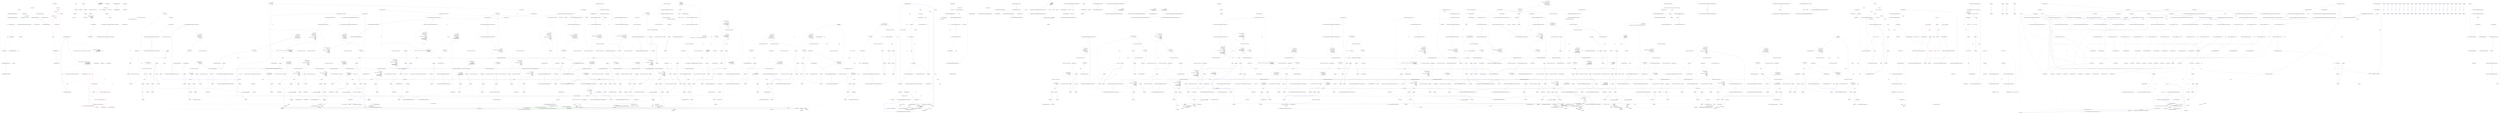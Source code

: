 digraph  {
n31 [label="Nancy.AppDomainModuleLocator", span=""];
n0 [label="Entry Nancy.AppDomainModuleLocator.AppDomainModuleLocator(Nancy.IModuleActivator)", span="18-18", cluster="Nancy.AppDomainModuleLocator.AppDomainModuleLocator(Nancy.IModuleActivator)"];
n1 [label="this.activator = activator", span="21-21", cluster="Nancy.AppDomainModuleLocator.AppDomainModuleLocator(Nancy.IModuleActivator)", color=red, community=0];
n2 [label="Exit Nancy.AppDomainModuleLocator.AppDomainModuleLocator(Nancy.IModuleActivator)", span="18-18", cluster="Nancy.AppDomainModuleLocator.AppDomainModuleLocator(Nancy.IModuleActivator)"];
n3 [label="Entry Nancy.AppDomainModuleLocator.GetModules()", span="25-25", cluster="Nancy.AppDomainModuleLocator.GetModules()"];
n4 [label="this.modules == null", span="27-27", cluster="Nancy.AppDomainModuleLocator.GetModules()", color=red, community=0];
n5 [label=locker, span="29-29", cluster="Nancy.AppDomainModuleLocator.GetModules()", color=red, community=0];
n8 [label="return this.modules;", span="37-37", cluster="Nancy.AppDomainModuleLocator.GetModules()", color=red, community=0];
n6 [label="this.modules == null", span="31-31", cluster="Nancy.AppDomainModuleLocator.GetModules()", color=red, community=0];
n7 [label="this.modules = LocateModulesInAppDomain()", span="33-33", cluster="Nancy.AppDomainModuleLocator.GetModules()", color=red, community=0];
n10 [label="Entry Nancy.AppDomainModuleLocator.LocateModulesInAppDomain()", span="40-40", cluster="Nancy.AppDomainModuleLocator.LocateModulesInAppDomain()"];
n9 [label="Exit Nancy.AppDomainModuleLocator.GetModules()", span="25-25", cluster="Nancy.AppDomainModuleLocator.GetModules()"];
n11 [label="var types = from assembly in AppDomain.CurrentDomain.GetAssemblies()\r\n                from type in assembly.GetTypes()\r\n                where !type.IsAbstract\r\n                where activator.CanCreateInstance(type)\r\n                select type", span="42-46", cluster="Nancy.AppDomainModuleLocator.LocateModulesInAppDomain()", color=red, community=0];
n12 [label="var metas = new Dictionary<string, IEnumerable<ModuleMeta>>(StringComparer.CurrentCultureIgnoreCase)\r\n                        {\r\n                            {''GET'', new List<ModuleMeta>(types.Count())},\r\n                            {''POST'', new List<ModuleMeta>(types.Count())},\r\n                            {''PUT'', new List<ModuleMeta>(types.Count())},\r\n                            {''DELETE'', new List<ModuleMeta>(types.Count())},\r\n                        }", span="48-54", cluster="Nancy.AppDomainModuleLocator.LocateModulesInAppDomain()", color=red, community=0];
n21 [label="Entry System.AppDomain.GetAssemblies()", span="0-0", cluster="System.AppDomain.GetAssemblies()"];
n22 [label="Entry System.Reflection.Assembly.GetTypes()", span="0-0", cluster="System.Reflection.Assembly.GetTypes()"];
n23 [label="Entry Unk.CanCreateInstance", span="", cluster="Unk.CanCreateInstance"];
n13 [label=types, span="55-55", cluster="Nancy.AppDomainModuleLocator.LocateModulesInAppDomain()", color=red, community=0];
n24 [label="Entry System.Collections.Generic.Dictionary<TKey, TValue>.Dictionary(System.Collections.Generic.IEqualityComparer<TKey>)", span="0-0", cluster="System.Collections.Generic.Dictionary<TKey, TValue>.Dictionary(System.Collections.Generic.IEqualityComparer<TKey>)"];
n25 [label="Entry System.Collections.Generic.List<T>.List(int)", span="0-0", cluster="System.Collections.Generic.List<T>.List(int)"];
n26 [label="Entry Unk.Count", span="", cluster="Unk.Count"];
n15 [label="((List<ModuleMeta>)metas[''GET'']).Add(new ModuleMeta(type, module.GetRouteDescription(''GET'')))", span="58-58", cluster="Nancy.AppDomainModuleLocator.LocateModulesInAppDomain()", color=red, community=0];
n16 [label="((List<ModuleMeta>)metas[''POST'']).Add(new ModuleMeta(type, module.GetRouteDescription(''POST'')))", span="59-59", cluster="Nancy.AppDomainModuleLocator.LocateModulesInAppDomain()", color=red, community=0];
n17 [label="((List<ModuleMeta>)metas[''PUT'']).Add(new ModuleMeta(type, module.GetRouteDescription(''PUT'')))", span="60-60", cluster="Nancy.AppDomainModuleLocator.LocateModulesInAppDomain()", color=red, community=0];
n18 [label="((List<ModuleMeta>)metas[''DELETE'']).Add(new ModuleMeta(type, module.GetRouteDescription(''DELETE'')))", span="61-61", cluster="Nancy.AppDomainModuleLocator.LocateModulesInAppDomain()", color=red, community=0];
n19 [label="return metas;", span="64-64", cluster="Nancy.AppDomainModuleLocator.LocateModulesInAppDomain()", color=red, community=0];
n14 [label="var module = (NancyModule)Activator.CreateInstance(type)", span="57-57", cluster="Nancy.AppDomainModuleLocator.LocateModulesInAppDomain()", color=red, community=0];
n27 [label="Entry Unk.CreateInstance", span="", cluster="Unk.CreateInstance"];
n28 [label="Entry ModuleMeta.cstr", span="", cluster="ModuleMeta.cstr"];
n29 [label="Entry Nancy.NancyModule.GetRouteDescription(string)", span="8-8", cluster="Nancy.NancyModule.GetRouteDescription(string)"];
n30 [label="Entry System.Collections.Generic.List<T>.Add(T)", span="0-0", cluster="System.Collections.Generic.List<T>.Add(T)"];
n20 [label="Exit Nancy.AppDomainModuleLocator.LocateModulesInAppDomain()", span="40-40", cluster="Nancy.AppDomainModuleLocator.LocateModulesInAppDomain()"];
m0_6 [label="Entry Nancy.Response.Response()", span="12-12", cluster="Nancy.Response.Response()", file="FakeRoute.cs"];
m0_7 [label="Entry lambda expression", span="11-14", cluster="lambda expression", file="FakeRoute.cs"];
m0_3 [label="Entry lambda expression", span="9-9", cluster="lambda expression", file="FakeRoute.cs"];
m0_4 [label="new Response()", span="9-9", cluster="lambda expression", color=green, community=0, file="FakeRoute.cs"];
m0_5 [label="Exit lambda expression", span="9-9", cluster="lambda expression", file="FakeRoute.cs"];
m0_8 [label="this.ActionWasInvoked = true", span="12-12", cluster="lambda expression", file="FakeRoute.cs"];
m0_9 [label="return new Response();", span="13-13", cluster="lambda expression", file="FakeRoute.cs"];
m0_10 [label="Exit lambda expression", span="11-14", cluster="lambda expression", file="FakeRoute.cs"];
m0_0 [label="Entry Nancy.Tests.Fakes.FakeRoute.FakeRoute()", span="8-8", cluster="Nancy.Tests.Fakes.FakeRoute.FakeRoute()", file="FakeRoute.cs"];
m0_1 [label="this.Action = x => {\r\n                this.ActionWasInvoked = true;\r\n                return new Response();\r\n            }", span="11-14", cluster="Nancy.Tests.Fakes.FakeRoute.FakeRoute()", file="FakeRoute.cs"];
m0_2 [label="Exit Nancy.Tests.Fakes.FakeRoute.FakeRoute()", span="8-8", cluster="Nancy.Tests.Fakes.FakeRoute.FakeRoute()", file="FakeRoute.cs"];
m0_11 [label="Nancy.Tests.Fakes.FakeRoute", span="", file="FakeRoute.cs"];
m1_6 [label="Entry System.Collections.Generic.IEnumerable<TSource>.First<TSource>()", span="0-0", cluster="System.Collections.Generic.IEnumerable<TSource>.First<TSource>()", file="FakeRouteResolver.cs"];
m1_7 [label="Entry Nancy.Tests.Fakes.FakeRoute.FakeRoute()", span="8-8", cluster="Nancy.Tests.Fakes.FakeRoute.FakeRoute()", file="FakeRouteResolver.cs"];
m1_0 [label="Entry Nancy.Tests.Fakes.FakeRouteResolver.GetRoute(Nancy.IRequest, System.Collections.Generic.IEnumerable<Nancy.ModuleMeta>, Nancy.INancyApplication)", span="8-8", cluster="Nancy.Tests.Fakes.FakeRouteResolver.GetRoute(Nancy.IRequest, System.Collections.Generic.IEnumerable<Nancy.ModuleMeta>, Nancy.INancyApplication)", file="FakeRouteResolver.cs"];
m1_1 [label="var description = (from m in meta\r\n                               from d in m.RouteDescriptions\r\n                               where d.ModulePath + d.Path == request.Uri\r\n                               select d).First()", span="12-15", cluster="Nancy.Tests.Fakes.FakeRouteResolver.GetRoute(Nancy.IRequest, System.Collections.Generic.IEnumerable<Nancy.ModuleMeta>, Nancy.INancyApplication)", color=green, community=0, file="FakeRouteResolver.cs"];
m1_2 [label="this.ModulePath = description.ModulePath", span="13-13", cluster="Nancy.Tests.Fakes.FakeRouteResolver.GetRoute(Nancy.IRequest, System.Collections.Generic.IEnumerable<Nancy.ModuleMeta>, Nancy.INancyApplication)", file="FakeRouteResolver.cs"];
m1_3 [label="this.Path = description.Path", span="14-14", cluster="Nancy.Tests.Fakes.FakeRouteResolver.GetRoute(Nancy.IRequest, System.Collections.Generic.IEnumerable<Nancy.ModuleMeta>, Nancy.INancyApplication)", file="FakeRouteResolver.cs"];
m1_4 [label="return new FakeRoute();", span="16-16", cluster="Nancy.Tests.Fakes.FakeRouteResolver.GetRoute(Nancy.IRequest, System.Collections.Generic.IEnumerable<Nancy.ModuleMeta>, Nancy.INancyApplication)", file="FakeRouteResolver.cs"];
m1_5 [label="Exit Nancy.Tests.Fakes.FakeRouteResolver.GetRoute(Nancy.IRequest, System.Collections.Generic.IEnumerable<Nancy.ModuleMeta>, Nancy.INancyApplication)", span="8-8", cluster="Nancy.Tests.Fakes.FakeRouteResolver.GetRoute(Nancy.IRequest, System.Collections.Generic.IEnumerable<Nancy.ModuleMeta>, Nancy.INancyApplication)", file="FakeRouteResolver.cs"];
m1_8 [label="Nancy.Tests.Fakes.FakeRouteResolver", span="", file="FakeRouteResolver.cs"];
m2_0 [label="Entry Nancy.INancyApplication.GetTemplateProcessor(string)", span="7-7", cluster="Nancy.INancyApplication.GetTemplateProcessor(string)", file="INancyApplication.cs"];
m2_1 [label="Exit Nancy.INancyApplication.GetTemplateProcessor(string)", span="7-7", cluster="Nancy.INancyApplication.GetTemplateProcessor(string)", file="INancyApplication.cs"];
m3_0 [label="Entry Nancy.Routing.IRoute.Invoke()", span="12-12", cluster="Nancy.Routing.IRoute.Invoke()", file="IRoute.cs"];
m3_1 [label="Exit Nancy.Routing.IRoute.Invoke()", span="12-12", cluster="Nancy.Routing.IRoute.Invoke()", file="IRoute.cs"];
m5_283 [label="Entry Nancy.Tests.Functional.Tests.ContentNegotiationFixture.Should_set_negotiated_status_code_to_response_when_set_as_integer()", span="417-417", cluster="Nancy.Tests.Functional.Tests.ContentNegotiationFixture.Should_set_negotiated_status_code_to_response_when_set_as_integer()", file="NancyApplicationFixture.cs"];
m5_284 [label="var browser = new Browser(with =>\r\n            {\r\n                with.ResponseProcessor<TestProcessor>();\r\n\r\n                with.Module(new ConfigurableNancyModule(x =>\r\n                {\r\n                    x.Get(''/'', CreateNegotiatedResponse(config =>\r\n                    {\r\n                        config.WithStatusCode(507);\r\n                    }));\r\n                }));\r\n            })", span="420-431", cluster="Nancy.Tests.Functional.Tests.ContentNegotiationFixture.Should_set_negotiated_status_code_to_response_when_set_as_integer()", file="NancyApplicationFixture.cs"];
m5_285 [label="var response = browser.Get(''/'', with =>\r\n            {\r\n                with.Accept(''test/test'', 0.9m);\r\n            })", span="434-437", cluster="Nancy.Tests.Functional.Tests.ContentNegotiationFixture.Should_set_negotiated_status_code_to_response_when_set_as_integer()", file="NancyApplicationFixture.cs"];
m5_286 [label="Assert.Equal(HttpStatusCode.InsufficientStorage, response.StatusCode)", span="440-440", cluster="Nancy.Tests.Functional.Tests.ContentNegotiationFixture.Should_set_negotiated_status_code_to_response_when_set_as_integer()", file="NancyApplicationFixture.cs"];
m5_287 [label="Exit Nancy.Tests.Functional.Tests.ContentNegotiationFixture.Should_set_negotiated_status_code_to_response_when_set_as_integer()", span="417-417", cluster="Nancy.Tests.Functional.Tests.ContentNegotiationFixture.Should_set_negotiated_status_code_to_response_when_set_as_integer()", file="NancyApplicationFixture.cs"];
m5_146 [label="Entry string.Contains(string)", span="0-0", cluster="string.Contains(string)", file="NancyApplicationFixture.cs"];
m5_329 [label="Entry Unk.Same", span="", cluster="Unk.Same", file="NancyApplicationFixture.cs"];
m5_8 [label="Exit Nancy.Tests.Unit.Hosting.NancyApplicationFixture.Should_return_the_processor_for_a_given_extension()", span="16-16", cluster="Nancy.Tests.Unit.Hosting.NancyApplicationFixture.Should_return_the_processor_for_a_given_extension()", file="NancyApplicationFixture.cs"];
m5_377 [label="Entry string.StartsWith(string)", span="0-0", cluster="string.StartsWith(string)", file="NancyApplicationFixture.cs"];
m5_9 [label="Entry object.ShouldBeSameAs(object)", span="75-75", cluster="object.ShouldBeSameAs(object)", file="NancyApplicationFixture.cs"];
m5_262 [label="Entry Nancy.Testing.ConfigurableBootstrapper.ConfigurableBootstrapperConfigurator.ResponseProcessors(params System.Type[])", span="1225-1225", cluster="Nancy.Testing.ConfigurableBootstrapper.ConfigurableBootstrapperConfigurator.ResponseProcessors(params System.Type[])", file="NancyApplicationFixture.cs"];
m5_95 [label="Entry Nancy.Responses.Negotiation.NegotiationContext.NegotiationContext()", span="15-15", cluster="Nancy.Responses.Negotiation.NegotiationContext.NegotiationContext()", file="NancyApplicationFixture.cs"];
m5_97 [label="Entry Nancy.Responses.Negotiation.Negotiator.WithHeader(string, string)", span="45-45", cluster="Nancy.Responses.Negotiation.Negotiator.WithHeader(string, string)", file="NancyApplicationFixture.cs"];
m5_204 [label="Entry Nancy.Tests.Functional.Tests.ContentNegotiationFixture.CreateNegotiatedResponse(System.Action<Nancy.Responses.Negotiation.Negotiator>)", span="588-588", cluster="Nancy.Tests.Functional.Tests.ContentNegotiationFixture.CreateNegotiatedResponse(System.Action<Nancy.Responses.Negotiation.Negotiator>)", file="NancyApplicationFixture.cs"];
m5_419 [label="return (parameters, module) =>\r\n                {\r\n                    var negotiator = new Negotiator(module.Context);\r\n\r\n                    if (action != null)\r\n                    {\r\n                        action.Invoke(negotiator);\r\n                    }\r\n\r\n                    return negotiator;\r\n                };", span="590-600", cluster="Nancy.Tests.Functional.Tests.ContentNegotiationFixture.CreateNegotiatedResponse(System.Action<Nancy.Responses.Negotiation.Negotiator>)", file="NancyApplicationFixture.cs"];
m5_420 [label="Exit Nancy.Tests.Functional.Tests.ContentNegotiationFixture.CreateNegotiatedResponse(System.Action<Nancy.Responses.Negotiation.Negotiator>)", span="588-588", cluster="Nancy.Tests.Functional.Tests.ContentNegotiationFixture.CreateNegotiatedResponse(System.Action<Nancy.Responses.Negotiation.Negotiator>)", file="NancyApplicationFixture.cs"];
m5_140 [label="Entry Nancy.Tests.Functional.Tests.ContentNegotiationFixture.Should_boost_html_priority_if_set_to_the_same_priority_as_others()", span="213-213", cluster="Nancy.Tests.Functional.Tests.ContentNegotiationFixture.Should_boost_html_priority_if_set_to_the_same_priority_as_others()", file="NancyApplicationFixture.cs"];
m5_141 [label="var browser = new Browser(with =>\r\n            {\r\n                with.ResponseProcessor<TestProcessor>();\r\n\r\n                with.Module(new ConfigurableNancyModule(x =>\r\n                {\r\n                    x.Get(''/'', (parameters, module) =>\r\n                    {\r\n                        var context =\r\n                            new NancyContext { NegotiationContext = new NegotiationContext() };\r\n\r\n                        var negotiator =\r\n                            new Negotiator(context);\r\n\r\n                        negotiator.WithAllowedMediaRange(''application/xml'');\r\n                        negotiator.WithAllowedMediaRange(''text/html'');\r\n\r\n                        return negotiator;\r\n                    });\r\n                }));\r\n            })", span="216-236", cluster="Nancy.Tests.Functional.Tests.ContentNegotiationFixture.Should_boost_html_priority_if_set_to_the_same_priority_as_others()", file="NancyApplicationFixture.cs"];
m5_142 [label="var response = browser.Get(''/'', with =>\r\n            {\r\n                with.Header(''User-Agent'', ''Mozilla/5.0 (Windows; U; Windows NT 5.1; ru-RU) AppleWebKit/533.19.4 (KHTML, like Gecko) Version/5.0.3 Safari/533.19.4'');\r\n                with.Accept(''application/xml'', 0.9m);\r\n                with.Accept(''text/html'', 0.9m);\r\n            })", span="239-244", cluster="Nancy.Tests.Functional.Tests.ContentNegotiationFixture.Should_boost_html_priority_if_set_to_the_same_priority_as_others()", file="NancyApplicationFixture.cs"];
m5_143 [label="Assert.Equal(HttpStatusCode.OK, response.StatusCode)", span="247-247", cluster="Nancy.Tests.Functional.Tests.ContentNegotiationFixture.Should_boost_html_priority_if_set_to_the_same_priority_as_others()", file="NancyApplicationFixture.cs"];
m5_144 [label="Assert.True(response.Body.AsString().Contains(''text/html''), ''Media type mismatch'')", span="248-248", cluster="Nancy.Tests.Functional.Tests.ContentNegotiationFixture.Should_boost_html_priority_if_set_to_the_same_priority_as_others()", file="NancyApplicationFixture.cs"];
m5_145 [label="Exit Nancy.Tests.Functional.Tests.ContentNegotiationFixture.Should_boost_html_priority_if_set_to_the_same_priority_as_others()", span="213-213", cluster="Nancy.Tests.Functional.Tests.ContentNegotiationFixture.Should_boost_html_priority_if_set_to_the_same_priority_as_others()", file="NancyApplicationFixture.cs"];
m5_169 [label="Entry Nancy.Tests.Functional.Tests.ContentNegotiationFixture.Should_override_with_extension()", span="252-252", cluster="Nancy.Tests.Functional.Tests.ContentNegotiationFixture.Should_override_with_extension()", file="NancyApplicationFixture.cs"];
m5_170 [label="var browser = new Browser(with =>\r\n            {\r\n                with.ResponseProcessor<TestProcessor>();\r\n\r\n                with.Module(new ConfigurableNancyModule(x =>\r\n                {\r\n                    x.Get(''/test'', (parameters, module) =>\r\n                    {\r\n                        var context =\r\n                            new NancyContext { NegotiationContext = new NegotiationContext() };\r\n\r\n                        var negotiator =\r\n                            new Negotiator(context);\r\n\r\n                        return negotiator;\r\n                    });\r\n                }));\r\n            })", span="255-272", cluster="Nancy.Tests.Functional.Tests.ContentNegotiationFixture.Should_override_with_extension()", file="NancyApplicationFixture.cs"];
m5_171 [label="var response = browser.Get(''/test.foo'', with =>\r\n            {\r\n                with.Header(''User-Agent'', ''Mozilla/5.0 (Windows; U; Windows NT 5.1; ru-RU) AppleWebKit/533.19.4 (KHTML, like Gecko) Version/5.0.3 Safari/533.19.4'');\r\n                with.Accept(''application/xml'', 0.9m);\r\n                with.Accept(''text/html'', 0.9m);\r\n            })", span="275-280", cluster="Nancy.Tests.Functional.Tests.ContentNegotiationFixture.Should_override_with_extension()", file="NancyApplicationFixture.cs"];
m5_172 [label="Assert.Equal(HttpStatusCode.OK, response.StatusCode)", span="283-283", cluster="Nancy.Tests.Functional.Tests.ContentNegotiationFixture.Should_override_with_extension()", file="NancyApplicationFixture.cs"];
m5_173 [label="Assert.True(response.Body.AsString().Contains(''foo/bar''), ''Media type mismatch'')", span="284-284", cluster="Nancy.Tests.Functional.Tests.ContentNegotiationFixture.Should_override_with_extension()", file="NancyApplicationFixture.cs"];
m5_174 [label="Exit Nancy.Tests.Functional.Tests.ContentNegotiationFixture.Should_override_with_extension()", span="252-252", cluster="Nancy.Tests.Functional.Tests.ContentNegotiationFixture.Should_override_with_extension()", file="NancyApplicationFixture.cs"];
m5_269 [label="Entry Nancy.Tests.Functional.Tests.ContentNegotiationFixture.Should_add_link_header_for_matching_response_processors()", span="394-394", cluster="Nancy.Tests.Functional.Tests.ContentNegotiationFixture.Should_add_link_header_for_matching_response_processors()", file="NancyApplicationFixture.cs"];
m5_270 [label="var browser = new Browser(with =>\r\n            {\r\n                with.ResponseProcessors(typeof(XmlProcessor), typeof(JsonProcessor), typeof(TestProcessor));\r\n\r\n                with.Module(new ConfigurableNancyModule(x =>\r\n                {\r\n                    x.Get(''/'', CreateNegotiatedResponse());\r\n                }));\r\n            })", span="397-405", cluster="Nancy.Tests.Functional.Tests.ContentNegotiationFixture.Should_add_link_header_for_matching_response_processors()", file="NancyApplicationFixture.cs"];
m5_271 [label="var response = browser.Get(''/'')", span="408-408", cluster="Nancy.Tests.Functional.Tests.ContentNegotiationFixture.Should_add_link_header_for_matching_response_processors()", file="NancyApplicationFixture.cs"];
m5_272 [label="Assert.True(response.Headers[''Link''].Contains(@''</.foo>; rel=''''foo/bar''''''))", span="411-411", cluster="Nancy.Tests.Functional.Tests.ContentNegotiationFixture.Should_add_link_header_for_matching_response_processors()", file="NancyApplicationFixture.cs"];
m5_273 [label="Assert.True(response.Headers[''Link''].Contains(@''</.json>; rel=''''application/json''''''))", span="412-412", cluster="Nancy.Tests.Functional.Tests.ContentNegotiationFixture.Should_add_link_header_for_matching_response_processors()", file="NancyApplicationFixture.cs"];
m5_274 [label="Assert.True(response.Headers[''Link''].Contains(@''</.xml>; rel=''''application/xml''''''))", span="413-413", cluster="Nancy.Tests.Functional.Tests.ContentNegotiationFixture.Should_add_link_header_for_matching_response_processors()", file="NancyApplicationFixture.cs"];
m5_275 [label="Exit Nancy.Tests.Functional.Tests.ContentNegotiationFixture.Should_add_link_header_for_matching_response_processors()", span="394-394", cluster="Nancy.Tests.Functional.Tests.ContentNegotiationFixture.Should_add_link_header_for_matching_response_processors()", file="NancyApplicationFixture.cs"];
m5_211 [label="Entry Nancy.Tests.Functional.Tests.ContentNegotiationFixture.Should_return_that_contains_default_model_when_no_media_range_specific_model_was_declared()", span="315-315", cluster="Nancy.Tests.Functional.Tests.ContentNegotiationFixture.Should_return_that_contains_default_model_when_no_media_range_specific_model_was_declared()", file="NancyApplicationFixture.cs"];
m5_212 [label="var browser = new Browser(with =>\r\n            {\r\n                with.ResponseProcessor<ModelProcessor>();\r\n\r\n                with.Module(new ConfigurableNancyModule(x =>\r\n                {\r\n                    x.Get(''/'', CreateNegotiatedResponse(config =>\r\n                    {\r\n                        config.WithModel(''the model'');\r\n                        config.WithAllowedMediaRange(''test/test'');\r\n                    }));\r\n                }));\r\n            })", span="318-330", cluster="Nancy.Tests.Functional.Tests.ContentNegotiationFixture.Should_return_that_contains_default_model_when_no_media_range_specific_model_was_declared()", file="NancyApplicationFixture.cs"];
m5_213 [label="var response = browser.Get(''/'', with =>\r\n            {\r\n                with.Accept(''test/test'', 0.9m);\r\n            })", span="333-336", cluster="Nancy.Tests.Functional.Tests.ContentNegotiationFixture.Should_return_that_contains_default_model_when_no_media_range_specific_model_was_declared()", file="NancyApplicationFixture.cs"];
m5_214 [label="Assert.Equal(''the model'', response.Body.AsString())", span="339-339", cluster="Nancy.Tests.Functional.Tests.ContentNegotiationFixture.Should_return_that_contains_default_model_when_no_media_range_specific_model_was_declared()", file="NancyApplicationFixture.cs"];
m5_215 [label="Exit Nancy.Tests.Functional.Tests.ContentNegotiationFixture.Should_return_that_contains_default_model_when_no_media_range_specific_model_was_declared()", span="315-315", cluster="Nancy.Tests.Functional.Tests.ContentNegotiationFixture.Should_return_that_contains_default_model_when_no_media_range_specific_model_was_declared()", file="NancyApplicationFixture.cs"];
m5_371 [label="Entry Nancy.Tests.Functional.Tests.ContentNegotiationFixture.Should_use_next_processor_if_processor_returns_null()", span="525-525", cluster="Nancy.Tests.Functional.Tests.ContentNegotiationFixture.Should_use_next_processor_if_processor_returns_null()", file="NancyApplicationFixture.cs"];
m5_372 [label="var browser = new Browser(with =>\r\n                {\r\n                with.ResponseProcessors(typeof(NullProcessor), typeof(TestProcessor));\r\n\r\n                with.Module(new ConfigurableNancyModule(x =>\r\n                {\r\n                    x.Get(''/test'', CreateNegotiatedResponse(config =>\r\n                    {\r\n                        config.WithAllowedMediaRange(''application/xml'');\r\n                    }));\r\n                }));\r\n            })", span="528-539", cluster="Nancy.Tests.Functional.Tests.ContentNegotiationFixture.Should_use_next_processor_if_processor_returns_null()", file="NancyApplicationFixture.cs"];
m5_373 [label="var response = browser.Get(''/test'', with =>\r\n            {\r\n                with.Accept(''application/xml'', 0.9m);\r\n            })", span="542-545", cluster="Nancy.Tests.Functional.Tests.ContentNegotiationFixture.Should_use_next_processor_if_processor_returns_null()", file="NancyApplicationFixture.cs"];
m5_374 [label="var bodyResult = response.Body.AsString()", span="548-548", cluster="Nancy.Tests.Functional.Tests.ContentNegotiationFixture.Should_use_next_processor_if_processor_returns_null()", file="NancyApplicationFixture.cs"];
m5_375 [label="Assert.True(bodyResult.StartsWith(''application/xml''), string.Format(''Body should have started with 'application/xml' but was actually '{0}''', bodyResult))", span="549-549", cluster="Nancy.Tests.Functional.Tests.ContentNegotiationFixture.Should_use_next_processor_if_processor_returns_null()", file="NancyApplicationFixture.cs"];
m5_376 [label="Exit Nancy.Tests.Functional.Tests.ContentNegotiationFixture.Should_use_next_processor_if_processor_returns_null()", span="525-525", cluster="Nancy.Tests.Functional.Tests.ContentNegotiationFixture.Should_use_next_processor_if_processor_returns_null()", file="NancyApplicationFixture.cs"];
m5_378 [label="Entry string.Format(string, object)", span="0-0", cluster="string.Format(string, object)", file="NancyApplicationFixture.cs"];
m5_364 [label="Entry Nancy.Responses.Negotiation.Negotiator.WithView(string)", span="148-148", cluster="Nancy.Responses.Negotiation.Negotiator.WithView(string)", file="NancyApplicationFixture.cs"];
m5_20 [label="Entry Nancy.Testing.ConfigurableBootstrapper.ConfigurableBootstrapperConfigurator.Module(Nancy.INancyModule)", span="817-817", cluster="Nancy.Testing.ConfigurableBootstrapper.ConfigurableBootstrapperConfigurator.Module(Nancy.INancyModule)", file="NancyApplicationFixture.cs"];
m5_415 [label="Entry Nancy.Testing.ConfigurableBootstrapper.ConfigurableBootstrapperConfigurator.Module<T>()", span="807-807", cluster="Nancy.Testing.ConfigurableBootstrapper.ConfigurableBootstrapperConfigurator.Module<T>()", file="NancyApplicationFixture.cs"];
m5_317 [label="Entry Nancy.Responses.Negotiation.Negotiator.WithStatusCode(Nancy.HttpStatusCode)", span="202-202", cluster="Nancy.Responses.Negotiation.Negotiator.WithStatusCode(Nancy.HttpStatusCode)", file="NancyApplicationFixture.cs"];
m5_6 [label="Entry Nancy.Tests.Unit.Hosting.NancyApplicationFixture.Should_return_the_processor_for_a_given_extension()", span="16-16", cluster="Nancy.Tests.Unit.Hosting.NancyApplicationFixture.Should_return_the_processor_for_a_given_extension()", file="NancyApplicationFixture.cs"];
m5_407 [label="Entry Nancy.Tests.Functional.Tests.ContentNegotiationFixture.Should_not_try_and_serve_view_with_invalid_name()", span="579-579", cluster="Nancy.Tests.Functional.Tests.ContentNegotiationFixture.Should_not_try_and_serve_view_with_invalid_name()", file="NancyApplicationFixture.cs"];
m5_408 [label="var browser = new Browser(with => with.Module<NegotiationModule>())", span="581-581", cluster="Nancy.Tests.Functional.Tests.ContentNegotiationFixture.Should_not_try_and_serve_view_with_invalid_name()", file="NancyApplicationFixture.cs"];
m5_409 [label="var result = Record.Exception(() => browser.Get(''/invalid-view-name''))", span="583-583", cluster="Nancy.Tests.Functional.Tests.ContentNegotiationFixture.Should_not_try_and_serve_view_with_invalid_name()", file="NancyApplicationFixture.cs"];
m5_410 [label="Assert.True(result.ToString().Contains(''Unable to locate view''))", span="585-585", cluster="Nancy.Tests.Functional.Tests.ContentNegotiationFixture.Should_not_try_and_serve_view_with_invalid_name()", file="NancyApplicationFixture.cs"];
m5_411 [label="Exit Nancy.Tests.Functional.Tests.ContentNegotiationFixture.Should_not_try_and_serve_view_with_invalid_name()", span="579-579", cluster="Nancy.Tests.Functional.Tests.ContentNegotiationFixture.Should_not_try_and_serve_view_with_invalid_name()", file="NancyApplicationFixture.cs"];
m5_168 [label="Entry Nancy.Testing.BrowserContext.Accept(Nancy.Responses.Negotiation.MediaRange, decimal)", span="177-177", cluster="Nancy.Testing.BrowserContext.Accept(Nancy.Responses.Negotiation.MediaRange, decimal)", file="NancyApplicationFixture.cs"];
m5_27 [label="Entry Nancy.Testing.BrowserResponseBodyWrapper.AsString()", span="30-30", cluster="Nancy.Testing.BrowserResponseBodyWrapper.AsString()", file="NancyApplicationFixture.cs"];
m5_123 [label="Entry Nancy.Tests.Functional.Tests.ContentNegotiationFixture.Should_apply_default_accept_when_no_accept_header_sent()", span="183-183", cluster="Nancy.Tests.Functional.Tests.ContentNegotiationFixture.Should_apply_default_accept_when_no_accept_header_sent()", file="NancyApplicationFixture.cs"];
m5_124 [label="var browser = new Browser(with =>\r\n            {\r\n                with.ResponseProcessor<TestProcessor>();\r\n\r\n                with.Module(new ConfigurableNancyModule(x =>\r\n                {\r\n                    x.Get(''/'', (parameters, module) =>\r\n                    {\r\n                        var context =\r\n                            new NancyContext { NegotiationContext = new NegotiationContext() };\r\n\r\n                        var negotiator =\r\n                            new Negotiator(context);\r\n\r\n                        return negotiator;\r\n                    });\r\n                }));\r\n            })", span="186-203", cluster="Nancy.Tests.Functional.Tests.ContentNegotiationFixture.Should_apply_default_accept_when_no_accept_header_sent()", file="NancyApplicationFixture.cs"];
m5_125 [label="var response = browser.Get(''/'')", span="206-206", cluster="Nancy.Tests.Functional.Tests.ContentNegotiationFixture.Should_apply_default_accept_when_no_accept_header_sent()", file="NancyApplicationFixture.cs"];
m5_126 [label="Assert.Equal(HttpStatusCode.OK, response.StatusCode)", span="209-209", cluster="Nancy.Tests.Functional.Tests.ContentNegotiationFixture.Should_apply_default_accept_when_no_accept_header_sent()", file="NancyApplicationFixture.cs"];
m5_127 [label="Exit Nancy.Tests.Functional.Tests.ContentNegotiationFixture.Should_apply_default_accept_when_no_accept_header_sent()", span="183-183", cluster="Nancy.Tests.Functional.Tests.ContentNegotiationFixture.Should_apply_default_accept_when_no_accept_header_sent()", file="NancyApplicationFixture.cs"];
m5_344 [label="Entry Nancy.Tests.Functional.Tests.ContentNegotiationFixture.Should_throw_exception_if_view_location_fails()", span="501-501", cluster="Nancy.Tests.Functional.Tests.ContentNegotiationFixture.Should_throw_exception_if_view_location_fails()", file="NancyApplicationFixture.cs"];
m5_345 [label="var browser = new Browser(with =>\r\n            {\r\n                with.ResponseProcessor<ViewProcessor>();\r\n\r\n                with.Module(new ConfigurableNancyModule(x => x.Get(''/FakeModuleInvalidViewName'', CreateNegotiatedResponse(neg => neg.WithView(''blahblahblah'')))));\r\n            })", span="503-508", cluster="Nancy.Tests.Functional.Tests.ContentNegotiationFixture.Should_throw_exception_if_view_location_fails()", file="NancyApplicationFixture.cs"];
m5_346 [label="var result = Record.Exception(() =>\r\n                {\r\n                    var response = browser.Get(\r\n                        ''/FakeModuleInvalidViewName'',\r\n                        with =>\r\n                            { with.Accept(''text/html'', 1.0m); });\r\n                })", span="511-517", cluster="Nancy.Tests.Functional.Tests.ContentNegotiationFixture.Should_throw_exception_if_view_location_fails()", file="NancyApplicationFixture.cs"];
m5_347 [label="Assert.NotNull(result)", span="520-520", cluster="Nancy.Tests.Functional.Tests.ContentNegotiationFixture.Should_throw_exception_if_view_location_fails()", file="NancyApplicationFixture.cs"];
m5_348 [label="Assert.Contains(''Unable to locate view'', result.ToString())", span="521-521", cluster="Nancy.Tests.Functional.Tests.ContentNegotiationFixture.Should_throw_exception_if_view_location_fails()", file="NancyApplicationFixture.cs"];
m5_349 [label="Exit Nancy.Tests.Functional.Tests.ContentNegotiationFixture.Should_throw_exception_if_view_location_fails()", span="501-501", cluster="Nancy.Tests.Functional.Tests.ContentNegotiationFixture.Should_throw_exception_if_view_location_fails()", file="NancyApplicationFixture.cs"];
m5_298 [label="Entry Nancy.Responses.Negotiation.Negotiator.WithStatusCode(int)", span="190-190", cluster="Nancy.Responses.Negotiation.Negotiator.WithStatusCode(int)", file="NancyApplicationFixture.cs"];
m5_0 [label="Entry Nancy.Tests.Unit.Hosting.NancyApplicationFixture.Should_return_null_for_an_unknown_view_extension()", span="9-9", cluster="Nancy.Tests.Unit.Hosting.NancyApplicationFixture.Should_return_null_for_an_unknown_view_extension()", file="NancyApplicationFixture.cs"];
m5_2 [label="Exit Nancy.Tests.Unit.Hosting.NancyApplicationFixture.Should_return_null_for_an_unknown_view_extension()", span="9-9", cluster="Nancy.Tests.Unit.Hosting.NancyApplicationFixture.Should_return_null_for_an_unknown_view_extension()", color=green, community=0, file="NancyApplicationFixture.cs"];
m5_1 [label="new NancyApplication().GetTemplateProcessor(''.unknown'').ShouldBeNull()", span="11-11", cluster="Nancy.Tests.Unit.Hosting.NancyApplicationFixture.Should_return_null_for_an_unknown_view_extension()", file="NancyApplicationFixture.cs"];
m5_3 [label="Entry Nancy.NancyApplication.NancyApplication()", span="12-12", cluster="Nancy.NancyApplication.NancyApplication()", color=green, community=0, file="NancyApplicationFixture.cs"];
m5_4 [label="Entry Nancy.NancyApplication.GetTemplateProcessor(string)", span="17-17", cluster="Nancy.NancyApplication.GetTemplateProcessor(string)", color=green, community=0, file="NancyApplicationFixture.cs"];
m5_5 [label="Entry object.ShouldBeNull()", span="80-80", cluster="object.ShouldBeNull()", file="NancyApplicationFixture.cs"];
m5_427 [label="Entry System.Action<T>.Invoke(T)", span="0-0", cluster="System.Action<T>.Invoke(T)", file="NancyApplicationFixture.cs"];
m5_302 [label="Entry Nancy.Tests.Functional.Tests.ContentNegotiationFixture.Should_set_negotiated_status_code_to_response_when_set_as_httpstatuscode()", span="444-444", cluster="Nancy.Tests.Functional.Tests.ContentNegotiationFixture.Should_set_negotiated_status_code_to_response_when_set_as_httpstatuscode()", file="NancyApplicationFixture.cs"];
m5_303 [label="var browser = new Browser(with =>\r\n            {\r\n                with.ResponseProcessor<TestProcessor>();\r\n\r\n                with.Module(new ConfigurableNancyModule(x =>\r\n                {\r\n                    x.Get(''/'', CreateNegotiatedResponse(config =>\r\n                    {\r\n                        config.WithStatusCode(HttpStatusCode.InsufficientStorage);\r\n                    }));\r\n                }));\r\n            })", span="447-458", cluster="Nancy.Tests.Functional.Tests.ContentNegotiationFixture.Should_set_negotiated_status_code_to_response_when_set_as_httpstatuscode()", file="NancyApplicationFixture.cs"];
m5_304 [label="var response = browser.Get(''/'', with =>\r\n            {\r\n                with.Accept(''test/test'', 0.9m);\r\n            })", span="461-464", cluster="Nancy.Tests.Functional.Tests.ContentNegotiationFixture.Should_set_negotiated_status_code_to_response_when_set_as_httpstatuscode()", file="NancyApplicationFixture.cs"];
m5_305 [label="Assert.Equal(HttpStatusCode.InsufficientStorage, response.StatusCode)", span="467-467", cluster="Nancy.Tests.Functional.Tests.ContentNegotiationFixture.Should_set_negotiated_status_code_to_response_when_set_as_httpstatuscode()", file="NancyApplicationFixture.cs"];
m5_306 [label="Exit Nancy.Tests.Functional.Tests.ContentNegotiationFixture.Should_set_negotiated_status_code_to_response_when_set_as_httpstatuscode()", span="444-444", cluster="Nancy.Tests.Functional.Tests.ContentNegotiationFixture.Should_set_negotiated_status_code_to_response_when_set_as_httpstatuscode()", file="NancyApplicationFixture.cs"];
m5_352 [label="Entry Unk.ToString", span="", cluster="Unk.ToString", file="NancyApplicationFixture.cs"];
m5_7 [label="Entry Nancy.Testing.Browser.Browser(System.Action<Nancy.Testing.ConfigurableBootstrapper.ConfigurableBootstrapperConfigurator>)", span="26-26", cluster="Nancy.Testing.Browser.Browser(System.Action<Nancy.Testing.ConfigurableBootstrapper.ConfigurableBootstrapperConfigurator>)", file="NancyApplicationFixture.cs"];
m5_71 [label="Entry System.IO.StreamWriter.StreamWriter(System.IO.Stream)", span="0-0", cluster="System.IO.StreamWriter.StreamWriter(System.IO.Stream)", file="NancyApplicationFixture.cs"];
m5_351 [label="Entry Unk.NotNull", span="", cluster="Unk.NotNull", file="NancyApplicationFixture.cs"];
m5_118 [label="Entry Nancy.Responses.Negotiation.Negotiator.WithContentType(string)", span="56-56", cluster="Nancy.Responses.Negotiation.Negotiator.WithContentType(string)", file="NancyApplicationFixture.cs"];
m5_52 [label="Entry Nancy.Tests.Functional.Tests.ContentNegotiationFixture.Should_return_action_value_as_response_with_content_set_as_value()", span="81-81", cluster="Nancy.Tests.Functional.Tests.ContentNegotiationFixture.Should_return_action_value_as_response_with_content_set_as_value()", file="NancyApplicationFixture.cs"];
m5_54 [label="var browser = new Browser(with =>\r\n            {\r\n                with.Module(module);\r\n            })", span="101-104", cluster="Nancy.Tests.Functional.Tests.ContentNegotiationFixture.Should_return_action_value_as_response_with_content_set_as_value()", file="NancyApplicationFixture.cs"];
m5_55 [label="var response = browser.Get(''/action'')", span="107-107", cluster="Nancy.Tests.Functional.Tests.ContentNegotiationFixture.Should_return_action_value_as_response_with_content_set_as_value()", file="NancyApplicationFixture.cs"];
m5_56 [label="Assert.Equal(''Hiya Nancy!'', response.Body.AsString())", span="110-110", cluster="Nancy.Tests.Functional.Tests.ContentNegotiationFixture.Should_return_action_value_as_response_with_content_set_as_value()", file="NancyApplicationFixture.cs"];
m5_53 [label="var module = new ConfigurableNancyModule(with =>\r\n            {\r\n                with.Get(''/action'', (x, m) =>\r\n                {\r\n                    Action<Stream> result = stream =>\r\n                    {\r\n                        var wrapper = new UnclosableStreamWrapper(stream);\r\n                        using (var writer = new StreamWriter(wrapper))\r\n                        {\r\n                            writer.Write(''Hiya Nancy!'');\r\n                        }\r\n                    };\r\n\r\n                    return result;\r\n                });\r\n            })", span="84-99", cluster="Nancy.Tests.Functional.Tests.ContentNegotiationFixture.Should_return_action_value_as_response_with_content_set_as_value()", file="NancyApplicationFixture.cs"];
m5_57 [label="Exit Nancy.Tests.Functional.Tests.ContentNegotiationFixture.Should_return_action_value_as_response_with_content_set_as_value()", span="81-81", cluster="Nancy.Tests.Functional.Tests.ContentNegotiationFixture.Should_return_action_value_as_response_with_content_set_as_value()", file="NancyApplicationFixture.cs"];
m5_161 [label="Entry Nancy.Responses.Negotiation.Negotiator.WithAllowedMediaRange(Nancy.Responses.Negotiation.MediaRange)", span="113-113", cluster="Nancy.Responses.Negotiation.Negotiator.WithAllowedMediaRange(Nancy.Responses.Negotiation.MediaRange)", file="NancyApplicationFixture.cs"];
m5_192 [label="Entry Nancy.Tests.Functional.Tests.ContentNegotiationFixture.Should_response_with_notacceptable_when_route_does_not_allow_any_of_the_accepted_formats()", span="288-288", cluster="Nancy.Tests.Functional.Tests.ContentNegotiationFixture.Should_response_with_notacceptable_when_route_does_not_allow_any_of_the_accepted_formats()", file="NancyApplicationFixture.cs"];
m5_193 [label="var browser = new Browser(with =>\r\n            {\r\n                with.ResponseProcessor<TestProcessor>();\r\n\r\n                with.Module(new ConfigurableNancyModule(x =>\r\n                {\r\n                    x.Get(''/test'', CreateNegotiatedResponse(config =>\r\n                    {\r\n                        config.WithAllowedMediaRange(''application/xml'');\r\n                    }));\r\n                }));\r\n            })", span="291-302", cluster="Nancy.Tests.Functional.Tests.ContentNegotiationFixture.Should_response_with_notacceptable_when_route_does_not_allow_any_of_the_accepted_formats()", file="NancyApplicationFixture.cs"];
m5_194 [label="var response = browser.Get(''/test'', with =>\r\n            {\r\n                with.Accept(''foo/bar'', 0.9m);\r\n            })", span="305-308", cluster="Nancy.Tests.Functional.Tests.ContentNegotiationFixture.Should_response_with_notacceptable_when_route_does_not_allow_any_of_the_accepted_formats()", file="NancyApplicationFixture.cs"];
m5_195 [label="Assert.Equal(HttpStatusCode.NotAcceptable, response.StatusCode)", span="311-311", cluster="Nancy.Tests.Functional.Tests.ContentNegotiationFixture.Should_response_with_notacceptable_when_route_does_not_allow_any_of_the_accepted_formats()", file="NancyApplicationFixture.cs"];
m5_196 [label="Exit Nancy.Tests.Functional.Tests.ContentNegotiationFixture.Should_response_with_notacceptable_when_route_does_not_allow_any_of_the_accepted_formats()", span="288-288", cluster="Nancy.Tests.Functional.Tests.ContentNegotiationFixture.Should_response_with_notacceptable_when_route_does_not_allow_any_of_the_accepted_formats()", file="NancyApplicationFixture.cs"];
m5_10 [label="Entry lambda expression", span="21-24", cluster="lambda expression", file="NancyApplicationFixture.cs"];
m5_11 [label="with.Get(''/int'', (x,m) => 200)", span="23-23", cluster="lambda expression", file="NancyApplicationFixture.cs"];
m5_12 [label="Exit lambda expression", span="21-24", cluster="lambda expression", file="NancyApplicationFixture.cs"];
m5_37 [label="Entry Nancy.Tests.Functional.Tests.ContentNegotiationFixture.Should_return_httpstatuscode_value_from_get_route_as_response_with_content_set_as_value()", span="60-60", cluster="Nancy.Tests.Functional.Tests.ContentNegotiationFixture.Should_return_httpstatuscode_value_from_get_route_as_response_with_content_set_as_value()", file="NancyApplicationFixture.cs"];
m5_39 [label="var browser = new Browser(with =>\r\n            {\r\n                with.Module(module);\r\n            })", span="68-71", cluster="Nancy.Tests.Functional.Tests.ContentNegotiationFixture.Should_return_httpstatuscode_value_from_get_route_as_response_with_content_set_as_value()", file="NancyApplicationFixture.cs"];
m5_40 [label="var response = browser.Get(''/httpstatuscode'')", span="74-74", cluster="Nancy.Tests.Functional.Tests.ContentNegotiationFixture.Should_return_httpstatuscode_value_from_get_route_as_response_with_content_set_as_value()", file="NancyApplicationFixture.cs"];
m5_41 [label="Assert.Equal(HttpStatusCode.Accepted, response.StatusCode)", span="77-77", cluster="Nancy.Tests.Functional.Tests.ContentNegotiationFixture.Should_return_httpstatuscode_value_from_get_route_as_response_with_content_set_as_value()", file="NancyApplicationFixture.cs"];
m5_38 [label="var module = new ConfigurableNancyModule(with =>\r\n            {\r\n                with.Get(''/httpstatuscode'', (x, m) => HttpStatusCode.Accepted);\r\n            })", span="63-66", cluster="Nancy.Tests.Functional.Tests.ContentNegotiationFixture.Should_return_httpstatuscode_value_from_get_route_as_response_with_content_set_as_value()", file="NancyApplicationFixture.cs"];
m5_42 [label="Exit Nancy.Tests.Functional.Tests.ContentNegotiationFixture.Should_return_httpstatuscode_value_from_get_route_as_response_with_content_set_as_value()", span="60-60", cluster="Nancy.Tests.Functional.Tests.ContentNegotiationFixture.Should_return_httpstatuscode_value_from_get_route_as_response_with_content_set_as_value()", file="NancyApplicationFixture.cs"];
m5_83 [label="Entry System.Collections.Generic.IDictionary<TKey, TValue>.ContainsKey(TKey)", span="0-0", cluster="System.Collections.Generic.IDictionary<TKey, TValue>.ContainsKey(TKey)", file="NancyApplicationFixture.cs"];
m5_94 [label="Entry Nancy.NancyContext.NancyContext()", span="25-25", cluster="Nancy.NancyContext.NancyContext()", file="NancyApplicationFixture.cs"];
m5_328 [label="Entry System.Collections.Generic.IEnumerable<TSource>.First<TSource>()", span="0-0", cluster="System.Collections.Generic.IEnumerable<TSource>.First<TSource>()", file="NancyApplicationFixture.cs"];
m5_65 [label="Entry lambda expression", span="88-95", cluster="lambda expression", file="NancyApplicationFixture.cs"];
m5_18 [label="with.Module(module)", span="28-28", cluster="lambda expression", color=green, community=0, file="NancyApplicationFixture.cs"];
m5_17 [label="Entry lambda expression", span="26-29", cluster="lambda expression", file="NancyApplicationFixture.cs"];
m5_19 [label="Exit lambda expression", span="26-29", cluster="lambda expression", file="NancyApplicationFixture.cs"];
m5_35 [label="with.Module(module)", span="49-49", cluster="lambda expression", file="NancyApplicationFixture.cs"];
m5_50 [label="with.Module(module)", span="70-70", cluster="lambda expression", file="NancyApplicationFixture.cs"];
m5_74 [label="with.Module(module)", span="103-103", cluster="lambda expression", file="NancyApplicationFixture.cs"];
m5_100 [label="with.Module(module)", span="137-137", cluster="lambda expression", file="NancyApplicationFixture.cs"];
m5_121 [label="with.Module(module)", span="172-172", cluster="lambda expression", file="NancyApplicationFixture.cs"];
m5_130 [label="with.Module(new ConfigurableNancyModule(x =>\r\n                {\r\n                    x.Get(''/'', (parameters, module) =>\r\n                    {\r\n                        var context =\r\n                            new NancyContext { NegotiationContext = new NegotiationContext() };\r\n\r\n                        var negotiator =\r\n                            new Negotiator(context);\r\n\r\n                        return negotiator;\r\n                    });\r\n                }))", span="190-202", cluster="lambda expression", file="NancyApplicationFixture.cs"];
m5_149 [label="with.Module(new ConfigurableNancyModule(x =>\r\n                {\r\n                    x.Get(''/'', (parameters, module) =>\r\n                    {\r\n                        var context =\r\n                            new NancyContext { NegotiationContext = new NegotiationContext() };\r\n\r\n                        var negotiator =\r\n                            new Negotiator(context);\r\n\r\n                        negotiator.WithAllowedMediaRange(''application/xml'');\r\n                        negotiator.WithAllowedMediaRange(''text/html'');\r\n\r\n                        return negotiator;\r\n                    });\r\n                }))", span="220-235", cluster="lambda expression", file="NancyApplicationFixture.cs"];
m5_177 [label="with.Module(new ConfigurableNancyModule(x =>\r\n                {\r\n                    x.Get(''/test'', (parameters, module) =>\r\n                    {\r\n                        var context =\r\n                            new NancyContext { NegotiationContext = new NegotiationContext() };\r\n\r\n                        var negotiator =\r\n                            new Negotiator(context);\r\n\r\n                        return negotiator;\r\n                    });\r\n                }))", span="259-271", cluster="lambda expression", file="NancyApplicationFixture.cs"];
m5_199 [label="with.Module(new ConfigurableNancyModule(x =>\r\n                {\r\n                    x.Get(''/test'', CreateNegotiatedResponse(config =>\r\n                    {\r\n                        config.WithAllowedMediaRange(''application/xml'');\r\n                    }));\r\n                }))", span="295-301", cluster="lambda expression", file="NancyApplicationFixture.cs"];
m5_218 [label="with.Module(new ConfigurableNancyModule(x =>\r\n                {\r\n                    x.Get(''/'', CreateNegotiatedResponse(config =>\r\n                    {\r\n                        config.WithModel(''the model'');\r\n                        config.WithAllowedMediaRange(''test/test'');\r\n                    }));\r\n                }))", span="322-329", cluster="lambda expression", file="NancyApplicationFixture.cs"];
m5_238 [label="with.Module(new ConfigurableNancyModule(x =>\r\n                {\r\n                    x.Get(''/'', CreateNegotiatedResponse(config =>\r\n                    {\r\n                        config.WithModel(''the model'');\r\n                        config.WithAllowedMediaRange(''test/test'');\r\n                        config.WithMediaRangeModel(''test/test'', ''media model'');\r\n                    }));\r\n                }))", span="350-358", cluster="lambda expression", file="NancyApplicationFixture.cs"];
m5_260 [label="with.Module(new ConfigurableNancyModule(x =>\r\n                {\r\n                    x.Get(''/'', CreateNegotiatedResponse());\r\n                }))", span="379-382", cluster="lambda expression", file="NancyApplicationFixture.cs"];
m5_278 [label="with.Module(new ConfigurableNancyModule(x =>\r\n                {\r\n                    x.Get(''/'', CreateNegotiatedResponse());\r\n                }))", span="401-404", cluster="lambda expression", file="NancyApplicationFixture.cs"];
m5_290 [label="with.Module(new ConfigurableNancyModule(x =>\r\n                {\r\n                    x.Get(''/'', CreateNegotiatedResponse(config =>\r\n                    {\r\n                        config.WithStatusCode(507);\r\n                    }));\r\n                }))", span="424-430", cluster="lambda expression", file="NancyApplicationFixture.cs"];
m5_309 [label="with.Module(new ConfigurableNancyModule(x =>\r\n                {\r\n                    x.Get(''/'', CreateNegotiatedResponse(config =>\r\n                    {\r\n                        config.WithStatusCode(HttpStatusCode.InsufficientStorage);\r\n                    }));\r\n                }))", span="451-457", cluster="lambda expression", file="NancyApplicationFixture.cs"];
m5_332 [label="with.Module(new ConfigurableNancyModule(x =>\r\n                {\r\n                    x.Get(''/'', CreateNegotiatedResponse(config =>\r\n                    {\r\n                        config.WithCookie(negotiatedCookie);\r\n                    }));\r\n                }))", span="481-487", cluster="lambda expression", file="NancyApplicationFixture.cs"];
m5_356 [label="with.Module(new ConfigurableNancyModule(x => x.Get(''/FakeModuleInvalidViewName'', CreateNegotiatedResponse(neg => neg.WithView(''blahblahblah'')))))", span="507-507", cluster="lambda expression", file="NancyApplicationFixture.cs"];
m5_381 [label="with.Module(new ConfigurableNancyModule(x =>\r\n                {\r\n                    x.Get(''/test'', CreateNegotiatedResponse(config =>\r\n                    {\r\n                        config.WithAllowedMediaRange(''application/xml'');\r\n                    }));\r\n                }))", span="532-538", cluster="lambda expression", file="NancyApplicationFixture.cs"];
m5_399 [label="with.Module(new ConfigurableNancyModule(x =>\r\n                {\r\n                    x.Get(''/'', CreateNegotiatedResponse());\r\n                }))", span="562-565", cluster="lambda expression", file="NancyApplicationFixture.cs"];
m5_366 [label="var response = browser.Get(\r\n                        ''/FakeModuleInvalidViewName'',\r\n                        with =>\r\n                            { with.Accept(''text/html'', 1.0m); })", span="513-516", cluster="lambda expression", file="NancyApplicationFixture.cs"];
m5_417 [label="browser.Get(''/invalid-view-name'')", span="583-583", cluster="lambda expression", file="NancyApplicationFixture.cs"];
m5_14 [label="Entry lambda expression", span="23-23", cluster="lambda expression", file="NancyApplicationFixture.cs"];
m5_99 [label="with.ResponseProcessor<TestProcessor>()", span="135-135", cluster="lambda expression", file="NancyApplicationFixture.cs"];
m5_120 [label="with.ResponseProcessor<TestProcessor>()", span="170-170", cluster="lambda expression", file="NancyApplicationFixture.cs"];
m5_129 [label="with.ResponseProcessor<TestProcessor>()", span="188-188", cluster="lambda expression", file="NancyApplicationFixture.cs"];
m5_148 [label="with.ResponseProcessor<TestProcessor>()", span="218-218", cluster="lambda expression", file="NancyApplicationFixture.cs"];
m5_176 [label="with.ResponseProcessor<TestProcessor>()", span="257-257", cluster="lambda expression", file="NancyApplicationFixture.cs"];
m5_198 [label="with.ResponseProcessor<TestProcessor>()", span="293-293", cluster="lambda expression", file="NancyApplicationFixture.cs"];
m5_217 [label="with.ResponseProcessor<ModelProcessor>()", span="320-320", cluster="lambda expression", file="NancyApplicationFixture.cs"];
m5_237 [label="with.ResponseProcessor<ModelProcessor>()", span="348-348", cluster="lambda expression", file="NancyApplicationFixture.cs"];
m5_259 [label="with.ResponseProcessors(typeof(XmlProcessor), typeof(JsonProcessor), typeof(TestProcessor))", span="377-377", cluster="lambda expression", file="NancyApplicationFixture.cs"];
m5_277 [label="with.ResponseProcessors(typeof(XmlProcessor), typeof(JsonProcessor), typeof(TestProcessor))", span="399-399", cluster="lambda expression", file="NancyApplicationFixture.cs"];
m5_289 [label="with.ResponseProcessor<TestProcessor>()", span="422-422", cluster="lambda expression", file="NancyApplicationFixture.cs"];
m5_308 [label="with.ResponseProcessor<TestProcessor>()", span="449-449", cluster="lambda expression", file="NancyApplicationFixture.cs"];
m5_331 [label="with.ResponseProcessor<TestProcessor>()", span="479-479", cluster="lambda expression", file="NancyApplicationFixture.cs"];
m5_355 [label="with.ResponseProcessor<ViewProcessor>()", span="505-505", cluster="lambda expression", file="NancyApplicationFixture.cs"];
m5_380 [label="with.ResponseProcessors(typeof(NullProcessor), typeof(TestProcessor))", span="530-530", cluster="lambda expression", file="NancyApplicationFixture.cs"];
m5_398 [label="with.ResponseProcessors(typeof(XmlProcessor), typeof(JsonProcessor), typeof(TestProcessor))", span="560-560", cluster="lambda expression", file="NancyApplicationFixture.cs"];
m5_413 [label="with.Module<NegotiationModule>()", span="581-581", cluster="lambda expression", file="NancyApplicationFixture.cs"];
m5_34 [label="Entry lambda expression", span="47-50", cluster="lambda expression", file="NancyApplicationFixture.cs"];
m5_36 [label="Exit lambda expression", span="47-50", cluster="lambda expression", file="NancyApplicationFixture.cs"];
m5_49 [label="Entry lambda expression", span="68-71", cluster="lambda expression", file="NancyApplicationFixture.cs"];
m5_51 [label="Exit lambda expression", span="68-71", cluster="lambda expression", file="NancyApplicationFixture.cs"];
m5_73 [label="Entry lambda expression", span="101-104", cluster="lambda expression", file="NancyApplicationFixture.cs"];
m5_75 [label="Exit lambda expression", span="101-104", cluster="lambda expression", file="NancyApplicationFixture.cs"];
m5_98 [label="Entry lambda expression", span="133-138", cluster="lambda expression", file="NancyApplicationFixture.cs"];
m5_101 [label="Exit lambda expression", span="133-138", cluster="lambda expression", file="NancyApplicationFixture.cs"];
m5_119 [label="Entry lambda expression", span="168-173", cluster="lambda expression", file="NancyApplicationFixture.cs"];
m5_122 [label="Exit lambda expression", span="168-173", cluster="lambda expression", file="NancyApplicationFixture.cs"];
m5_128 [label="Entry lambda expression", span="186-203", cluster="lambda expression", file="NancyApplicationFixture.cs"];
m5_131 [label="Exit lambda expression", span="186-203", cluster="lambda expression", file="NancyApplicationFixture.cs"];
m5_133 [label="x.Get(''/'', (parameters, module) =>\r\n                    {\r\n                        var context =\r\n                            new NancyContext { NegotiationContext = new NegotiationContext() };\r\n\r\n                        var negotiator =\r\n                            new Negotiator(context);\r\n\r\n                        return negotiator;\r\n                    })", span="192-201", cluster="lambda expression", file="NancyApplicationFixture.cs"];
m5_147 [label="Entry lambda expression", span="216-236", cluster="lambda expression", file="NancyApplicationFixture.cs"];
m5_150 [label="Exit lambda expression", span="216-236", cluster="lambda expression", file="NancyApplicationFixture.cs"];
m5_152 [label="x.Get(''/'', (parameters, module) =>\r\n                    {\r\n                        var context =\r\n                            new NancyContext { NegotiationContext = new NegotiationContext() };\r\n\r\n                        var negotiator =\r\n                            new Negotiator(context);\r\n\r\n                        negotiator.WithAllowedMediaRange(''application/xml'');\r\n                        negotiator.WithAllowedMediaRange(''text/html'');\r\n\r\n                        return negotiator;\r\n                    })", span="222-234", cluster="lambda expression", file="NancyApplicationFixture.cs"];
m5_175 [label="Entry lambda expression", span="255-272", cluster="lambda expression", file="NancyApplicationFixture.cs"];
m5_178 [label="Exit lambda expression", span="255-272", cluster="lambda expression", file="NancyApplicationFixture.cs"];
m5_180 [label="x.Get(''/test'', (parameters, module) =>\r\n                    {\r\n                        var context =\r\n                            new NancyContext { NegotiationContext = new NegotiationContext() };\r\n\r\n                        var negotiator =\r\n                            new Negotiator(context);\r\n\r\n                        return negotiator;\r\n                    })", span="261-270", cluster="lambda expression", file="NancyApplicationFixture.cs"];
m5_197 [label="Entry lambda expression", span="291-302", cluster="lambda expression", file="NancyApplicationFixture.cs"];
m5_200 [label="Exit lambda expression", span="291-302", cluster="lambda expression", file="NancyApplicationFixture.cs"];
m5_202 [label="x.Get(''/test'', CreateNegotiatedResponse(config =>\r\n                    {\r\n                        config.WithAllowedMediaRange(''application/xml'');\r\n                    }))", span="297-300", cluster="lambda expression", file="NancyApplicationFixture.cs"];
m5_216 [label="Entry lambda expression", span="318-330", cluster="lambda expression", file="NancyApplicationFixture.cs"];
m5_219 [label="Exit lambda expression", span="318-330", cluster="lambda expression", file="NancyApplicationFixture.cs"];
m5_221 [label="x.Get(''/'', CreateNegotiatedResponse(config =>\r\n                    {\r\n                        config.WithModel(''the model'');\r\n                        config.WithAllowedMediaRange(''test/test'');\r\n                    }))", span="324-328", cluster="lambda expression", file="NancyApplicationFixture.cs"];
m5_236 [label="Entry lambda expression", span="346-359", cluster="lambda expression", file="NancyApplicationFixture.cs"];
m5_239 [label="Exit lambda expression", span="346-359", cluster="lambda expression", file="NancyApplicationFixture.cs"];
m5_241 [label="x.Get(''/'', CreateNegotiatedResponse(config =>\r\n                    {\r\n                        config.WithModel(''the model'');\r\n                        config.WithAllowedMediaRange(''test/test'');\r\n                        config.WithMediaRangeModel(''test/test'', ''media model'');\r\n                    }))", span="352-357", cluster="lambda expression", file="NancyApplicationFixture.cs"];
m5_258 [label="Entry lambda expression", span="375-383", cluster="lambda expression", file="NancyApplicationFixture.cs"];
m5_261 [label="Exit lambda expression", span="375-383", cluster="lambda expression", file="NancyApplicationFixture.cs"];
m5_264 [label="x.Get(''/'', CreateNegotiatedResponse())", span="381-381", cluster="lambda expression", file="NancyApplicationFixture.cs"];
m5_276 [label="Entry lambda expression", span="397-405", cluster="lambda expression", file="NancyApplicationFixture.cs"];
m5_279 [label="Exit lambda expression", span="397-405", cluster="lambda expression", file="NancyApplicationFixture.cs"];
m5_281 [label="x.Get(''/'', CreateNegotiatedResponse())", span="403-403", cluster="lambda expression", file="NancyApplicationFixture.cs"];
m5_288 [label="Entry lambda expression", span="420-431", cluster="lambda expression", file="NancyApplicationFixture.cs"];
m5_291 [label="Exit lambda expression", span="420-431", cluster="lambda expression", file="NancyApplicationFixture.cs"];
m5_293 [label="x.Get(''/'', CreateNegotiatedResponse(config =>\r\n                    {\r\n                        config.WithStatusCode(507);\r\n                    }))", span="426-429", cluster="lambda expression", file="NancyApplicationFixture.cs"];
m5_307 [label="Entry lambda expression", span="447-458", cluster="lambda expression", file="NancyApplicationFixture.cs"];
m5_310 [label="Exit lambda expression", span="447-458", cluster="lambda expression", file="NancyApplicationFixture.cs"];
m5_312 [label="x.Get(''/'', CreateNegotiatedResponse(config =>\r\n                    {\r\n                        config.WithStatusCode(HttpStatusCode.InsufficientStorage);\r\n                    }))", span="453-456", cluster="lambda expression", file="NancyApplicationFixture.cs"];
m5_330 [label="Entry lambda expression", span="477-488", cluster="lambda expression", file="NancyApplicationFixture.cs"];
m5_333 [label="Exit lambda expression", span="477-488", cluster="lambda expression", file="NancyApplicationFixture.cs"];
m5_335 [label="x.Get(''/'', CreateNegotiatedResponse(config =>\r\n                    {\r\n                        config.WithCookie(negotiatedCookie);\r\n                    }))", span="483-486", cluster="lambda expression", file="NancyApplicationFixture.cs"];
m5_354 [label="Entry lambda expression", span="503-508", cluster="lambda expression", file="NancyApplicationFixture.cs"];
m5_357 [label="Exit lambda expression", span="503-508", cluster="lambda expression", file="NancyApplicationFixture.cs"];
m5_359 [label="x.Get(''/FakeModuleInvalidViewName'', CreateNegotiatedResponse(neg => neg.WithView(''blahblahblah'')))", span="507-507", cluster="lambda expression", file="NancyApplicationFixture.cs"];
m5_379 [label="Entry lambda expression", span="528-539", cluster="lambda expression", file="NancyApplicationFixture.cs"];
m5_382 [label="Exit lambda expression", span="528-539", cluster="lambda expression", file="NancyApplicationFixture.cs"];
m5_384 [label="x.Get(''/test'', CreateNegotiatedResponse(config =>\r\n                    {\r\n                        config.WithAllowedMediaRange(''application/xml'');\r\n                    }))", span="534-537", cluster="lambda expression", file="NancyApplicationFixture.cs"];
m5_397 [label="Entry lambda expression", span="558-566", cluster="lambda expression", file="NancyApplicationFixture.cs"];
m5_400 [label="Exit lambda expression", span="558-566", cluster="lambda expression", file="NancyApplicationFixture.cs"];
m5_402 [label="x.Get(''/'', CreateNegotiatedResponse())", span="564-564", cluster="lambda expression", file="NancyApplicationFixture.cs"];
m5_162 [label="Entry lambda expression", span="239-244", cluster="lambda expression", file="NancyApplicationFixture.cs"];
m5_187 [label="Entry lambda expression", span="275-280", cluster="lambda expression", file="NancyApplicationFixture.cs"];
m5_208 [label="Entry lambda expression", span="305-308", cluster="lambda expression", file="NancyApplicationFixture.cs"];
m5_228 [label="Entry lambda expression", span="333-336", cluster="lambda expression", file="NancyApplicationFixture.cs"];
m5_249 [label="Entry lambda expression", span="362-365", cluster="lambda expression", file="NancyApplicationFixture.cs"];
m5_266 [label="Entry lambda expression", span="386-386", cluster="lambda expression", file="NancyApplicationFixture.cs"];
m5_299 [label="Entry lambda expression", span="434-437", cluster="lambda expression", file="NancyApplicationFixture.cs"];
m5_318 [label="Entry lambda expression", span="461-464", cluster="lambda expression", file="NancyApplicationFixture.cs"];
m5_341 [label="Entry lambda expression", span="491-494", cluster="lambda expression", file="NancyApplicationFixture.cs"];
m5_365 [label="Entry lambda expression", span="511-517", cluster="lambda expression", file="NancyApplicationFixture.cs"];
m5_367 [label="Exit lambda expression", span="511-517", cluster="lambda expression", file="NancyApplicationFixture.cs"];
m5_368 [label="Entry lambda expression", span="515-516", cluster="lambda expression", file="NancyApplicationFixture.cs"];
m5_389 [label="Entry lambda expression", span="542-545", cluster="lambda expression", file="NancyApplicationFixture.cs"];
m5_404 [label="Entry lambda expression", span="569-572", cluster="lambda expression", file="NancyApplicationFixture.cs"];
m5_416 [label="Entry lambda expression", span="583-583", cluster="lambda expression", file="NancyApplicationFixture.cs"];
m5_418 [label="Exit lambda expression", span="583-583", cluster="lambda expression", file="NancyApplicationFixture.cs"];
m5_29 [label="with.Get(''/string'', (x, m) => ''hello'')", span="44-44", cluster="lambda expression", file="NancyApplicationFixture.cs"];
m5_44 [label="with.Get(''/httpstatuscode'', (x, m) => HttpStatusCode.Accepted)", span="65-65", cluster="lambda expression", file="NancyApplicationFixture.cs"];
m5_59 [label="with.Get(''/action'', (x, m) =>\r\n                {\r\n                    Action<Stream> result = stream =>\r\n                    {\r\n                        var wrapper = new UnclosableStreamWrapper(stream);\r\n                        using (var writer = new StreamWriter(wrapper))\r\n                        {\r\n                            writer.Write(''Hiya Nancy!'');\r\n                        }\r\n                    };\r\n\r\n                    return result;\r\n                })", span="86-98", cluster="lambda expression", file="NancyApplicationFixture.cs"];
m5_86 [label="with.Get(''/headers'', (x, m) =>\r\n                {\r\n                    var context =\r\n                        new NancyContext { NegotiationContext = new NegotiationContext() };\r\n\r\n                    var negotiator =\r\n                        new Negotiator(context);\r\n                    negotiator.WithHeader(''foo'', ''bar'');\r\n\r\n                    return negotiator;\r\n                })", span="120-130", cluster="lambda expression", file="NancyApplicationFixture.cs"];
m5_110 [label="with.Get(''/headers'', (x, m) =>\r\n            {\r\n              var context =\r\n                  new NancyContext { NegotiationContext = new NegotiationContext() };\r\n\r\n              var negotiator =\r\n                  new Negotiator(context);\r\n              negotiator.WithContentType(''text/xml'');\r\n\r\n              return negotiator;\r\n            })", span="155-165", cluster="lambda expression", file="NancyApplicationFixture.cs"];
m5_16 [label="Exit lambda expression", span="23-23", cluster="lambda expression", file="NancyApplicationFixture.cs"];
m5_15 [label=200, span="23-23", cluster="lambda expression", file="NancyApplicationFixture.cs"];
m5_338 [label="config.WithCookie(negotiatedCookie)", span="485-485", cluster="lambda expression", file="NancyApplicationFixture.cs"];
m5_405 [label="with.Header(''Accept'', header)", span="571-571", cluster="lambda expression", file="NancyApplicationFixture.cs"];
m5_412 [label="Entry lambda expression", span="581-581", cluster="lambda expression", file="NancyApplicationFixture.cs"];
m5_414 [label="Exit lambda expression", span="581-581", cluster="lambda expression", file="NancyApplicationFixture.cs"];
m5_132 [label="Entry lambda expression", span="190-202", cluster="lambda expression", file="NancyApplicationFixture.cs"];
m5_134 [label="Exit lambda expression", span="190-202", cluster="lambda expression", file="NancyApplicationFixture.cs"];
m5_135 [label="Entry lambda expression", span="192-201", cluster="lambda expression", file="NancyApplicationFixture.cs"];
m5_151 [label="Entry lambda expression", span="220-235", cluster="lambda expression", file="NancyApplicationFixture.cs"];
m5_153 [label="Exit lambda expression", span="220-235", cluster="lambda expression", file="NancyApplicationFixture.cs"];
m5_154 [label="Entry lambda expression", span="222-234", cluster="lambda expression", file="NancyApplicationFixture.cs"];
m5_179 [label="Entry lambda expression", span="259-271", cluster="lambda expression", file="NancyApplicationFixture.cs"];
m5_181 [label="Exit lambda expression", span="259-271", cluster="lambda expression", file="NancyApplicationFixture.cs"];
m5_182 [label="Entry lambda expression", span="261-270", cluster="lambda expression", file="NancyApplicationFixture.cs"];
m5_201 [label="Entry lambda expression", span="295-301", cluster="lambda expression", file="NancyApplicationFixture.cs"];
m5_203 [label="Exit lambda expression", span="295-301", cluster="lambda expression", file="NancyApplicationFixture.cs"];
m5_205 [label="Entry lambda expression", span="297-300", cluster="lambda expression", file="NancyApplicationFixture.cs"];
m5_220 [label="Entry lambda expression", span="322-329", cluster="lambda expression", file="NancyApplicationFixture.cs"];
m5_222 [label="Exit lambda expression", span="322-329", cluster="lambda expression", file="NancyApplicationFixture.cs"];
m5_223 [label="Entry lambda expression", span="324-328", cluster="lambda expression", file="NancyApplicationFixture.cs"];
m5_240 [label="Entry lambda expression", span="350-358", cluster="lambda expression", file="NancyApplicationFixture.cs"];
m5_242 [label="Exit lambda expression", span="350-358", cluster="lambda expression", file="NancyApplicationFixture.cs"];
m5_243 [label="Entry lambda expression", span="352-357", cluster="lambda expression", file="NancyApplicationFixture.cs"];
m5_263 [label="Entry lambda expression", span="379-382", cluster="lambda expression", file="NancyApplicationFixture.cs"];
m5_265 [label="Exit lambda expression", span="379-382", cluster="lambda expression", file="NancyApplicationFixture.cs"];
m5_280 [label="Entry lambda expression", span="401-404", cluster="lambda expression", file="NancyApplicationFixture.cs"];
m5_282 [label="Exit lambda expression", span="401-404", cluster="lambda expression", file="NancyApplicationFixture.cs"];
m5_292 [label="Entry lambda expression", span="424-430", cluster="lambda expression", file="NancyApplicationFixture.cs"];
m5_294 [label="Exit lambda expression", span="424-430", cluster="lambda expression", file="NancyApplicationFixture.cs"];
m5_295 [label="Entry lambda expression", span="426-429", cluster="lambda expression", file="NancyApplicationFixture.cs"];
m5_311 [label="Entry lambda expression", span="451-457", cluster="lambda expression", file="NancyApplicationFixture.cs"];
m5_313 [label="Exit lambda expression", span="451-457", cluster="lambda expression", file="NancyApplicationFixture.cs"];
m5_314 [label="Entry lambda expression", span="453-456", cluster="lambda expression", file="NancyApplicationFixture.cs"];
m5_334 [label="Entry lambda expression", span="481-487", cluster="lambda expression", file="NancyApplicationFixture.cs"];
m5_336 [label="Exit lambda expression", span="481-487", cluster="lambda expression", file="NancyApplicationFixture.cs"];
m5_337 [label="Entry lambda expression", span="483-486", cluster="lambda expression", file="NancyApplicationFixture.cs"];
m5_358 [label="Entry lambda expression", span="507-507", cluster="lambda expression", file="NancyApplicationFixture.cs"];
m5_360 [label="Exit lambda expression", span="507-507", cluster="lambda expression", file="NancyApplicationFixture.cs"];
m5_361 [label="Entry lambda expression", span="507-507", cluster="lambda expression", file="NancyApplicationFixture.cs"];
m5_383 [label="Entry lambda expression", span="532-538", cluster="lambda expression", file="NancyApplicationFixture.cs"];
m5_385 [label="Exit lambda expression", span="532-538", cluster="lambda expression", file="NancyApplicationFixture.cs"];
m5_386 [label="Entry lambda expression", span="534-537", cluster="lambda expression", file="NancyApplicationFixture.cs"];
m5_401 [label="Entry lambda expression", span="562-565", cluster="lambda expression", file="NancyApplicationFixture.cs"];
m5_403 [label="Exit lambda expression", span="562-565", cluster="lambda expression", file="NancyApplicationFixture.cs"];
m5_166 [label="Exit lambda expression", span="239-244", cluster="lambda expression", file="NancyApplicationFixture.cs"];
m5_163 [label="with.Header(''User-Agent'', ''Mozilla/5.0 (Windows; U; Windows NT 5.1; ru-RU) AppleWebKit/533.19.4 (KHTML, like Gecko) Version/5.0.3 Safari/533.19.4'')", span="241-241", cluster="lambda expression", file="NancyApplicationFixture.cs"];
m5_164 [label="with.Accept(''application/xml'', 0.9m)", span="242-242", cluster="lambda expression", file="NancyApplicationFixture.cs"];
m5_165 [label="with.Accept(''text/html'', 0.9m)", span="243-243", cluster="lambda expression", file="NancyApplicationFixture.cs"];
m5_191 [label="Exit lambda expression", span="275-280", cluster="lambda expression", file="NancyApplicationFixture.cs"];
m5_188 [label="with.Header(''User-Agent'', ''Mozilla/5.0 (Windows; U; Windows NT 5.1; ru-RU) AppleWebKit/533.19.4 (KHTML, like Gecko) Version/5.0.3 Safari/533.19.4'')", span="277-277", cluster="lambda expression", file="NancyApplicationFixture.cs"];
m5_189 [label="with.Accept(''application/xml'', 0.9m)", span="278-278", cluster="lambda expression", file="NancyApplicationFixture.cs"];
m5_190 [label="with.Accept(''text/html'', 0.9m)", span="279-279", cluster="lambda expression", file="NancyApplicationFixture.cs"];
m5_210 [label="Exit lambda expression", span="305-308", cluster="lambda expression", file="NancyApplicationFixture.cs"];
m5_209 [label="with.Accept(''foo/bar'', 0.9m)", span="307-307", cluster="lambda expression", file="NancyApplicationFixture.cs"];
m5_230 [label="Exit lambda expression", span="333-336", cluster="lambda expression", file="NancyApplicationFixture.cs"];
m5_229 [label="with.Accept(''test/test'', 0.9m)", span="335-335", cluster="lambda expression", file="NancyApplicationFixture.cs"];
m5_251 [label="Exit lambda expression", span="362-365", cluster="lambda expression", file="NancyApplicationFixture.cs"];
m5_250 [label="with.Accept(''test/test'', 0.9m)", span="364-364", cluster="lambda expression", file="NancyApplicationFixture.cs"];
m5_268 [label="Exit lambda expression", span="386-386", cluster="lambda expression", file="NancyApplicationFixture.cs"];
m5_267 [label="with.Header(''Accept'', ''application/json'')", span="386-386", cluster="lambda expression", file="NancyApplicationFixture.cs"];
m5_301 [label="Exit lambda expression", span="434-437", cluster="lambda expression", file="NancyApplicationFixture.cs"];
m5_300 [label="with.Accept(''test/test'', 0.9m)", span="436-436", cluster="lambda expression", file="NancyApplicationFixture.cs"];
m5_320 [label="Exit lambda expression", span="461-464", cluster="lambda expression", file="NancyApplicationFixture.cs"];
m5_319 [label="with.Accept(''test/test'', 0.9m)", span="463-463", cluster="lambda expression", file="NancyApplicationFixture.cs"];
m5_343 [label="Exit lambda expression", span="491-494", cluster="lambda expression", file="NancyApplicationFixture.cs"];
m5_342 [label="with.Accept(''test/test'', 0.9m)", span="493-493", cluster="lambda expression", file="NancyApplicationFixture.cs"];
m5_370 [label="Exit lambda expression", span="515-516", cluster="lambda expression", file="NancyApplicationFixture.cs"];
m5_369 [label="with.Accept(''text/html'', 1.0m)", span="516-516", cluster="lambda expression", file="NancyApplicationFixture.cs"];
m5_391 [label="Exit lambda expression", span="542-545", cluster="lambda expression", file="NancyApplicationFixture.cs"];
m5_390 [label="with.Accept(''application/xml'', 0.9m)", span="544-544", cluster="lambda expression", file="NancyApplicationFixture.cs"];
m5_406 [label="Exit lambda expression", span="569-572", cluster="lambda expression", file="NancyApplicationFixture.cs"];
m5_28 [label="Entry lambda expression", span="42-45", cluster="lambda expression", file="NancyApplicationFixture.cs"];
m5_30 [label="Exit lambda expression", span="42-45", cluster="lambda expression", file="NancyApplicationFixture.cs"];
m5_31 [label="Entry lambda expression", span="44-44", cluster="lambda expression", file="NancyApplicationFixture.cs"];
m5_43 [label="Entry lambda expression", span="63-66", cluster="lambda expression", file="NancyApplicationFixture.cs"];
m5_45 [label="Exit lambda expression", span="63-66", cluster="lambda expression", file="NancyApplicationFixture.cs"];
m5_46 [label="Entry lambda expression", span="65-65", cluster="lambda expression", file="NancyApplicationFixture.cs"];
m5_58 [label="Entry lambda expression", span="84-99", cluster="lambda expression", file="NancyApplicationFixture.cs"];
m5_60 [label="Exit lambda expression", span="84-99", cluster="lambda expression", file="NancyApplicationFixture.cs"];
m5_61 [label="Entry lambda expression", span="86-98", cluster="lambda expression", file="NancyApplicationFixture.cs"];
m5_85 [label="Entry lambda expression", span="118-131", cluster="lambda expression", file="NancyApplicationFixture.cs"];
m5_87 [label="Exit lambda expression", span="118-131", cluster="lambda expression", file="NancyApplicationFixture.cs"];
m5_88 [label="Entry lambda expression", span="120-130", cluster="lambda expression", file="NancyApplicationFixture.cs"];
m5_109 [label="Entry lambda expression", span="153-166", cluster="lambda expression", file="NancyApplicationFixture.cs"];
m5_111 [label="Exit lambda expression", span="153-166", cluster="lambda expression", file="NancyApplicationFixture.cs"];
m5_112 [label="Entry lambda expression", span="155-165", cluster="lambda expression", file="NancyApplicationFixture.cs"];
m5_339 [label="Exit lambda expression", span="483-486", cluster="lambda expression", file="NancyApplicationFixture.cs"];
m5_139 [label="Exit lambda expression", span="192-201", cluster="lambda expression", file="NancyApplicationFixture.cs"];
m5_136 [label="var context =\r\n                            new NancyContext { NegotiationContext = new NegotiationContext() }", span="194-195", cluster="lambda expression", file="NancyApplicationFixture.cs"];
m5_160 [label="Exit lambda expression", span="222-234", cluster="lambda expression", file="NancyApplicationFixture.cs"];
m5_155 [label="var context =\r\n                            new NancyContext { NegotiationContext = new NegotiationContext() }", span="224-225", cluster="lambda expression", file="NancyApplicationFixture.cs"];
m5_186 [label="Exit lambda expression", span="261-270", cluster="lambda expression", file="NancyApplicationFixture.cs"];
m5_183 [label="var context =\r\n                            new NancyContext { NegotiationContext = new NegotiationContext() }", span="263-264", cluster="lambda expression", file="NancyApplicationFixture.cs"];
m5_423 [label="action != null", span="594-594", cluster="lambda expression", file="NancyApplicationFixture.cs"];
m5_424 [label="action.Invoke(negotiator)", span="596-596", cluster="lambda expression", file="NancyApplicationFixture.cs"];
m5_207 [label="Exit lambda expression", span="297-300", cluster="lambda expression", file="NancyApplicationFixture.cs"];
m5_206 [label="config.WithAllowedMediaRange(''application/xml'')", span="299-299", cluster="lambda expression", file="NancyApplicationFixture.cs"];
m5_226 [label="Exit lambda expression", span="324-328", cluster="lambda expression", file="NancyApplicationFixture.cs"];
m5_224 [label="config.WithModel(''the model'')", span="326-326", cluster="lambda expression", file="NancyApplicationFixture.cs"];
m5_225 [label="config.WithAllowedMediaRange(''test/test'')", span="327-327", cluster="lambda expression", file="NancyApplicationFixture.cs"];
m5_247 [label="Exit lambda expression", span="352-357", cluster="lambda expression", file="NancyApplicationFixture.cs"];
m5_244 [label="config.WithModel(''the model'')", span="354-354", cluster="lambda expression", file="NancyApplicationFixture.cs"];
m5_245 [label="config.WithAllowedMediaRange(''test/test'')", span="355-355", cluster="lambda expression", file="NancyApplicationFixture.cs"];
m5_246 [label="config.WithMediaRangeModel(''test/test'', ''media model'')", span="356-356", cluster="lambda expression", file="NancyApplicationFixture.cs"];
m5_297 [label="Exit lambda expression", span="426-429", cluster="lambda expression", file="NancyApplicationFixture.cs"];
m5_296 [label="config.WithStatusCode(507)", span="428-428", cluster="lambda expression", file="NancyApplicationFixture.cs"];
m5_316 [label="Exit lambda expression", span="453-456", cluster="lambda expression", file="NancyApplicationFixture.cs"];
m5_315 [label="config.WithStatusCode(HttpStatusCode.InsufficientStorage)", span="455-455", cluster="lambda expression", file="NancyApplicationFixture.cs"];
m5_363 [label="Exit lambda expression", span="507-507", cluster="lambda expression", file="NancyApplicationFixture.cs"];
m5_362 [label="neg.WithView(''blahblahblah'')", span="507-507", cluster="lambda expression", file="NancyApplicationFixture.cs"];
m5_388 [label="Exit lambda expression", span="534-537", cluster="lambda expression", file="NancyApplicationFixture.cs"];
m5_387 [label="config.WithAllowedMediaRange(''application/xml'')", span="536-536", cluster="lambda expression", file="NancyApplicationFixture.cs"];
m5_33 [label="Exit lambda expression", span="44-44", cluster="lambda expression", file="NancyApplicationFixture.cs"];
m5_32 [label="''hello''", span="44-44", cluster="lambda expression", file="NancyApplicationFixture.cs"];
m5_48 [label="Exit lambda expression", span="65-65", cluster="lambda expression", file="NancyApplicationFixture.cs"];
m5_47 [label="HttpStatusCode.Accepted", span="65-65", cluster="lambda expression", file="NancyApplicationFixture.cs"];
m5_64 [label="Exit lambda expression", span="86-98", cluster="lambda expression", file="NancyApplicationFixture.cs"];
m5_62 [label="Action<Stream> result = stream =>\r\n                    {\r\n                        var wrapper = new UnclosableStreamWrapper(stream);\r\n                        using (var writer = new StreamWriter(wrapper))\r\n                        {\r\n                            writer.Write(''Hiya Nancy!'');\r\n                        }\r\n                    }", span="88-95", cluster="lambda expression", file="NancyApplicationFixture.cs"];
m5_93 [label="Exit lambda expression", span="120-130", cluster="lambda expression", file="NancyApplicationFixture.cs"];
m5_89 [label="var context =\r\n                        new NancyContext { NegotiationContext = new NegotiationContext() }", span="122-123", cluster="lambda expression", file="NancyApplicationFixture.cs"];
m5_117 [label="Exit lambda expression", span="155-165", cluster="lambda expression", file="NancyApplicationFixture.cs"];
m5_113 [label="var context =\r\n                  new NancyContext { NegotiationContext = new NegotiationContext() }", span="157-158", cluster="lambda expression", file="NancyApplicationFixture.cs"];
m5_138 [label="return negotiator;", span="200-200", cluster="lambda expression", file="NancyApplicationFixture.cs"];
m5_137 [label="var negotiator =\r\n                            new Negotiator(context)", span="197-198", cluster="lambda expression", file="NancyApplicationFixture.cs"];
m5_159 [label="return negotiator;", span="233-233", cluster="lambda expression", file="NancyApplicationFixture.cs"];
m5_156 [label="var negotiator =\r\n                            new Negotiator(context)", span="227-228", cluster="lambda expression", file="NancyApplicationFixture.cs"];
m5_185 [label="return negotiator;", span="269-269", cluster="lambda expression", file="NancyApplicationFixture.cs"];
m5_184 [label="var negotiator =\r\n                            new Negotiator(context)", span="266-267", cluster="lambda expression", file="NancyApplicationFixture.cs"];
m5_422 [label="var negotiator = new Negotiator(module.Context)", span="592-592", cluster="lambda expression", file="NancyApplicationFixture.cs"];
m5_425 [label="return negotiator;", span="599-599", cluster="lambda expression", file="NancyApplicationFixture.cs"];
m5_63 [label="return result;", span="97-97", cluster="lambda expression", file="NancyApplicationFixture.cs"];
m5_66 [label="var wrapper = new UnclosableStreamWrapper(stream)", span="90-90", cluster="lambda expression", file="NancyApplicationFixture.cs"];
m5_92 [label="return negotiator;", span="129-129", cluster="lambda expression", file="NancyApplicationFixture.cs"];
m5_90 [label="var negotiator =\r\n                        new Negotiator(context)", span="125-126", cluster="lambda expression", file="NancyApplicationFixture.cs"];
m5_116 [label="return negotiator;", span="164-164", cluster="lambda expression", file="NancyApplicationFixture.cs"];
m5_114 [label="var negotiator =\r\n                  new Negotiator(context)", span="160-161", cluster="lambda expression", file="NancyApplicationFixture.cs"];
m5_158 [label="negotiator.WithAllowedMediaRange(''text/html'')", span="231-231", cluster="lambda expression", file="NancyApplicationFixture.cs"];
m5_157 [label="negotiator.WithAllowedMediaRange(''application/xml'')", span="230-230", cluster="lambda expression", file="NancyApplicationFixture.cs"];
m5_421 [label="Entry lambda expression", span="590-600", cluster="lambda expression", file="NancyApplicationFixture.cs"];
m5_426 [label="Exit lambda expression", span="590-600", cluster="lambda expression", file="NancyApplicationFixture.cs"];
m5_67 [label="var writer = new StreamWriter(wrapper)", span="91-91", cluster="lambda expression", file="NancyApplicationFixture.cs"];
m5_91 [label="negotiator.WithHeader(''foo'', ''bar'')", span="127-127", cluster="lambda expression", file="NancyApplicationFixture.cs"];
m5_115 [label="negotiator.WithContentType(''text/xml'')", span="162-162", cluster="lambda expression", file="NancyApplicationFixture.cs"];
m5_68 [label="writer.Write(''Hiya Nancy!'')", span="93-93", cluster="lambda expression", file="NancyApplicationFixture.cs"];
m5_69 [label="Exit lambda expression", span="88-95", cluster="lambda expression", file="NancyApplicationFixture.cs"];
m5_21 [label="Entry Nancy.Tests.Functional.Tests.ContentNegotiationFixture.Should_return_string_value_from_get_route_as_response_with_content_set_as_value()", span="39-39", cluster="Nancy.Tests.Functional.Tests.ContentNegotiationFixture.Should_return_string_value_from_get_route_as_response_with_content_set_as_value()", file="NancyApplicationFixture.cs"];
m5_23 [label="var browser = new Browser(with =>\r\n            {\r\n                with.Module(module);\r\n            })", span="47-50", cluster="Nancy.Tests.Functional.Tests.ContentNegotiationFixture.Should_return_string_value_from_get_route_as_response_with_content_set_as_value()", file="NancyApplicationFixture.cs"];
m5_24 [label="var response = browser.Get(''/string'')", span="53-53", cluster="Nancy.Tests.Functional.Tests.ContentNegotiationFixture.Should_return_string_value_from_get_route_as_response_with_content_set_as_value()", file="NancyApplicationFixture.cs"];
m5_25 [label="Assert.Equal(''hello'', response.Body.AsString())", span="56-56", cluster="Nancy.Tests.Functional.Tests.ContentNegotiationFixture.Should_return_string_value_from_get_route_as_response_with_content_set_as_value()", file="NancyApplicationFixture.cs"];
m5_22 [label="var module = new ConfigurableNancyModule(with =>\r\n            {\r\n                with.Get(''/string'', (x, m) => ''hello'');\r\n            })", span="42-45", cluster="Nancy.Tests.Functional.Tests.ContentNegotiationFixture.Should_return_string_value_from_get_route_as_response_with_content_set_as_value()", file="NancyApplicationFixture.cs"];
m5_26 [label="Exit Nancy.Tests.Functional.Tests.ContentNegotiationFixture.Should_return_string_value_from_get_route_as_response_with_content_set_as_value()", span="39-39", cluster="Nancy.Tests.Functional.Tests.ContentNegotiationFixture.Should_return_string_value_from_get_route_as_response_with_content_set_as_value()", file="NancyApplicationFixture.cs"];
m5_248 [label="Entry Nancy.Responses.Negotiation.Negotiator.WithMediaRangeModel(Nancy.Responses.Negotiation.MediaRange, object)", span="163-163", cluster="Nancy.Responses.Negotiation.Negotiator.WithMediaRangeModel(Nancy.Responses.Negotiation.MediaRange, object)", file="NancyApplicationFixture.cs"];
m5_353 [label="Entry Unk.Contains", span="", cluster="Unk.Contains", file="NancyApplicationFixture.cs"];
m5_96 [label="Entry Nancy.Responses.Negotiation.Negotiator.Negotiator(Nancy.NancyContext)", span="13-13", cluster="Nancy.Responses.Negotiation.Negotiator.Negotiator(Nancy.NancyContext)", file="NancyApplicationFixture.cs"];
m5_70 [label="Entry Nancy.IO.UnclosableStreamWrapper.UnclosableStreamWrapper(System.IO.Stream)", span="22-22", cluster="Nancy.IO.UnclosableStreamWrapper.UnclosableStreamWrapper(System.IO.Stream)", file="NancyApplicationFixture.cs"];
m5_350 [label="Entry Unk.Exception", span="", cluster="Unk.Exception", file="NancyApplicationFixture.cs"];
m5_72 [label="Entry System.IO.StreamWriter.Write(string)", span="0-0", cluster="System.IO.StreamWriter.Write(string)", file="NancyApplicationFixture.cs"];
m5_327 [label="Entry Nancy.Cookies.NancyCookie.NancyCookie(string, string)", span="10-10", cluster="Nancy.Cookies.NancyCookie.NancyCookie(string, string)", file="NancyApplicationFixture.cs"];
m5_392 [label="Entry Nancy.Tests.Functional.Tests.ContentNegotiationFixture.Should_not_throw_exception_because_of_uncommon_accept_header(string)", span="555-555", cluster="Nancy.Tests.Functional.Tests.ContentNegotiationFixture.Should_not_throw_exception_because_of_uncommon_accept_header(string)", file="NancyApplicationFixture.cs"];
m5_393 [label="var browser = new Browser(with =>\r\n            {\r\n                with.ResponseProcessors(typeof(XmlProcessor), typeof(JsonProcessor), typeof(TestProcessor));\r\n\r\n                with.Module(new ConfigurableNancyModule(x =>\r\n                {\r\n                    x.Get(''/'', CreateNegotiatedResponse());\r\n                }));\r\n            })", span="558-566", cluster="Nancy.Tests.Functional.Tests.ContentNegotiationFixture.Should_not_throw_exception_because_of_uncommon_accept_header(string)", file="NancyApplicationFixture.cs"];
m5_394 [label="var response = browser.Get(''/'', with =>\r\n            {\r\n                with.Header(''Accept'', header);\r\n            })", span="569-572", cluster="Nancy.Tests.Functional.Tests.ContentNegotiationFixture.Should_not_throw_exception_because_of_uncommon_accept_header(string)", file="NancyApplicationFixture.cs"];
m5_395 [label="Assert.Equal((HttpStatusCode)200, response.StatusCode)", span="575-575", cluster="Nancy.Tests.Functional.Tests.ContentNegotiationFixture.Should_not_throw_exception_because_of_uncommon_accept_header(string)", file="NancyApplicationFixture.cs"];
m5_396 [label="Exit Nancy.Tests.Functional.Tests.ContentNegotiationFixture.Should_not_throw_exception_because_of_uncommon_accept_header(string)", span="555-555", cluster="Nancy.Tests.Functional.Tests.ContentNegotiationFixture.Should_not_throw_exception_because_of_uncommon_accept_header(string)", file="NancyApplicationFixture.cs"];
m5_167 [label="Entry Nancy.Testing.BrowserContext.Header(string, string)", span="107-107", cluster="Nancy.Testing.BrowserContext.Header(string, string)", file="NancyApplicationFixture.cs"];
m5_84 [label="Entry Unk.True", span="", cluster="Unk.True", file="NancyApplicationFixture.cs"];
m5_102 [label="Entry Nancy.Testing.ConfigurableBootstrapper.ConfigurableBootstrapperConfigurator.ResponseProcessor<T>()", span="1212-1212", cluster="Nancy.Testing.ConfigurableBootstrapper.ConfigurableBootstrapperConfigurator.ResponseProcessor<T>()", file="NancyApplicationFixture.cs"];
m5_252 [label="Entry Nancy.Tests.Functional.Tests.ContentNegotiationFixture.Should_add_vary_accept_header()", span="372-372", cluster="Nancy.Tests.Functional.Tests.ContentNegotiationFixture.Should_add_vary_accept_header()", file="NancyApplicationFixture.cs"];
m5_253 [label="var browser = new Browser(with =>\r\n            {\r\n                with.ResponseProcessors(typeof(XmlProcessor), typeof(JsonProcessor), typeof(TestProcessor));\r\n\r\n                with.Module(new ConfigurableNancyModule(x =>\r\n                {\r\n                    x.Get(''/'', CreateNegotiatedResponse());\r\n                }));\r\n            })", span="375-383", cluster="Nancy.Tests.Functional.Tests.ContentNegotiationFixture.Should_add_vary_accept_header()", file="NancyApplicationFixture.cs"];
m5_254 [label="var response = browser.Get(''/'', with => with.Header(''Accept'', ''application/json''))", span="386-386", cluster="Nancy.Tests.Functional.Tests.ContentNegotiationFixture.Should_add_vary_accept_header()", file="NancyApplicationFixture.cs"];
m5_255 [label="Assert.True(response.Headers.ContainsKey(''Vary''))", span="389-389", cluster="Nancy.Tests.Functional.Tests.ContentNegotiationFixture.Should_add_vary_accept_header()", file="NancyApplicationFixture.cs"];
m5_256 [label="Assert.True(response.Headers[''Vary''].Contains(''Accept''))", span="390-390", cluster="Nancy.Tests.Functional.Tests.ContentNegotiationFixture.Should_add_vary_accept_header()", file="NancyApplicationFixture.cs"];
m5_257 [label="Exit Nancy.Tests.Functional.Tests.ContentNegotiationFixture.Should_add_vary_accept_header()", span="372-372", cluster="Nancy.Tests.Functional.Tests.ContentNegotiationFixture.Should_add_vary_accept_header()", file="NancyApplicationFixture.cs"];
m5_321 [label="Entry Nancy.Tests.Functional.Tests.ContentNegotiationFixture.Should_set_negotiated_cookies_to_response()", span="471-471", cluster="Nancy.Tests.Functional.Tests.ContentNegotiationFixture.Should_set_negotiated_cookies_to_response()", file="NancyApplicationFixture.cs"];
m5_323 [label="var browser = new Browser(with =>\r\n            {\r\n                with.ResponseProcessor<TestProcessor>();\r\n\r\n                with.Module(new ConfigurableNancyModule(x =>\r\n                {\r\n                    x.Get(''/'', CreateNegotiatedResponse(config =>\r\n                    {\r\n                        config.WithCookie(negotiatedCookie);\r\n                    }));\r\n                }));\r\n            })", span="477-488", cluster="Nancy.Tests.Functional.Tests.ContentNegotiationFixture.Should_set_negotiated_cookies_to_response()", file="NancyApplicationFixture.cs"];
m5_324 [label="var response = browser.Get(''/'', with =>\r\n            {\r\n                with.Accept(''test/test'', 0.9m);\r\n            })", span="491-494", cluster="Nancy.Tests.Functional.Tests.ContentNegotiationFixture.Should_set_negotiated_cookies_to_response()", file="NancyApplicationFixture.cs"];
m5_322 [label="var negotiatedCookie = \r\n                new NancyCookie(''test'', ''test'')", span="474-475", cluster="Nancy.Tests.Functional.Tests.ContentNegotiationFixture.Should_set_negotiated_cookies_to_response()", file="NancyApplicationFixture.cs"];
m5_325 [label="Assert.Same(negotiatedCookie, response.Cookies.First())", span="497-497", cluster="Nancy.Tests.Functional.Tests.ContentNegotiationFixture.Should_set_negotiated_cookies_to_response()", file="NancyApplicationFixture.cs"];
m5_326 [label="Exit Nancy.Tests.Functional.Tests.ContentNegotiationFixture.Should_set_negotiated_cookies_to_response()", span="471-471", cluster="Nancy.Tests.Functional.Tests.ContentNegotiationFixture.Should_set_negotiated_cookies_to_response()", file="NancyApplicationFixture.cs"];
m5_13 [label="Entry Nancy.Testing.ConfigurableNancyModule.ConfigurableNancyModuleConfigurator.Get(string, System.Func<dynamic, Nancy.NancyModule, dynamic>)", span="133-133", cluster="Nancy.Testing.ConfigurableNancyModule.ConfigurableNancyModuleConfigurator.Get(string, System.Func<dynamic, Nancy.NancyModule, dynamic>)", file="NancyApplicationFixture.cs"];
m5_103 [label="Entry Nancy.Tests.Functional.Tests.ContentNegotiationFixture.Should_add_negotiated_content_headers_to_response()", span="149-149", cluster="Nancy.Tests.Functional.Tests.ContentNegotiationFixture.Should_add_negotiated_content_headers_to_response()", file="NancyApplicationFixture.cs"];
m5_105 [label="var brower = new Browser(with =>\r\n          {\r\n            with.ResponseProcessor<TestProcessor>();\r\n\r\n            with.Module(module);\r\n          })", span="168-173", cluster="Nancy.Tests.Functional.Tests.ContentNegotiationFixture.Should_add_negotiated_content_headers_to_response()", file="NancyApplicationFixture.cs"];
m5_106 [label="var response = brower.Get(''/headers'')", span="176-176", cluster="Nancy.Tests.Functional.Tests.ContentNegotiationFixture.Should_add_negotiated_content_headers_to_response()", file="NancyApplicationFixture.cs"];
m5_107 [label="Assert.Equal(''text/xml'', response.Context.Response.ContentType)", span="179-179", cluster="Nancy.Tests.Functional.Tests.ContentNegotiationFixture.Should_add_negotiated_content_headers_to_response()", file="NancyApplicationFixture.cs"];
m5_104 [label="var module = new ConfigurableNancyModule(with =>\r\n          {\r\n            with.Get(''/headers'', (x, m) =>\r\n            {\r\n              var context =\r\n                  new NancyContext { NegotiationContext = new NegotiationContext() };\r\n\r\n              var negotiator =\r\n                  new Negotiator(context);\r\n              negotiator.WithContentType(''text/xml'');\r\n\r\n              return negotiator;\r\n            });\r\n          })", span="153-166", cluster="Nancy.Tests.Functional.Tests.ContentNegotiationFixture.Should_add_negotiated_content_headers_to_response()", file="NancyApplicationFixture.cs"];
m5_108 [label="Exit Nancy.Tests.Functional.Tests.ContentNegotiationFixture.Should_add_negotiated_content_headers_to_response()", span="149-149", cluster="Nancy.Tests.Functional.Tests.ContentNegotiationFixture.Should_add_negotiated_content_headers_to_response()", file="NancyApplicationFixture.cs"];
m5_231 [label="Entry Nancy.Tests.Functional.Tests.ContentNegotiationFixture.Should_return_media_range_specific_model_when_declared()", span="343-343", cluster="Nancy.Tests.Functional.Tests.ContentNegotiationFixture.Should_return_media_range_specific_model_when_declared()", file="NancyApplicationFixture.cs"];
m5_232 [label="var browser = new Browser(with =>\r\n            {\r\n                with.ResponseProcessor<ModelProcessor>();\r\n\r\n                with.Module(new ConfigurableNancyModule(x =>\r\n                {\r\n                    x.Get(''/'', CreateNegotiatedResponse(config =>\r\n                    {\r\n                        config.WithModel(''the model'');\r\n                        config.WithAllowedMediaRange(''test/test'');\r\n                        config.WithMediaRangeModel(''test/test'', ''media model'');\r\n                    }));\r\n                }));\r\n            })", span="346-359", cluster="Nancy.Tests.Functional.Tests.ContentNegotiationFixture.Should_return_media_range_specific_model_when_declared()", file="NancyApplicationFixture.cs"];
m5_233 [label="var response = browser.Get(''/'', with =>\r\n            {\r\n                with.Accept(''test/test'', 0.9m);\r\n            })", span="362-365", cluster="Nancy.Tests.Functional.Tests.ContentNegotiationFixture.Should_return_media_range_specific_model_when_declared()", file="NancyApplicationFixture.cs"];
m5_234 [label="Assert.Equal(''media model'', response.Body.AsString())", span="368-368", cluster="Nancy.Tests.Functional.Tests.ContentNegotiationFixture.Should_return_media_range_specific_model_when_declared()", file="NancyApplicationFixture.cs"];
m5_235 [label="Exit Nancy.Tests.Functional.Tests.ContentNegotiationFixture.Should_return_media_range_specific_model_when_declared()", span="343-343", cluster="Nancy.Tests.Functional.Tests.ContentNegotiationFixture.Should_return_media_range_specific_model_when_declared()", file="NancyApplicationFixture.cs"];
m5_227 [label="Entry Nancy.Responses.Negotiation.Negotiator.WithModel(dynamic)", span="135-135", cluster="Nancy.Responses.Negotiation.Negotiator.WithModel(dynamic)", file="NancyApplicationFixture.cs"];
m5_76 [label="Entry Nancy.Tests.Functional.Tests.ContentNegotiationFixture.Should_add_negotiated_headers_to_response()", span="114-114", cluster="Nancy.Tests.Functional.Tests.ContentNegotiationFixture.Should_add_negotiated_headers_to_response()", file="NancyApplicationFixture.cs"];
m5_78 [label="var brower = new Browser(with =>\r\n            {\r\n                with.ResponseProcessor<TestProcessor>();\r\n\r\n                with.Module(module);\r\n            })", span="133-138", cluster="Nancy.Tests.Functional.Tests.ContentNegotiationFixture.Should_add_negotiated_headers_to_response()", file="NancyApplicationFixture.cs"];
m5_79 [label="var response = brower.Get(''/headers'')", span="141-141", cluster="Nancy.Tests.Functional.Tests.ContentNegotiationFixture.Should_add_negotiated_headers_to_response()", file="NancyApplicationFixture.cs"];
m5_81 [label="Assert.Equal(''bar'', response.Headers[''foo''])", span="145-145", cluster="Nancy.Tests.Functional.Tests.ContentNegotiationFixture.Should_add_negotiated_headers_to_response()", file="NancyApplicationFixture.cs"];
m5_77 [label="var module = new ConfigurableNancyModule(with =>\r\n            {\r\n                with.Get(''/headers'', (x, m) =>\r\n                {\r\n                    var context =\r\n                        new NancyContext { NegotiationContext = new NegotiationContext() };\r\n\r\n                    var negotiator =\r\n                        new Negotiator(context);\r\n                    negotiator.WithHeader(''foo'', ''bar'');\r\n\r\n                    return negotiator;\r\n                });\r\n            })", span="118-131", cluster="Nancy.Tests.Functional.Tests.ContentNegotiationFixture.Should_add_negotiated_headers_to_response()", file="NancyApplicationFixture.cs"];
m5_80 [label="Assert.True(response.Headers.ContainsKey(''foo''))", span="144-144", cluster="Nancy.Tests.Functional.Tests.ContentNegotiationFixture.Should_add_negotiated_headers_to_response()", file="NancyApplicationFixture.cs"];
m5_82 [label="Exit Nancy.Tests.Functional.Tests.ContentNegotiationFixture.Should_add_negotiated_headers_to_response()", span="114-114", cluster="Nancy.Tests.Functional.Tests.ContentNegotiationFixture.Should_add_negotiated_headers_to_response()", file="NancyApplicationFixture.cs"];
m5_340 [label="Entry Nancy.Responses.Negotiation.Negotiator.WithCookie(Nancy.Cookies.INancyCookie)", span="16-16", cluster="Nancy.Responses.Negotiation.Negotiator.WithCookie(Nancy.Cookies.INancyCookie)", file="NancyApplicationFixture.cs"];
m5_459 [label=module, span="", file="NancyApplicationFixture.cs"];
m5_460 [label=module, span="", file="NancyApplicationFixture.cs"];
m5_461 [label=module, span="", file="NancyApplicationFixture.cs"];
m5_462 [label=module, span="", file="NancyApplicationFixture.cs"];
m5_463 [label=module, span="", file="NancyApplicationFixture.cs"];
m5_464 [label=module, span="", file="NancyApplicationFixture.cs"];
m5_465 [label=negotiatedCookie, span="", file="NancyApplicationFixture.cs"];
m5_466 [label=browser, span="", file="NancyApplicationFixture.cs"];
m5_468 [label=browser, span="", file="NancyApplicationFixture.cs"];
m5_467 [label=string, span="", file="NancyApplicationFixture.cs"];
m5_469 [label="System.Action<Nancy.Responses.Negotiation.Negotiator>", span="", file="NancyApplicationFixture.cs"];
m6_12 [label="Entry Nancy.NancyEngine.HandleRequest(Nancy.IRequest)", span="47-47", cluster="Nancy.NancyEngine.HandleRequest(Nancy.IRequest)", file="NancyEngine.cs"];
m6_13 [label="request == null", span="49-49", cluster="Nancy.NancyEngine.HandleRequest(Nancy.IRequest)", file="NancyEngine.cs"];
m6_17 [label="var method = request.Method", span="57-57", cluster="Nancy.NancyEngine.HandleRequest(Nancy.IRequest)", file="NancyEngine.cs"];
m6_21 [label="var resolvedRoute = this.resolver.GetRoute(request, modules[method], application)", span="64-64", cluster="Nancy.NancyEngine.HandleRequest(Nancy.IRequest)", file="NancyEngine.cs"];
m6_23 [label="request.Method.ToUpperInvariant() == ''HEAD''", span="69-69", cluster="Nancy.NancyEngine.HandleRequest(Nancy.IRequest)", file="NancyEngine.cs"];
m6_14 [label="throw new ArgumentNullException(''request'', ''The request parameter cannot be null.'');", span="51-51", cluster="Nancy.NancyEngine.HandleRequest(Nancy.IRequest)", file="NancyEngine.cs"];
m6_15 [label="var modules = this.locator.GetModules()", span="54-54", cluster="Nancy.NancyEngine.HandleRequest(Nancy.IRequest)", file="NancyEngine.cs"];
m6_16 [label="modules.Any()", span="55-55", cluster="Nancy.NancyEngine.HandleRequest(Nancy.IRequest)", file="NancyEngine.cs"];
m6_20 [label="modules.ContainsKey(method)", span="62-62", cluster="Nancy.NancyEngine.HandleRequest(Nancy.IRequest)", file="NancyEngine.cs"];
m6_26 [label="return new NotFoundResponse();", span="77-77", cluster="Nancy.NancyEngine.HandleRequest(Nancy.IRequest)", file="NancyEngine.cs"];
m6_18 [label="method.ToUpperInvariant() == ''HEAD''", span="58-58", cluster="Nancy.NancyEngine.HandleRequest(Nancy.IRequest)", file="NancyEngine.cs"];
m6_19 [label="method = ''GET''", span="60-60", cluster="Nancy.NancyEngine.HandleRequest(Nancy.IRequest)", file="NancyEngine.cs"];
m6_22 [label="var response = resolvedRoute.Invoke()", span="66-66", cluster="Nancy.NancyEngine.HandleRequest(Nancy.IRequest)", file="NancyEngine.cs"];
m6_24 [label="response = new HeadResponse(response)", span="71-71", cluster="Nancy.NancyEngine.HandleRequest(Nancy.IRequest)", file="NancyEngine.cs"];
m6_25 [label="return response;", span="73-73", cluster="Nancy.NancyEngine.HandleRequest(Nancy.IRequest)", file="NancyEngine.cs"];
m6_27 [label="Exit Nancy.NancyEngine.HandleRequest(Nancy.IRequest)", span="47-47", cluster="Nancy.NancyEngine.HandleRequest(Nancy.IRequest)", file="NancyEngine.cs"];
m6_0 [label="Entry Nancy.NancyEngine.NancyEngine(Nancy.INancyModuleLocator, Nancy.Routing.IRouteResolver, Nancy.INancyApplication)", span="20-20", cluster="Nancy.NancyEngine.NancyEngine(Nancy.INancyModuleLocator, Nancy.Routing.IRouteResolver, Nancy.INancyApplication)", file="NancyEngine.cs"];
m6_1 [label="locator == null", span="22-22", cluster="Nancy.NancyEngine.NancyEngine(Nancy.INancyModuleLocator, Nancy.Routing.IRouteResolver, Nancy.INancyApplication)", file="NancyEngine.cs"];
m6_3 [label="resolver == null", span="27-27", cluster="Nancy.NancyEngine.NancyEngine(Nancy.INancyModuleLocator, Nancy.Routing.IRouteResolver, Nancy.INancyApplication)", file="NancyEngine.cs"];
m6_5 [label="application == null", span="32-32", cluster="Nancy.NancyEngine.NancyEngine(Nancy.INancyModuleLocator, Nancy.Routing.IRouteResolver, Nancy.INancyApplication)", file="NancyEngine.cs"];
m6_7 [label="this.locator = locator", span="37-37", cluster="Nancy.NancyEngine.NancyEngine(Nancy.INancyModuleLocator, Nancy.Routing.IRouteResolver, Nancy.INancyApplication)", file="NancyEngine.cs"];
m6_8 [label="this.resolver = resolver", span="38-38", cluster="Nancy.NancyEngine.NancyEngine(Nancy.INancyModuleLocator, Nancy.Routing.IRouteResolver, Nancy.INancyApplication)", file="NancyEngine.cs"];
m6_9 [label="this.application = application", span="39-39", cluster="Nancy.NancyEngine.NancyEngine(Nancy.INancyModuleLocator, Nancy.Routing.IRouteResolver, Nancy.INancyApplication)", file="NancyEngine.cs"];
m6_2 [label="throw new ArgumentNullException(''locator'', ''The locator parameter cannot be null.'');", span="24-24", cluster="Nancy.NancyEngine.NancyEngine(Nancy.INancyModuleLocator, Nancy.Routing.IRouteResolver, Nancy.INancyApplication)", file="NancyEngine.cs"];
m6_4 [label="throw new ArgumentNullException(''resolver'', ''The resolver parameter cannot be null.'');", span="29-29", cluster="Nancy.NancyEngine.NancyEngine(Nancy.INancyModuleLocator, Nancy.Routing.IRouteResolver, Nancy.INancyApplication)", file="NancyEngine.cs"];
m6_6 [label="throw new ArgumentNullException(''application'', ''The application parameter cannot be null.'');", span="34-34", cluster="Nancy.NancyEngine.NancyEngine(Nancy.INancyModuleLocator, Nancy.Routing.IRouteResolver, Nancy.INancyApplication)", file="NancyEngine.cs"];
m6_10 [label="Exit Nancy.NancyEngine.NancyEngine(Nancy.INancyModuleLocator, Nancy.Routing.IRouteResolver, Nancy.INancyApplication)", span="20-20", cluster="Nancy.NancyEngine.NancyEngine(Nancy.INancyModuleLocator, Nancy.Routing.IRouteResolver, Nancy.INancyApplication)", file="NancyEngine.cs"];
m6_32 [label="Entry Nancy.Routing.IRouteResolver.GetRoute(Nancy.IRequest, System.Collections.Generic.IEnumerable<Nancy.ModuleMeta>, Nancy.INancyApplication)", span="6-6", cluster="Nancy.Routing.IRouteResolver.GetRoute(Nancy.IRequest, System.Collections.Generic.IEnumerable<Nancy.ModuleMeta>, Nancy.INancyApplication)", file="NancyEngine.cs"];
m6_30 [label="Entry string.ToUpperInvariant()", span="0-0", cluster="string.ToUpperInvariant()", file="NancyEngine.cs"];
m6_29 [label="Entry System.Collections.Generic.IEnumerable<TSource>.Any<TSource>()", span="0-0", cluster="System.Collections.Generic.IEnumerable<TSource>.Any<TSource>()", file="NancyEngine.cs"];
m6_35 [label="Entry Nancy.NotFoundResponse.NotFoundResponse()", span="6-6", cluster="Nancy.NotFoundResponse.NotFoundResponse()", file="NancyEngine.cs"];
m6_28 [label="Entry Nancy.INancyModuleLocator.GetModules()", span="6-6", cluster="Nancy.INancyModuleLocator.GetModules()", file="NancyEngine.cs"];
m6_11 [label="Entry System.ArgumentNullException.ArgumentNullException(string, string)", span="0-0", cluster="System.ArgumentNullException.ArgumentNullException(string, string)", file="NancyEngine.cs"];
m6_34 [label="Entry Nancy.HeadResponse.HeadResponse(Nancy.Response)", span="4-4", cluster="Nancy.HeadResponse.HeadResponse(Nancy.Response)", file="NancyEngine.cs"];
m6_31 [label="Entry System.Collections.Generic.IDictionary<TKey, TValue>.ContainsKey(TKey)", span="0-0", cluster="System.Collections.Generic.IDictionary<TKey, TValue>.ContainsKey(TKey)", file="NancyEngine.cs"];
m6_33 [label="Entry Nancy.Routing.IRoute.Invoke()", span="12-12", cluster="Nancy.Routing.IRoute.Invoke()", file="NancyEngine.cs"];
m6_36 [label="Nancy.NancyEngine", span="", file="NancyEngine.cs"];
m8_9 [label="Entry HttpContextWrapper.cstr", span="", cluster="HttpContextWrapper.cstr", file="NancyHttpRequestHandler.cs"];
m8_15 [label="Entry Nancy.DefaultModuleActivator.DefaultModuleActivator()", span="4-4", cluster="Nancy.DefaultModuleActivator.DefaultModuleActivator()", file="NancyHttpRequestHandler.cs"];
m8_10 [label="Entry Nancy.Hosting.NancyHandler.NancyHandler(Nancy.INancyEngine)", span="9-9", cluster="Nancy.Hosting.NancyHandler.NancyHandler(Nancy.INancyEngine)", file="NancyHttpRequestHandler.cs"];
m8_6 [label="Entry Nancy.NancyEngine.NancyEngine(Nancy.INancyModuleLocator, Nancy.Routing.IRouteResolver, Nancy.INancyApplication)", span="20-20", cluster="Nancy.NancyEngine.NancyEngine(Nancy.INancyModuleLocator, Nancy.Routing.IRouteResolver, Nancy.INancyApplication)", file="NancyHttpRequestHandler.cs"];
m8_0 [label="Entry Nancy.Hosting.NancyHttpRequestHandler.ProcessRequest(HttpContext)", span="14-14", cluster="Nancy.Hosting.NancyHttpRequestHandler.ProcessRequest(HttpContext)", file="NancyHttpRequestHandler.cs"];
m8_1 [label="var engine = new NancyEngine(application, new RouteResolver(), application)", span="16-16", cluster="Nancy.Hosting.NancyHttpRequestHandler.ProcessRequest(HttpContext)", color=green, community=0, file="NancyHttpRequestHandler.cs"];
m8_2 [label="var wrappedContext = new HttpContextWrapper(context)", span="21-21", cluster="Nancy.Hosting.NancyHttpRequestHandler.ProcessRequest(HttpContext)", file="NancyHttpRequestHandler.cs"];
m8_3 [label="var handler = new NancyHandler(engine)", span="22-22", cluster="Nancy.Hosting.NancyHttpRequestHandler.ProcessRequest(HttpContext)", file="NancyHttpRequestHandler.cs"];
m8_4 [label="handler.ProcessRequest(wrappedContext)", span="23-23", cluster="Nancy.Hosting.NancyHttpRequestHandler.ProcessRequest(HttpContext)", file="NancyHttpRequestHandler.cs"];
m8_5 [label="Exit Nancy.Hosting.NancyHttpRequestHandler.ProcessRequest(HttpContext)", span="14-14", cluster="Nancy.Hosting.NancyHttpRequestHandler.ProcessRequest(HttpContext)", file="NancyHttpRequestHandler.cs"];
m8_7 [label="Entry Nancy.Hosting.NancyHttpRequestHandler.CreateModuleLocator()", span="26-26", cluster="Nancy.Hosting.NancyHttpRequestHandler.CreateModuleLocator()", file="NancyHttpRequestHandler.cs"];
m8_12 [label="return new AppDomainModuleLocator(new DefaultModuleActivator());", span="28-28", cluster="Nancy.Hosting.NancyHttpRequestHandler.CreateModuleLocator()", color=red, community=0, file="NancyHttpRequestHandler.cs"];
m8_13 [label="Exit Nancy.Hosting.NancyHttpRequestHandler.CreateModuleLocator()", span="26-26", cluster="Nancy.Hosting.NancyHttpRequestHandler.CreateModuleLocator()", file="NancyHttpRequestHandler.cs"];
m8_8 [label="Entry Nancy.Routing.RouteResolver.RouteResolver()", span="10-10", cluster="Nancy.Routing.RouteResolver.RouteResolver()", file="NancyHttpRequestHandler.cs"];
m8_11 [label="Entry Unk.ProcessRequest", span="", cluster="Unk.ProcessRequest", file="NancyHttpRequestHandler.cs"];
m8_16 [label="Nancy.Hosting.NancyHttpRequestHandler", span="", file="NancyHttpRequestHandler.cs"];
m9_16 [label="Entry Nancy.NancyEngine.HandleRequest(Nancy.IRequest)", span="47-47", cluster="Nancy.NancyEngine.HandleRequest(Nancy.IRequest)", file="NancyWcfGenericService.cs"];
m9_0 [label="Entry Nancy.Hosting.Wcf.NancyWcfGenericService.NancyWcfGenericService()", span="18-18", cluster="Nancy.Hosting.Wcf.NancyWcfGenericService.NancyWcfGenericService()", file="NancyWcfGenericService.cs"];
m9_1 [label="Exit Nancy.Hosting.Wcf.NancyWcfGenericService.NancyWcfGenericService()", span="18-18", cluster="Nancy.Hosting.Wcf.NancyWcfGenericService.NancyWcfGenericService()", file="NancyWcfGenericService.cs"];
m9_5 [label="Entry Nancy.NancyEngine.NancyEngine(Nancy.INancyModuleLocator, Nancy.Routing.IRouteResolver, Nancy.INancyApplication)", span="20-20", cluster="Nancy.NancyEngine.NancyEngine(Nancy.INancyModuleLocator, Nancy.Routing.IRouteResolver, Nancy.INancyApplication)", file="NancyWcfGenericService.cs"];
m9_25 [label="Entry Unk.Concat", span="", cluster="Unk.Concat", file="NancyWcfGenericService.cs"];
m9_7 [label="Entry Nancy.NancyApplication.NancyApplication()", span="12-12", cluster="Nancy.NancyApplication.NancyApplication()", file="NancyWcfGenericService.cs"];
m9_15 [label="Entry Unk.CreateNancyRequestFromIncomingWebRequest", span="", cluster="Unk.CreateNancyRequestFromIncomingWebRequest", file="NancyWcfGenericService.cs"];
m9_8 [label="Entry Nancy.Hosting.Wcf.NancyWcfGenericService.HandleRequests(System.IO.Stream)", span="33-33", cluster="Nancy.Hosting.Wcf.NancyWcfGenericService.HandleRequests(System.IO.Stream)", file="NancyWcfGenericService.cs"];
m9_9 [label="var webContext = WebOperationContext.Current", span="35-35", cluster="Nancy.Hosting.Wcf.NancyWcfGenericService.HandleRequests(System.IO.Stream)", file="NancyWcfGenericService.cs"];
m9_10 [label="var nancyRequest = CreateNancyRequestFromIncomingWebRequest(webContext.IncomingRequest, requestBody)", span="37-37", cluster="Nancy.Hosting.Wcf.NancyWcfGenericService.HandleRequests(System.IO.Stream)", file="NancyWcfGenericService.cs"];
m9_12 [label="SetNancyResponseToOutgoingWebResponse(webContext.OutgoingResponse, nancyResponse)", span="40-40", cluster="Nancy.Hosting.Wcf.NancyWcfGenericService.HandleRequests(System.IO.Stream)", file="NancyWcfGenericService.cs"];
m9_13 [label="return webContext.CreateStreamResponse(nancyResponse.Contents, nancyResponse.ContentType);", span="42-42", cluster="Nancy.Hosting.Wcf.NancyWcfGenericService.HandleRequests(System.IO.Stream)", file="NancyWcfGenericService.cs"];
m9_11 [label="var nancyResponse = engine.HandleRequest(nancyRequest)", span="38-38", cluster="Nancy.Hosting.Wcf.NancyWcfGenericService.HandleRequests(System.IO.Stream)", file="NancyWcfGenericService.cs"];
m9_14 [label="Exit Nancy.Hosting.Wcf.NancyWcfGenericService.HandleRequests(System.IO.Stream)", span="33-33", cluster="Nancy.Hosting.Wcf.NancyWcfGenericService.HandleRequests(System.IO.Stream)", file="NancyWcfGenericService.cs"];
m9_2 [label="Entry Nancy.Hosting.Wcf.NancyWcfGenericService.NancyWcfGenericService(Nancy.INancyModuleLocator)", span="27-27", cluster="Nancy.Hosting.Wcf.NancyWcfGenericService.NancyWcfGenericService(Nancy.INancyModuleLocator)", file="NancyWcfGenericService.cs"];
m9_3 [label="engine = new NancyEngine(moduleLocator, new RouteResolver(), new NancyApplication())", span="29-29", cluster="Nancy.Hosting.Wcf.NancyWcfGenericService.NancyWcfGenericService(Nancy.INancyModuleLocator)", file="NancyWcfGenericService.cs"];
m9_4 [label="Exit Nancy.Hosting.Wcf.NancyWcfGenericService.NancyWcfGenericService(Nancy.INancyModuleLocator)", span="27-27", cluster="Nancy.Hosting.Wcf.NancyWcfGenericService.NancyWcfGenericService(Nancy.INancyModuleLocator)", file="NancyWcfGenericService.cs"];
m9_19 [label="Entry Nancy.Hosting.Wcf.NancyWcfGenericService.CreateNancyRequestFromIncomingWebRequest(IncomingWebRequestContext, System.IO.Stream)", span="45-45", cluster="Nancy.Hosting.Wcf.NancyWcfGenericService.CreateNancyRequestFromIncomingWebRequest(IncomingWebRequestContext, System.IO.Stream)", file="NancyWcfGenericService.cs"];
m9_20 [label="var relativeUri =\r\n                webRequest.UriTemplateMatch.BaseUri.MakeRelativeUri(webRequest.UriTemplateMatch.RequestUri)", span="47-48", cluster="Nancy.Hosting.Wcf.NancyWcfGenericService.CreateNancyRequestFromIncomingWebRequest(IncomingWebRequestContext, System.IO.Stream)", file="NancyWcfGenericService.cs"];
m9_21 [label="return new Request(\r\n                webRequest.Method,\r\n                string.Concat(''/'', relativeUri),\r\n                webRequest.Headers.ToDictionary(),\r\n                requestBody);", span="50-54", cluster="Nancy.Hosting.Wcf.NancyWcfGenericService.CreateNancyRequestFromIncomingWebRequest(IncomingWebRequestContext, System.IO.Stream)", file="NancyWcfGenericService.cs"];
m9_22 [label="Exit Nancy.Hosting.Wcf.NancyWcfGenericService.CreateNancyRequestFromIncomingWebRequest(IncomingWebRequestContext, System.IO.Stream)", span="45-45", cluster="Nancy.Hosting.Wcf.NancyWcfGenericService.CreateNancyRequestFromIncomingWebRequest(IncomingWebRequestContext, System.IO.Stream)", file="NancyWcfGenericService.cs"];
m9_26 [label="Entry Unk.ToDictionary", span="", cluster="Unk.ToDictionary", file="NancyWcfGenericService.cs"];
m9_18 [label="Entry Unk.CreateStreamResponse", span="", cluster="Unk.CreateStreamResponse", file="NancyWcfGenericService.cs"];
m9_17 [label="Entry Unk.SetNancyResponseToOutgoingWebResponse", span="", cluster="Unk.SetNancyResponseToOutgoingWebResponse", file="NancyWcfGenericService.cs"];
m9_6 [label="Entry Nancy.Routing.RouteResolver.RouteResolver()", span="10-10", cluster="Nancy.Routing.RouteResolver.RouteResolver()", file="NancyWcfGenericService.cs"];
m9_27 [label="Entry Nancy.Hosting.Wcf.NancyWcfGenericService.SetNancyResponseToOutgoingWebResponse(OutgoingWebResponseContext, Nancy.Response)", span="57-57", cluster="Nancy.Hosting.Wcf.NancyWcfGenericService.SetNancyResponseToOutgoingWebResponse(OutgoingWebResponseContext, Nancy.Response)", file="NancyWcfGenericService.cs"];
m9_28 [label="webResponse.ContentType = nancyResponse.ContentType", span="59-59", cluster="Nancy.Hosting.Wcf.NancyWcfGenericService.SetNancyResponseToOutgoingWebResponse(OutgoingWebResponseContext, Nancy.Response)", file="NancyWcfGenericService.cs"];
m9_29 [label="webResponse.StatusCode = nancyResponse.StatusCode", span="60-60", cluster="Nancy.Hosting.Wcf.NancyWcfGenericService.SetNancyResponseToOutgoingWebResponse(OutgoingWebResponseContext, Nancy.Response)", file="NancyWcfGenericService.cs"];
m9_30 [label="Exit Nancy.Hosting.Wcf.NancyWcfGenericService.SetNancyResponseToOutgoingWebResponse(OutgoingWebResponseContext, Nancy.Response)", span="57-57", cluster="Nancy.Hosting.Wcf.NancyWcfGenericService.SetNancyResponseToOutgoingWebResponse(OutgoingWebResponseContext, Nancy.Response)", file="NancyWcfGenericService.cs"];
m9_24 [label="Entry Request.cstr", span="", cluster="Request.cstr", file="NancyWcfGenericService.cs"];
m9_23 [label="Entry Unk.MakeRelativeUri", span="", cluster="Unk.MakeRelativeUri", file="NancyWcfGenericService.cs"];
m9_31 [label="Nancy.Hosting.Wcf.NancyWcfGenericService", span="", file="NancyWcfGenericService.cs"];
m10_5 [label="Entry Nancy.NotFoundResponse.NotFoundResponse()", span="6-6", cluster="Nancy.NotFoundResponse.NotFoundResponse()", file="NoMatchingRouteFoundRoute.cs"];
m10_0 [label="Entry Nancy.Routing.NoMatchingRouteFoundRoute.NoMatchingRouteFoundRoute(string)", span="4-4", cluster="Nancy.Routing.NoMatchingRouteFoundRoute.NoMatchingRouteFoundRoute(string)", file="NoMatchingRouteFoundRoute.cs"];
m10_1 [label="Exit Nancy.Routing.NoMatchingRouteFoundRoute.NoMatchingRouteFoundRoute(string)", span="4-4", cluster="Nancy.Routing.NoMatchingRouteFoundRoute.NoMatchingRouteFoundRoute(string)", file="NoMatchingRouteFoundRoute.cs"];
m10_2 [label="Entry lambda expression", span="5-5", cluster="lambda expression", file="NoMatchingRouteFoundRoute.cs"];
m10_3 [label="new NotFoundResponse()", span="5-5", cluster="lambda expression", color=red, community=0, file="NoMatchingRouteFoundRoute.cs"];
m10_4 [label="Exit lambda expression", span="5-5", cluster="lambda expression", file="NoMatchingRouteFoundRoute.cs"];
m11_437 [label="Entry Nancy.Tests.Functional.Tests.ContentNegotiationFixture.NullProcessor.CanProcess(Nancy.Responses.Negotiation.MediaRange, dynamic, Nancy.NancyContext)", span="648-648", cluster="Nancy.Tests.Functional.Tests.ContentNegotiationFixture.NullProcessor.CanProcess(Nancy.Responses.Negotiation.MediaRange, dynamic, Nancy.NancyContext)", file="RequestSpec.cs"];
m11_438 [label="return new ProcessorMatch\r\n                {\r\n                    RequestedContentTypeResult = MatchResult.ExactMatch,\r\n                    ModelResult = MatchResult.ExactMatch\r\n                };", span="650-654", cluster="Nancy.Tests.Functional.Tests.ContentNegotiationFixture.NullProcessor.CanProcess(Nancy.Responses.Negotiation.MediaRange, dynamic, Nancy.NancyContext)", file="RequestSpec.cs"];
m11_439 [label="Exit Nancy.Tests.Functional.Tests.ContentNegotiationFixture.NullProcessor.CanProcess(Nancy.Responses.Negotiation.MediaRange, dynamic, Nancy.NancyContext)", span="648-648", cluster="Nancy.Tests.Functional.Tests.ContentNegotiationFixture.NullProcessor.CanProcess(Nancy.Responses.Negotiation.MediaRange, dynamic, Nancy.NancyContext)", file="RequestSpec.cs"];
m11_283 [label="Entry Nancy.Tests.Functional.Tests.ContentNegotiationFixture.Should_set_negotiated_status_code_to_response_when_set_as_integer()", span="417-417", cluster="Nancy.Tests.Functional.Tests.ContentNegotiationFixture.Should_set_negotiated_status_code_to_response_when_set_as_integer()", file="RequestSpec.cs"];
m11_284 [label="var browser = new Browser(with =>\r\n            {\r\n                with.ResponseProcessor<TestProcessor>();\r\n\r\n                with.Module(new ConfigurableNancyModule(x =>\r\n                {\r\n                    x.Get(''/'', CreateNegotiatedResponse(config =>\r\n                    {\r\n                        config.WithStatusCode(507);\r\n                    }));\r\n                }));\r\n            })", span="420-431", cluster="Nancy.Tests.Functional.Tests.ContentNegotiationFixture.Should_set_negotiated_status_code_to_response_when_set_as_integer()", file="RequestSpec.cs"];
m11_285 [label="var response = browser.Get(''/'', with =>\r\n            {\r\n                with.Accept(''test/test'', 0.9m);\r\n            })", span="434-437", cluster="Nancy.Tests.Functional.Tests.ContentNegotiationFixture.Should_set_negotiated_status_code_to_response_when_set_as_integer()", file="RequestSpec.cs"];
m11_286 [label="Assert.Equal(HttpStatusCode.InsufficientStorage, response.StatusCode)", span="440-440", cluster="Nancy.Tests.Functional.Tests.ContentNegotiationFixture.Should_set_negotiated_status_code_to_response_when_set_as_integer()", file="RequestSpec.cs"];
m11_287 [label="Exit Nancy.Tests.Functional.Tests.ContentNegotiationFixture.Should_set_negotiated_status_code_to_response_when_set_as_integer()", span="417-417", cluster="Nancy.Tests.Functional.Tests.ContentNegotiationFixture.Should_set_negotiated_status_code_to_response_when_set_as_integer()", file="RequestSpec.cs"];
m11_146 [label="Entry string.Contains(string)", span="0-0", cluster="string.Contains(string)", file="RequestSpec.cs"];
m11_329 [label="Entry Unk.Same", span="", cluster="Unk.Same", file="RequestSpec.cs"];
m11_8 [label="Entry Nancy.Testing.Browser.Get(string, System.Action<Nancy.Testing.BrowserContext>)", span="59-59", cluster="Nancy.Testing.Browser.Get(string, System.Action<Nancy.Testing.BrowserContext>)", file="RequestSpec.cs"];
m11_377 [label="Entry string.StartsWith(string)", span="0-0", cluster="string.StartsWith(string)", file="RequestSpec.cs"];
m11_455 [label="Entry Nancy.Tests.Functional.Tests.ContentNegotiationFixture.NegotiationModule.GetModel()", span="697-697", cluster="Nancy.Tests.Functional.Tests.ContentNegotiationFixture.NegotiationModule.GetModel()", file="RequestSpec.cs"];
m11_456 [label="yield return new Foo();", span="699-699", cluster="Nancy.Tests.Functional.Tests.ContentNegotiationFixture.NegotiationModule.GetModel()", file="RequestSpec.cs"];
m11_457 [label="Exit Nancy.Tests.Functional.Tests.ContentNegotiationFixture.NegotiationModule.GetModel()", span="697-697", cluster="Nancy.Tests.Functional.Tests.ContentNegotiationFixture.NegotiationModule.GetModel()", file="RequestSpec.cs"];
m11_9 [label="Entry Unk.Equal", span="", cluster="Unk.Equal", file="RequestSpec.cs"];
m11_95 [label="Entry Nancy.Responses.Negotiation.NegotiationContext.NegotiationContext()", span="15-15", cluster="Nancy.Responses.Negotiation.NegotiationContext.NegotiationContext()", file="RequestSpec.cs"];
m11_97 [label="Entry Nancy.Responses.Negotiation.Negotiator.WithHeader(string, string)", span="45-45", cluster="Nancy.Responses.Negotiation.Negotiator.WithHeader(string, string)", file="RequestSpec.cs"];
m11_262 [label="Entry Nancy.Testing.ConfigurableBootstrapper.ConfigurableBootstrapperConfigurator.ResponseProcessors(params System.Type[])", span="1225-1225", cluster="Nancy.Testing.ConfigurableBootstrapper.ConfigurableBootstrapperConfigurator.ResponseProcessors(params System.Type[])", file="RequestSpec.cs"];
m11_204 [label="Entry Nancy.Tests.Functional.Tests.ContentNegotiationFixture.CreateNegotiatedResponse(System.Action<Nancy.Responses.Negotiation.Negotiator>)", span="588-588", cluster="Nancy.Tests.Functional.Tests.ContentNegotiationFixture.CreateNegotiatedResponse(System.Action<Nancy.Responses.Negotiation.Negotiator>)", file="RequestSpec.cs"];
m11_419 [label="return (parameters, module) =>\r\n                {\r\n                    var negotiator = new Negotiator(module.Context);\r\n\r\n                    if (action != null)\r\n                    {\r\n                        action.Invoke(negotiator);\r\n                    }\r\n\r\n                    return negotiator;\r\n                };", span="590-600", cluster="Nancy.Tests.Functional.Tests.ContentNegotiationFixture.CreateNegotiatedResponse(System.Action<Nancy.Responses.Negotiation.Negotiator>)", file="RequestSpec.cs"];
m11_420 [label="Exit Nancy.Tests.Functional.Tests.ContentNegotiationFixture.CreateNegotiatedResponse(System.Action<Nancy.Responses.Negotiation.Negotiator>)", span="588-588", cluster="Nancy.Tests.Functional.Tests.ContentNegotiationFixture.CreateNegotiatedResponse(System.Action<Nancy.Responses.Negotiation.Negotiator>)", file="RequestSpec.cs"];
m11_428 [label="Entry Nancy.Tests.Functional.Tests.ContentNegotiationFixture.TestProcessor.CanProcess(Nancy.Responses.Negotiation.MediaRange, dynamic, Nancy.NancyContext)", span="621-621", cluster="Nancy.Tests.Functional.Tests.ContentNegotiationFixture.TestProcessor.CanProcess(Nancy.Responses.Negotiation.MediaRange, dynamic, Nancy.NancyContext)", file="RequestSpec.cs"];
m11_429 [label="return new ProcessorMatch\r\n                {\r\n                    RequestedContentTypeResult = MatchResult.DontCare,\r\n                    ModelResult = MatchResult.DontCare\r\n                };", span="623-627", cluster="Nancy.Tests.Functional.Tests.ContentNegotiationFixture.TestProcessor.CanProcess(Nancy.Responses.Negotiation.MediaRange, dynamic, Nancy.NancyContext)", file="RequestSpec.cs"];
m11_430 [label="Exit Nancy.Tests.Functional.Tests.ContentNegotiationFixture.TestProcessor.CanProcess(Nancy.Responses.Negotiation.MediaRange, dynamic, Nancy.NancyContext)", span="621-621", cluster="Nancy.Tests.Functional.Tests.ContentNegotiationFixture.TestProcessor.CanProcess(Nancy.Responses.Negotiation.MediaRange, dynamic, Nancy.NancyContext)", file="RequestSpec.cs"];
m11_140 [label="Entry Nancy.Tests.Functional.Tests.ContentNegotiationFixture.Should_boost_html_priority_if_set_to_the_same_priority_as_others()", span="213-213", cluster="Nancy.Tests.Functional.Tests.ContentNegotiationFixture.Should_boost_html_priority_if_set_to_the_same_priority_as_others()", file="RequestSpec.cs"];
m11_141 [label="var browser = new Browser(with =>\r\n            {\r\n                with.ResponseProcessor<TestProcessor>();\r\n\r\n                with.Module(new ConfigurableNancyModule(x =>\r\n                {\r\n                    x.Get(''/'', (parameters, module) =>\r\n                    {\r\n                        var context =\r\n                            new NancyContext { NegotiationContext = new NegotiationContext() };\r\n\r\n                        var negotiator =\r\n                            new Negotiator(context);\r\n\r\n                        negotiator.WithAllowedMediaRange(''application/xml'');\r\n                        negotiator.WithAllowedMediaRange(''text/html'');\r\n\r\n                        return negotiator;\r\n                    });\r\n                }));\r\n            })", span="216-236", cluster="Nancy.Tests.Functional.Tests.ContentNegotiationFixture.Should_boost_html_priority_if_set_to_the_same_priority_as_others()", file="RequestSpec.cs"];
m11_142 [label="var response = browser.Get(''/'', with =>\r\n            {\r\n                with.Header(''User-Agent'', ''Mozilla/5.0 (Windows; U; Windows NT 5.1; ru-RU) AppleWebKit/533.19.4 (KHTML, like Gecko) Version/5.0.3 Safari/533.19.4'');\r\n                with.Accept(''application/xml'', 0.9m);\r\n                with.Accept(''text/html'', 0.9m);\r\n            })", span="239-244", cluster="Nancy.Tests.Functional.Tests.ContentNegotiationFixture.Should_boost_html_priority_if_set_to_the_same_priority_as_others()", file="RequestSpec.cs"];
m11_143 [label="Assert.Equal(HttpStatusCode.OK, response.StatusCode)", span="247-247", cluster="Nancy.Tests.Functional.Tests.ContentNegotiationFixture.Should_boost_html_priority_if_set_to_the_same_priority_as_others()", file="RequestSpec.cs"];
m11_144 [label="Assert.True(response.Body.AsString().Contains(''text/html''), ''Media type mismatch'')", span="248-248", cluster="Nancy.Tests.Functional.Tests.ContentNegotiationFixture.Should_boost_html_priority_if_set_to_the_same_priority_as_others()", file="RequestSpec.cs"];
m11_145 [label="Exit Nancy.Tests.Functional.Tests.ContentNegotiationFixture.Should_boost_html_priority_if_set_to_the_same_priority_as_others()", span="213-213", cluster="Nancy.Tests.Functional.Tests.ContentNegotiationFixture.Should_boost_html_priority_if_set_to_the_same_priority_as_others()", file="RequestSpec.cs"];
m11_169 [label="Entry Nancy.Tests.Functional.Tests.ContentNegotiationFixture.Should_override_with_extension()", span="252-252", cluster="Nancy.Tests.Functional.Tests.ContentNegotiationFixture.Should_override_with_extension()", file="RequestSpec.cs"];
m11_170 [label="var browser = new Browser(with =>\r\n            {\r\n                with.ResponseProcessor<TestProcessor>();\r\n\r\n                with.Module(new ConfigurableNancyModule(x =>\r\n                {\r\n                    x.Get(''/test'', (parameters, module) =>\r\n                    {\r\n                        var context =\r\n                            new NancyContext { NegotiationContext = new NegotiationContext() };\r\n\r\n                        var negotiator =\r\n                            new Negotiator(context);\r\n\r\n                        return negotiator;\r\n                    });\r\n                }));\r\n            })", span="255-272", cluster="Nancy.Tests.Functional.Tests.ContentNegotiationFixture.Should_override_with_extension()", file="RequestSpec.cs"];
m11_171 [label="var response = browser.Get(''/test.foo'', with =>\r\n            {\r\n                with.Header(''User-Agent'', ''Mozilla/5.0 (Windows; U; Windows NT 5.1; ru-RU) AppleWebKit/533.19.4 (KHTML, like Gecko) Version/5.0.3 Safari/533.19.4'');\r\n                with.Accept(''application/xml'', 0.9m);\r\n                with.Accept(''text/html'', 0.9m);\r\n            })", span="275-280", cluster="Nancy.Tests.Functional.Tests.ContentNegotiationFixture.Should_override_with_extension()", file="RequestSpec.cs"];
m11_172 [label="Assert.Equal(HttpStatusCode.OK, response.StatusCode)", span="283-283", cluster="Nancy.Tests.Functional.Tests.ContentNegotiationFixture.Should_override_with_extension()", file="RequestSpec.cs"];
m11_173 [label="Assert.True(response.Body.AsString().Contains(''foo/bar''), ''Media type mismatch'')", span="284-284", cluster="Nancy.Tests.Functional.Tests.ContentNegotiationFixture.Should_override_with_extension()", file="RequestSpec.cs"];
m11_174 [label="Exit Nancy.Tests.Functional.Tests.ContentNegotiationFixture.Should_override_with_extension()", span="252-252", cluster="Nancy.Tests.Functional.Tests.ContentNegotiationFixture.Should_override_with_extension()", file="RequestSpec.cs"];
m11_269 [label="Entry Nancy.Tests.Functional.Tests.ContentNegotiationFixture.Should_add_link_header_for_matching_response_processors()", span="394-394", cluster="Nancy.Tests.Functional.Tests.ContentNegotiationFixture.Should_add_link_header_for_matching_response_processors()", file="RequestSpec.cs"];
m11_270 [label="var browser = new Browser(with =>\r\n            {\r\n                with.ResponseProcessors(typeof(XmlProcessor), typeof(JsonProcessor), typeof(TestProcessor));\r\n\r\n                with.Module(new ConfigurableNancyModule(x =>\r\n                {\r\n                    x.Get(''/'', CreateNegotiatedResponse());\r\n                }));\r\n            })", span="397-405", cluster="Nancy.Tests.Functional.Tests.ContentNegotiationFixture.Should_add_link_header_for_matching_response_processors()", file="RequestSpec.cs"];
m11_271 [label="var response = browser.Get(''/'')", span="408-408", cluster="Nancy.Tests.Functional.Tests.ContentNegotiationFixture.Should_add_link_header_for_matching_response_processors()", file="RequestSpec.cs"];
m11_272 [label="Assert.True(response.Headers[''Link''].Contains(@''</.foo>; rel=''''foo/bar''''''))", span="411-411", cluster="Nancy.Tests.Functional.Tests.ContentNegotiationFixture.Should_add_link_header_for_matching_response_processors()", file="RequestSpec.cs"];
m11_273 [label="Assert.True(response.Headers[''Link''].Contains(@''</.json>; rel=''''application/json''''''))", span="412-412", cluster="Nancy.Tests.Functional.Tests.ContentNegotiationFixture.Should_add_link_header_for_matching_response_processors()", file="RequestSpec.cs"];
m11_274 [label="Assert.True(response.Headers[''Link''].Contains(@''</.xml>; rel=''''application/xml''''''))", span="413-413", cluster="Nancy.Tests.Functional.Tests.ContentNegotiationFixture.Should_add_link_header_for_matching_response_processors()", file="RequestSpec.cs"];
m11_275 [label="Exit Nancy.Tests.Functional.Tests.ContentNegotiationFixture.Should_add_link_header_for_matching_response_processors()", span="394-394", cluster="Nancy.Tests.Functional.Tests.ContentNegotiationFixture.Should_add_link_header_for_matching_response_processors()", file="RequestSpec.cs"];
m11_211 [label="Entry Nancy.Tests.Functional.Tests.ContentNegotiationFixture.Should_return_that_contains_default_model_when_no_media_range_specific_model_was_declared()", span="315-315", cluster="Nancy.Tests.Functional.Tests.ContentNegotiationFixture.Should_return_that_contains_default_model_when_no_media_range_specific_model_was_declared()", file="RequestSpec.cs"];
m11_212 [label="var browser = new Browser(with =>\r\n            {\r\n                with.ResponseProcessor<ModelProcessor>();\r\n\r\n                with.Module(new ConfigurableNancyModule(x =>\r\n                {\r\n                    x.Get(''/'', CreateNegotiatedResponse(config =>\r\n                    {\r\n                        config.WithModel(''the model'');\r\n                        config.WithAllowedMediaRange(''test/test'');\r\n                    }));\r\n                }));\r\n            })", span="318-330", cluster="Nancy.Tests.Functional.Tests.ContentNegotiationFixture.Should_return_that_contains_default_model_when_no_media_range_specific_model_was_declared()", file="RequestSpec.cs"];
m11_213 [label="var response = browser.Get(''/'', with =>\r\n            {\r\n                with.Accept(''test/test'', 0.9m);\r\n            })", span="333-336", cluster="Nancy.Tests.Functional.Tests.ContentNegotiationFixture.Should_return_that_contains_default_model_when_no_media_range_specific_model_was_declared()", file="RequestSpec.cs"];
m11_214 [label="Assert.Equal(''the model'', response.Body.AsString())", span="339-339", cluster="Nancy.Tests.Functional.Tests.ContentNegotiationFixture.Should_return_that_contains_default_model_when_no_media_range_specific_model_was_declared()", file="RequestSpec.cs"];
m11_215 [label="Exit Nancy.Tests.Functional.Tests.ContentNegotiationFixture.Should_return_that_contains_default_model_when_no_media_range_specific_model_was_declared()", span="315-315", cluster="Nancy.Tests.Functional.Tests.ContentNegotiationFixture.Should_return_that_contains_default_model_when_no_media_range_specific_model_was_declared()", file="RequestSpec.cs"];
m11_364 [label="Entry Nancy.Responses.Negotiation.Negotiator.WithView(string)", span="148-148", cluster="Nancy.Responses.Negotiation.Negotiator.WithView(string)", file="RequestSpec.cs"];
m11_371 [label="Entry Nancy.Tests.Functional.Tests.ContentNegotiationFixture.Should_use_next_processor_if_processor_returns_null()", span="525-525", cluster="Nancy.Tests.Functional.Tests.ContentNegotiationFixture.Should_use_next_processor_if_processor_returns_null()", file="RequestSpec.cs"];
m11_372 [label="var browser = new Browser(with =>\r\n                {\r\n                with.ResponseProcessors(typeof(NullProcessor), typeof(TestProcessor));\r\n\r\n                with.Module(new ConfigurableNancyModule(x =>\r\n                {\r\n                    x.Get(''/test'', CreateNegotiatedResponse(config =>\r\n                    {\r\n                        config.WithAllowedMediaRange(''application/xml'');\r\n                    }));\r\n                }));\r\n            })", span="528-539", cluster="Nancy.Tests.Functional.Tests.ContentNegotiationFixture.Should_use_next_processor_if_processor_returns_null()", file="RequestSpec.cs"];
m11_373 [label="var response = browser.Get(''/test'', with =>\r\n            {\r\n                with.Accept(''application/xml'', 0.9m);\r\n            })", span="542-545", cluster="Nancy.Tests.Functional.Tests.ContentNegotiationFixture.Should_use_next_processor_if_processor_returns_null()", file="RequestSpec.cs"];
m11_374 [label="var bodyResult = response.Body.AsString()", span="548-548", cluster="Nancy.Tests.Functional.Tests.ContentNegotiationFixture.Should_use_next_processor_if_processor_returns_null()", file="RequestSpec.cs"];
m11_375 [label="Assert.True(bodyResult.StartsWith(''application/xml''), string.Format(''Body should have started with 'application/xml' but was actually '{0}''', bodyResult))", span="549-549", cluster="Nancy.Tests.Functional.Tests.ContentNegotiationFixture.Should_use_next_processor_if_processor_returns_null()", file="RequestSpec.cs"];
m11_376 [label="Exit Nancy.Tests.Functional.Tests.ContentNegotiationFixture.Should_use_next_processor_if_processor_returns_null()", span="525-525", cluster="Nancy.Tests.Functional.Tests.ContentNegotiationFixture.Should_use_next_processor_if_processor_returns_null()", file="RequestSpec.cs"];
m11_378 [label="Entry string.Format(string, object)", span="0-0", cluster="string.Format(string, object)", file="RequestSpec.cs"];
m11_440 [label="Entry Nancy.Tests.Functional.Tests.ContentNegotiationFixture.NullProcessor.Process(Nancy.Responses.Negotiation.MediaRange, dynamic, Nancy.NancyContext)", span="657-657", cluster="Nancy.Tests.Functional.Tests.ContentNegotiationFixture.NullProcessor.Process(Nancy.Responses.Negotiation.MediaRange, dynamic, Nancy.NancyContext)", file="RequestSpec.cs"];
m11_441 [label="return null;", span="659-659", cluster="Nancy.Tests.Functional.Tests.ContentNegotiationFixture.NullProcessor.Process(Nancy.Responses.Negotiation.MediaRange, dynamic, Nancy.NancyContext)", file="RequestSpec.cs"];
m11_442 [label="Exit Nancy.Tests.Functional.Tests.ContentNegotiationFixture.NullProcessor.Process(Nancy.Responses.Negotiation.MediaRange, dynamic, Nancy.NancyContext)", span="657-657", cluster="Nancy.Tests.Functional.Tests.ContentNegotiationFixture.NullProcessor.Process(Nancy.Responses.Negotiation.MediaRange, dynamic, Nancy.NancyContext)", file="RequestSpec.cs"];
m11_449 [label="Entry Nancy.Tests.Functional.Tests.ContentNegotiationFixture.NegotiationModule.NegotiationModule()", span="692-692", cluster="Nancy.Tests.Functional.Tests.ContentNegotiationFixture.NegotiationModule.NegotiationModule()", file="RequestSpec.cs"];
m11_450 [label="Get[''/invalid-view-name''] = _ => this.GetModel()", span="694-694", cluster="Nancy.Tests.Functional.Tests.ContentNegotiationFixture.NegotiationModule.NegotiationModule()", file="RequestSpec.cs"];
m11_451 [label="Exit Nancy.Tests.Functional.Tests.ContentNegotiationFixture.NegotiationModule.NegotiationModule()", span="692-692", cluster="Nancy.Tests.Functional.Tests.ContentNegotiationFixture.NegotiationModule.NegotiationModule()", file="RequestSpec.cs"];
m11_20 [label="Entry Nancy.Testing.ConfigurableBootstrapper.ConfigurableBootstrapperConfigurator.Module(Nancy.INancyModule)", span="817-817", cluster="Nancy.Testing.ConfigurableBootstrapper.ConfigurableBootstrapperConfigurator.Module(Nancy.INancyModule)", file="RequestSpec.cs"];
m11_415 [label="Entry Nancy.Testing.ConfigurableBootstrapper.ConfigurableBootstrapperConfigurator.Module<T>()", span="807-807", cluster="Nancy.Testing.ConfigurableBootstrapper.ConfigurableBootstrapperConfigurator.Module<T>()", file="RequestSpec.cs"];
m11_317 [label="Entry Nancy.Responses.Negotiation.Negotiator.WithStatusCode(Nancy.HttpStatusCode)", span="202-202", cluster="Nancy.Responses.Negotiation.Negotiator.WithStatusCode(Nancy.HttpStatusCode)", file="RequestSpec.cs"];
m11_6 [label="Entry Nancy.Testing.ConfigurableNancyModule.ConfigurableNancyModule(System.Action<Nancy.Testing.ConfigurableNancyModule.ConfigurableNancyModuleConfigurator>)", span="20-20", cluster="Nancy.Testing.ConfigurableNancyModule.ConfigurableNancyModule(System.Action<Nancy.Testing.ConfigurableNancyModule.ConfigurableNancyModuleConfigurator>)", file="RequestSpec.cs"];
m11_168 [label="Entry Nancy.Testing.BrowserContext.Accept(Nancy.Responses.Negotiation.MediaRange, decimal)", span="177-177", cluster="Nancy.Testing.BrowserContext.Accept(Nancy.Responses.Negotiation.MediaRange, decimal)", file="RequestSpec.cs"];
m11_298 [label="Entry Nancy.Responses.Negotiation.Negotiator.WithStatusCode(int)", span="190-190", cluster="Nancy.Responses.Negotiation.Negotiator.WithStatusCode(int)", file="RequestSpec.cs"];
m11_27 [label="Entry Nancy.Testing.BrowserResponseBodyWrapper.AsString()", span="30-30", cluster="Nancy.Testing.BrowserResponseBodyWrapper.AsString()", file="RequestSpec.cs"];
m11_123 [label="Entry Nancy.Tests.Functional.Tests.ContentNegotiationFixture.Should_apply_default_accept_when_no_accept_header_sent()", span="183-183", cluster="Nancy.Tests.Functional.Tests.ContentNegotiationFixture.Should_apply_default_accept_when_no_accept_header_sent()", file="RequestSpec.cs"];
m11_124 [label="var browser = new Browser(with =>\r\n            {\r\n                with.ResponseProcessor<TestProcessor>();\r\n\r\n                with.Module(new ConfigurableNancyModule(x =>\r\n                {\r\n                    x.Get(''/'', (parameters, module) =>\r\n                    {\r\n                        var context =\r\n                            new NancyContext { NegotiationContext = new NegotiationContext() };\r\n\r\n                        var negotiator =\r\n                            new Negotiator(context);\r\n\r\n                        return negotiator;\r\n                    });\r\n                }));\r\n            })", span="186-203", cluster="Nancy.Tests.Functional.Tests.ContentNegotiationFixture.Should_apply_default_accept_when_no_accept_header_sent()", file="RequestSpec.cs"];
m11_125 [label="var response = browser.Get(''/'')", span="206-206", cluster="Nancy.Tests.Functional.Tests.ContentNegotiationFixture.Should_apply_default_accept_when_no_accept_header_sent()", file="RequestSpec.cs"];
m11_126 [label="Assert.Equal(HttpStatusCode.OK, response.StatusCode)", span="209-209", cluster="Nancy.Tests.Functional.Tests.ContentNegotiationFixture.Should_apply_default_accept_when_no_accept_header_sent()", file="RequestSpec.cs"];
m11_127 [label="Exit Nancy.Tests.Functional.Tests.ContentNegotiationFixture.Should_apply_default_accept_when_no_accept_header_sent()", span="183-183", cluster="Nancy.Tests.Functional.Tests.ContentNegotiationFixture.Should_apply_default_accept_when_no_accept_header_sent()", file="RequestSpec.cs"];
m11_344 [label="Entry Nancy.Tests.Functional.Tests.ContentNegotiationFixture.Should_throw_exception_if_view_location_fails()", span="501-501", cluster="Nancy.Tests.Functional.Tests.ContentNegotiationFixture.Should_throw_exception_if_view_location_fails()", file="RequestSpec.cs"];
m11_345 [label="var browser = new Browser(with =>\r\n            {\r\n                with.ResponseProcessor<ViewProcessor>();\r\n\r\n                with.Module(new ConfigurableNancyModule(x => x.Get(''/FakeModuleInvalidViewName'', CreateNegotiatedResponse(neg => neg.WithView(''blahblahblah'')))));\r\n            })", span="503-508", cluster="Nancy.Tests.Functional.Tests.ContentNegotiationFixture.Should_throw_exception_if_view_location_fails()", file="RequestSpec.cs"];
m11_346 [label="var result = Record.Exception(() =>\r\n                {\r\n                    var response = browser.Get(\r\n                        ''/FakeModuleInvalidViewName'',\r\n                        with =>\r\n                            { with.Accept(''text/html'', 1.0m); });\r\n                })", span="511-517", cluster="Nancy.Tests.Functional.Tests.ContentNegotiationFixture.Should_throw_exception_if_view_location_fails()", file="RequestSpec.cs"];
m11_347 [label="Assert.NotNull(result)", span="520-520", cluster="Nancy.Tests.Functional.Tests.ContentNegotiationFixture.Should_throw_exception_if_view_location_fails()", file="RequestSpec.cs"];
m11_348 [label="Assert.Contains(''Unable to locate view'', result.ToString())", span="521-521", cluster="Nancy.Tests.Functional.Tests.ContentNegotiationFixture.Should_throw_exception_if_view_location_fails()", file="RequestSpec.cs"];
m11_349 [label="Exit Nancy.Tests.Functional.Tests.ContentNegotiationFixture.Should_throw_exception_if_view_location_fails()", span="501-501", cluster="Nancy.Tests.Functional.Tests.ContentNegotiationFixture.Should_throw_exception_if_view_location_fails()", file="RequestSpec.cs"];
m11_407 [label="Entry Nancy.Tests.Functional.Tests.ContentNegotiationFixture.Should_not_try_and_serve_view_with_invalid_name()", span="579-579", cluster="Nancy.Tests.Functional.Tests.ContentNegotiationFixture.Should_not_try_and_serve_view_with_invalid_name()", file="RequestSpec.cs"];
m11_408 [label="var browser = new Browser(with => with.Module<NegotiationModule>())", span="581-581", cluster="Nancy.Tests.Functional.Tests.ContentNegotiationFixture.Should_not_try_and_serve_view_with_invalid_name()", file="RequestSpec.cs"];
m11_409 [label="var result = Record.Exception(() => browser.Get(''/invalid-view-name''))", span="583-583", cluster="Nancy.Tests.Functional.Tests.ContentNegotiationFixture.Should_not_try_and_serve_view_with_invalid_name()", file="RequestSpec.cs"];
m11_410 [label="Assert.True(result.ToString().Contains(''Unable to locate view''))", span="585-585", cluster="Nancy.Tests.Functional.Tests.ContentNegotiationFixture.Should_not_try_and_serve_view_with_invalid_name()", file="RequestSpec.cs"];
m11_411 [label="Exit Nancy.Tests.Functional.Tests.ContentNegotiationFixture.Should_not_try_and_serve_view_with_invalid_name()", span="579-579", cluster="Nancy.Tests.Functional.Tests.ContentNegotiationFixture.Should_not_try_and_serve_view_with_invalid_name()", file="RequestSpec.cs"];
m11_0 [label="Entry Nancy.Tests.Functional.Tests.ContentNegotiationFixture.Should_return_int_value_from_get_route_as_response_with_status_code_set_to_value()", span="18-18", cluster="Nancy.Tests.Functional.Tests.ContentNegotiationFixture.Should_return_int_value_from_get_route_as_response_with_status_code_set_to_value()", file="RequestSpec.cs"];
m11_1 [label="var module = new ConfigurableNancyModule(with =>\r\n            {\r\n                with.Get(''/int'', (x,m) => 200);\r\n            })", span="21-24", cluster="Nancy.Tests.Functional.Tests.ContentNegotiationFixture.Should_return_int_value_from_get_route_as_response_with_status_code_set_to_value()", file="RequestSpec.cs"];
m11_2 [label="var browser = new Browser(with =>\r\n            {\r\n                with.Module(module);\r\n            })", span="26-29", cluster="Nancy.Tests.Functional.Tests.ContentNegotiationFixture.Should_return_int_value_from_get_route_as_response_with_status_code_set_to_value()", file="RequestSpec.cs"];
m11_3 [label="var response = browser.Get(''/int'')", span="32-32", cluster="Nancy.Tests.Functional.Tests.ContentNegotiationFixture.Should_return_int_value_from_get_route_as_response_with_status_code_set_to_value()", file="RequestSpec.cs"];
m11_4 [label="Assert.Equal((HttpStatusCode)200, response.StatusCode)", span="35-35", cluster="Nancy.Tests.Functional.Tests.ContentNegotiationFixture.Should_return_int_value_from_get_route_as_response_with_status_code_set_to_value()", file="RequestSpec.cs"];
m11_5 [label="Exit Nancy.Tests.Functional.Tests.ContentNegotiationFixture.Should_return_int_value_from_get_route_as_response_with_status_code_set_to_value()", span="18-18", cluster="Nancy.Tests.Functional.Tests.ContentNegotiationFixture.Should_return_int_value_from_get_route_as_response_with_status_code_set_to_value()", file="RequestSpec.cs"];
m11_427 [label="Entry System.Action<T>.Invoke(T)", span="0-0", cluster="System.Action<T>.Invoke(T)", file="RequestSpec.cs"];
m11_302 [label="Entry Nancy.Tests.Functional.Tests.ContentNegotiationFixture.Should_set_negotiated_status_code_to_response_when_set_as_httpstatuscode()", span="444-444", cluster="Nancy.Tests.Functional.Tests.ContentNegotiationFixture.Should_set_negotiated_status_code_to_response_when_set_as_httpstatuscode()", file="RequestSpec.cs"];
m11_303 [label="var browser = new Browser(with =>\r\n            {\r\n                with.ResponseProcessor<TestProcessor>();\r\n\r\n                with.Module(new ConfigurableNancyModule(x =>\r\n                {\r\n                    x.Get(''/'', CreateNegotiatedResponse(config =>\r\n                    {\r\n                        config.WithStatusCode(HttpStatusCode.InsufficientStorage);\r\n                    }));\r\n                }));\r\n            })", span="447-458", cluster="Nancy.Tests.Functional.Tests.ContentNegotiationFixture.Should_set_negotiated_status_code_to_response_when_set_as_httpstatuscode()", file="RequestSpec.cs"];
m11_304 [label="var response = browser.Get(''/'', with =>\r\n            {\r\n                with.Accept(''test/test'', 0.9m);\r\n            })", span="461-464", cluster="Nancy.Tests.Functional.Tests.ContentNegotiationFixture.Should_set_negotiated_status_code_to_response_when_set_as_httpstatuscode()", file="RequestSpec.cs"];
m11_305 [label="Assert.Equal(HttpStatusCode.InsufficientStorage, response.StatusCode)", span="467-467", cluster="Nancy.Tests.Functional.Tests.ContentNegotiationFixture.Should_set_negotiated_status_code_to_response_when_set_as_httpstatuscode()", file="RequestSpec.cs"];
m11_306 [label="Exit Nancy.Tests.Functional.Tests.ContentNegotiationFixture.Should_set_negotiated_status_code_to_response_when_set_as_httpstatuscode()", span="444-444", cluster="Nancy.Tests.Functional.Tests.ContentNegotiationFixture.Should_set_negotiated_status_code_to_response_when_set_as_httpstatuscode()", file="RequestSpec.cs"];
m11_352 [label="Entry Unk.ToString", span="", cluster="Unk.ToString", file="RequestSpec.cs"];
m11_71 [label="Entry System.IO.StreamWriter.StreamWriter(System.IO.Stream)", span="0-0", cluster="System.IO.StreamWriter.StreamWriter(System.IO.Stream)", file="RequestSpec.cs"];
m11_351 [label="Entry Unk.NotNull", span="", cluster="Unk.NotNull", file="RequestSpec.cs"];
m11_7 [label="Entry Nancy.Testing.Browser.Browser(System.Action<Nancy.Testing.ConfigurableBootstrapper.ConfigurableBootstrapperConfigurator>)", span="26-26", cluster="Nancy.Testing.Browser.Browser(System.Action<Nancy.Testing.ConfigurableBootstrapper.ConfigurableBootstrapperConfigurator>)", file="RequestSpec.cs"];
m11_118 [label="Entry Nancy.Responses.Negotiation.Negotiator.WithContentType(string)", span="56-56", cluster="Nancy.Responses.Negotiation.Negotiator.WithContentType(string)", file="RequestSpec.cs"];
m11_458 [label="Entry Nancy.Tests.Functional.Tests.ContentNegotiationFixture.NegotiationModule.Foo.Foo()", span="702-702", cluster="Nancy.Tests.Functional.Tests.ContentNegotiationFixture.NegotiationModule.Foo.Foo()", file="RequestSpec.cs"];
m11_52 [label="Entry Nancy.Tests.Functional.Tests.ContentNegotiationFixture.Should_return_action_value_as_response_with_content_set_as_value()", span="81-81", cluster="Nancy.Tests.Functional.Tests.ContentNegotiationFixture.Should_return_action_value_as_response_with_content_set_as_value()", file="RequestSpec.cs"];
m11_53 [label="var module = new ConfigurableNancyModule(with =>\r\n            {\r\n                with.Get(''/action'', (x, m) =>\r\n                {\r\n                    Action<Stream> result = stream =>\r\n                    {\r\n                        var wrapper = new UnclosableStreamWrapper(stream);\r\n                        using (var writer = new StreamWriter(wrapper))\r\n                        {\r\n                            writer.Write(''Hiya Nancy!'');\r\n                        }\r\n                    };\r\n\r\n                    return result;\r\n                });\r\n            })", span="84-99", cluster="Nancy.Tests.Functional.Tests.ContentNegotiationFixture.Should_return_action_value_as_response_with_content_set_as_value()", file="RequestSpec.cs"];
m11_54 [label="var browser = new Browser(with =>\r\n            {\r\n                with.Module(module);\r\n            })", span="101-104", cluster="Nancy.Tests.Functional.Tests.ContentNegotiationFixture.Should_return_action_value_as_response_with_content_set_as_value()", file="RequestSpec.cs"];
m11_55 [label="var response = browser.Get(''/action'')", span="107-107", cluster="Nancy.Tests.Functional.Tests.ContentNegotiationFixture.Should_return_action_value_as_response_with_content_set_as_value()", file="RequestSpec.cs"];
m11_56 [label="Assert.Equal(''Hiya Nancy!'', response.Body.AsString())", span="110-110", cluster="Nancy.Tests.Functional.Tests.ContentNegotiationFixture.Should_return_action_value_as_response_with_content_set_as_value()", file="RequestSpec.cs"];
m11_57 [label="Exit Nancy.Tests.Functional.Tests.ContentNegotiationFixture.Should_return_action_value_as_response_with_content_set_as_value()", span="81-81", cluster="Nancy.Tests.Functional.Tests.ContentNegotiationFixture.Should_return_action_value_as_response_with_content_set_as_value()", file="RequestSpec.cs"];
m11_161 [label="Entry Nancy.Responses.Negotiation.Negotiator.WithAllowedMediaRange(Nancy.Responses.Negotiation.MediaRange)", span="113-113", cluster="Nancy.Responses.Negotiation.Negotiator.WithAllowedMediaRange(Nancy.Responses.Negotiation.MediaRange)", file="RequestSpec.cs"];
m11_192 [label="Entry Nancy.Tests.Functional.Tests.ContentNegotiationFixture.Should_response_with_notacceptable_when_route_does_not_allow_any_of_the_accepted_formats()", span="288-288", cluster="Nancy.Tests.Functional.Tests.ContentNegotiationFixture.Should_response_with_notacceptable_when_route_does_not_allow_any_of_the_accepted_formats()", file="RequestSpec.cs"];
m11_193 [label="var browser = new Browser(with =>\r\n            {\r\n                with.ResponseProcessor<TestProcessor>();\r\n\r\n                with.Module(new ConfigurableNancyModule(x =>\r\n                {\r\n                    x.Get(''/test'', CreateNegotiatedResponse(config =>\r\n                    {\r\n                        config.WithAllowedMediaRange(''application/xml'');\r\n                    }));\r\n                }));\r\n            })", span="291-302", cluster="Nancy.Tests.Functional.Tests.ContentNegotiationFixture.Should_response_with_notacceptable_when_route_does_not_allow_any_of_the_accepted_formats()", file="RequestSpec.cs"];
m11_194 [label="var response = browser.Get(''/test'', with =>\r\n            {\r\n                with.Accept(''foo/bar'', 0.9m);\r\n            })", span="305-308", cluster="Nancy.Tests.Functional.Tests.ContentNegotiationFixture.Should_response_with_notacceptable_when_route_does_not_allow_any_of_the_accepted_formats()", file="RequestSpec.cs"];
m11_195 [label="Assert.Equal(HttpStatusCode.NotAcceptable, response.StatusCode)", span="311-311", cluster="Nancy.Tests.Functional.Tests.ContentNegotiationFixture.Should_response_with_notacceptable_when_route_does_not_allow_any_of_the_accepted_formats()", file="RequestSpec.cs"];
m11_196 [label="Exit Nancy.Tests.Functional.Tests.ContentNegotiationFixture.Should_response_with_notacceptable_when_route_does_not_allow_any_of_the_accepted_formats()", span="288-288", cluster="Nancy.Tests.Functional.Tests.ContentNegotiationFixture.Should_response_with_notacceptable_when_route_does_not_allow_any_of_the_accepted_formats()", file="RequestSpec.cs"];
m11_37 [label="Entry Nancy.Tests.Functional.Tests.ContentNegotiationFixture.Should_return_httpstatuscode_value_from_get_route_as_response_with_content_set_as_value()", span="60-60", cluster="Nancy.Tests.Functional.Tests.ContentNegotiationFixture.Should_return_httpstatuscode_value_from_get_route_as_response_with_content_set_as_value()", file="RequestSpec.cs"];
m11_38 [label="var module = new ConfigurableNancyModule(with =>\r\n            {\r\n                with.Get(''/httpstatuscode'', (x, m) => HttpStatusCode.Accepted);\r\n            })", span="63-66", cluster="Nancy.Tests.Functional.Tests.ContentNegotiationFixture.Should_return_httpstatuscode_value_from_get_route_as_response_with_content_set_as_value()", file="RequestSpec.cs"];
m11_39 [label="var browser = new Browser(with =>\r\n            {\r\n                with.Module(module);\r\n            })", span="68-71", cluster="Nancy.Tests.Functional.Tests.ContentNegotiationFixture.Should_return_httpstatuscode_value_from_get_route_as_response_with_content_set_as_value()", file="RequestSpec.cs"];
m11_40 [label="var response = browser.Get(''/httpstatuscode'')", span="74-74", cluster="Nancy.Tests.Functional.Tests.ContentNegotiationFixture.Should_return_httpstatuscode_value_from_get_route_as_response_with_content_set_as_value()", file="RequestSpec.cs"];
m11_41 [label="Assert.Equal(HttpStatusCode.Accepted, response.StatusCode)", span="77-77", cluster="Nancy.Tests.Functional.Tests.ContentNegotiationFixture.Should_return_httpstatuscode_value_from_get_route_as_response_with_content_set_as_value()", file="RequestSpec.cs"];
m11_42 [label="Exit Nancy.Tests.Functional.Tests.ContentNegotiationFixture.Should_return_httpstatuscode_value_from_get_route_as_response_with_content_set_as_value()", span="60-60", cluster="Nancy.Tests.Functional.Tests.ContentNegotiationFixture.Should_return_httpstatuscode_value_from_get_route_as_response_with_content_set_as_value()", file="RequestSpec.cs"];
m11_83 [label="Entry System.Collections.Generic.IDictionary<TKey, TValue>.ContainsKey(TKey)", span="0-0", cluster="System.Collections.Generic.IDictionary<TKey, TValue>.ContainsKey(TKey)", file="RequestSpec.cs"];
m11_94 [label="Entry Nancy.NancyContext.NancyContext()", span="25-25", cluster="Nancy.NancyContext.NancyContext()", file="RequestSpec.cs"];
m11_328 [label="Entry System.Collections.Generic.IEnumerable<TSource>.First<TSource>()", span="0-0", cluster="System.Collections.Generic.IEnumerable<TSource>.First<TSource>()", file="RequestSpec.cs"];
m11_452 [label="Entry lambda expression", span="694-694", cluster="lambda expression", file="RequestSpec.cs"];
m11_11 [label="with.Get(''/int'', (x,m) => 200)", span="23-23", cluster="lambda expression", file="RequestSpec.cs"];
m11_18 [label="with.Module(module)", span="28-28", cluster="lambda expression", file="RequestSpec.cs"];
m11_10 [label="Entry lambda expression", span="21-24", cluster="lambda expression", file="RequestSpec.cs"];
m11_12 [label="Exit lambda expression", span="21-24", cluster="lambda expression", file="RequestSpec.cs"];
m11_14 [label="Entry lambda expression", span="23-23", cluster="lambda expression", file="RequestSpec.cs"];
m11_15 [label=200, span="23-23", cluster="lambda expression", file="RequestSpec.cs"];
m11_16 [label="Exit lambda expression", span="23-23", cluster="lambda expression", file="RequestSpec.cs"];
m11_17 [label="Entry lambda expression", span="26-29", cluster="lambda expression", file="RequestSpec.cs"];
m11_19 [label="Exit lambda expression", span="26-29", cluster="lambda expression", file="RequestSpec.cs"];
m11_29 [label="with.Get(''/string'', (x, m) => ''hello'')", span="44-44", cluster="lambda expression", file="RequestSpec.cs"];
m11_35 [label="with.Module(module)", span="49-49", cluster="lambda expression", file="RequestSpec.cs"];
m11_28 [label="Entry lambda expression", span="42-45", cluster="lambda expression", file="RequestSpec.cs"];
m11_30 [label="Exit lambda expression", span="42-45", cluster="lambda expression", file="RequestSpec.cs"];
m11_31 [label="Entry lambda expression", span="44-44", cluster="lambda expression", file="RequestSpec.cs"];
m11_32 [label="''hello''", span="44-44", cluster="lambda expression", file="RequestSpec.cs"];
m11_33 [label="Exit lambda expression", span="44-44", cluster="lambda expression", file="RequestSpec.cs"];
m11_34 [label="Entry lambda expression", span="47-50", cluster="lambda expression", file="RequestSpec.cs"];
m11_36 [label="Exit lambda expression", span="47-50", cluster="lambda expression", file="RequestSpec.cs"];
m11_44 [label="with.Get(''/httpstatuscode'', (x, m) => HttpStatusCode.Accepted)", span="65-65", cluster="lambda expression", file="RequestSpec.cs"];
m11_50 [label="with.Module(module)", span="70-70", cluster="lambda expression", file="RequestSpec.cs"];
m11_43 [label="Entry lambda expression", span="63-66", cluster="lambda expression", file="RequestSpec.cs"];
m11_45 [label="Exit lambda expression", span="63-66", cluster="lambda expression", file="RequestSpec.cs"];
m11_46 [label="Entry lambda expression", span="65-65", cluster="lambda expression", file="RequestSpec.cs"];
m11_47 [label="HttpStatusCode.Accepted", span="65-65", cluster="lambda expression", file="RequestSpec.cs"];
m11_48 [label="Exit lambda expression", span="65-65", cluster="lambda expression", file="RequestSpec.cs"];
m11_49 [label="Entry lambda expression", span="68-71", cluster="lambda expression", file="RequestSpec.cs"];
m11_51 [label="Exit lambda expression", span="68-71", cluster="lambda expression", file="RequestSpec.cs"];
m11_59 [label="with.Get(''/action'', (x, m) =>\r\n                {\r\n                    Action<Stream> result = stream =>\r\n                    {\r\n                        var wrapper = new UnclosableStreamWrapper(stream);\r\n                        using (var writer = new StreamWriter(wrapper))\r\n                        {\r\n                            writer.Write(''Hiya Nancy!'');\r\n                        }\r\n                    };\r\n\r\n                    return result;\r\n                })", span="86-98", cluster="lambda expression", file="RequestSpec.cs"];
m11_74 [label="with.Module(module)", span="103-103", cluster="lambda expression", file="RequestSpec.cs"];
m11_58 [label="Entry lambda expression", span="84-99", cluster="lambda expression", file="RequestSpec.cs"];
m11_60 [label="Exit lambda expression", span="84-99", cluster="lambda expression", file="RequestSpec.cs"];
m11_61 [label="Entry lambda expression", span="86-98", cluster="lambda expression", file="RequestSpec.cs"];
m11_62 [label="Action<Stream> result = stream =>\r\n                    {\r\n                        var wrapper = new UnclosableStreamWrapper(stream);\r\n                        using (var writer = new StreamWriter(wrapper))\r\n                        {\r\n                            writer.Write(''Hiya Nancy!'');\r\n                        }\r\n                    }", span="88-95", cluster="lambda expression", file="RequestSpec.cs"];
m11_63 [label="return result;", span="97-97", cluster="lambda expression", file="RequestSpec.cs"];
m11_66 [label="var wrapper = new UnclosableStreamWrapper(stream)", span="90-90", cluster="lambda expression", file="RequestSpec.cs"];
m11_64 [label="Exit lambda expression", span="86-98", cluster="lambda expression", file="RequestSpec.cs"];
m11_65 [label="Entry lambda expression", span="88-95", cluster="lambda expression", file="RequestSpec.cs"];
m11_67 [label="var writer = new StreamWriter(wrapper)", span="91-91", cluster="lambda expression", file="RequestSpec.cs"];
m11_68 [label="writer.Write(''Hiya Nancy!'')", span="93-93", cluster="lambda expression", file="RequestSpec.cs"];
m11_69 [label="Exit lambda expression", span="88-95", cluster="lambda expression", file="RequestSpec.cs"];
m11_73 [label="Entry lambda expression", span="101-104", cluster="lambda expression", file="RequestSpec.cs"];
m11_75 [label="Exit lambda expression", span="101-104", cluster="lambda expression", file="RequestSpec.cs"];
m11_86 [label="with.Get(''/headers'', (x, m) =>\r\n                {\r\n                    var context =\r\n                        new NancyContext { NegotiationContext = new NegotiationContext() };\r\n\r\n                    var negotiator =\r\n                        new Negotiator(context);\r\n                    negotiator.WithHeader(''foo'', ''bar'');\r\n\r\n                    return negotiator;\r\n                })", span="120-130", cluster="lambda expression", file="RequestSpec.cs"];
m11_100 [label="with.Module(module)", span="137-137", cluster="lambda expression", file="RequestSpec.cs"];
m11_99 [label="with.ResponseProcessor<TestProcessor>()", span="135-135", cluster="lambda expression", file="RequestSpec.cs"];
m11_85 [label="Entry lambda expression", span="118-131", cluster="lambda expression", file="RequestSpec.cs"];
m11_87 [label="Exit lambda expression", span="118-131", cluster="lambda expression", file="RequestSpec.cs"];
m11_88 [label="Entry lambda expression", span="120-130", cluster="lambda expression", file="RequestSpec.cs"];
m11_89 [label="var context =\r\n                        new NancyContext { NegotiationContext = new NegotiationContext() }", span="122-123", cluster="lambda expression", file="RequestSpec.cs"];
m11_90 [label="var negotiator =\r\n                        new Negotiator(context)", span="125-126", cluster="lambda expression", file="RequestSpec.cs"];
m11_91 [label="negotiator.WithHeader(''foo'', ''bar'')", span="127-127", cluster="lambda expression", file="RequestSpec.cs"];
m11_92 [label="return negotiator;", span="129-129", cluster="lambda expression", file="RequestSpec.cs"];
m11_93 [label="Exit lambda expression", span="120-130", cluster="lambda expression", file="RequestSpec.cs"];
m11_98 [label="Entry lambda expression", span="133-138", cluster="lambda expression", file="RequestSpec.cs"];
m11_101 [label="Exit lambda expression", span="133-138", cluster="lambda expression", file="RequestSpec.cs"];
m11_110 [label="with.Get(''/headers'', (x, m) =>\r\n            {\r\n              var context =\r\n                  new NancyContext { NegotiationContext = new NegotiationContext() };\r\n\r\n              var negotiator =\r\n                  new Negotiator(context);\r\n              negotiator.WithContentType(''text/xml'');\r\n\r\n              return negotiator;\r\n            })", span="155-165", cluster="lambda expression", file="RequestSpec.cs"];
m11_121 [label="with.Module(module)", span="172-172", cluster="lambda expression", file="RequestSpec.cs"];
m11_120 [label="with.ResponseProcessor<TestProcessor>()", span="170-170", cluster="lambda expression", file="RequestSpec.cs"];
m11_109 [label="Entry lambda expression", span="153-166", cluster="lambda expression", file="RequestSpec.cs"];
m11_111 [label="Exit lambda expression", span="153-166", cluster="lambda expression", file="RequestSpec.cs"];
m11_112 [label="Entry lambda expression", span="155-165", cluster="lambda expression", file="RequestSpec.cs"];
m11_113 [label="var context =\r\n                  new NancyContext { NegotiationContext = new NegotiationContext() }", span="157-158", cluster="lambda expression", file="RequestSpec.cs"];
m11_114 [label="var negotiator =\r\n                  new Negotiator(context)", span="160-161", cluster="lambda expression", file="RequestSpec.cs"];
m11_115 [label="negotiator.WithContentType(''text/xml'')", span="162-162", cluster="lambda expression", file="RequestSpec.cs"];
m11_116 [label="return negotiator;", span="164-164", cluster="lambda expression", file="RequestSpec.cs"];
m11_117 [label="Exit lambda expression", span="155-165", cluster="lambda expression", file="RequestSpec.cs"];
m11_119 [label="Entry lambda expression", span="168-173", cluster="lambda expression", file="RequestSpec.cs"];
m11_122 [label="Exit lambda expression", span="168-173", cluster="lambda expression", file="RequestSpec.cs"];
m11_129 [label="with.ResponseProcessor<TestProcessor>()", span="188-188", cluster="lambda expression", file="RequestSpec.cs"];
m11_130 [label="with.Module(new ConfigurableNancyModule(x =>\r\n                {\r\n                    x.Get(''/'', (parameters, module) =>\r\n                    {\r\n                        var context =\r\n                            new NancyContext { NegotiationContext = new NegotiationContext() };\r\n\r\n                        var negotiator =\r\n                            new Negotiator(context);\r\n\r\n                        return negotiator;\r\n                    });\r\n                }))", span="190-202", cluster="lambda expression", file="RequestSpec.cs"];
m11_128 [label="Entry lambda expression", span="186-203", cluster="lambda expression", file="RequestSpec.cs"];
m11_131 [label="Exit lambda expression", span="186-203", cluster="lambda expression", file="RequestSpec.cs"];
m11_133 [label="x.Get(''/'', (parameters, module) =>\r\n                    {\r\n                        var context =\r\n                            new NancyContext { NegotiationContext = new NegotiationContext() };\r\n\r\n                        var negotiator =\r\n                            new Negotiator(context);\r\n\r\n                        return negotiator;\r\n                    })", span="192-201", cluster="lambda expression", file="RequestSpec.cs"];
m11_132 [label="Entry lambda expression", span="190-202", cluster="lambda expression", file="RequestSpec.cs"];
m11_134 [label="Exit lambda expression", span="190-202", cluster="lambda expression", file="RequestSpec.cs"];
m11_135 [label="Entry lambda expression", span="192-201", cluster="lambda expression", file="RequestSpec.cs"];
m11_136 [label="var context =\r\n                            new NancyContext { NegotiationContext = new NegotiationContext() }", span="194-195", cluster="lambda expression", file="RequestSpec.cs"];
m11_137 [label="var negotiator =\r\n                            new Negotiator(context)", span="197-198", cluster="lambda expression", file="RequestSpec.cs"];
m11_138 [label="return negotiator;", span="200-200", cluster="lambda expression", file="RequestSpec.cs"];
m11_139 [label="Exit lambda expression", span="192-201", cluster="lambda expression", file="RequestSpec.cs"];
m11_148 [label="with.ResponseProcessor<TestProcessor>()", span="218-218", cluster="lambda expression", file="RequestSpec.cs"];
m11_149 [label="with.Module(new ConfigurableNancyModule(x =>\r\n                {\r\n                    x.Get(''/'', (parameters, module) =>\r\n                    {\r\n                        var context =\r\n                            new NancyContext { NegotiationContext = new NegotiationContext() };\r\n\r\n                        var negotiator =\r\n                            new Negotiator(context);\r\n\r\n                        negotiator.WithAllowedMediaRange(''application/xml'');\r\n                        negotiator.WithAllowedMediaRange(''text/html'');\r\n\r\n                        return negotiator;\r\n                    });\r\n                }))", span="220-235", cluster="lambda expression", file="RequestSpec.cs"];
m11_162 [label="Entry lambda expression", span="239-244", cluster="lambda expression", file="RequestSpec.cs"];
m11_147 [label="Entry lambda expression", span="216-236", cluster="lambda expression", file="RequestSpec.cs"];
m11_150 [label="Exit lambda expression", span="216-236", cluster="lambda expression", file="RequestSpec.cs"];
m11_152 [label="x.Get(''/'', (parameters, module) =>\r\n                    {\r\n                        var context =\r\n                            new NancyContext { NegotiationContext = new NegotiationContext() };\r\n\r\n                        var negotiator =\r\n                            new Negotiator(context);\r\n\r\n                        negotiator.WithAllowedMediaRange(''application/xml'');\r\n                        negotiator.WithAllowedMediaRange(''text/html'');\r\n\r\n                        return negotiator;\r\n                    })", span="222-234", cluster="lambda expression", file="RequestSpec.cs"];
m11_151 [label="Entry lambda expression", span="220-235", cluster="lambda expression", file="RequestSpec.cs"];
m11_153 [label="Exit lambda expression", span="220-235", cluster="lambda expression", file="RequestSpec.cs"];
m11_154 [label="Entry lambda expression", span="222-234", cluster="lambda expression", file="RequestSpec.cs"];
m11_155 [label="var context =\r\n                            new NancyContext { NegotiationContext = new NegotiationContext() }", span="224-225", cluster="lambda expression", file="RequestSpec.cs"];
m11_156 [label="var negotiator =\r\n                            new Negotiator(context)", span="227-228", cluster="lambda expression", file="RequestSpec.cs"];
m11_157 [label="negotiator.WithAllowedMediaRange(''application/xml'')", span="230-230", cluster="lambda expression", file="RequestSpec.cs"];
m11_158 [label="negotiator.WithAllowedMediaRange(''text/html'')", span="231-231", cluster="lambda expression", file="RequestSpec.cs"];
m11_159 [label="return negotiator;", span="233-233", cluster="lambda expression", file="RequestSpec.cs"];
m11_160 [label="Exit lambda expression", span="222-234", cluster="lambda expression", file="RequestSpec.cs"];
m11_163 [label="with.Header(''User-Agent'', ''Mozilla/5.0 (Windows; U; Windows NT 5.1; ru-RU) AppleWebKit/533.19.4 (KHTML, like Gecko) Version/5.0.3 Safari/533.19.4'')", span="241-241", cluster="lambda expression", file="RequestSpec.cs"];
m11_164 [label="with.Accept(''application/xml'', 0.9m)", span="242-242", cluster="lambda expression", file="RequestSpec.cs"];
m11_165 [label="with.Accept(''text/html'', 0.9m)", span="243-243", cluster="lambda expression", file="RequestSpec.cs"];
m11_166 [label="Exit lambda expression", span="239-244", cluster="lambda expression", file="RequestSpec.cs"];
m11_176 [label="with.ResponseProcessor<TestProcessor>()", span="257-257", cluster="lambda expression", file="RequestSpec.cs"];
m11_177 [label="with.Module(new ConfigurableNancyModule(x =>\r\n                {\r\n                    x.Get(''/test'', (parameters, module) =>\r\n                    {\r\n                        var context =\r\n                            new NancyContext { NegotiationContext = new NegotiationContext() };\r\n\r\n                        var negotiator =\r\n                            new Negotiator(context);\r\n\r\n                        return negotiator;\r\n                    });\r\n                }))", span="259-271", cluster="lambda expression", file="RequestSpec.cs"];
m11_187 [label="Entry lambda expression", span="275-280", cluster="lambda expression", file="RequestSpec.cs"];
m11_175 [label="Entry lambda expression", span="255-272", cluster="lambda expression", file="RequestSpec.cs"];
m11_178 [label="Exit lambda expression", span="255-272", cluster="lambda expression", file="RequestSpec.cs"];
m11_180 [label="x.Get(''/test'', (parameters, module) =>\r\n                    {\r\n                        var context =\r\n                            new NancyContext { NegotiationContext = new NegotiationContext() };\r\n\r\n                        var negotiator =\r\n                            new Negotiator(context);\r\n\r\n                        return negotiator;\r\n                    })", span="261-270", cluster="lambda expression", file="RequestSpec.cs"];
m11_179 [label="Entry lambda expression", span="259-271", cluster="lambda expression", file="RequestSpec.cs"];
m11_181 [label="Exit lambda expression", span="259-271", cluster="lambda expression", file="RequestSpec.cs"];
m11_182 [label="Entry lambda expression", span="261-270", cluster="lambda expression", file="RequestSpec.cs"];
m11_183 [label="var context =\r\n                            new NancyContext { NegotiationContext = new NegotiationContext() }", span="263-264", cluster="lambda expression", file="RequestSpec.cs"];
m11_184 [label="var negotiator =\r\n                            new Negotiator(context)", span="266-267", cluster="lambda expression", file="RequestSpec.cs"];
m11_185 [label="return negotiator;", span="269-269", cluster="lambda expression", file="RequestSpec.cs"];
m11_186 [label="Exit lambda expression", span="261-270", cluster="lambda expression", file="RequestSpec.cs"];
m11_188 [label="with.Header(''User-Agent'', ''Mozilla/5.0 (Windows; U; Windows NT 5.1; ru-RU) AppleWebKit/533.19.4 (KHTML, like Gecko) Version/5.0.3 Safari/533.19.4'')", span="277-277", cluster="lambda expression", file="RequestSpec.cs"];
m11_189 [label="with.Accept(''application/xml'', 0.9m)", span="278-278", cluster="lambda expression", file="RequestSpec.cs"];
m11_190 [label="with.Accept(''text/html'', 0.9m)", span="279-279", cluster="lambda expression", file="RequestSpec.cs"];
m11_191 [label="Exit lambda expression", span="275-280", cluster="lambda expression", file="RequestSpec.cs"];
m11_198 [label="with.ResponseProcessor<TestProcessor>()", span="293-293", cluster="lambda expression", file="RequestSpec.cs"];
m11_199 [label="with.Module(new ConfigurableNancyModule(x =>\r\n                {\r\n                    x.Get(''/test'', CreateNegotiatedResponse(config =>\r\n                    {\r\n                        config.WithAllowedMediaRange(''application/xml'');\r\n                    }));\r\n                }))", span="295-301", cluster="lambda expression", file="RequestSpec.cs"];
m11_208 [label="Entry lambda expression", span="305-308", cluster="lambda expression", file="RequestSpec.cs"];
m11_197 [label="Entry lambda expression", span="291-302", cluster="lambda expression", file="RequestSpec.cs"];
m11_200 [label="Exit lambda expression", span="291-302", cluster="lambda expression", file="RequestSpec.cs"];
m11_202 [label="x.Get(''/test'', CreateNegotiatedResponse(config =>\r\n                    {\r\n                        config.WithAllowedMediaRange(''application/xml'');\r\n                    }))", span="297-300", cluster="lambda expression", file="RequestSpec.cs"];
m11_201 [label="Entry lambda expression", span="295-301", cluster="lambda expression", file="RequestSpec.cs"];
m11_203 [label="Exit lambda expression", span="295-301", cluster="lambda expression", file="RequestSpec.cs"];
m11_205 [label="Entry lambda expression", span="297-300", cluster="lambda expression", file="RequestSpec.cs"];
m11_206 [label="config.WithAllowedMediaRange(''application/xml'')", span="299-299", cluster="lambda expression", file="RequestSpec.cs"];
m11_207 [label="Exit lambda expression", span="297-300", cluster="lambda expression", file="RequestSpec.cs"];
m11_209 [label="with.Accept(''foo/bar'', 0.9m)", span="307-307", cluster="lambda expression", file="RequestSpec.cs"];
m11_210 [label="Exit lambda expression", span="305-308", cluster="lambda expression", file="RequestSpec.cs"];
m11_217 [label="with.ResponseProcessor<ModelProcessor>()", span="320-320", cluster="lambda expression", file="RequestSpec.cs"];
m11_218 [label="with.Module(new ConfigurableNancyModule(x =>\r\n                {\r\n                    x.Get(''/'', CreateNegotiatedResponse(config =>\r\n                    {\r\n                        config.WithModel(''the model'');\r\n                        config.WithAllowedMediaRange(''test/test'');\r\n                    }));\r\n                }))", span="322-329", cluster="lambda expression", file="RequestSpec.cs"];
m11_228 [label="Entry lambda expression", span="333-336", cluster="lambda expression", file="RequestSpec.cs"];
m11_216 [label="Entry lambda expression", span="318-330", cluster="lambda expression", file="RequestSpec.cs"];
m11_219 [label="Exit lambda expression", span="318-330", cluster="lambda expression", file="RequestSpec.cs"];
m11_221 [label="x.Get(''/'', CreateNegotiatedResponse(config =>\r\n                    {\r\n                        config.WithModel(''the model'');\r\n                        config.WithAllowedMediaRange(''test/test'');\r\n                    }))", span="324-328", cluster="lambda expression", file="RequestSpec.cs"];
m11_220 [label="Entry lambda expression", span="322-329", cluster="lambda expression", file="RequestSpec.cs"];
m11_222 [label="Exit lambda expression", span="322-329", cluster="lambda expression", file="RequestSpec.cs"];
m11_223 [label="Entry lambda expression", span="324-328", cluster="lambda expression", file="RequestSpec.cs"];
m11_224 [label="config.WithModel(''the model'')", span="326-326", cluster="lambda expression", file="RequestSpec.cs"];
m11_225 [label="config.WithAllowedMediaRange(''test/test'')", span="327-327", cluster="lambda expression", file="RequestSpec.cs"];
m11_226 [label="Exit lambda expression", span="324-328", cluster="lambda expression", file="RequestSpec.cs"];
m11_229 [label="with.Accept(''test/test'', 0.9m)", span="335-335", cluster="lambda expression", file="RequestSpec.cs"];
m11_230 [label="Exit lambda expression", span="333-336", cluster="lambda expression", file="RequestSpec.cs"];
m11_237 [label="with.ResponseProcessor<ModelProcessor>()", span="348-348", cluster="lambda expression", file="RequestSpec.cs"];
m11_238 [label="with.Module(new ConfigurableNancyModule(x =>\r\n                {\r\n                    x.Get(''/'', CreateNegotiatedResponse(config =>\r\n                    {\r\n                        config.WithModel(''the model'');\r\n                        config.WithAllowedMediaRange(''test/test'');\r\n                        config.WithMediaRangeModel(''test/test'', ''media model'');\r\n                    }));\r\n                }))", span="350-358", cluster="lambda expression", file="RequestSpec.cs"];
m11_249 [label="Entry lambda expression", span="362-365", cluster="lambda expression", file="RequestSpec.cs"];
m11_236 [label="Entry lambda expression", span="346-359", cluster="lambda expression", file="RequestSpec.cs"];
m11_239 [label="Exit lambda expression", span="346-359", cluster="lambda expression", file="RequestSpec.cs"];
m11_241 [label="x.Get(''/'', CreateNegotiatedResponse(config =>\r\n                    {\r\n                        config.WithModel(''the model'');\r\n                        config.WithAllowedMediaRange(''test/test'');\r\n                        config.WithMediaRangeModel(''test/test'', ''media model'');\r\n                    }))", span="352-357", cluster="lambda expression", file="RequestSpec.cs"];
m11_240 [label="Entry lambda expression", span="350-358", cluster="lambda expression", file="RequestSpec.cs"];
m11_242 [label="Exit lambda expression", span="350-358", cluster="lambda expression", file="RequestSpec.cs"];
m11_243 [label="Entry lambda expression", span="352-357", cluster="lambda expression", file="RequestSpec.cs"];
m11_244 [label="config.WithModel(''the model'')", span="354-354", cluster="lambda expression", file="RequestSpec.cs"];
m11_245 [label="config.WithAllowedMediaRange(''test/test'')", span="355-355", cluster="lambda expression", file="RequestSpec.cs"];
m11_246 [label="config.WithMediaRangeModel(''test/test'', ''media model'')", span="356-356", cluster="lambda expression", file="RequestSpec.cs"];
m11_247 [label="Exit lambda expression", span="352-357", cluster="lambda expression", file="RequestSpec.cs"];
m11_250 [label="with.Accept(''test/test'', 0.9m)", span="364-364", cluster="lambda expression", file="RequestSpec.cs"];
m11_251 [label="Exit lambda expression", span="362-365", cluster="lambda expression", file="RequestSpec.cs"];
m11_259 [label="with.ResponseProcessors(typeof(XmlProcessor), typeof(JsonProcessor), typeof(TestProcessor))", span="377-377", cluster="lambda expression", file="RequestSpec.cs"];
m11_260 [label="with.Module(new ConfigurableNancyModule(x =>\r\n                {\r\n                    x.Get(''/'', CreateNegotiatedResponse());\r\n                }))", span="379-382", cluster="lambda expression", file="RequestSpec.cs"];
m11_266 [label="Entry lambda expression", span="386-386", cluster="lambda expression", file="RequestSpec.cs"];
m11_258 [label="Entry lambda expression", span="375-383", cluster="lambda expression", file="RequestSpec.cs"];
m11_261 [label="Exit lambda expression", span="375-383", cluster="lambda expression", file="RequestSpec.cs"];
m11_264 [label="x.Get(''/'', CreateNegotiatedResponse())", span="381-381", cluster="lambda expression", file="RequestSpec.cs"];
m11_263 [label="Entry lambda expression", span="379-382", cluster="lambda expression", file="RequestSpec.cs"];
m11_265 [label="Exit lambda expression", span="379-382", cluster="lambda expression", file="RequestSpec.cs"];
m11_267 [label="with.Header(''Accept'', ''application/json'')", span="386-386", cluster="lambda expression", file="RequestSpec.cs"];
m11_268 [label="Exit lambda expression", span="386-386", cluster="lambda expression", file="RequestSpec.cs"];
m11_277 [label="with.ResponseProcessors(typeof(XmlProcessor), typeof(JsonProcessor), typeof(TestProcessor))", span="399-399", cluster="lambda expression", file="RequestSpec.cs"];
m11_278 [label="with.Module(new ConfigurableNancyModule(x =>\r\n                {\r\n                    x.Get(''/'', CreateNegotiatedResponse());\r\n                }))", span="401-404", cluster="lambda expression", file="RequestSpec.cs"];
m11_276 [label="Entry lambda expression", span="397-405", cluster="lambda expression", file="RequestSpec.cs"];
m11_279 [label="Exit lambda expression", span="397-405", cluster="lambda expression", file="RequestSpec.cs"];
m11_281 [label="x.Get(''/'', CreateNegotiatedResponse())", span="403-403", cluster="lambda expression", file="RequestSpec.cs"];
m11_280 [label="Entry lambda expression", span="401-404", cluster="lambda expression", file="RequestSpec.cs"];
m11_282 [label="Exit lambda expression", span="401-404", cluster="lambda expression", file="RequestSpec.cs"];
m11_289 [label="with.ResponseProcessor<TestProcessor>()", span="422-422", cluster="lambda expression", file="RequestSpec.cs"];
m11_290 [label="with.Module(new ConfigurableNancyModule(x =>\r\n                {\r\n                    x.Get(''/'', CreateNegotiatedResponse(config =>\r\n                    {\r\n                        config.WithStatusCode(507);\r\n                    }));\r\n                }))", span="424-430", cluster="lambda expression", file="RequestSpec.cs"];
m11_299 [label="Entry lambda expression", span="434-437", cluster="lambda expression", file="RequestSpec.cs"];
m11_288 [label="Entry lambda expression", span="420-431", cluster="lambda expression", file="RequestSpec.cs"];
m11_291 [label="Exit lambda expression", span="420-431", cluster="lambda expression", file="RequestSpec.cs"];
m11_293 [label="x.Get(''/'', CreateNegotiatedResponse(config =>\r\n                    {\r\n                        config.WithStatusCode(507);\r\n                    }))", span="426-429", cluster="lambda expression", file="RequestSpec.cs"];
m11_292 [label="Entry lambda expression", span="424-430", cluster="lambda expression", file="RequestSpec.cs"];
m11_294 [label="Exit lambda expression", span="424-430", cluster="lambda expression", file="RequestSpec.cs"];
m11_295 [label="Entry lambda expression", span="426-429", cluster="lambda expression", file="RequestSpec.cs"];
m11_296 [label="config.WithStatusCode(507)", span="428-428", cluster="lambda expression", file="RequestSpec.cs"];
m11_297 [label="Exit lambda expression", span="426-429", cluster="lambda expression", file="RequestSpec.cs"];
m11_300 [label="with.Accept(''test/test'', 0.9m)", span="436-436", cluster="lambda expression", file="RequestSpec.cs"];
m11_301 [label="Exit lambda expression", span="434-437", cluster="lambda expression", file="RequestSpec.cs"];
m11_308 [label="with.ResponseProcessor<TestProcessor>()", span="449-449", cluster="lambda expression", file="RequestSpec.cs"];
m11_309 [label="with.Module(new ConfigurableNancyModule(x =>\r\n                {\r\n                    x.Get(''/'', CreateNegotiatedResponse(config =>\r\n                    {\r\n                        config.WithStatusCode(HttpStatusCode.InsufficientStorage);\r\n                    }));\r\n                }))", span="451-457", cluster="lambda expression", file="RequestSpec.cs"];
m11_318 [label="Entry lambda expression", span="461-464", cluster="lambda expression", file="RequestSpec.cs"];
m11_307 [label="Entry lambda expression", span="447-458", cluster="lambda expression", file="RequestSpec.cs"];
m11_310 [label="Exit lambda expression", span="447-458", cluster="lambda expression", file="RequestSpec.cs"];
m11_312 [label="x.Get(''/'', CreateNegotiatedResponse(config =>\r\n                    {\r\n                        config.WithStatusCode(HttpStatusCode.InsufficientStorage);\r\n                    }))", span="453-456", cluster="lambda expression", file="RequestSpec.cs"];
m11_311 [label="Entry lambda expression", span="451-457", cluster="lambda expression", file="RequestSpec.cs"];
m11_313 [label="Exit lambda expression", span="451-457", cluster="lambda expression", file="RequestSpec.cs"];
m11_314 [label="Entry lambda expression", span="453-456", cluster="lambda expression", file="RequestSpec.cs"];
m11_315 [label="config.WithStatusCode(HttpStatusCode.InsufficientStorage)", span="455-455", cluster="lambda expression", file="RequestSpec.cs"];
m11_316 [label="Exit lambda expression", span="453-456", cluster="lambda expression", file="RequestSpec.cs"];
m11_319 [label="with.Accept(''test/test'', 0.9m)", span="463-463", cluster="lambda expression", file="RequestSpec.cs"];
m11_320 [label="Exit lambda expression", span="461-464", cluster="lambda expression", file="RequestSpec.cs"];
m11_332 [label="with.Module(new ConfigurableNancyModule(x =>\r\n                {\r\n                    x.Get(''/'', CreateNegotiatedResponse(config =>\r\n                    {\r\n                        config.WithCookie(negotiatedCookie);\r\n                    }));\r\n                }))", span="481-487", cluster="lambda expression", file="RequestSpec.cs"];
m11_335 [label="x.Get(''/'', CreateNegotiatedResponse(config =>\r\n                    {\r\n                        config.WithCookie(negotiatedCookie);\r\n                    }))", span="483-486", cluster="lambda expression", file="RequestSpec.cs"];
m11_338 [label="config.WithCookie(negotiatedCookie)", span="485-485", cluster="lambda expression", file="RequestSpec.cs"];
m11_331 [label="with.ResponseProcessor<TestProcessor>()", span="479-479", cluster="lambda expression", file="RequestSpec.cs"];
m11_341 [label="Entry lambda expression", span="491-494", cluster="lambda expression", file="RequestSpec.cs"];
m11_330 [label="Entry lambda expression", span="477-488", cluster="lambda expression", file="RequestSpec.cs"];
m11_333 [label="Exit lambda expression", span="477-488", cluster="lambda expression", file="RequestSpec.cs"];
m11_334 [label="Entry lambda expression", span="481-487", cluster="lambda expression", file="RequestSpec.cs"];
m11_336 [label="Exit lambda expression", span="481-487", cluster="lambda expression", file="RequestSpec.cs"];
m11_337 [label="Entry lambda expression", span="483-486", cluster="lambda expression", file="RequestSpec.cs"];
m11_339 [label="Exit lambda expression", span="483-486", cluster="lambda expression", file="RequestSpec.cs"];
m11_342 [label="with.Accept(''test/test'', 0.9m)", span="493-493", cluster="lambda expression", file="RequestSpec.cs"];
m11_343 [label="Exit lambda expression", span="491-494", cluster="lambda expression", file="RequestSpec.cs"];
m11_355 [label="with.ResponseProcessor<ViewProcessor>()", span="505-505", cluster="lambda expression", file="RequestSpec.cs"];
m11_356 [label="with.Module(new ConfigurableNancyModule(x => x.Get(''/FakeModuleInvalidViewName'', CreateNegotiatedResponse(neg => neg.WithView(''blahblahblah'')))))", span="507-507", cluster="lambda expression", file="RequestSpec.cs"];
m11_366 [label="var response = browser.Get(\r\n                        ''/FakeModuleInvalidViewName'',\r\n                        with =>\r\n                            { with.Accept(''text/html'', 1.0m); })", span="513-516", cluster="lambda expression", file="RequestSpec.cs"];
m11_365 [label="Entry lambda expression", span="511-517", cluster="lambda expression", file="RequestSpec.cs"];
m11_354 [label="Entry lambda expression", span="503-508", cluster="lambda expression", file="RequestSpec.cs"];
m11_357 [label="Exit lambda expression", span="503-508", cluster="lambda expression", file="RequestSpec.cs"];
m11_359 [label="x.Get(''/FakeModuleInvalidViewName'', CreateNegotiatedResponse(neg => neg.WithView(''blahblahblah'')))", span="507-507", cluster="lambda expression", file="RequestSpec.cs"];
m11_358 [label="Entry lambda expression", span="507-507", cluster="lambda expression", file="RequestSpec.cs"];
m11_360 [label="Exit lambda expression", span="507-507", cluster="lambda expression", file="RequestSpec.cs"];
m11_361 [label="Entry lambda expression", span="507-507", cluster="lambda expression", file="RequestSpec.cs"];
m11_362 [label="neg.WithView(''blahblahblah'')", span="507-507", cluster="lambda expression", file="RequestSpec.cs"];
m11_363 [label="Exit lambda expression", span="507-507", cluster="lambda expression", file="RequestSpec.cs"];
m11_367 [label="Exit lambda expression", span="511-517", cluster="lambda expression", file="RequestSpec.cs"];
m11_368 [label="Entry lambda expression", span="515-516", cluster="lambda expression", file="RequestSpec.cs"];
m11_369 [label="with.Accept(''text/html'', 1.0m)", span="516-516", cluster="lambda expression", file="RequestSpec.cs"];
m11_370 [label="Exit lambda expression", span="515-516", cluster="lambda expression", file="RequestSpec.cs"];
m11_380 [label="with.ResponseProcessors(typeof(NullProcessor), typeof(TestProcessor))", span="530-530", cluster="lambda expression", file="RequestSpec.cs"];
m11_381 [label="with.Module(new ConfigurableNancyModule(x =>\r\n                {\r\n                    x.Get(''/test'', CreateNegotiatedResponse(config =>\r\n                    {\r\n                        config.WithAllowedMediaRange(''application/xml'');\r\n                    }));\r\n                }))", span="532-538", cluster="lambda expression", file="RequestSpec.cs"];
m11_389 [label="Entry lambda expression", span="542-545", cluster="lambda expression", file="RequestSpec.cs"];
m11_379 [label="Entry lambda expression", span="528-539", cluster="lambda expression", file="RequestSpec.cs"];
m11_382 [label="Exit lambda expression", span="528-539", cluster="lambda expression", file="RequestSpec.cs"];
m11_384 [label="x.Get(''/test'', CreateNegotiatedResponse(config =>\r\n                    {\r\n                        config.WithAllowedMediaRange(''application/xml'');\r\n                    }))", span="534-537", cluster="lambda expression", file="RequestSpec.cs"];
m11_383 [label="Entry lambda expression", span="532-538", cluster="lambda expression", file="RequestSpec.cs"];
m11_385 [label="Exit lambda expression", span="532-538", cluster="lambda expression", file="RequestSpec.cs"];
m11_386 [label="Entry lambda expression", span="534-537", cluster="lambda expression", file="RequestSpec.cs"];
m11_387 [label="config.WithAllowedMediaRange(''application/xml'')", span="536-536", cluster="lambda expression", file="RequestSpec.cs"];
m11_388 [label="Exit lambda expression", span="534-537", cluster="lambda expression", file="RequestSpec.cs"];
m11_390 [label="with.Accept(''application/xml'', 0.9m)", span="544-544", cluster="lambda expression", file="RequestSpec.cs"];
m11_391 [label="Exit lambda expression", span="542-545", cluster="lambda expression", file="RequestSpec.cs"];
m11_405 [label="with.Header(''Accept'', header)", span="571-571", cluster="lambda expression", file="RequestSpec.cs"];
m11_398 [label="with.ResponseProcessors(typeof(XmlProcessor), typeof(JsonProcessor), typeof(TestProcessor))", span="560-560", cluster="lambda expression", file="RequestSpec.cs"];
m11_399 [label="with.Module(new ConfigurableNancyModule(x =>\r\n                {\r\n                    x.Get(''/'', CreateNegotiatedResponse());\r\n                }))", span="562-565", cluster="lambda expression", file="RequestSpec.cs"];
m11_404 [label="Entry lambda expression", span="569-572", cluster="lambda expression", file="RequestSpec.cs"];
m11_397 [label="Entry lambda expression", span="558-566", cluster="lambda expression", file="RequestSpec.cs"];
m11_400 [label="Exit lambda expression", span="558-566", cluster="lambda expression", file="RequestSpec.cs"];
m11_402 [label="x.Get(''/'', CreateNegotiatedResponse())", span="564-564", cluster="lambda expression", file="RequestSpec.cs"];
m11_401 [label="Entry lambda expression", span="562-565", cluster="lambda expression", file="RequestSpec.cs"];
m11_403 [label="Exit lambda expression", span="562-565", cluster="lambda expression", file="RequestSpec.cs"];
m11_406 [label="Exit lambda expression", span="569-572", cluster="lambda expression", file="RequestSpec.cs"];
m11_413 [label="with.Module<NegotiationModule>()", span="581-581", cluster="lambda expression", file="RequestSpec.cs"];
m11_417 [label="browser.Get(''/invalid-view-name'')", span="583-583", cluster="lambda expression", file="RequestSpec.cs"];
m11_416 [label="Entry lambda expression", span="583-583", cluster="lambda expression", file="RequestSpec.cs"];
m11_412 [label="Entry lambda expression", span="581-581", cluster="lambda expression", file="RequestSpec.cs"];
m11_414 [label="Exit lambda expression", span="581-581", cluster="lambda expression", file="RequestSpec.cs"];
m11_418 [label="Exit lambda expression", span="583-583", cluster="lambda expression", file="RequestSpec.cs"];
m11_423 [label="action != null", span="594-594", cluster="lambda expression", file="RequestSpec.cs"];
m11_424 [label="action.Invoke(negotiator)", span="596-596", cluster="lambda expression", file="RequestSpec.cs"];
m11_422 [label="var negotiator = new Negotiator(module.Context)", span="592-592", cluster="lambda expression", file="RequestSpec.cs"];
m11_421 [label="Entry lambda expression", span="590-600", cluster="lambda expression", file="RequestSpec.cs"];
m11_425 [label="return negotiator;", span="599-599", cluster="lambda expression", file="RequestSpec.cs"];
m11_426 [label="Exit lambda expression", span="590-600", cluster="lambda expression", file="RequestSpec.cs"];
m11_453 [label="this.GetModel()", span="694-694", cluster="lambda expression", file="RequestSpec.cs"];
m11_454 [label="Exit lambda expression", span="694-694", cluster="lambda expression", file="RequestSpec.cs"];
m11_21 [label="Entry Nancy.Tests.Functional.Tests.ContentNegotiationFixture.Should_return_string_value_from_get_route_as_response_with_content_set_as_value()", span="39-39", cluster="Nancy.Tests.Functional.Tests.ContentNegotiationFixture.Should_return_string_value_from_get_route_as_response_with_content_set_as_value()", file="RequestSpec.cs"];
m11_22 [label="var module = new ConfigurableNancyModule(with =>\r\n            {\r\n                with.Get(''/string'', (x, m) => ''hello'');\r\n            })", span="42-45", cluster="Nancy.Tests.Functional.Tests.ContentNegotiationFixture.Should_return_string_value_from_get_route_as_response_with_content_set_as_value()", file="RequestSpec.cs"];
m11_23 [label="var browser = new Browser(with =>\r\n            {\r\n                with.Module(module);\r\n            })", span="47-50", cluster="Nancy.Tests.Functional.Tests.ContentNegotiationFixture.Should_return_string_value_from_get_route_as_response_with_content_set_as_value()", file="RequestSpec.cs"];
m11_24 [label="var response = browser.Get(''/string'')", span="53-53", cluster="Nancy.Tests.Functional.Tests.ContentNegotiationFixture.Should_return_string_value_from_get_route_as_response_with_content_set_as_value()", file="RequestSpec.cs"];
m11_25 [label="Assert.Equal(''hello'', response.Body.AsString())", span="56-56", cluster="Nancy.Tests.Functional.Tests.ContentNegotiationFixture.Should_return_string_value_from_get_route_as_response_with_content_set_as_value()", file="RequestSpec.cs"];
m11_26 [label="Exit Nancy.Tests.Functional.Tests.ContentNegotiationFixture.Should_return_string_value_from_get_route_as_response_with_content_set_as_value()", span="39-39", cluster="Nancy.Tests.Functional.Tests.ContentNegotiationFixture.Should_return_string_value_from_get_route_as_response_with_content_set_as_value()", file="RequestSpec.cs"];
m11_248 [label="Entry Nancy.Responses.Negotiation.Negotiator.WithMediaRangeModel(Nancy.Responses.Negotiation.MediaRange, object)", span="163-163", cluster="Nancy.Responses.Negotiation.Negotiator.WithMediaRangeModel(Nancy.Responses.Negotiation.MediaRange, object)", file="RequestSpec.cs"];
m11_353 [label="Entry Unk.Contains", span="", cluster="Unk.Contains", file="RequestSpec.cs"];
m11_96 [label="Entry Nancy.Responses.Negotiation.Negotiator.Negotiator(Nancy.NancyContext)", span="13-13", cluster="Nancy.Responses.Negotiation.Negotiator.Negotiator(Nancy.NancyContext)", file="RequestSpec.cs"];
m11_446 [label="Entry Nancy.Tests.Functional.Tests.ContentNegotiationFixture.ModelProcessor.Process(Nancy.Responses.Negotiation.MediaRange, dynamic, Nancy.NancyContext)", span="684-684", cluster="Nancy.Tests.Functional.Tests.ContentNegotiationFixture.ModelProcessor.Process(Nancy.Responses.Negotiation.MediaRange, dynamic, Nancy.NancyContext)", file="RequestSpec.cs"];
m11_447 [label="return (string) model;", span="686-686", cluster="Nancy.Tests.Functional.Tests.ContentNegotiationFixture.ModelProcessor.Process(Nancy.Responses.Negotiation.MediaRange, dynamic, Nancy.NancyContext)", file="RequestSpec.cs"];
m11_448 [label="Exit Nancy.Tests.Functional.Tests.ContentNegotiationFixture.ModelProcessor.Process(Nancy.Responses.Negotiation.MediaRange, dynamic, Nancy.NancyContext)", span="684-684", cluster="Nancy.Tests.Functional.Tests.ContentNegotiationFixture.ModelProcessor.Process(Nancy.Responses.Negotiation.MediaRange, dynamic, Nancy.NancyContext)", file="RequestSpec.cs"];
m11_70 [label="Entry Nancy.IO.UnclosableStreamWrapper.UnclosableStreamWrapper(System.IO.Stream)", span="22-22", cluster="Nancy.IO.UnclosableStreamWrapper.UnclosableStreamWrapper(System.IO.Stream)", file="RequestSpec.cs"];
m11_72 [label="Entry System.IO.StreamWriter.Write(string)", span="0-0", cluster="System.IO.StreamWriter.Write(string)", file="RequestSpec.cs"];
m11_350 [label="Entry Unk.Exception", span="", cluster="Unk.Exception", file="RequestSpec.cs"];
m11_327 [label="Entry Nancy.Cookies.NancyCookie.NancyCookie(string, string)", span="10-10", cluster="Nancy.Cookies.NancyCookie.NancyCookie(string, string)", file="RequestSpec.cs"];
m11_435 [label="Entry Unk.GetType", span="", cluster="Unk.GetType", file="RequestSpec.cs"];
m11_392 [label="Entry Nancy.Tests.Functional.Tests.ContentNegotiationFixture.Should_not_throw_exception_because_of_uncommon_accept_header(string)", span="555-555", cluster="Nancy.Tests.Functional.Tests.ContentNegotiationFixture.Should_not_throw_exception_because_of_uncommon_accept_header(string)", file="RequestSpec.cs"];
m11_393 [label="var browser = new Browser(with =>\r\n            {\r\n                with.ResponseProcessors(typeof(XmlProcessor), typeof(JsonProcessor), typeof(TestProcessor));\r\n\r\n                with.Module(new ConfigurableNancyModule(x =>\r\n                {\r\n                    x.Get(''/'', CreateNegotiatedResponse());\r\n                }));\r\n            })", span="558-566", cluster="Nancy.Tests.Functional.Tests.ContentNegotiationFixture.Should_not_throw_exception_because_of_uncommon_accept_header(string)", file="RequestSpec.cs"];
m11_394 [label="var response = browser.Get(''/'', with =>\r\n            {\r\n                with.Header(''Accept'', header);\r\n            })", span="569-572", cluster="Nancy.Tests.Functional.Tests.ContentNegotiationFixture.Should_not_throw_exception_because_of_uncommon_accept_header(string)", file="RequestSpec.cs"];
m11_395 [label="Assert.Equal((HttpStatusCode)200, response.StatusCode)", span="575-575", cluster="Nancy.Tests.Functional.Tests.ContentNegotiationFixture.Should_not_throw_exception_because_of_uncommon_accept_header(string)", file="RequestSpec.cs"];
m11_396 [label="Exit Nancy.Tests.Functional.Tests.ContentNegotiationFixture.Should_not_throw_exception_because_of_uncommon_accept_header(string)", span="555-555", cluster="Nancy.Tests.Functional.Tests.ContentNegotiationFixture.Should_not_throw_exception_because_of_uncommon_accept_header(string)", file="RequestSpec.cs"];
m11_443 [label="Entry Nancy.Tests.Functional.Tests.ContentNegotiationFixture.ModelProcessor.CanProcess(Nancy.Responses.Negotiation.MediaRange, dynamic, Nancy.NancyContext)", span="675-675", cluster="Nancy.Tests.Functional.Tests.ContentNegotiationFixture.ModelProcessor.CanProcess(Nancy.Responses.Negotiation.MediaRange, dynamic, Nancy.NancyContext)", file="RequestSpec.cs"];
m11_444 [label="return new ProcessorMatch\r\n                {\r\n                    RequestedContentTypeResult = MatchResult.DontCare,\r\n                    ModelResult = MatchResult.DontCare\r\n                };", span="677-681", cluster="Nancy.Tests.Functional.Tests.ContentNegotiationFixture.ModelProcessor.CanProcess(Nancy.Responses.Negotiation.MediaRange, dynamic, Nancy.NancyContext)", file="RequestSpec.cs"];
m11_445 [label="Exit Nancy.Tests.Functional.Tests.ContentNegotiationFixture.ModelProcessor.CanProcess(Nancy.Responses.Negotiation.MediaRange, dynamic, Nancy.NancyContext)", span="675-675", cluster="Nancy.Tests.Functional.Tests.ContentNegotiationFixture.ModelProcessor.CanProcess(Nancy.Responses.Negotiation.MediaRange, dynamic, Nancy.NancyContext)", file="RequestSpec.cs"];
m11_167 [label="Entry Nancy.Testing.BrowserContext.Header(string, string)", span="107-107", cluster="Nancy.Testing.BrowserContext.Header(string, string)", file="RequestSpec.cs"];
m11_84 [label="Entry Unk.True", span="", cluster="Unk.True", file="RequestSpec.cs"];
m11_436 [label="Entry Unk.Format", span="", cluster="Unk.Format", file="RequestSpec.cs"];
m11_102 [label="Entry Nancy.Testing.ConfigurableBootstrapper.ConfigurableBootstrapperConfigurator.ResponseProcessor<T>()", span="1212-1212", cluster="Nancy.Testing.ConfigurableBootstrapper.ConfigurableBootstrapperConfigurator.ResponseProcessor<T>()", file="RequestSpec.cs"];
m11_252 [label="Entry Nancy.Tests.Functional.Tests.ContentNegotiationFixture.Should_add_vary_accept_header()", span="372-372", cluster="Nancy.Tests.Functional.Tests.ContentNegotiationFixture.Should_add_vary_accept_header()", file="RequestSpec.cs"];
m11_253 [label="var browser = new Browser(with =>\r\n            {\r\n                with.ResponseProcessors(typeof(XmlProcessor), typeof(JsonProcessor), typeof(TestProcessor));\r\n\r\n                with.Module(new ConfigurableNancyModule(x =>\r\n                {\r\n                    x.Get(''/'', CreateNegotiatedResponse());\r\n                }));\r\n            })", span="375-383", cluster="Nancy.Tests.Functional.Tests.ContentNegotiationFixture.Should_add_vary_accept_header()", file="RequestSpec.cs"];
m11_254 [label="var response = browser.Get(''/'', with => with.Header(''Accept'', ''application/json''))", span="386-386", cluster="Nancy.Tests.Functional.Tests.ContentNegotiationFixture.Should_add_vary_accept_header()", file="RequestSpec.cs"];
m11_255 [label="Assert.True(response.Headers.ContainsKey(''Vary''))", span="389-389", cluster="Nancy.Tests.Functional.Tests.ContentNegotiationFixture.Should_add_vary_accept_header()", file="RequestSpec.cs"];
m11_256 [label="Assert.True(response.Headers[''Vary''].Contains(''Accept''))", span="390-390", cluster="Nancy.Tests.Functional.Tests.ContentNegotiationFixture.Should_add_vary_accept_header()", file="RequestSpec.cs"];
m11_257 [label="Exit Nancy.Tests.Functional.Tests.ContentNegotiationFixture.Should_add_vary_accept_header()", span="372-372", cluster="Nancy.Tests.Functional.Tests.ContentNegotiationFixture.Should_add_vary_accept_header()", file="RequestSpec.cs"];
m11_321 [label="Entry Nancy.Tests.Functional.Tests.ContentNegotiationFixture.Should_set_negotiated_cookies_to_response()", span="471-471", cluster="Nancy.Tests.Functional.Tests.ContentNegotiationFixture.Should_set_negotiated_cookies_to_response()", file="RequestSpec.cs"];
m11_322 [label="var negotiatedCookie = \r\n                new NancyCookie(''test'', ''test'')", span="474-475", cluster="Nancy.Tests.Functional.Tests.ContentNegotiationFixture.Should_set_negotiated_cookies_to_response()", file="RequestSpec.cs"];
m11_323 [label="var browser = new Browser(with =>\r\n            {\r\n                with.ResponseProcessor<TestProcessor>();\r\n\r\n                with.Module(new ConfigurableNancyModule(x =>\r\n                {\r\n                    x.Get(''/'', CreateNegotiatedResponse(config =>\r\n                    {\r\n                        config.WithCookie(negotiatedCookie);\r\n                    }));\r\n                }));\r\n            })", span="477-488", cluster="Nancy.Tests.Functional.Tests.ContentNegotiationFixture.Should_set_negotiated_cookies_to_response()", file="RequestSpec.cs"];
m11_325 [label="Assert.Same(negotiatedCookie, response.Cookies.First())", span="497-497", cluster="Nancy.Tests.Functional.Tests.ContentNegotiationFixture.Should_set_negotiated_cookies_to_response()", file="RequestSpec.cs"];
m11_324 [label="var response = browser.Get(''/'', with =>\r\n            {\r\n                with.Accept(''test/test'', 0.9m);\r\n            })", span="491-494", cluster="Nancy.Tests.Functional.Tests.ContentNegotiationFixture.Should_set_negotiated_cookies_to_response()", file="RequestSpec.cs"];
m11_326 [label="Exit Nancy.Tests.Functional.Tests.ContentNegotiationFixture.Should_set_negotiated_cookies_to_response()", span="471-471", cluster="Nancy.Tests.Functional.Tests.ContentNegotiationFixture.Should_set_negotiated_cookies_to_response()", file="RequestSpec.cs"];
m11_13 [label="Entry Nancy.Testing.ConfigurableNancyModule.ConfigurableNancyModuleConfigurator.Get(string, System.Func<dynamic, Nancy.NancyModule, dynamic>)", span="133-133", cluster="Nancy.Testing.ConfigurableNancyModule.ConfigurableNancyModuleConfigurator.Get(string, System.Func<dynamic, Nancy.NancyModule, dynamic>)", file="RequestSpec.cs"];
m11_103 [label="Entry Nancy.Tests.Functional.Tests.ContentNegotiationFixture.Should_add_negotiated_content_headers_to_response()", span="149-149", cluster="Nancy.Tests.Functional.Tests.ContentNegotiationFixture.Should_add_negotiated_content_headers_to_response()", file="RequestSpec.cs"];
m11_104 [label="var module = new ConfigurableNancyModule(with =>\r\n          {\r\n            with.Get(''/headers'', (x, m) =>\r\n            {\r\n              var context =\r\n                  new NancyContext { NegotiationContext = new NegotiationContext() };\r\n\r\n              var negotiator =\r\n                  new Negotiator(context);\r\n              negotiator.WithContentType(''text/xml'');\r\n\r\n              return negotiator;\r\n            });\r\n          })", span="153-166", cluster="Nancy.Tests.Functional.Tests.ContentNegotiationFixture.Should_add_negotiated_content_headers_to_response()", file="RequestSpec.cs"];
m11_105 [label="var brower = new Browser(with =>\r\n          {\r\n            with.ResponseProcessor<TestProcessor>();\r\n\r\n            with.Module(module);\r\n          })", span="168-173", cluster="Nancy.Tests.Functional.Tests.ContentNegotiationFixture.Should_add_negotiated_content_headers_to_response()", file="RequestSpec.cs"];
m11_106 [label="var response = brower.Get(''/headers'')", span="176-176", cluster="Nancy.Tests.Functional.Tests.ContentNegotiationFixture.Should_add_negotiated_content_headers_to_response()", file="RequestSpec.cs"];
m11_107 [label="Assert.Equal(''text/xml'', response.Context.Response.ContentType)", span="179-179", cluster="Nancy.Tests.Functional.Tests.ContentNegotiationFixture.Should_add_negotiated_content_headers_to_response()", file="RequestSpec.cs"];
m11_108 [label="Exit Nancy.Tests.Functional.Tests.ContentNegotiationFixture.Should_add_negotiated_content_headers_to_response()", span="149-149", cluster="Nancy.Tests.Functional.Tests.ContentNegotiationFixture.Should_add_negotiated_content_headers_to_response()", file="RequestSpec.cs"];
m11_231 [label="Entry Nancy.Tests.Functional.Tests.ContentNegotiationFixture.Should_return_media_range_specific_model_when_declared()", span="343-343", cluster="Nancy.Tests.Functional.Tests.ContentNegotiationFixture.Should_return_media_range_specific_model_when_declared()", file="RequestSpec.cs"];
m11_232 [label="var browser = new Browser(with =>\r\n            {\r\n                with.ResponseProcessor<ModelProcessor>();\r\n\r\n                with.Module(new ConfigurableNancyModule(x =>\r\n                {\r\n                    x.Get(''/'', CreateNegotiatedResponse(config =>\r\n                    {\r\n                        config.WithModel(''the model'');\r\n                        config.WithAllowedMediaRange(''test/test'');\r\n                        config.WithMediaRangeModel(''test/test'', ''media model'');\r\n                    }));\r\n                }));\r\n            })", span="346-359", cluster="Nancy.Tests.Functional.Tests.ContentNegotiationFixture.Should_return_media_range_specific_model_when_declared()", file="RequestSpec.cs"];
m11_233 [label="var response = browser.Get(''/'', with =>\r\n            {\r\n                with.Accept(''test/test'', 0.9m);\r\n            })", span="362-365", cluster="Nancy.Tests.Functional.Tests.ContentNegotiationFixture.Should_return_media_range_specific_model_when_declared()", file="RequestSpec.cs"];
m11_234 [label="Assert.Equal(''media model'', response.Body.AsString())", span="368-368", cluster="Nancy.Tests.Functional.Tests.ContentNegotiationFixture.Should_return_media_range_specific_model_when_declared()", file="RequestSpec.cs"];
m11_235 [label="Exit Nancy.Tests.Functional.Tests.ContentNegotiationFixture.Should_return_media_range_specific_model_when_declared()", span="343-343", cluster="Nancy.Tests.Functional.Tests.ContentNegotiationFixture.Should_return_media_range_specific_model_when_declared()", file="RequestSpec.cs"];
m11_431 [label="Entry Nancy.Responses.Negotiation.ProcessorMatch.ProcessorMatch()", span="5-5", cluster="Nancy.Responses.Negotiation.ProcessorMatch.ProcessorMatch()", file="RequestSpec.cs"];
m11_227 [label="Entry Nancy.Responses.Negotiation.Negotiator.WithModel(dynamic)", span="135-135", cluster="Nancy.Responses.Negotiation.Negotiator.WithModel(dynamic)", file="RequestSpec.cs"];
m11_432 [label="Entry Nancy.Tests.Functional.Tests.ContentNegotiationFixture.TestProcessor.Process(Nancy.Responses.Negotiation.MediaRange, dynamic, Nancy.NancyContext)", span="630-630", cluster="Nancy.Tests.Functional.Tests.ContentNegotiationFixture.TestProcessor.Process(Nancy.Responses.Negotiation.MediaRange, dynamic, Nancy.NancyContext)", file="RequestSpec.cs"];
m11_433 [label="return string.Format(ResponseTemplate, requestedMediaRange, model == null ? ''None'' : model.GetType());", span="632-632", cluster="Nancy.Tests.Functional.Tests.ContentNegotiationFixture.TestProcessor.Process(Nancy.Responses.Negotiation.MediaRange, dynamic, Nancy.NancyContext)", file="RequestSpec.cs"];
m11_434 [label="Exit Nancy.Tests.Functional.Tests.ContentNegotiationFixture.TestProcessor.Process(Nancy.Responses.Negotiation.MediaRange, dynamic, Nancy.NancyContext)", span="630-630", cluster="Nancy.Tests.Functional.Tests.ContentNegotiationFixture.TestProcessor.Process(Nancy.Responses.Negotiation.MediaRange, dynamic, Nancy.NancyContext)", file="RequestSpec.cs"];
m11_76 [label="Entry Nancy.Tests.Functional.Tests.ContentNegotiationFixture.Should_add_negotiated_headers_to_response()", span="114-114", cluster="Nancy.Tests.Functional.Tests.ContentNegotiationFixture.Should_add_negotiated_headers_to_response()", file="RequestSpec.cs"];
m11_77 [label="var module = new ConfigurableNancyModule(with =>\r\n            {\r\n                with.Get(''/headers'', (x, m) =>\r\n                {\r\n                    var context =\r\n                        new NancyContext { NegotiationContext = new NegotiationContext() };\r\n\r\n                    var negotiator =\r\n                        new Negotiator(context);\r\n                    negotiator.WithHeader(''foo'', ''bar'');\r\n\r\n                    return negotiator;\r\n                });\r\n            })", span="118-131", cluster="Nancy.Tests.Functional.Tests.ContentNegotiationFixture.Should_add_negotiated_headers_to_response()", file="RequestSpec.cs"];
m11_78 [label="var brower = new Browser(with =>\r\n            {\r\n                with.ResponseProcessor<TestProcessor>();\r\n\r\n                with.Module(module);\r\n            })", span="133-138", cluster="Nancy.Tests.Functional.Tests.ContentNegotiationFixture.Should_add_negotiated_headers_to_response()", file="RequestSpec.cs"];
m11_79 [label="var response = brower.Get(''/headers'')", span="141-141", cluster="Nancy.Tests.Functional.Tests.ContentNegotiationFixture.Should_add_negotiated_headers_to_response()", file="RequestSpec.cs"];
m11_80 [label="Assert.True(response.Headers.ContainsKey(''foo''))", span="144-144", cluster="Nancy.Tests.Functional.Tests.ContentNegotiationFixture.Should_add_negotiated_headers_to_response()", file="RequestSpec.cs"];
m11_81 [label="Assert.Equal(''bar'', response.Headers[''foo''])", span="145-145", cluster="Nancy.Tests.Functional.Tests.ContentNegotiationFixture.Should_add_negotiated_headers_to_response()", file="RequestSpec.cs"];
m11_82 [label="Exit Nancy.Tests.Functional.Tests.ContentNegotiationFixture.Should_add_negotiated_headers_to_response()", span="114-114", cluster="Nancy.Tests.Functional.Tests.ContentNegotiationFixture.Should_add_negotiated_headers_to_response()", file="RequestSpec.cs"];
m11_340 [label="Entry Nancy.Responses.Negotiation.Negotiator.WithCookie(Nancy.Cookies.INancyCookie)", span="16-16", cluster="Nancy.Responses.Negotiation.Negotiator.WithCookie(Nancy.Cookies.INancyCookie)", file="RequestSpec.cs"];
m11_459 [label=module, span="", file="RequestSpec.cs"];
m11_460 [label=module, span="", file="RequestSpec.cs"];
m11_461 [label=module, span="", file="RequestSpec.cs"];
m11_462 [label=module, span="", file="RequestSpec.cs"];
m11_463 [label=module, span="", file="RequestSpec.cs"];
m11_464 [label=module, span="", file="RequestSpec.cs"];
m11_465 [label=negotiatedCookie, span="", file="RequestSpec.cs"];
m11_466 [label=browser, span="", file="RequestSpec.cs"];
m11_467 [label=string, span="", file="RequestSpec.cs"];
m11_468 [label=browser, span="", file="RequestSpec.cs"];
m11_469 [label="System.Action<Nancy.Responses.Negotiation.Negotiator>", span="", file="RequestSpec.cs"];
m11_470 [label="Nancy.Tests.Functional.Tests.ContentNegotiationFixture.NegotiationModule", span="", file="RequestSpec.cs"];
m12_13 [label="Entry System.Func<T, TResult>.Invoke(T)", span="0-0", cluster="System.Func<T, TResult>.Invoke(T)", file="Route.cs"];
m12_10 [label="Entry Nancy.Routing.Route.Invoke()", span="29-29", cluster="Nancy.Routing.Route.Invoke()", file="Route.cs"];
m12_11 [label="return this.Action.Invoke(this.Parameters);", span="31-31", cluster="Nancy.Routing.Route.Invoke()", file="Route.cs"];
m12_12 [label="Exit Nancy.Routing.Route.Invoke()", span="29-29", cluster="Nancy.Routing.Route.Invoke()", file="Route.cs"];
m12_0 [label="Entry Nancy.Routing.Route.Route(string, Nancy.Routing.RouteParameters, System.Func<object, Nancy.Response>)", span="6-6", cluster="Nancy.Routing.Route.Route(string, Nancy.Routing.RouteParameters, System.Func<object, Nancy.Response>)", file="Route.cs"];
m12_6 [label="this.Parameters = parameters", span="19-19", cluster="Nancy.Routing.Route.Route(string, Nancy.Routing.RouteParameters, System.Func<object, Nancy.Response>)", color=green, community=0, file="Route.cs"];
m12_5 [label="this.Path = path", span="18-18", cluster="Nancy.Routing.Route.Route(string, Nancy.Routing.RouteParameters, System.Func<object, Nancy.Response>)", file="Route.cs"];
m12_7 [label="this.Action = action", span="20-20", cluster="Nancy.Routing.Route.Route(string, Nancy.Routing.RouteParameters, System.Func<object, Nancy.Response>)", file="Route.cs"];
m12_1 [label="path == null", span="8-8", cluster="Nancy.Routing.Route.Route(string, Nancy.Routing.RouteParameters, System.Func<object, Nancy.Response>)", file="Route.cs"];
m12_3 [label="action == null", span="13-13", cluster="Nancy.Routing.Route.Route(string, Nancy.Routing.RouteParameters, System.Func<object, Nancy.Response>)", file="Route.cs"];
m12_8 [label="Exit Nancy.Routing.Route.Route(string, Nancy.Routing.RouteParameters, System.Func<object, Nancy.Response>)", span="6-6", cluster="Nancy.Routing.Route.Route(string, Nancy.Routing.RouteParameters, System.Func<object, Nancy.Response>)", file="Route.cs"];
m12_2 [label="throw new ArgumentNullException(''path'', ''The path parameter cannot be null.'');", span="10-10", cluster="Nancy.Routing.Route.Route(string, Nancy.Routing.RouteParameters, System.Func<object, Nancy.Response>)", file="Route.cs"];
m12_4 [label="throw new ArgumentNullException(''action'', ''The action parameter cannot be null.'');", span="15-15", cluster="Nancy.Routing.Route.Route(string, Nancy.Routing.RouteParameters, System.Func<object, Nancy.Response>)", file="Route.cs"];
m12_9 [label="Entry System.ArgumentNullException.ArgumentNullException(string, string)", span="0-0", cluster="System.ArgumentNullException.ArgumentNullException(string, string)", file="Route.cs"];
m12_14 [label="Nancy.Routing.Route", span="", file="Route.cs"];
m13_50 [label="Entry Nancy.Tests.Unit.Routing.RouteFixture.Should_invoke_action_with_parameters_when_invoked()", span="69-69", cluster="Nancy.Tests.Unit.Routing.RouteFixture.Should_invoke_action_with_parameters_when_invoked()", file="RouteFixture.cs"];
m13_51 [label="RouteParameters capturedParameters = null", span="72-72", cluster="Nancy.Tests.Unit.Routing.RouteFixture.Should_invoke_action_with_parameters_when_invoked()", file="RouteFixture.cs"];
m13_52 [label="Func<dynamic, Response> action = x => {\r\n                capturedParameters = x;\r\n                return null;\r\n            }", span="74-77", cluster="Nancy.Tests.Unit.Routing.RouteFixture.Should_invoke_action_with_parameters_when_invoked()", file="RouteFixture.cs"];
m13_53 [label="dynamic parameters = new RouteParameters()", span="79-79", cluster="Nancy.Tests.Unit.Routing.RouteFixture.Should_invoke_action_with_parameters_when_invoked()", file="RouteFixture.cs"];
m13_56 [label="var route = new Route(''/'', parameters, action)", span="83-83", cluster="Nancy.Tests.Unit.Routing.RouteFixture.Should_invoke_action_with_parameters_when_invoked()", color=red, community=0, file="RouteFixture.cs"];
m13_54 [label="parameters.foo = 10", span="80-80", cluster="Nancy.Tests.Unit.Routing.RouteFixture.Should_invoke_action_with_parameters_when_invoked()", file="RouteFixture.cs"];
m13_55 [label="parameters.bar = ''value''", span="81-81", cluster="Nancy.Tests.Unit.Routing.RouteFixture.Should_invoke_action_with_parameters_when_invoked()", file="RouteFixture.cs"];
m13_58 [label="capturedParameters.ShouldBeSameAs((object)parameters)", span="89-89", cluster="Nancy.Tests.Unit.Routing.RouteFixture.Should_invoke_action_with_parameters_when_invoked()", file="RouteFixture.cs"];
m13_57 [label="route.Invoke()", span="86-86", cluster="Nancy.Tests.Unit.Routing.RouteFixture.Should_invoke_action_with_parameters_when_invoked()", file="RouteFixture.cs"];
m13_59 [label="Exit Nancy.Tests.Unit.Routing.RouteFixture.Should_invoke_action_with_parameters_when_invoked()", span="69-69", cluster="Nancy.Tests.Unit.Routing.RouteFixture.Should_invoke_action_with_parameters_when_invoked()", file="RouteFixture.cs"];
m13_4 [label="Entry Unk.Exception", span="", cluster="Unk.Exception", file="RouteFixture.cs"];
m13_5 [label="Entry Unk.>", span="", cluster="Unk.>", file="RouteFixture.cs"];
m13_25 [label="Entry object.ShouldEqual(object)", span="55-55", cluster="object.ShouldEqual(object)", file="RouteFixture.cs"];
m13_60 [label="Entry Nancy.Routing.Route.Invoke()", span="29-29", cluster="Nancy.Routing.Route.Invoke()", file="RouteFixture.cs"];
m13_65 [label="Entry Nancy.Tests.Unit.Routing.RouteFixture.Should_return_response_from_action_when_invoked()", span="93-93", cluster="Nancy.Tests.Unit.Routing.RouteFixture.Should_return_response_from_action_when_invoked()", file="RouteFixture.cs"];
m13_66 [label="var expectedResponse = new Response()", span="96-96", cluster="Nancy.Tests.Unit.Routing.RouteFixture.Should_return_response_from_action_when_invoked()", file="RouteFixture.cs"];
m13_67 [label="Func<object, Response> action = x => expectedResponse", span="97-97", cluster="Nancy.Tests.Unit.Routing.RouteFixture.Should_return_response_from_action_when_invoked()", file="RouteFixture.cs"];
m13_70 [label="response.ShouldBeSameAs(expectedResponse)", span="105-105", cluster="Nancy.Tests.Unit.Routing.RouteFixture.Should_return_response_from_action_when_invoked()", file="RouteFixture.cs"];
m13_68 [label="var route = new Route(''/'', null, action)", span="99-99", cluster="Nancy.Tests.Unit.Routing.RouteFixture.Should_return_response_from_action_when_invoked()", color=red, community=0, file="RouteFixture.cs"];
m13_69 [label="var response = route.Invoke()", span="102-102", cluster="Nancy.Tests.Unit.Routing.RouteFixture.Should_return_response_from_action_when_invoked()", file="RouteFixture.cs"];
m13_71 [label="Exit Nancy.Tests.Unit.Routing.RouteFixture.Should_return_response_from_action_when_invoked()", span="93-93", cluster="Nancy.Tests.Unit.Routing.RouteFixture.Should_return_response_from_action_when_invoked()", file="RouteFixture.cs"];
m13_13 [label="Entry Nancy.Tests.Unit.Routing.RouteFixture.Should_throw_argumentnullexception_when_instantiated_with_null_action()", span="20-20", cluster="Nancy.Tests.Unit.Routing.RouteFixture.Should_throw_argumentnullexception_when_instantiated_with_null_action()", file="RouteFixture.cs"];
m13_14 [label="var exception =\r\n                Record.Exception(() => new Route(''/'', null, null))", span="23-24", cluster="Nancy.Tests.Unit.Routing.RouteFixture.Should_throw_argumentnullexception_when_instantiated_with_null_action()", color=red, community=0, file="RouteFixture.cs"];
m13_15 [label="exception.ShouldBeOfType<ArgumentNullException>()", span="27-27", cluster="Nancy.Tests.Unit.Routing.RouteFixture.Should_throw_argumentnullexception_when_instantiated_with_null_action()", file="RouteFixture.cs"];
m13_16 [label="Exit Nancy.Tests.Unit.Routing.RouteFixture.Should_throw_argumentnullexception_when_instantiated_with_null_action()", span="20-20", cluster="Nancy.Tests.Unit.Routing.RouteFixture.Should_throw_argumentnullexception_when_instantiated_with_null_action()", file="RouteFixture.cs"];
m13_46 [label="Entry Nancy.Routing.RouteParameters.RouteParameters()", span="8-8", cluster="Nancy.Routing.RouteParameters.RouteParameters()", file="RouteFixture.cs"];
m13_0 [label="Entry Nancy.Tests.Unit.Routing.RouteFixture.Should_throw_argumentnullexception_when_instantiated_with_null_path()", span="9-9", cluster="Nancy.Tests.Unit.Routing.RouteFixture.Should_throw_argumentnullexception_when_instantiated_with_null_path()", file="RouteFixture.cs"];
m13_1 [label="var exception =\r\n                Record.Exception(() => new Route(null, null, x => null))", span="12-13", cluster="Nancy.Tests.Unit.Routing.RouteFixture.Should_throw_argumentnullexception_when_instantiated_with_null_path()", color=red, community=0, file="RouteFixture.cs"];
m13_2 [label="exception.ShouldBeOfType<ArgumentNullException>()", span="16-16", cluster="Nancy.Tests.Unit.Routing.RouteFixture.Should_throw_argumentnullexception_when_instantiated_with_null_path()", file="RouteFixture.cs"];
m13_3 [label="Exit Nancy.Tests.Unit.Routing.RouteFixture.Should_throw_argumentnullexception_when_instantiated_with_null_path()", span="9-9", cluster="Nancy.Tests.Unit.Routing.RouteFixture.Should_throw_argumentnullexception_when_instantiated_with_null_path()", file="RouteFixture.cs"];
m13_34 [label="Entry object.ShouldBeSameAs(object)", span="75-75", cluster="object.ShouldBeSameAs(object)", file="RouteFixture.cs"];
m13_72 [label="Entry Nancy.Response.Response()", span="12-12", cluster="Nancy.Response.Response()", file="RouteFixture.cs"];
m13_73 [label="Entry lambda expression", span="97-97", cluster="lambda expression", file="RouteFixture.cs"];
m13_6 [label="Entry lambda expression", span="13-13", cluster="lambda expression", file="RouteFixture.cs"];
m13_7 [label="new Route(null, null, x => null)", span="13-13", cluster="lambda expression", color=red, community=0, file="RouteFixture.cs"];
m13_8 [label="Exit lambda expression", span="13-13", cluster="lambda expression", file="RouteFixture.cs"];
m13_10 [label="Entry lambda expression", span="13-13", cluster="lambda expression", file="RouteFixture.cs"];
m13_11 [label=null, span="13-13", cluster="lambda expression", color=red, community=0, file="RouteFixture.cs"];
m13_12 [label="Exit lambda expression", span="13-13", cluster="lambda expression", file="RouteFixture.cs"];
m13_17 [label="Entry lambda expression", span="24-24", cluster="lambda expression", file="RouteFixture.cs"];
m13_18 [label="new Route(''/'', null, null)", span="24-24", cluster="lambda expression", color=red, community=0, file="RouteFixture.cs"];
m13_19 [label="Exit lambda expression", span="24-24", cluster="lambda expression", file="RouteFixture.cs"];
m13_26 [label="Entry lambda expression", span="35-35", cluster="lambda expression", file="RouteFixture.cs"];
m13_27 [label=null, span="35-35", cluster="lambda expression", color=red, community=0, file="RouteFixture.cs"];
m13_28 [label="Exit lambda expression", span="35-35", cluster="lambda expression", file="RouteFixture.cs"];
m13_35 [label="Entry lambda expression", span="45-45", cluster="lambda expression", file="RouteFixture.cs"];
m13_36 [label=null, span="45-45", cluster="lambda expression", file="RouteFixture.cs"];
m13_37 [label="Exit lambda expression", span="45-45", cluster="lambda expression", file="RouteFixture.cs"];
m13_47 [label="Entry lambda expression", span="56-56", cluster="lambda expression", file="RouteFixture.cs"];
m13_48 [label=null, span="56-56", cluster="lambda expression", file="RouteFixture.cs"];
m13_49 [label="Exit lambda expression", span="56-56", cluster="lambda expression", file="RouteFixture.cs"];
m13_62 [label="capturedParameters = x", span="75-75", cluster="lambda expression", file="RouteFixture.cs"];
m13_61 [label="Entry lambda expression", span="74-77", cluster="lambda expression", file="RouteFixture.cs"];
m13_63 [label="return null;", span="76-76", cluster="lambda expression", file="RouteFixture.cs"];
m13_64 [label="Exit lambda expression", span="74-77", cluster="lambda expression", file="RouteFixture.cs"];
m13_74 [label=expectedResponse, span="97-97", cluster="lambda expression", file="RouteFixture.cs"];
m13_75 [label="Exit lambda expression", span="97-97", cluster="lambda expression", file="RouteFixture.cs"];
m13_20 [label="Entry Nancy.Tests.Unit.Routing.RouteFixture.Should_set_path_property_when_instantiated()", span="31-31", cluster="Nancy.Tests.Unit.Routing.RouteFixture.Should_set_path_property_when_instantiated()", file="RouteFixture.cs"];
m13_21 [label="string path = ''/dummy/path''", span="34-34", cluster="Nancy.Tests.Unit.Routing.RouteFixture.Should_set_path_property_when_instantiated()", file="RouteFixture.cs"];
m13_22 [label="var route = new Route(path, null, x => null)", span="35-35", cluster="Nancy.Tests.Unit.Routing.RouteFixture.Should_set_path_property_when_instantiated()", color=red, community=0, file="RouteFixture.cs"];
m13_23 [label="route.Path.ShouldEqual(path)", span="38-38", cluster="Nancy.Tests.Unit.Routing.RouteFixture.Should_set_path_property_when_instantiated()", file="RouteFixture.cs"];
m13_24 [label="Exit Nancy.Tests.Unit.Routing.RouteFixture.Should_set_path_property_when_instantiated()", span="31-31", cluster="Nancy.Tests.Unit.Routing.RouteFixture.Should_set_path_property_when_instantiated()", file="RouteFixture.cs"];
m13_29 [label="Entry Nancy.Tests.Unit.Routing.RouteFixture.Should_set_action_property_when_instantiated()", span="42-42", cluster="Nancy.Tests.Unit.Routing.RouteFixture.Should_set_action_property_when_instantiated()", file="RouteFixture.cs"];
m13_30 [label="Func<dynamic, Response> action = x => null", span="45-45", cluster="Nancy.Tests.Unit.Routing.RouteFixture.Should_set_action_property_when_instantiated()", file="RouteFixture.cs"];
m13_31 [label="var route = new Route(''/'', null, action)", span="46-46", cluster="Nancy.Tests.Unit.Routing.RouteFixture.Should_set_action_property_when_instantiated()", color=red, community=0, file="RouteFixture.cs"];
m13_32 [label="route.Action.ShouldBeSameAs(action)", span="49-49", cluster="Nancy.Tests.Unit.Routing.RouteFixture.Should_set_action_property_when_instantiated()", file="RouteFixture.cs"];
m13_33 [label="Exit Nancy.Tests.Unit.Routing.RouteFixture.Should_set_action_property_when_instantiated()", span="42-42", cluster="Nancy.Tests.Unit.Routing.RouteFixture.Should_set_action_property_when_instantiated()", file="RouteFixture.cs"];
m13_9 [label="Entry Nancy.Routing.Route.Route(string, Nancy.Routing.RouteParameters, System.Func<object, Nancy.Response>)", span="6-6", cluster="Nancy.Routing.Route.Route(string, Nancy.Routing.RouteParameters, System.Func<object, Nancy.Response>)", file="RouteFixture.cs"];
m13_38 [label="Entry Nancy.Tests.Unit.Routing.RouteFixture.Should_set_paramters_property_when_instantiated()", span="53-53", cluster="Nancy.Tests.Unit.Routing.RouteFixture.Should_set_paramters_property_when_instantiated()", file="RouteFixture.cs"];
m13_39 [label="Func<dynamic, Response> action = x => null", span="56-56", cluster="Nancy.Tests.Unit.Routing.RouteFixture.Should_set_paramters_property_when_instantiated()", file="RouteFixture.cs"];
m13_40 [label="dynamic parameters = new RouteParameters()", span="58-58", cluster="Nancy.Tests.Unit.Routing.RouteFixture.Should_set_paramters_property_when_instantiated()", file="RouteFixture.cs"];
m13_43 [label="var route = new Route(''/'', parameters, action)", span="62-62", cluster="Nancy.Tests.Unit.Routing.RouteFixture.Should_set_paramters_property_when_instantiated()", color=red, community=0, file="RouteFixture.cs"];
m13_41 [label="parameters.foo = 10", span="59-59", cluster="Nancy.Tests.Unit.Routing.RouteFixture.Should_set_paramters_property_when_instantiated()", file="RouteFixture.cs"];
m13_42 [label="parameters.bar = ''value''", span="60-60", cluster="Nancy.Tests.Unit.Routing.RouteFixture.Should_set_paramters_property_when_instantiated()", file="RouteFixture.cs"];
m13_44 [label="((object)route.Parameters).ShouldBeSameAs((object)parameters)", span="65-65", cluster="Nancy.Tests.Unit.Routing.RouteFixture.Should_set_paramters_property_when_instantiated()", file="RouteFixture.cs"];
m13_45 [label="Exit Nancy.Tests.Unit.Routing.RouteFixture.Should_set_paramters_property_when_instantiated()", span="53-53", cluster="Nancy.Tests.Unit.Routing.RouteFixture.Should_set_paramters_property_when_instantiated()", file="RouteFixture.cs"];
m13_76 [label=expectedResponse, span="", file="RouteFixture.cs"];
m14_5 [label="this.Name = name ?? string.Empty", span="33-33", cluster="Nancy.Routing.RouteDescription.RouteDescription(string, string, string, System.Func<Nancy.NancyContext, bool>)", file="RouteResolver.cs"];
m14_13 [label="Entry Nancy.ViewEngines.DefaultViewLocator.LocateView(string)", span="24-24", cluster="Nancy.ViewEngines.DefaultViewLocator.LocateView(string)", file="RouteResolver.cs"];
m14_96 [label="Entry Nancy.Tests.Unit.ViewEngines.DefaultViewLocatorFixture.Should_return_null_when_view_cannot_be_located_using_name()", span="130-130", cluster="Nancy.Tests.Unit.ViewEngines.DefaultViewLocatorFixture.Should_return_null_when_view_cannot_be_located_using_name()", file="RouteResolver.cs"];
m14_97 [label="var expectedView = new ViewLocationResult(string.Empty, ''index'', string.Empty, () => null)", span="133-133", cluster="Nancy.Tests.Unit.ViewEngines.DefaultViewLocatorFixture.Should_return_null_when_view_cannot_be_located_using_name()", file="RouteResolver.cs"];
m14_98 [label="var cache = new FakeViewLocationCache(expectedView)", span="134-134", cluster="Nancy.Tests.Unit.ViewEngines.DefaultViewLocatorFixture.Should_return_null_when_view_cannot_be_located_using_name()", file="RouteResolver.cs"];
m14_99 [label="var locator = CreateViewLocator(cache)", span="136-136", cluster="Nancy.Tests.Unit.ViewEngines.DefaultViewLocatorFixture.Should_return_null_when_view_cannot_be_located_using_name()", file="RouteResolver.cs"];
m14_100 [label="var result = locator.LocateView(''main'')", span="139-139", cluster="Nancy.Tests.Unit.ViewEngines.DefaultViewLocatorFixture.Should_return_null_when_view_cannot_be_located_using_name()", file="RouteResolver.cs"];
m14_101 [label="result.ShouldBeNull()", span="142-142", cluster="Nancy.Tests.Unit.ViewEngines.DefaultViewLocatorFixture.Should_return_null_when_view_cannot_be_located_using_name()", file="RouteResolver.cs"];
m14_102 [label="Exit Nancy.Tests.Unit.ViewEngines.DefaultViewLocatorFixture.Should_return_null_when_view_cannot_be_located_using_name()", span="130-130", cluster="Nancy.Tests.Unit.ViewEngines.DefaultViewLocatorFixture.Should_return_null_when_view_cannot_be_located_using_name()", file="RouteResolver.cs"];
m14_180 [label="Entry Nancy.Tests.Unit.ViewEngines.DefaultViewLocatorFixture.Should_be_able_to_locate_view_by_name_and_extension_when_two_view_with_same_name_but_different_extensions_exists_in_the_same_location()", span="260-260", cluster="Nancy.Tests.Unit.ViewEngines.DefaultViewLocatorFixture.Should_be_able_to_locate_view_by_name_and_extension_when_two_view_with_same_name_but_different_extensions_exists_in_the_same_location()", file="RouteResolver.cs"];
m14_181 [label="var expectedView = new ViewLocationResult(''views'', ''index'', ''cshtml'', () => null)", span="263-263", cluster="Nancy.Tests.Unit.ViewEngines.DefaultViewLocatorFixture.Should_be_able_to_locate_view_by_name_and_extension_when_two_view_with_same_name_but_different_extensions_exists_in_the_same_location()", file="RouteResolver.cs"];
m14_182 [label="var additionalView = new ViewLocationResult(''views'', ''index'', ''spark'', () => null)", span="264-264", cluster="Nancy.Tests.Unit.ViewEngines.DefaultViewLocatorFixture.Should_be_able_to_locate_view_by_name_and_extension_when_two_view_with_same_name_but_different_extensions_exists_in_the_same_location()", file="RouteResolver.cs"];
m14_183 [label="var cache = new FakeViewLocationCache(expectedView, additionalView)", span="265-265", cluster="Nancy.Tests.Unit.ViewEngines.DefaultViewLocatorFixture.Should_be_able_to_locate_view_by_name_and_extension_when_two_view_with_same_name_but_different_extensions_exists_in_the_same_location()", file="RouteResolver.cs"];
m14_186 [label="result.ShouldBeSameAs(expectedView)", span="272-272", cluster="Nancy.Tests.Unit.ViewEngines.DefaultViewLocatorFixture.Should_be_able_to_locate_view_by_name_and_extension_when_two_view_with_same_name_but_different_extensions_exists_in_the_same_location()", file="RouteResolver.cs"];
m14_184 [label="var locator = CreateViewLocator(cache)", span="266-266", cluster="Nancy.Tests.Unit.ViewEngines.DefaultViewLocatorFixture.Should_be_able_to_locate_view_by_name_and_extension_when_two_view_with_same_name_but_different_extensions_exists_in_the_same_location()", file="RouteResolver.cs"];
m14_185 [label="var result = locator.LocateView(''views/index.cshtml'')", span="269-269", cluster="Nancy.Tests.Unit.ViewEngines.DefaultViewLocatorFixture.Should_be_able_to_locate_view_by_name_and_extension_when_two_view_with_same_name_but_different_extensions_exists_in_the_same_location()", file="RouteResolver.cs"];
m14_187 [label="Exit Nancy.Tests.Unit.ViewEngines.DefaultViewLocatorFixture.Should_be_able_to_locate_view_by_name_and_extension_when_two_view_with_same_name_but_different_extensions_exists_in_the_same_location()", span="260-260", cluster="Nancy.Tests.Unit.ViewEngines.DefaultViewLocatorFixture.Should_be_able_to_locate_view_by_name_and_extension_when_two_view_with_same_name_but_different_extensions_exists_in_the_same_location()", file="RouteResolver.cs"];
m14_8 [label="this.Condition = condition", span="36-36", cluster="Nancy.Routing.RouteDescription.RouteDescription(string, string, string, System.Func<Nancy.NancyContext, bool>)", file="RouteResolver.cs", color=green, community=0];
m14_9 [label="Exit Nancy.Routing.RouteDescription.RouteDescription(string, string, string, System.Func<Nancy.NancyContext, bool>)", span="21-21", cluster="Nancy.Routing.RouteDescription.RouteDescription(string, string, string, System.Func<Nancy.NancyContext, bool>)", file="RouteResolver.cs"];
m14_10 [label="Entry string.IsNullOrEmpty(string)", span="0-0", cluster="string.IsNullOrEmpty(string)", file="RouteResolver.cs"];
m14_11 [label="Entry System.ArgumentException.ArgumentException(string, string)", span="0-0", cluster="System.ArgumentException.ArgumentException(string, string)", file="RouteResolver.cs"];
m14_12 [label="Nancy.Routing.RouteDescription", span="", cluster="Nancy.Tests.Unit.ViewEngines.DefaultViewLocatorFixture.Should_return_null_if_locate_view_is_invoked_with_null_view_name()", file="RouteResolver.cs"];
m14_6 [label="this.Method = method", span="34-34", cluster="Nancy.Routing.RouteDescription.RouteDescription(string, string, string, System.Func<Nancy.NancyContext, bool>)", file="RouteResolver.cs"];
m14_27 [label="Entry object.ShouldBeSameAs(object)", span="130-130", cluster="object.ShouldBeSameAs(object)", file="RouteResolver.cs"];
m14_106 [label="Entry Nancy.Tests.Unit.ViewEngines.DefaultViewLocatorFixture.Should_locate_view_when_name_and_extension_are_provided()", span="146-146", cluster="Nancy.Tests.Unit.ViewEngines.DefaultViewLocatorFixture.Should_locate_view_when_name_and_extension_are_provided()", file="RouteResolver.cs"];
m14_107 [label="var expectedView = new ViewLocationResult(string.Empty, ''index'', ''cshtml'', () => null)", span="149-149", cluster="Nancy.Tests.Unit.ViewEngines.DefaultViewLocatorFixture.Should_locate_view_when_name_and_extension_are_provided()", file="RouteResolver.cs"];
m14_108 [label="var cache = new FakeViewLocationCache(expectedView)", span="150-150", cluster="Nancy.Tests.Unit.ViewEngines.DefaultViewLocatorFixture.Should_locate_view_when_name_and_extension_are_provided()", file="RouteResolver.cs"];
m14_111 [label="result.ShouldBeSameAs(expectedView)", span="158-158", cluster="Nancy.Tests.Unit.ViewEngines.DefaultViewLocatorFixture.Should_locate_view_when_name_and_extension_are_provided()", file="RouteResolver.cs"];
m14_109 [label="var locator = CreateViewLocator(cache)", span="152-152", cluster="Nancy.Tests.Unit.ViewEngines.DefaultViewLocatorFixture.Should_locate_view_when_name_and_extension_are_provided()", file="RouteResolver.cs"];
m14_110 [label="var result = locator.LocateView(''index.cshtml'')", span="155-155", cluster="Nancy.Tests.Unit.ViewEngines.DefaultViewLocatorFixture.Should_locate_view_when_name_and_extension_are_provided()", file="RouteResolver.cs"];
m14_112 [label="Exit Nancy.Tests.Unit.ViewEngines.DefaultViewLocatorFixture.Should_locate_view_when_name_and_extension_are_provided()", span="146-146", cluster="Nancy.Tests.Unit.ViewEngines.DefaultViewLocatorFixture.Should_locate_view_when_name_and_extension_are_provided()", file="RouteResolver.cs"];
m14_126 [label="Entry Nancy.Tests.Unit.ViewEngines.DefaultViewLocatorFixture.Should_return_null_when_view_cannot_be_located_using_name_and_extension()", span="179-179", cluster="Nancy.Tests.Unit.ViewEngines.DefaultViewLocatorFixture.Should_return_null_when_view_cannot_be_located_using_name_and_extension()", file="RouteResolver.cs"];
m14_127 [label="var expectedView = new ViewLocationResult(string.Empty, ''index'', ''spark'', () => null)", span="182-182", cluster="Nancy.Tests.Unit.ViewEngines.DefaultViewLocatorFixture.Should_return_null_when_view_cannot_be_located_using_name_and_extension()", file="RouteResolver.cs"];
m14_128 [label="var cache = new FakeViewLocationCache(expectedView)", span="183-183", cluster="Nancy.Tests.Unit.ViewEngines.DefaultViewLocatorFixture.Should_return_null_when_view_cannot_be_located_using_name_and_extension()", file="RouteResolver.cs"];
m14_129 [label="var locator = CreateViewLocator(cache)", span="185-185", cluster="Nancy.Tests.Unit.ViewEngines.DefaultViewLocatorFixture.Should_return_null_when_view_cannot_be_located_using_name_and_extension()", file="RouteResolver.cs"];
m14_130 [label="var result = locator.LocateView(''index.cshtml'')", span="188-188", cluster="Nancy.Tests.Unit.ViewEngines.DefaultViewLocatorFixture.Should_return_null_when_view_cannot_be_located_using_name_and_extension()", file="RouteResolver.cs"];
m14_131 [label="result.ShouldBeNull()", span="191-191", cluster="Nancy.Tests.Unit.ViewEngines.DefaultViewLocatorFixture.Should_return_null_when_view_cannot_be_located_using_name_and_extension()", file="RouteResolver.cs"];
m14_132 [label="Exit Nancy.Tests.Unit.ViewEngines.DefaultViewLocatorFixture.Should_return_null_when_view_cannot_be_located_using_name_and_extension()", span="179-179", cluster="Nancy.Tests.Unit.ViewEngines.DefaultViewLocatorFixture.Should_return_null_when_view_cannot_be_located_using_name_and_extension()", file="RouteResolver.cs"];
m14_15 [label="Entry Nancy.Tests.Unit.ViewEngines.DefaultViewLocatorFixture.Should_return_null_if_locate_view_is_invoked_with_empty_view_name()", span="34-34", cluster="Nancy.Tests.Unit.ViewEngines.DefaultViewLocatorFixture.Should_return_null_if_locate_view_is_invoked_with_empty_view_name()", file="RouteResolver.cs"];
m14_16 [label="var viewName = string.Empty", span="37-37", cluster="Nancy.Tests.Unit.ViewEngines.DefaultViewLocatorFixture.Should_return_null_if_locate_view_is_invoked_with_empty_view_name()", file="RouteResolver.cs"];
m14_17 [label="var result = this.viewLocator.LocateView(viewName)", span="40-40", cluster="Nancy.Tests.Unit.ViewEngines.DefaultViewLocatorFixture.Should_return_null_if_locate_view_is_invoked_with_empty_view_name()", file="RouteResolver.cs"];
m14_18 [label="result.ShouldBeNull()", span="43-43", cluster="Nancy.Tests.Unit.ViewEngines.DefaultViewLocatorFixture.Should_return_null_if_locate_view_is_invoked_with_empty_view_name()", file="RouteResolver.cs"];
m14_19 [label="Exit Nancy.Tests.Unit.ViewEngines.DefaultViewLocatorFixture.Should_return_null_if_locate_view_is_invoked_with_empty_view_name()", span="34-34", cluster="Nancy.Tests.Unit.ViewEngines.DefaultViewLocatorFixture.Should_return_null_if_locate_view_is_invoked_with_empty_view_name()", file="RouteResolver.cs"];
m14_50 [label="Entry Unk.>", span="", cluster="Unk.>", file="RouteResolver.cs"];
m14_146 [label="Entry Nancy.Tests.Unit.ViewEngines.DefaultViewLocatorFixture.Should_ignore_case_when_locating_view_based_on_name_extension_and_location(string)", span="213-213", cluster="Nancy.Tests.Unit.ViewEngines.DefaultViewLocatorFixture.Should_ignore_case_when_locating_view_based_on_name_extension_and_location(string)", file="RouteResolver.cs"];
m14_147 [label="var expectedView = new ViewLocationResult(''views/sub'', ''index'', ''cshtml'', () => null)", span="216-216", cluster="Nancy.Tests.Unit.ViewEngines.DefaultViewLocatorFixture.Should_ignore_case_when_locating_view_based_on_name_extension_and_location(string)", file="RouteResolver.cs"];
m14_150 [label="var result = locator.LocateView(viewName)", span="221-221", cluster="Nancy.Tests.Unit.ViewEngines.DefaultViewLocatorFixture.Should_ignore_case_when_locating_view_based_on_name_extension_and_location(string)", file="RouteResolver.cs"];
m14_148 [label="var cache = new FakeViewLocationCache(expectedView)", span="217-217", cluster="Nancy.Tests.Unit.ViewEngines.DefaultViewLocatorFixture.Should_ignore_case_when_locating_view_based_on_name_extension_and_location(string)", file="RouteResolver.cs"];
m14_151 [label="result.ShouldBeSameAs(expectedView)", span="224-224", cluster="Nancy.Tests.Unit.ViewEngines.DefaultViewLocatorFixture.Should_ignore_case_when_locating_view_based_on_name_extension_and_location(string)", file="RouteResolver.cs"];
m14_149 [label="var locator = CreateViewLocator(cache)", span="218-218", cluster="Nancy.Tests.Unit.ViewEngines.DefaultViewLocatorFixture.Should_ignore_case_when_locating_view_based_on_name_extension_and_location(string)", file="RouteResolver.cs"];
m14_152 [label="Exit Nancy.Tests.Unit.ViewEngines.DefaultViewLocatorFixture.Should_ignore_case_when_locating_view_based_on_name_extension_and_location(string)", span="213-213", cluster="Nancy.Tests.Unit.ViewEngines.DefaultViewLocatorFixture.Should_ignore_case_when_locating_view_based_on_name_extension_and_location(string)", file="RouteResolver.cs"];
m14_7 [label="this.Path = path", span="35-35", cluster="Nancy.Routing.RouteDescription.RouteDescription(string, string, string, System.Func<Nancy.NancyContext, bool>)", file="RouteResolver.cs"];
m14_208 [label="return new DefaultViewLocator(viewLocationCache);", span="293-293", cluster="Nancy.Tests.Unit.ViewEngines.DefaultViewLocatorFixture.CreateViewLocator(Nancy.ViewEngines.IViewLocationCache)", file="RouteResolver.cs"];
m14_209 [label="Exit Nancy.Tests.Unit.ViewEngines.DefaultViewLocatorFixture.CreateViewLocator(Nancy.ViewEngines.IViewLocationCache)", span="291-291", cluster="Nancy.Tests.Unit.ViewEngines.DefaultViewLocatorFixture.CreateViewLocator(Nancy.ViewEngines.IViewLocationCache)", file="RouteResolver.cs"];
m14_0 [label="Entry Nancy.Routing.RouteDescription.RouteDescription(string, string, string, System.Func<Nancy.NancyContext, bool>)", span="21-21", cluster="Nancy.Routing.RouteDescription.RouteDescription(string, string, string, System.Func<Nancy.NancyContext, bool>)", file="RouteResolver.cs"];
m14_1 [label="string.IsNullOrEmpty(method)", span="23-23", cluster="Nancy.Routing.RouteDescription.RouteDescription(string, string, string, System.Func<Nancy.NancyContext, bool>)", file="RouteResolver.cs"];
m14_2 [label="throw new ArgumentException(''Method must be specified'', ''method'');", span="25-25", cluster="Nancy.Routing.RouteDescription.RouteDescription(string, string, string, System.Func<Nancy.NancyContext, bool>)", file="RouteResolver.cs"];
m14_3 [label="string.IsNullOrEmpty(path)", span="28-28", cluster="Nancy.Routing.RouteDescription.RouteDescription(string, string, string, System.Func<Nancy.NancyContext, bool>)", file="RouteResolver.cs"];
m14_4 [label="throw new ArgumentException(''Path must be specified'', ''path'');", span="30-30", cluster="Nancy.Routing.RouteDescription.RouteDescription(string, string, string, System.Func<Nancy.NancyContext, bool>)", file="RouteResolver.cs"];
m14_156 [label="Entry Nancy.Tests.Unit.ViewEngines.DefaultViewLocatorFixture.Should_return_null_when_view_cannot_be_located_using_name_extension_and_location()", span="228-228", cluster="Nancy.Tests.Unit.ViewEngines.DefaultViewLocatorFixture.Should_return_null_when_view_cannot_be_located_using_name_extension_and_location()", file="RouteResolver.cs"];
m14_157 [label="var expectedView = new ViewLocationResult(''views/sub'', ''index'', ''spark'', () => null)", span="231-231", cluster="Nancy.Tests.Unit.ViewEngines.DefaultViewLocatorFixture.Should_return_null_when_view_cannot_be_located_using_name_extension_and_location()", file="RouteResolver.cs"];
m14_158 [label="var cache = new FakeViewLocationCache(expectedView)", span="232-232", cluster="Nancy.Tests.Unit.ViewEngines.DefaultViewLocatorFixture.Should_return_null_when_view_cannot_be_located_using_name_extension_and_location()", file="RouteResolver.cs"];
m14_159 [label="var locator = CreateViewLocator(cache)", span="234-234", cluster="Nancy.Tests.Unit.ViewEngines.DefaultViewLocatorFixture.Should_return_null_when_view_cannot_be_located_using_name_extension_and_location()", file="RouteResolver.cs"];
m14_160 [label="var result = locator.LocateView(''views/feature/index.cshtml'')", span="237-237", cluster="Nancy.Tests.Unit.ViewEngines.DefaultViewLocatorFixture.Should_return_null_when_view_cannot_be_located_using_name_extension_and_location()", file="RouteResolver.cs"];
m14_161 [label="result.ShouldBeNull()", span="240-240", cluster="Nancy.Tests.Unit.ViewEngines.DefaultViewLocatorFixture.Should_return_null_when_view_cannot_be_located_using_name_extension_and_location()", file="RouteResolver.cs"];
m14_162 [label="Exit Nancy.Tests.Unit.ViewEngines.DefaultViewLocatorFixture.Should_return_null_when_view_cannot_be_located_using_name_extension_and_location()", span="228-228", cluster="Nancy.Tests.Unit.ViewEngines.DefaultViewLocatorFixture.Should_return_null_when_view_cannot_be_located_using_name_extension_and_location()", file="RouteResolver.cs"];
m14_166 [label="Entry Nancy.Tests.Unit.ViewEngines.DefaultViewLocatorFixture.Should_be_able_to_locate_view_by_name_when_two_views_with_same_name_exists_at_different_locations()", span="244-244", cluster="Nancy.Tests.Unit.ViewEngines.DefaultViewLocatorFixture.Should_be_able_to_locate_view_by_name_when_two_views_with_same_name_exists_at_different_locations()", file="RouteResolver.cs"];
m14_167 [label="var expectedView = new ViewLocationResult(''views/sub'', ''index'', string.Empty, () => null)", span="247-247", cluster="Nancy.Tests.Unit.ViewEngines.DefaultViewLocatorFixture.Should_be_able_to_locate_view_by_name_when_two_views_with_same_name_exists_at_different_locations()", file="RouteResolver.cs"];
m14_168 [label="var additionalView = new ViewLocationResult(''views'', ''index'', string.Empty, () => null)", span="248-248", cluster="Nancy.Tests.Unit.ViewEngines.DefaultViewLocatorFixture.Should_be_able_to_locate_view_by_name_when_two_views_with_same_name_exists_at_different_locations()", file="RouteResolver.cs"];
m14_169 [label="var cache = new FakeViewLocationCache(expectedView, additionalView)", span="249-249", cluster="Nancy.Tests.Unit.ViewEngines.DefaultViewLocatorFixture.Should_be_able_to_locate_view_by_name_when_two_views_with_same_name_exists_at_different_locations()", file="RouteResolver.cs"];
m14_172 [label="result.ShouldBeSameAs(expectedView)", span="256-256", cluster="Nancy.Tests.Unit.ViewEngines.DefaultViewLocatorFixture.Should_be_able_to_locate_view_by_name_when_two_views_with_same_name_exists_at_different_locations()", file="RouteResolver.cs"];
m14_170 [label="var locator = CreateViewLocator(cache)", span="250-250", cluster="Nancy.Tests.Unit.ViewEngines.DefaultViewLocatorFixture.Should_be_able_to_locate_view_by_name_when_two_views_with_same_name_exists_at_different_locations()", file="RouteResolver.cs"];
m14_171 [label="var result = locator.LocateView(''views/sub/index'')", span="253-253", cluster="Nancy.Tests.Unit.ViewEngines.DefaultViewLocatorFixture.Should_be_able_to_locate_view_by_name_when_two_views_with_same_name_exists_at_different_locations()", file="RouteResolver.cs"];
m14_173 [label="Exit Nancy.Tests.Unit.ViewEngines.DefaultViewLocatorFixture.Should_be_able_to_locate_view_by_name_when_two_views_with_same_name_exists_at_different_locations()", span="244-244", cluster="Nancy.Tests.Unit.ViewEngines.DefaultViewLocatorFixture.Should_be_able_to_locate_view_by_name_when_two_views_with_same_name_exists_at_different_locations()", file="RouteResolver.cs"];
m14_116 [label="Entry Nancy.Tests.Unit.ViewEngines.DefaultViewLocatorFixture.Should_ignore_case_when_locating_view_based_on_name_and_extension(string)", span="164-164", cluster="Nancy.Tests.Unit.ViewEngines.DefaultViewLocatorFixture.Should_ignore_case_when_locating_view_based_on_name_and_extension(string)", file="RouteResolver.cs"];
m14_117 [label="var expectedView = new ViewLocationResult(string.Empty, ''index'', ''cshtml'', () => null)", span="167-167", cluster="Nancy.Tests.Unit.ViewEngines.DefaultViewLocatorFixture.Should_ignore_case_when_locating_view_based_on_name_and_extension(string)", file="RouteResolver.cs"];
m14_120 [label="var result = locator.LocateView(viewName)", span="172-172", cluster="Nancy.Tests.Unit.ViewEngines.DefaultViewLocatorFixture.Should_ignore_case_when_locating_view_based_on_name_and_extension(string)", file="RouteResolver.cs"];
m14_118 [label="var cache = new FakeViewLocationCache(expectedView)", span="168-168", cluster="Nancy.Tests.Unit.ViewEngines.DefaultViewLocatorFixture.Should_ignore_case_when_locating_view_based_on_name_and_extension(string)", file="RouteResolver.cs"];
m14_121 [label="result.ShouldBeSameAs(expectedView)", span="175-175", cluster="Nancy.Tests.Unit.ViewEngines.DefaultViewLocatorFixture.Should_ignore_case_when_locating_view_based_on_name_and_extension(string)", file="RouteResolver.cs"];
m14_119 [label="var locator = CreateViewLocator(cache)", span="169-169", cluster="Nancy.Tests.Unit.ViewEngines.DefaultViewLocatorFixture.Should_ignore_case_when_locating_view_based_on_name_and_extension(string)", file="RouteResolver.cs"];
m14_122 [label="Exit Nancy.Tests.Unit.ViewEngines.DefaultViewLocatorFixture.Should_ignore_case_when_locating_view_based_on_name_and_extension(string)", span="164-164", cluster="Nancy.Tests.Unit.ViewEngines.DefaultViewLocatorFixture.Should_ignore_case_when_locating_view_based_on_name_and_extension(string)", file="RouteResolver.cs"];
m14_60 [label="Entry Nancy.Tests.Unit.ViewEngines.DefaultViewLocatorFixture.Should_throw_ambiguousviewsexception_when_locating_view_by_name_and_multiple_views_share_the_same_name_and_location_but_different_extensions()", span="96-96", cluster="Nancy.Tests.Unit.ViewEngines.DefaultViewLocatorFixture.Should_throw_ambiguousviewsexception_when_locating_view_by_name_and_multiple_views_share_the_same_name_and_location_but_different_extensions()", file="RouteResolver.cs"];
m14_61 [label="var expectedView1 = new ViewLocationResult(string.Empty, ''index'', ''spark'', () => null)", span="99-99", cluster="Nancy.Tests.Unit.ViewEngines.DefaultViewLocatorFixture.Should_throw_ambiguousviewsexception_when_locating_view_by_name_and_multiple_views_share_the_same_name_and_location_but_different_extensions()", file="RouteResolver.cs"];
m14_62 [label="var expectedView2 = new ViewLocationResult(string.Empty, ''index'', ''html'', () => null)", span="100-100", cluster="Nancy.Tests.Unit.ViewEngines.DefaultViewLocatorFixture.Should_throw_ambiguousviewsexception_when_locating_view_by_name_and_multiple_views_share_the_same_name_and_location_but_different_extensions()", file="RouteResolver.cs"];
m14_63 [label="var cache = new FakeViewLocationCache(expectedView1, expectedView2)", span="101-101", cluster="Nancy.Tests.Unit.ViewEngines.DefaultViewLocatorFixture.Should_throw_ambiguousviewsexception_when_locating_view_by_name_and_multiple_views_share_the_same_name_and_location_but_different_extensions()", file="RouteResolver.cs"];
m14_64 [label="var locator = CreateViewLocator(cache)", span="102-102", cluster="Nancy.Tests.Unit.ViewEngines.DefaultViewLocatorFixture.Should_throw_ambiguousviewsexception_when_locating_view_by_name_and_multiple_views_share_the_same_name_and_location_but_different_extensions()", file="RouteResolver.cs"];
m14_65 [label="var exception = Record.Exception(() => locator.LocateView(''index''))", span="105-105", cluster="Nancy.Tests.Unit.ViewEngines.DefaultViewLocatorFixture.Should_throw_ambiguousviewsexception_when_locating_view_by_name_and_multiple_views_share_the_same_name_and_location_but_different_extensions()", file="RouteResolver.cs"];
m14_66 [label="exception.ShouldBeOfType<AmbiguousViewsException>()", span="108-108", cluster="Nancy.Tests.Unit.ViewEngines.DefaultViewLocatorFixture.Should_throw_ambiguousviewsexception_when_locating_view_by_name_and_multiple_views_share_the_same_name_and_location_but_different_extensions()", file="RouteResolver.cs"];
m14_67 [label="Exit Nancy.Tests.Unit.ViewEngines.DefaultViewLocatorFixture.Should_throw_ambiguousviewsexception_when_locating_view_by_name_and_multiple_views_share_the_same_name_and_location_but_different_extensions()", span="96-96", cluster="Nancy.Tests.Unit.ViewEngines.DefaultViewLocatorFixture.Should_throw_ambiguousviewsexception_when_locating_view_by_name_and_multiple_views_share_the_same_name_and_location_but_different_extensions()", file="RouteResolver.cs"];
m14_14 [label="Entry object.ShouldBeNull()", span="135-135", cluster="object.ShouldBeNull()", file="RouteResolver.cs"];
m14_41 [label="Entry Nancy.Tests.Unit.ViewEngines.DefaultViewLocatorFixture.Should_throw_ambiguousviewsexception_when_locating_view_by_name_returns_multiple_results()", span="80-80", cluster="Nancy.Tests.Unit.ViewEngines.DefaultViewLocatorFixture.Should_throw_ambiguousviewsexception_when_locating_view_by_name_returns_multiple_results()", file="RouteResolver.cs"];
m14_42 [label="var expectedView1 = new ViewLocationResult(string.Empty, ''index'', string.Empty, () => null)", span="83-83", cluster="Nancy.Tests.Unit.ViewEngines.DefaultViewLocatorFixture.Should_throw_ambiguousviewsexception_when_locating_view_by_name_returns_multiple_results()", file="RouteResolver.cs"];
m14_43 [label="var expectedView2 = new ViewLocationResult(string.Empty, ''index'', string.Empty, () => null)", span="84-84", cluster="Nancy.Tests.Unit.ViewEngines.DefaultViewLocatorFixture.Should_throw_ambiguousviewsexception_when_locating_view_by_name_returns_multiple_results()", file="RouteResolver.cs"];
m14_44 [label="var cache = new FakeViewLocationCache(expectedView1, expectedView2)", span="85-85", cluster="Nancy.Tests.Unit.ViewEngines.DefaultViewLocatorFixture.Should_throw_ambiguousviewsexception_when_locating_view_by_name_returns_multiple_results()", file="RouteResolver.cs"];
m14_45 [label="var locator = CreateViewLocator(cache)", span="86-86", cluster="Nancy.Tests.Unit.ViewEngines.DefaultViewLocatorFixture.Should_throw_ambiguousviewsexception_when_locating_view_by_name_returns_multiple_results()", file="RouteResolver.cs"];
m14_46 [label="var exception = Record.Exception(() => locator.LocateView(''index''))", span="89-89", cluster="Nancy.Tests.Unit.ViewEngines.DefaultViewLocatorFixture.Should_throw_ambiguousviewsexception_when_locating_view_by_name_returns_multiple_results()", file="RouteResolver.cs"];
m14_47 [label="exception.ShouldBeOfType<AmbiguousViewsException>()", span="92-92", cluster="Nancy.Tests.Unit.ViewEngines.DefaultViewLocatorFixture.Should_throw_ambiguousviewsexception_when_locating_view_by_name_returns_multiple_results()", file="RouteResolver.cs"];
m14_48 [label="Exit Nancy.Tests.Unit.ViewEngines.DefaultViewLocatorFixture.Should_throw_ambiguousviewsexception_when_locating_view_by_name_returns_multiple_results()", span="80-80", cluster="Nancy.Tests.Unit.ViewEngines.DefaultViewLocatorFixture.Should_throw_ambiguousviewsexception_when_locating_view_by_name_returns_multiple_results()", file="RouteResolver.cs"];
m14_20 [label="Entry Nancy.Tests.Unit.ViewEngines.DefaultViewLocatorFixture.Should_locate_view_when_only_name_is_provided()", span="47-47", cluster="Nancy.Tests.Unit.ViewEngines.DefaultViewLocatorFixture.Should_locate_view_when_only_name_is_provided()", file="RouteResolver.cs"];
m14_21 [label="var expectedView = new ViewLocationResult(string.Empty, ''index'', string.Empty, () => null)", span="50-50", cluster="Nancy.Tests.Unit.ViewEngines.DefaultViewLocatorFixture.Should_locate_view_when_only_name_is_provided()", file="RouteResolver.cs"];
m14_22 [label="var cache = new FakeViewLocationCache(expectedView)", span="51-51", cluster="Nancy.Tests.Unit.ViewEngines.DefaultViewLocatorFixture.Should_locate_view_when_only_name_is_provided()", file="RouteResolver.cs"];
m14_25 [label="result.ShouldBeSameAs(expectedView)", span="59-59", cluster="Nancy.Tests.Unit.ViewEngines.DefaultViewLocatorFixture.Should_locate_view_when_only_name_is_provided()", file="RouteResolver.cs"];
m14_23 [label="var locator = CreateViewLocator(cache)", span="53-53", cluster="Nancy.Tests.Unit.ViewEngines.DefaultViewLocatorFixture.Should_locate_view_when_only_name_is_provided()", file="RouteResolver.cs"];
m14_24 [label="var result = locator.LocateView(''index'')", span="56-56", cluster="Nancy.Tests.Unit.ViewEngines.DefaultViewLocatorFixture.Should_locate_view_when_only_name_is_provided()", file="RouteResolver.cs"];
m14_26 [label="Exit Nancy.Tests.Unit.ViewEngines.DefaultViewLocatorFixture.Should_locate_view_when_only_name_is_provided()", span="47-47", cluster="Nancy.Tests.Unit.ViewEngines.DefaultViewLocatorFixture.Should_locate_view_when_only_name_is_provided()", file="RouteResolver.cs"];
m14_205 [label="Entry lambda expression", span="280-280", cluster="lambda expression", file="RouteResolver.cs"];
m14_28 [label="Entry lambda expression", span="50-50", cluster="lambda expression", file="RouteResolver.cs"];
m14_29 [label=null, span="50-50", cluster="lambda expression", file="RouteResolver.cs"];
m14_30 [label="Exit lambda expression", span="50-50", cluster="lambda expression", file="RouteResolver.cs"];
m14_38 [label="Entry lambda expression", span="68-68", cluster="lambda expression", file="RouteResolver.cs"];
m14_39 [label=null, span="68-68", cluster="lambda expression", file="RouteResolver.cs"];
m14_40 [label="Exit lambda expression", span="68-68", cluster="lambda expression", file="RouteResolver.cs"];
m14_58 [label="locator.LocateView(''index'')", span="89-89", cluster="lambda expression", file="RouteResolver.cs"];
m14_57 [label="Entry lambda expression", span="89-89", cluster="lambda expression", file="RouteResolver.cs"];
m14_51 [label="Entry lambda expression", span="83-83", cluster="lambda expression", file="RouteResolver.cs"];
m14_52 [label=null, span="83-83", cluster="lambda expression", file="RouteResolver.cs"];
m14_53 [label="Exit lambda expression", span="83-83", cluster="lambda expression", file="RouteResolver.cs"];
m14_54 [label="Entry lambda expression", span="84-84", cluster="lambda expression", file="RouteResolver.cs"];
m14_55 [label=null, span="84-84", cluster="lambda expression", file="RouteResolver.cs"];
m14_56 [label="Exit lambda expression", span="84-84", cluster="lambda expression", file="RouteResolver.cs"];
m14_59 [label="Exit lambda expression", span="89-89", cluster="lambda expression", file="RouteResolver.cs"];
m14_75 [label="locator.LocateView(''index'')", span="105-105", cluster="lambda expression", file="RouteResolver.cs"];
m14_74 [label="Entry lambda expression", span="105-105", cluster="lambda expression", file="RouteResolver.cs"];
m14_68 [label="Entry lambda expression", span="99-99", cluster="lambda expression", file="RouteResolver.cs"];
m14_69 [label=null, span="99-99", cluster="lambda expression", file="RouteResolver.cs"];
m14_70 [label="Exit lambda expression", span="99-99", cluster="lambda expression", file="RouteResolver.cs"];
m14_71 [label="Entry lambda expression", span="100-100", cluster="lambda expression", file="RouteResolver.cs"];
m14_72 [label=null, span="100-100", cluster="lambda expression", file="RouteResolver.cs"];
m14_73 [label="Exit lambda expression", span="100-100", cluster="lambda expression", file="RouteResolver.cs"];
m14_76 [label="Exit lambda expression", span="105-105", cluster="lambda expression", file="RouteResolver.cs"];
m14_94 [label="locator.LocateView(''index'')", span="123-123", cluster="lambda expression", file="RouteResolver.cs"];
m14_93 [label="Entry lambda expression", span="123-123", cluster="lambda expression", file="RouteResolver.cs"];
m14_87 [label="Entry lambda expression", span="115-115", cluster="lambda expression", file="RouteResolver.cs"];
m14_88 [label=null, span="115-115", cluster="lambda expression", file="RouteResolver.cs"];
m14_89 [label="Exit lambda expression", span="115-115", cluster="lambda expression", file="RouteResolver.cs"];
m14_90 [label="Entry lambda expression", span="116-116", cluster="lambda expression", file="RouteResolver.cs"];
m14_91 [label=null, span="116-116", cluster="lambda expression", file="RouteResolver.cs"];
m14_92 [label="Exit lambda expression", span="116-116", cluster="lambda expression", file="RouteResolver.cs"];
m14_95 [label="Exit lambda expression", span="123-123", cluster="lambda expression", file="RouteResolver.cs"];
m14_103 [label="Entry lambda expression", span="133-133", cluster="lambda expression", file="RouteResolver.cs"];
m14_104 [label=null, span="133-133", cluster="lambda expression", file="RouteResolver.cs"];
m14_105 [label="Exit lambda expression", span="133-133", cluster="lambda expression", file="RouteResolver.cs"];
m14_113 [label="Entry lambda expression", span="149-149", cluster="lambda expression", file="RouteResolver.cs"];
m14_114 [label=null, span="149-149", cluster="lambda expression", file="RouteResolver.cs"];
m14_115 [label="Exit lambda expression", span="149-149", cluster="lambda expression", file="RouteResolver.cs"];
m14_123 [label="Entry lambda expression", span="167-167", cluster="lambda expression", file="RouteResolver.cs"];
m14_124 [label=null, span="167-167", cluster="lambda expression", file="RouteResolver.cs"];
m14_125 [label="Exit lambda expression", span="167-167", cluster="lambda expression", file="RouteResolver.cs"];
m14_133 [label="Entry lambda expression", span="182-182", cluster="lambda expression", file="RouteResolver.cs"];
m14_134 [label=null, span="182-182", cluster="lambda expression", file="RouteResolver.cs"];
m14_135 [label="Exit lambda expression", span="182-182", cluster="lambda expression", file="RouteResolver.cs"];
m14_143 [label="Entry lambda expression", span="198-198", cluster="lambda expression", file="RouteResolver.cs"];
m14_144 [label=null, span="198-198", cluster="lambda expression", file="RouteResolver.cs"];
m14_145 [label="Exit lambda expression", span="198-198", cluster="lambda expression", file="RouteResolver.cs"];
m14_153 [label="Entry lambda expression", span="216-216", cluster="lambda expression", file="RouteResolver.cs"];
m14_154 [label=null, span="216-216", cluster="lambda expression", file="RouteResolver.cs"];
m14_155 [label="Exit lambda expression", span="216-216", cluster="lambda expression", file="RouteResolver.cs"];
m14_163 [label="Entry lambda expression", span="231-231", cluster="lambda expression", file="RouteResolver.cs"];
m14_164 [label=null, span="231-231", cluster="lambda expression", file="RouteResolver.cs"];
m14_165 [label="Exit lambda expression", span="231-231", cluster="lambda expression", file="RouteResolver.cs"];
m14_174 [label="Entry lambda expression", span="247-247", cluster="lambda expression", file="RouteResolver.cs"];
m14_175 [label=null, span="247-247", cluster="lambda expression", file="RouteResolver.cs"];
m14_176 [label="Exit lambda expression", span="247-247", cluster="lambda expression", file="RouteResolver.cs"];
m14_177 [label="Entry lambda expression", span="248-248", cluster="lambda expression", file="RouteResolver.cs"];
m14_178 [label=null, span="248-248", cluster="lambda expression", file="RouteResolver.cs"];
m14_179 [label="Exit lambda expression", span="248-248", cluster="lambda expression", file="RouteResolver.cs"];
m14_188 [label="Entry lambda expression", span="263-263", cluster="lambda expression", file="RouteResolver.cs"];
m14_189 [label=null, span="263-263", cluster="lambda expression", file="RouteResolver.cs"];
m14_190 [label="Exit lambda expression", span="263-263", cluster="lambda expression", file="RouteResolver.cs"];
m14_191 [label="Entry lambda expression", span="264-264", cluster="lambda expression", file="RouteResolver.cs"];
m14_192 [label=null, span="264-264", cluster="lambda expression", file="RouteResolver.cs"];
m14_193 [label="Exit lambda expression", span="264-264", cluster="lambda expression", file="RouteResolver.cs"];
m14_202 [label="Entry lambda expression", span="279-279", cluster="lambda expression", file="RouteResolver.cs"];
m14_203 [label=null, span="279-279", cluster="lambda expression", file="RouteResolver.cs"];
m14_204 [label="Exit lambda expression", span="279-279", cluster="lambda expression", file="RouteResolver.cs"];
m14_206 [label=null, span="280-280", cluster="lambda expression", file="RouteResolver.cs"];
m14_207 [label="Exit lambda expression", span="280-280", cluster="lambda expression", file="RouteResolver.cs"];
m14_210 [label="Entry Nancy.ViewEngines.DefaultViewLocator.DefaultViewLocator(Nancy.ViewEngines.IViewLocationCache)", span="14-14", cluster="Nancy.ViewEngines.DefaultViewLocator.DefaultViewLocator(Nancy.ViewEngines.IViewLocationCache)", file="RouteResolver.cs"];
m14_49 [label="Entry Unk.Exception", span="", cluster="Unk.Exception", file="RouteResolver.cs"];
m14_31 [label="Entry Nancy.Tests.Unit.ViewEngines.DefaultViewLocatorFixture.Should_ignore_case_when_locating_view_based_on_name(string)", span="65-65", cluster="Nancy.Tests.Unit.ViewEngines.DefaultViewLocatorFixture.Should_ignore_case_when_locating_view_based_on_name(string)", file="RouteResolver.cs"];
m14_32 [label="var expectedView = new ViewLocationResult(string.Empty, ''index'', string.Empty, () => null)", span="68-68", cluster="Nancy.Tests.Unit.ViewEngines.DefaultViewLocatorFixture.Should_ignore_case_when_locating_view_based_on_name(string)", file="RouteResolver.cs"];
m14_35 [label="var result = locator.LocateView(viewName)", span="73-73", cluster="Nancy.Tests.Unit.ViewEngines.DefaultViewLocatorFixture.Should_ignore_case_when_locating_view_based_on_name(string)", file="RouteResolver.cs"];
m14_33 [label="var cache = new FakeViewLocationCache(expectedView)", span="69-69", cluster="Nancy.Tests.Unit.ViewEngines.DefaultViewLocatorFixture.Should_ignore_case_when_locating_view_based_on_name(string)", file="RouteResolver.cs"];
m14_36 [label="result.ShouldBeSameAs(expectedView)", span="76-76", cluster="Nancy.Tests.Unit.ViewEngines.DefaultViewLocatorFixture.Should_ignore_case_when_locating_view_based_on_name(string)", file="RouteResolver.cs"];
m14_34 [label="var locator = CreateViewLocator(cache)", span="70-70", cluster="Nancy.Tests.Unit.ViewEngines.DefaultViewLocatorFixture.Should_ignore_case_when_locating_view_based_on_name(string)", file="RouteResolver.cs"];
m14_37 [label="Exit Nancy.Tests.Unit.ViewEngines.DefaultViewLocatorFixture.Should_ignore_case_when_locating_view_based_on_name(string)", span="65-65", cluster="Nancy.Tests.Unit.ViewEngines.DefaultViewLocatorFixture.Should_ignore_case_when_locating_view_based_on_name(string)", file="RouteResolver.cs"];
m14_86 [label="Entry Unk.ShouldEqual", span="", cluster="Unk.ShouldEqual", file="RouteResolver.cs"];
m14_77 [label="Entry Nancy.Tests.Unit.ViewEngines.DefaultViewLocatorFixture.Should_set_message_on_ambiguousviewexception()", span="112-112", cluster="Nancy.Tests.Unit.ViewEngines.DefaultViewLocatorFixture.Should_set_message_on_ambiguousviewexception()", file="RouteResolver.cs"];
m14_78 [label="var expectedView1 = new ViewLocationResult(string.Empty, ''index'', ''spark'', () => null)", span="115-115", cluster="Nancy.Tests.Unit.ViewEngines.DefaultViewLocatorFixture.Should_set_message_on_ambiguousviewexception()", file="RouteResolver.cs"];
m14_79 [label="var expectedView2 = new ViewLocationResult(string.Empty, ''index'', ''html'', () => null)", span="116-116", cluster="Nancy.Tests.Unit.ViewEngines.DefaultViewLocatorFixture.Should_set_message_on_ambiguousviewexception()", file="RouteResolver.cs"];
m14_80 [label="var cache = new FakeViewLocationCache(expectedView1, expectedView2)", span="117-117", cluster="Nancy.Tests.Unit.ViewEngines.DefaultViewLocatorFixture.Should_set_message_on_ambiguousviewexception()", file="RouteResolver.cs"];
m14_81 [label="var locator = CreateViewLocator(cache)", span="118-118", cluster="Nancy.Tests.Unit.ViewEngines.DefaultViewLocatorFixture.Should_set_message_on_ambiguousviewexception()", file="RouteResolver.cs"];
m14_82 [label="string expectedMessage = ''This exception was thrown because multiple views were found. 2 view(s):\r\n\t/index.spark\r\n\t/index.html''", span="120-120", cluster="Nancy.Tests.Unit.ViewEngines.DefaultViewLocatorFixture.Should_set_message_on_ambiguousviewexception()", file="RouteResolver.cs"];
m14_83 [label="var exception = Record.Exception(() => locator.LocateView(''index''))", span="123-123", cluster="Nancy.Tests.Unit.ViewEngines.DefaultViewLocatorFixture.Should_set_message_on_ambiguousviewexception()", file="RouteResolver.cs"];
m14_84 [label="exception.Message.ShouldEqual(expectedMessage)", span="126-126", cluster="Nancy.Tests.Unit.ViewEngines.DefaultViewLocatorFixture.Should_set_message_on_ambiguousviewexception()", file="RouteResolver.cs"];
m14_85 [label="Exit Nancy.Tests.Unit.ViewEngines.DefaultViewLocatorFixture.Should_set_message_on_ambiguousviewexception()", span="112-112", cluster="Nancy.Tests.Unit.ViewEngines.DefaultViewLocatorFixture.Should_set_message_on_ambiguousviewexception()", file="RouteResolver.cs"];
m14_194 [label="Entry Nancy.Tests.Unit.ViewEngines.DefaultViewLocatorFixture.Should_be_able_to_locate_view_by_name_when_two_views_with_same_name_and_extension_exists_at_different_locations()", span="276-276", cluster="Nancy.Tests.Unit.ViewEngines.DefaultViewLocatorFixture.Should_be_able_to_locate_view_by_name_when_two_views_with_same_name_and_extension_exists_at_different_locations()", file="RouteResolver.cs"];
m14_195 [label="var expectedView = new ViewLocationResult(''views/sub'', ''index'', ''cshtml'', () => null)", span="279-279", cluster="Nancy.Tests.Unit.ViewEngines.DefaultViewLocatorFixture.Should_be_able_to_locate_view_by_name_when_two_views_with_same_name_and_extension_exists_at_different_locations()", file="RouteResolver.cs"];
m14_196 [label="var additionalView = new ViewLocationResult(''views'', ''index'', ''spark'', () => null)", span="280-280", cluster="Nancy.Tests.Unit.ViewEngines.DefaultViewLocatorFixture.Should_be_able_to_locate_view_by_name_when_two_views_with_same_name_and_extension_exists_at_different_locations()", file="RouteResolver.cs"];
m14_197 [label="var cache = new FakeViewLocationCache(expectedView, additionalView)", span="281-281", cluster="Nancy.Tests.Unit.ViewEngines.DefaultViewLocatorFixture.Should_be_able_to_locate_view_by_name_when_two_views_with_same_name_and_extension_exists_at_different_locations()", file="RouteResolver.cs"];
m14_200 [label="result.ShouldBeSameAs(expectedView)", span="288-288", cluster="Nancy.Tests.Unit.ViewEngines.DefaultViewLocatorFixture.Should_be_able_to_locate_view_by_name_when_two_views_with_same_name_and_extension_exists_at_different_locations()", file="RouteResolver.cs"];
m14_198 [label="var locator = CreateViewLocator(cache)", span="282-282", cluster="Nancy.Tests.Unit.ViewEngines.DefaultViewLocatorFixture.Should_be_able_to_locate_view_by_name_when_two_views_with_same_name_and_extension_exists_at_different_locations()", file="RouteResolver.cs"];
m14_199 [label="var result = locator.LocateView(''views/sub/index.cshtml'')", span="285-285", cluster="Nancy.Tests.Unit.ViewEngines.DefaultViewLocatorFixture.Should_be_able_to_locate_view_by_name_when_two_views_with_same_name_and_extension_exists_at_different_locations()", file="RouteResolver.cs"];
m14_201 [label="Exit Nancy.Tests.Unit.ViewEngines.DefaultViewLocatorFixture.Should_be_able_to_locate_view_by_name_when_two_views_with_same_name_and_extension_exists_at_different_locations()", span="276-276", cluster="Nancy.Tests.Unit.ViewEngines.DefaultViewLocatorFixture.Should_be_able_to_locate_view_by_name_when_two_views_with_same_name_and_extension_exists_at_different_locations()", file="RouteResolver.cs"];
m14_136 [label="Entry Nancy.Tests.Unit.ViewEngines.DefaultViewLocatorFixture.Should_locate_view_when_name_extension_and_location_are_provided()", span="195-195", cluster="Nancy.Tests.Unit.ViewEngines.DefaultViewLocatorFixture.Should_locate_view_when_name_extension_and_location_are_provided()", file="RouteResolver.cs"];
m14_137 [label="var expectedView = new ViewLocationResult(''views/sub'', ''index'', ''cshtml'', () => null)", span="198-198", cluster="Nancy.Tests.Unit.ViewEngines.DefaultViewLocatorFixture.Should_locate_view_when_name_extension_and_location_are_provided()", file="RouteResolver.cs"];
m14_138 [label="var cache = new FakeViewLocationCache(expectedView)", span="199-199", cluster="Nancy.Tests.Unit.ViewEngines.DefaultViewLocatorFixture.Should_locate_view_when_name_extension_and_location_are_provided()", file="RouteResolver.cs"];
m14_141 [label="result.ShouldBeSameAs(expectedView)", span="207-207", cluster="Nancy.Tests.Unit.ViewEngines.DefaultViewLocatorFixture.Should_locate_view_when_name_extension_and_location_are_provided()", file="RouteResolver.cs"];
m14_139 [label="var locator = CreateViewLocator(cache)", span="201-201", cluster="Nancy.Tests.Unit.ViewEngines.DefaultViewLocatorFixture.Should_locate_view_when_name_extension_and_location_are_provided()", file="RouteResolver.cs"];
m14_140 [label="var result = locator.LocateView(''views/sub/index.cshtml'')", span="204-204", cluster="Nancy.Tests.Unit.ViewEngines.DefaultViewLocatorFixture.Should_locate_view_when_name_extension_and_location_are_provided()", file="RouteResolver.cs"];
m14_142 [label="Exit Nancy.Tests.Unit.ViewEngines.DefaultViewLocatorFixture.Should_locate_view_when_name_extension_and_location_are_provided()", span="195-195", cluster="Nancy.Tests.Unit.ViewEngines.DefaultViewLocatorFixture.Should_locate_view_when_name_extension_and_location_are_provided()", file="RouteResolver.cs"];
m14_211 [label="Nancy.Tests.Unit.ViewEngines.DefaultViewLocatorFixture", span="", file="RouteResolver.cs"];
m14_212 [label=locator, span="", file="RouteResolver.cs"];
m14_213 [label=locator, span="", file="RouteResolver.cs"];
m14_214 [label=locator, span="", file="RouteResolver.cs"];
m15_6 [label="Entry Nancy.DynamicDictionaryValue.DynamicDictionaryValue(object)", span="19-19", cluster="Nancy.DynamicDictionaryValue.DynamicDictionaryValue(object)", file="RouteResolverFixture.cs"];
m15_9 [label="Entry object.ShouldEqual(object)", span="106-106", cluster="object.ShouldEqual(object)", file="RouteResolverFixture.cs"];
m15_10 [label="Entry Nancy.Tests.Unit.Json.SimpleJsonFixture.Integer_dictionary_values_are_Json_serialized_as_integers()", span="20-20", cluster="Nancy.Tests.Unit.Json.SimpleJsonFixture.Integer_dictionary_values_are_Json_serialized_as_integers()", file="RouteResolverFixture.cs"];
m15_11 [label="dynamic value = 42", span="22-22", cluster="Nancy.Tests.Unit.Json.SimpleJsonFixture.Integer_dictionary_values_are_Json_serialized_as_integers()", file="RouteResolverFixture.cs"];
m15_12 [label="var input = new DynamicDictionaryValue(value)", span="23-23", cluster="Nancy.Tests.Unit.Json.SimpleJsonFixture.Integer_dictionary_values_are_Json_serialized_as_integers()", file="RouteResolverFixture.cs"];
m15_13 [label="var actual = SimpleJson.SerializeObject(input, new NancySerializationStrategy())", span="25-25", cluster="Nancy.Tests.Unit.Json.SimpleJsonFixture.Integer_dictionary_values_are_Json_serialized_as_integers()", file="RouteResolverFixture.cs"];
m15_14 [label="actual.ShouldEqual(@''42'')", span="27-27", cluster="Nancy.Tests.Unit.Json.SimpleJsonFixture.Integer_dictionary_values_are_Json_serialized_as_integers()", file="RouteResolverFixture.cs"];
m15_15 [label="Exit Nancy.Tests.Unit.Json.SimpleJsonFixture.Integer_dictionary_values_are_Json_serialized_as_integers()", span="20-20", cluster="Nancy.Tests.Unit.Json.SimpleJsonFixture.Integer_dictionary_values_are_Json_serialized_as_integers()", file="RouteResolverFixture.cs"];
m15_8 [label="Entry Nancy.SimpleJson.SerializeObject(object, Nancy.IJsonSerializerStrategy)", span="602-602", cluster="Nancy.SimpleJson.SerializeObject(object, Nancy.IJsonSerializerStrategy)", file="RouteResolverFixture.cs"];
m15_0 [label="Entry Nancy.Tests.Unit.Json.SimpleJsonFixture.String_dictionary_values_are_Json_serialized_as_strings()", span="9-9", cluster="Nancy.Tests.Unit.Json.SimpleJsonFixture.String_dictionary_values_are_Json_serialized_as_strings()", file="RouteResolverFixture.cs"];
m15_1 [label="dynamic value = ''42''", span="11-11", cluster="Nancy.Tests.Unit.Json.SimpleJsonFixture.String_dictionary_values_are_Json_serialized_as_strings()", file="RouteResolverFixture.cs"];
m15_2 [label="var input = new DynamicDictionaryValue(value)", span="12-12", cluster="Nancy.Tests.Unit.Json.SimpleJsonFixture.String_dictionary_values_are_Json_serialized_as_strings()", file="RouteResolverFixture.cs"];
m15_3 [label="var actual = SimpleJson.SerializeObject(input, new NancySerializationStrategy())", span="14-14", cluster="Nancy.Tests.Unit.Json.SimpleJsonFixture.String_dictionary_values_are_Json_serialized_as_strings()", file="RouteResolverFixture.cs"];
m15_4 [label="actual.ShouldEqual(@''''''42'''''')", span="16-16", cluster="Nancy.Tests.Unit.Json.SimpleJsonFixture.String_dictionary_values_are_Json_serialized_as_strings()", file="RouteResolverFixture.cs"];
m15_5 [label="Exit Nancy.Tests.Unit.Json.SimpleJsonFixture.String_dictionary_values_are_Json_serialized_as_strings()", span="9-9", cluster="Nancy.Tests.Unit.Json.SimpleJsonFixture.String_dictionary_values_are_Json_serialized_as_strings()", file="RouteResolverFixture.cs"];
m15_7 [label="Entry Nancy.Json.NancySerializationStrategy.NancySerializationStrategy()", span="21-21", cluster="Nancy.Json.NancySerializationStrategy.NancySerializationStrategy()", file="RouteResolverFixture.cs"];
n31 -> n1  [key=1, style=dashed, color=red, label="Nancy.AppDomainModuleLocator"];
n31 -> n4  [key=1, style=dashed, color=red, label="Nancy.AppDomainModuleLocator"];
n31 -> n6  [key=1, style=dashed, color=red, label="Nancy.AppDomainModuleLocator"];
n31 -> n7  [key=1, style=dashed, color=red, label="Nancy.AppDomainModuleLocator"];
n31 -> n8  [key=1, style=dashed, color=red, label="Nancy.AppDomainModuleLocator"];
n31 -> n11  [key=1, style=dashed, color=red, label="Nancy.AppDomainModuleLocator"];
n0 -> n1  [key=0, style=solid, color=red];
n1 -> n2  [key=0, style=solid, color=red];
n2 -> n0  [key=0, style=bold, color=blue];
n3 -> n4  [key=0, style=solid, color=red];
n4 -> n5  [key=0, style=solid, color=red];
n4 -> n8  [key=0, style=solid, color=red];
n5 -> n6  [key=0, style=solid, color=red];
n8 -> n9  [key=0, style=solid, color=red];
n6 -> n7  [key=0, style=solid, color=red];
n6 -> n8  [key=0, style=solid, color=red];
n7 -> n8  [key=0, style=solid, color=red];
n7 -> n10  [key=2, style=dotted, color=red];
n10 -> n11  [key=0, style=solid, color=red];
n10 -> n12  [key=3, color=red, style=bold, label="method methodReturn System.Collections.Generic.IDictionary<string, System.Collections.Generic.IEnumerable<Nancy.ModuleMeta>> LocateModulesInAppDomain"];
n9 -> n3  [key=0, style=bold, color=blue];
n11 -> n12  [key=0, style=solid, color=red];
n11 -> n21  [key=2, style=dotted, color=red];
n11 -> n22  [key=2, style=dotted, color=red];
n11 -> n23  [key=2, style=dotted, color=red];
n11 -> n11  [key=1, style=dashed, color=red, label=assembly];
n11 -> n13  [key=1, style=dashed, color=red, label=types];
n12 -> n13  [key=0, style=solid, color=red];
n12 -> n24  [key=2, style=dotted, color=red];
n12 -> n25  [key=2, style=dotted, color=red];
n12 -> n26  [key=2, style=dotted, color=red];
n12 -> n15  [key=1, style=dashed, color=red, label=metas];
n12 -> n16  [key=1, style=dashed, color=red, label=metas];
n12 -> n17  [key=1, style=dashed, color=red, label=metas];
n12 -> n18  [key=1, style=dashed, color=red, label=metas];
n12 -> n19  [key=1, style=dashed, color=red, label=metas];
n13 -> n14  [key=0, style=solid, color=red];
n13 -> n19  [key=0, style=solid, color=red];
n13 -> n15  [key=1, style=dashed, color=red, label=type];
n13 -> n16  [key=1, style=dashed, color=red, label=type];
n13 -> n17  [key=1, style=dashed, color=red, label=type];
n13 -> n18  [key=1, style=dashed, color=red, label=type];
n15 -> n16  [key=0, style=solid, color=red];
n15 -> n28  [key=2, style=dotted, color=red];
n15 -> n29  [key=2, style=dotted, color=red];
n15 -> n30  [key=2, style=dotted, color=red];
n16 -> n17  [key=0, style=solid, color=red];
n16 -> n28  [key=2, style=dotted, color=red];
n16 -> n29  [key=2, style=dotted, color=red];
n16 -> n30  [key=2, style=dotted, color=red];
n17 -> n18  [key=0, style=solid, color=red];
n17 -> n28  [key=2, style=dotted, color=red];
n17 -> n29  [key=2, style=dotted, color=red];
n17 -> n30  [key=2, style=dotted, color=red];
n18 -> n13  [key=0, style=solid, color=red];
n18 -> n28  [key=2, style=dotted, color=red];
n18 -> n29  [key=2, style=dotted, color=red];
n18 -> n30  [key=2, style=dotted, color=red];
n19 -> n20  [key=0, style=solid, color=red];
n14 -> n15  [key=0, style=solid, color=red];
n14 -> n27  [key=2, style=dotted, color=red];
n14 -> n16  [key=1, style=dashed, color=red, label=module];
n14 -> n17  [key=1, style=dashed, color=red, label=module];
n14 -> n18  [key=1, style=dashed, color=red, label=module];
n20 -> n10  [key=0, style=bold, color=blue];
m0_7 -> m0_8  [key=0, style=solid];
m0_3 -> m0_4  [key=0, style=solid, color=green];
m0_4 -> m0_5  [key=0, style=solid, color=green];
m0_4 -> m0_6  [key=2, style=dotted, color=green];
m0_5 -> m0_3  [key=0, style=bold, color=blue];
m0_8 -> m0_9  [key=0, style=solid];
m0_9 -> m0_10  [key=0, style=solid];
m0_9 -> m0_6  [key=2, style=dotted];
m0_10 -> m0_7  [key=0, style=bold, color=blue];
m0_0 -> m0_1  [key=0, style=solid];
m0_1 -> m0_2  [key=0, style=solid];
m0_2 -> m0_0  [key=0, style=bold, color=blue];
m0_11 -> m0_1  [key=1, style=dashed, color=darkseagreen4, label="Nancy.Tests.Fakes.FakeRoute"];
m0_11 -> m0_8  [key=1, style=dashed, color=darkseagreen4, label="Nancy.Tests.Fakes.FakeRoute"];
m1_0 -> m1_1  [key=0, style=solid, color=green];
m1_1 -> m1_2  [key=0, style=solid, color=green];
m1_1 -> m1_6  [key=2, style=dotted, color=green];
m1_1 -> m1_3  [key=1, style=dashed, color=green, label=description];
m1_1 -> m1_1  [key=1, style=dashed, color=green, label=m];
m1_2 -> m1_3  [key=0, style=solid];
m1_3 -> m1_4  [key=0, style=solid];
m1_4 -> m1_5  [key=0, style=solid];
m1_4 -> m1_7  [key=2, style=dotted];
m1_5 -> m1_0  [key=0, style=bold, color=blue];
m1_8 -> m1_2  [key=1, style=dashed, color=darkseagreen4, label="Nancy.Tests.Fakes.FakeRouteResolver"];
m1_8 -> m1_3  [key=1, style=dashed, color=darkseagreen4, label="Nancy.Tests.Fakes.FakeRouteResolver"];
m2_0 -> m2_1  [key=0, style=solid];
m2_1 -> m2_0  [key=0, style=bold, color=blue];
m3_0 -> m3_1  [key=0, style=solid];
m3_1 -> m3_0  [key=0, style=bold, color=blue];
m5_283 -> m5_284  [key=0, style=solid];
m5_284 -> m5_7  [key=2, style=dotted];
m5_284 -> m5_285  [key=0, style=solid];
m5_284 -> m5_289  [key=1, style=dashed, color=darkseagreen4, label="Nancy.Testing.ConfigurableBootstrapper.ConfigurableBootstrapperConfigurator"];
m5_284 -> m5_290  [key=1, style=dashed, color=darkseagreen4, label="Nancy.Testing.ConfigurableBootstrapper.ConfigurableBootstrapperConfigurator"];
m5_285 -> m5_8  [key=2, style=dotted];
m5_285 -> m5_286  [key=0, style=solid];
m5_285 -> m5_299  [key=1, style=dashed, color=darkseagreen4, label="lambda expression"];
m5_286 -> m5_9  [key=2, style=dotted];
m5_286 -> m5_287  [key=0, style=solid];
m5_287 -> m5_283  [key=0, style=bold, color=blue];
m5_8 -> m5_6  [key=0, style=bold, color=blue];
m5_204 -> m5_419  [key=0, style=solid];
m5_204 -> m5_423  [key=1, style=dashed, color=darkseagreen4, label="System.Action<Nancy.Responses.Negotiation.Negotiator>"];
m5_204 -> m5_424  [key=1, style=dashed, color=darkseagreen4, label="System.Action<Nancy.Responses.Negotiation.Negotiator>"];
m5_419 -> m5_420  [key=0, style=solid];
m5_419 -> m5_422  [key=1, style=dashed, color=darkseagreen4, label="Nancy.NancyModule"];
m5_420 -> m5_204  [key=0, style=bold, color=blue];
m5_140 -> m5_141  [key=0, style=solid];
m5_141 -> m5_7  [key=2, style=dotted];
m5_141 -> m5_142  [key=0, style=solid];
m5_141 -> m5_148  [key=1, style=dashed, color=darkseagreen4, label="Nancy.Testing.ConfigurableBootstrapper.ConfigurableBootstrapperConfigurator"];
m5_141 -> m5_149  [key=1, style=dashed, color=darkseagreen4, label="Nancy.Testing.ConfigurableBootstrapper.ConfigurableBootstrapperConfigurator"];
m5_142 -> m5_8  [key=2, style=dotted];
m5_142 -> m5_143  [key=0, style=solid];
m5_142 -> m5_162  [key=1, style=dashed, color=darkseagreen4, label="lambda expression"];
m5_142 -> m5_144  [key=1, style=dashed, color=darkseagreen4, label=response];
m5_143 -> m5_9  [key=2, style=dotted];
m5_143 -> m5_144  [key=0, style=solid];
m5_144 -> m5_145  [key=0, style=solid];
m5_144 -> m5_27  [key=2, style=dotted];
m5_144 -> m5_146  [key=2, style=dotted];
m5_144 -> m5_84  [key=2, style=dotted];
m5_145 -> m5_140  [key=0, style=bold, color=blue];
m5_169 -> m5_170  [key=0, style=solid];
m5_170 -> m5_7  [key=2, style=dotted];
m5_170 -> m5_171  [key=0, style=solid];
m5_170 -> m5_176  [key=1, style=dashed, color=darkseagreen4, label="Nancy.Testing.ConfigurableBootstrapper.ConfigurableBootstrapperConfigurator"];
m5_170 -> m5_177  [key=1, style=dashed, color=darkseagreen4, label="Nancy.Testing.ConfigurableBootstrapper.ConfigurableBootstrapperConfigurator"];
m5_171 -> m5_8  [key=2, style=dotted];
m5_171 -> m5_172  [key=0, style=solid];
m5_171 -> m5_187  [key=1, style=dashed, color=darkseagreen4, label="lambda expression"];
m5_171 -> m5_173  [key=1, style=dashed, color=darkseagreen4, label=response];
m5_172 -> m5_9  [key=2, style=dotted];
m5_172 -> m5_173  [key=0, style=solid];
m5_173 -> m5_174  [key=0, style=solid];
m5_173 -> m5_27  [key=2, style=dotted];
m5_173 -> m5_146  [key=2, style=dotted];
m5_173 -> m5_84  [key=2, style=dotted];
m5_174 -> m5_169  [key=0, style=bold, color=blue];
m5_269 -> m5_270  [key=0, style=solid];
m5_270 -> m5_7  [key=2, style=dotted];
m5_270 -> m5_271  [key=0, style=solid];
m5_270 -> m5_277  [key=1, style=dashed, color=darkseagreen4, label="Nancy.Testing.ConfigurableBootstrapper.ConfigurableBootstrapperConfigurator"];
m5_270 -> m5_278  [key=1, style=dashed, color=darkseagreen4, label="Nancy.Testing.ConfigurableBootstrapper.ConfigurableBootstrapperConfigurator"];
m5_271 -> m5_8  [key=2, style=dotted];
m5_271 -> m5_272  [key=0, style=solid];
m5_271 -> m5_273  [key=1, style=dashed, color=darkseagreen4, label=response];
m5_271 -> m5_274  [key=1, style=dashed, color=darkseagreen4, label=response];
m5_272 -> m5_273  [key=0, style=solid];
m5_272 -> m5_146  [key=2, style=dotted];
m5_272 -> m5_84  [key=2, style=dotted];
m5_273 -> m5_274  [key=0, style=solid];
m5_273 -> m5_146  [key=2, style=dotted];
m5_273 -> m5_84  [key=2, style=dotted];
m5_274 -> m5_275  [key=0, style=solid];
m5_274 -> m5_146  [key=2, style=dotted];
m5_274 -> m5_84  [key=2, style=dotted];
m5_275 -> m5_269  [key=0, style=bold, color=blue];
m5_211 -> m5_212  [key=0, style=solid];
m5_212 -> m5_7  [key=2, style=dotted];
m5_212 -> m5_213  [key=0, style=solid];
m5_212 -> m5_217  [key=1, style=dashed, color=darkseagreen4, label="Nancy.Testing.ConfigurableBootstrapper.ConfigurableBootstrapperConfigurator"];
m5_212 -> m5_218  [key=1, style=dashed, color=darkseagreen4, label="Nancy.Testing.ConfigurableBootstrapper.ConfigurableBootstrapperConfigurator"];
m5_213 -> m5_8  [key=2, style=dotted];
m5_213 -> m5_214  [key=0, style=solid];
m5_213 -> m5_228  [key=1, style=dashed, color=darkseagreen4, label="lambda expression"];
m5_214 -> m5_9  [key=2, style=dotted];
m5_214 -> m5_215  [key=0, style=solid];
m5_214 -> m5_27  [key=2, style=dotted];
m5_215 -> m5_211  [key=0, style=bold, color=blue];
m5_371 -> m5_372  [key=0, style=solid];
m5_372 -> m5_7  [key=2, style=dotted];
m5_372 -> m5_373  [key=0, style=solid];
m5_372 -> m5_380  [key=1, style=dashed, color=darkseagreen4, label="Nancy.Testing.ConfigurableBootstrapper.ConfigurableBootstrapperConfigurator"];
m5_372 -> m5_381  [key=1, style=dashed, color=darkseagreen4, label="Nancy.Testing.ConfigurableBootstrapper.ConfigurableBootstrapperConfigurator"];
m5_373 -> m5_8  [key=2, style=dotted];
m5_373 -> m5_374  [key=0, style=solid];
m5_373 -> m5_389  [key=1, style=dashed, color=darkseagreen4, label="lambda expression"];
m5_374 -> m5_375  [key=0, style=solid];
m5_374 -> m5_27  [key=2, style=dotted];
m5_375 -> m5_376  [key=0, style=solid];
m5_375 -> m5_84  [key=2, style=dotted];
m5_375 -> m5_377  [key=2, style=dotted];
m5_375 -> m5_378  [key=2, style=dotted];
m5_376 -> m5_371  [key=0, style=bold, color=blue];
m5_6 -> m5_7  [key=0, style=solid];
m5_407 -> m5_408  [key=0, style=solid];
m5_408 -> m5_7  [key=2, style=dotted];
m5_408 -> m5_409  [key=0, style=solid];
m5_408 -> m5_413  [key=1, style=dashed, color=darkseagreen4, label="Nancy.Testing.ConfigurableBootstrapper.ConfigurableBootstrapperConfigurator"];
m5_408 -> m5_417  [key=1, style=dashed, color=darkseagreen4, label=browser];
m5_409 -> m5_410  [key=0, style=solid];
m5_409 -> m5_350  [key=2, style=dotted];
m5_409 -> m5_416  [key=1, style=dashed, color=darkseagreen4, label="lambda expression"];
m5_410 -> m5_411  [key=0, style=solid];
m5_410 -> m5_352  [key=2, style=dotted];
m5_410 -> m5_353  [key=2, style=dotted];
m5_410 -> m5_84  [key=2, style=dotted];
m5_411 -> m5_407  [key=0, style=bold, color=blue];
m5_123 -> m5_124  [key=0, style=solid];
m5_124 -> m5_7  [key=2, style=dotted];
m5_124 -> m5_125  [key=0, style=solid];
m5_124 -> m5_129  [key=1, style=dashed, color=darkseagreen4, label="Nancy.Testing.ConfigurableBootstrapper.ConfigurableBootstrapperConfigurator"];
m5_124 -> m5_130  [key=1, style=dashed, color=darkseagreen4, label="Nancy.Testing.ConfigurableBootstrapper.ConfigurableBootstrapperConfigurator"];
m5_125 -> m5_8  [key=2, style=dotted];
m5_125 -> m5_126  [key=0, style=solid];
m5_126 -> m5_9  [key=2, style=dotted];
m5_126 -> m5_127  [key=0, style=solid];
m5_127 -> m5_123  [key=0, style=bold, color=blue];
m5_344 -> m5_345  [key=0, style=solid];
m5_345 -> m5_7  [key=2, style=dotted];
m5_345 -> m5_346  [key=0, style=solid];
m5_345 -> m5_355  [key=1, style=dashed, color=darkseagreen4, label="Nancy.Testing.ConfigurableBootstrapper.ConfigurableBootstrapperConfigurator"];
m5_345 -> m5_356  [key=1, style=dashed, color=darkseagreen4, label="Nancy.Testing.ConfigurableBootstrapper.ConfigurableBootstrapperConfigurator"];
m5_345 -> m5_366  [key=1, style=dashed, color=darkseagreen4, label=browser];
m5_346 -> m5_347  [key=0, style=solid];
m5_346 -> m5_350  [key=2, style=dotted];
m5_346 -> m5_365  [key=1, style=dashed, color=darkseagreen4, label="lambda expression"];
m5_346 -> m5_348  [key=1, style=dashed, color=darkseagreen4, label=result];
m5_347 -> m5_348  [key=0, style=solid];
m5_347 -> m5_351  [key=2, style=dotted];
m5_348 -> m5_349  [key=0, style=solid];
m5_348 -> m5_352  [key=2, style=dotted];
m5_348 -> m5_353  [key=2, style=dotted];
m5_349 -> m5_344  [key=0, style=bold, color=blue];
m5_0 -> m5_1  [key=0, style=solid];
m5_2 -> m5_3  [key=0, style=solid, color=green];
m5_2 -> m5_7  [key=2, style=dotted, color=green];
m5_2 -> m5_18  [key=1, style=dashed, color=green, label="Nancy.Testing.ConfigurableBootstrapper.ConfigurableBootstrapperConfigurator"];
m5_2 -> m5_0  [key=0, style=bold, color=blue];
m5_1 -> m5_2  [key=0, style=solid, color=green];
m5_1 -> m5_18  [key=1, style=dashed, color=green, label=module];
m5_1 -> m5_6  [key=2, style=dotted];
m5_1 -> m5_11  [key=1, style=dashed, color=darkseagreen4, label="Nancy.Testing.ConfigurableNancyModule.ConfigurableNancyModuleConfigurator"];
m5_1 -> m5_3  [key=2, style=dotted];
m5_1 -> m5_4  [key=2, style=dotted];
m5_1 -> m5_5  [key=2, style=dotted];
m5_3 -> m5_4  [key=0, style=solid, color=green];
m5_3 -> m5_8  [key=2, style=dotted, color=green];
m5_4 -> m5_5  [key=0, style=solid, color=green];
m5_4 -> m5_9  [key=2, style=dotted, color=green];
m5_5 -> m5_0  [key=0, style=bold, color=blue];
m5_302 -> m5_303  [key=0, style=solid];
m5_303 -> m5_7  [key=2, style=dotted];
m5_303 -> m5_304  [key=0, style=solid];
m5_303 -> m5_308  [key=1, style=dashed, color=darkseagreen4, label="Nancy.Testing.ConfigurableBootstrapper.ConfigurableBootstrapperConfigurator"];
m5_303 -> m5_309  [key=1, style=dashed, color=darkseagreen4, label="Nancy.Testing.ConfigurableBootstrapper.ConfigurableBootstrapperConfigurator"];
m5_304 -> m5_8  [key=2, style=dotted];
m5_304 -> m5_305  [key=0, style=solid];
m5_304 -> m5_318  [key=1, style=dashed, color=darkseagreen4, label="lambda expression"];
m5_305 -> m5_9  [key=2, style=dotted];
m5_305 -> m5_306  [key=0, style=solid];
m5_306 -> m5_302  [key=0, style=bold, color=blue];
m5_7 -> m5_8  [key=0, style=solid];
m5_7 -> m5_3  [key=2, style=dotted];
m5_7 -> m5_4  [key=2, style=dotted];
m5_7 -> m5_9  [key=2, style=dotted];
m5_52 -> m5_53  [key=0, style=solid];
m5_54 -> m5_7  [key=2, style=dotted];
m5_54 -> m5_55  [key=0, style=solid];
m5_54 -> m5_74  [key=1, style=dashed, color=darkseagreen4, label="Nancy.Testing.ConfigurableBootstrapper.ConfigurableBootstrapperConfigurator"];
m5_55 -> m5_8  [key=2, style=dotted];
m5_55 -> m5_56  [key=0, style=solid];
m5_56 -> m5_9  [key=2, style=dotted];
m5_56 -> m5_57  [key=0, style=solid];
m5_56 -> m5_27  [key=2, style=dotted];
m5_53 -> m5_6  [key=2, style=dotted];
m5_53 -> m5_54  [key=0, style=solid];
m5_53 -> m5_74  [key=1, style=dashed, color=darkseagreen4, label=module];
m5_53 -> m5_59  [key=1, style=dashed, color=darkseagreen4, label="Nancy.Testing.ConfigurableNancyModule.ConfigurableNancyModuleConfigurator"];
m5_57 -> m5_52  [key=0, style=bold, color=blue];
m5_192 -> m5_193  [key=0, style=solid];
m5_193 -> m5_7  [key=2, style=dotted];
m5_193 -> m5_194  [key=0, style=solid];
m5_193 -> m5_198  [key=1, style=dashed, color=darkseagreen4, label="Nancy.Testing.ConfigurableBootstrapper.ConfigurableBootstrapperConfigurator"];
m5_193 -> m5_199  [key=1, style=dashed, color=darkseagreen4, label="Nancy.Testing.ConfigurableBootstrapper.ConfigurableBootstrapperConfigurator"];
m5_194 -> m5_8  [key=2, style=dotted];
m5_194 -> m5_195  [key=0, style=solid];
m5_194 -> m5_208  [key=1, style=dashed, color=darkseagreen4, label="lambda expression"];
m5_195 -> m5_9  [key=2, style=dotted];
m5_195 -> m5_196  [key=0, style=solid];
m5_196 -> m5_192  [key=0, style=bold, color=blue];
m5_10 -> m5_11  [key=0, style=solid];
m5_11 -> m5_12  [key=0, style=solid];
m5_11 -> m5_3  [key=2, style=dotted];
m5_11 -> m5_4  [key=2, style=dotted];
m5_11 -> m5_9  [key=2, style=dotted];
m5_11 -> m5_13  [key=2, style=dotted];
m5_11 -> m5_14  [key=1, style=dashed, color=darkseagreen4, label="lambda expression"];
m5_12 -> m5_10  [key=0, style=bold, color=blue];
m5_37 -> m5_38  [key=0, style=solid];
m5_39 -> m5_7  [key=2, style=dotted];
m5_39 -> m5_40  [key=0, style=solid];
m5_39 -> m5_50  [key=1, style=dashed, color=darkseagreen4, label="Nancy.Testing.ConfigurableBootstrapper.ConfigurableBootstrapperConfigurator"];
m5_40 -> m5_8  [key=2, style=dotted];
m5_40 -> m5_41  [key=0, style=solid];
m5_41 -> m5_9  [key=2, style=dotted];
m5_41 -> m5_42  [key=0, style=solid];
m5_38 -> m5_6  [key=2, style=dotted];
m5_38 -> m5_39  [key=0, style=solid];
m5_38 -> m5_50  [key=1, style=dashed, color=darkseagreen4, label=module];
m5_38 -> m5_44  [key=1, style=dashed, color=darkseagreen4, label="Nancy.Testing.ConfigurableNancyModule.ConfigurableNancyModuleConfigurator"];
m5_42 -> m5_37  [key=0, style=bold, color=blue];
m5_65 -> m5_66  [key=0, style=solid];
m5_18 -> m5_19  [key=0, style=solid, color=green];
m5_18 -> m5_20  [key=2, style=dotted, color=green];
m5_17 -> m5_18  [key=0, style=solid, color=green];
m5_19 -> m5_17  [key=0, style=bold, color=blue];
m5_35 -> m5_20  [key=2, style=dotted];
m5_35 -> m5_36  [key=0, style=solid];
m5_50 -> m5_20  [key=2, style=dotted];
m5_50 -> m5_51  [key=0, style=solid];
m5_74 -> m5_20  [key=2, style=dotted];
m5_74 -> m5_75  [key=0, style=solid];
m5_100 -> m5_20  [key=2, style=dotted];
m5_100 -> m5_101  [key=0, style=solid];
m5_121 -> m5_20  [key=2, style=dotted];
m5_121 -> m5_122  [key=0, style=solid];
m5_130 -> m5_20  [key=2, style=dotted];
m5_130 -> m5_6  [key=2, style=dotted];
m5_130 -> m5_131  [key=0, style=solid];
m5_130 -> m5_133  [key=1, style=dashed, color=darkseagreen4, label="Nancy.Testing.ConfigurableNancyModule.ConfigurableNancyModuleConfigurator"];
m5_149 -> m5_20  [key=2, style=dotted];
m5_149 -> m5_6  [key=2, style=dotted];
m5_149 -> m5_150  [key=0, style=solid];
m5_149 -> m5_152  [key=1, style=dashed, color=darkseagreen4, label="Nancy.Testing.ConfigurableNancyModule.ConfigurableNancyModuleConfigurator"];
m5_177 -> m5_20  [key=2, style=dotted];
m5_177 -> m5_6  [key=2, style=dotted];
m5_177 -> m5_178  [key=0, style=solid];
m5_177 -> m5_180  [key=1, style=dashed, color=darkseagreen4, label="Nancy.Testing.ConfigurableNancyModule.ConfigurableNancyModuleConfigurator"];
m5_199 -> m5_20  [key=2, style=dotted];
m5_199 -> m5_6  [key=2, style=dotted];
m5_199 -> m5_200  [key=0, style=solid];
m5_199 -> m5_202  [key=1, style=dashed, color=darkseagreen4, label="Nancy.Testing.ConfigurableNancyModule.ConfigurableNancyModuleConfigurator"];
m5_218 -> m5_20  [key=2, style=dotted];
m5_218 -> m5_6  [key=2, style=dotted];
m5_218 -> m5_219  [key=0, style=solid];
m5_218 -> m5_221  [key=1, style=dashed, color=darkseagreen4, label="Nancy.Testing.ConfigurableNancyModule.ConfigurableNancyModuleConfigurator"];
m5_238 -> m5_20  [key=2, style=dotted];
m5_238 -> m5_6  [key=2, style=dotted];
m5_238 -> m5_239  [key=0, style=solid];
m5_238 -> m5_241  [key=1, style=dashed, color=darkseagreen4, label="Nancy.Testing.ConfigurableNancyModule.ConfigurableNancyModuleConfigurator"];
m5_260 -> m5_20  [key=2, style=dotted];
m5_260 -> m5_6  [key=2, style=dotted];
m5_260 -> m5_261  [key=0, style=solid];
m5_260 -> m5_264  [key=1, style=dashed, color=darkseagreen4, label="Nancy.Testing.ConfigurableNancyModule.ConfigurableNancyModuleConfigurator"];
m5_278 -> m5_20  [key=2, style=dotted];
m5_278 -> m5_6  [key=2, style=dotted];
m5_278 -> m5_279  [key=0, style=solid];
m5_278 -> m5_281  [key=1, style=dashed, color=darkseagreen4, label="Nancy.Testing.ConfigurableNancyModule.ConfigurableNancyModuleConfigurator"];
m5_290 -> m5_20  [key=2, style=dotted];
m5_290 -> m5_6  [key=2, style=dotted];
m5_290 -> m5_291  [key=0, style=solid];
m5_290 -> m5_293  [key=1, style=dashed, color=darkseagreen4, label="Nancy.Testing.ConfigurableNancyModule.ConfigurableNancyModuleConfigurator"];
m5_309 -> m5_20  [key=2, style=dotted];
m5_309 -> m5_6  [key=2, style=dotted];
m5_309 -> m5_310  [key=0, style=solid];
m5_309 -> m5_312  [key=1, style=dashed, color=darkseagreen4, label="Nancy.Testing.ConfigurableNancyModule.ConfigurableNancyModuleConfigurator"];
m5_332 -> m5_20  [key=2, style=dotted];
m5_332 -> m5_6  [key=2, style=dotted];
m5_332 -> m5_333  [key=0, style=solid];
m5_332 -> m5_335  [key=1, style=dashed, color=darkseagreen4, label="Nancy.Testing.ConfigurableNancyModule.ConfigurableNancyModuleConfigurator"];
m5_356 -> m5_20  [key=2, style=dotted];
m5_356 -> m5_6  [key=2, style=dotted];
m5_356 -> m5_357  [key=0, style=solid];
m5_356 -> m5_359  [key=1, style=dashed, color=darkseagreen4, label="Nancy.Testing.ConfigurableNancyModule.ConfigurableNancyModuleConfigurator"];
m5_381 -> m5_20  [key=2, style=dotted];
m5_381 -> m5_6  [key=2, style=dotted];
m5_381 -> m5_382  [key=0, style=solid];
m5_381 -> m5_384  [key=1, style=dashed, color=darkseagreen4, label="Nancy.Testing.ConfigurableNancyModule.ConfigurableNancyModuleConfigurator"];
m5_399 -> m5_20  [key=2, style=dotted];
m5_399 -> m5_6  [key=2, style=dotted];
m5_399 -> m5_400  [key=0, style=solid];
m5_399 -> m5_402  [key=1, style=dashed, color=darkseagreen4, label="Nancy.Testing.ConfigurableNancyModule.ConfigurableNancyModuleConfigurator"];
m5_366 -> m5_8  [key=2, style=dotted];
m5_366 -> m5_367  [key=0, style=solid];
m5_366 -> m5_368  [key=1, style=dashed, color=darkseagreen4, label="lambda expression"];
m5_417 -> m5_8  [key=2, style=dotted];
m5_417 -> m5_418  [key=0, style=solid];
m5_14 -> m5_15  [key=0, style=solid];
m5_99 -> m5_100  [key=0, style=solid];
m5_99 -> m5_102  [key=2, style=dotted];
m5_120 -> m5_121  [key=0, style=solid];
m5_120 -> m5_102  [key=2, style=dotted];
m5_129 -> m5_130  [key=0, style=solid];
m5_129 -> m5_102  [key=2, style=dotted];
m5_148 -> m5_149  [key=0, style=solid];
m5_148 -> m5_102  [key=2, style=dotted];
m5_176 -> m5_177  [key=0, style=solid];
m5_176 -> m5_102  [key=2, style=dotted];
m5_198 -> m5_199  [key=0, style=solid];
m5_198 -> m5_102  [key=2, style=dotted];
m5_217 -> m5_218  [key=0, style=solid];
m5_217 -> m5_102  [key=2, style=dotted];
m5_237 -> m5_238  [key=0, style=solid];
m5_237 -> m5_102  [key=2, style=dotted];
m5_259 -> m5_260  [key=0, style=solid];
m5_259 -> m5_262  [key=2, style=dotted];
m5_277 -> m5_278  [key=0, style=solid];
m5_277 -> m5_262  [key=2, style=dotted];
m5_289 -> m5_290  [key=0, style=solid];
m5_289 -> m5_102  [key=2, style=dotted];
m5_308 -> m5_309  [key=0, style=solid];
m5_308 -> m5_102  [key=2, style=dotted];
m5_331 -> m5_332  [key=0, style=solid];
m5_331 -> m5_102  [key=2, style=dotted];
m5_355 -> m5_356  [key=0, style=solid];
m5_355 -> m5_102  [key=2, style=dotted];
m5_380 -> m5_381  [key=0, style=solid];
m5_380 -> m5_262  [key=2, style=dotted];
m5_398 -> m5_399  [key=0, style=solid];
m5_398 -> m5_262  [key=2, style=dotted];
m5_413 -> m5_414  [key=0, style=solid];
m5_413 -> m5_415  [key=2, style=dotted];
m5_34 -> m5_35  [key=0, style=solid];
m5_36 -> m5_34  [key=0, style=bold, color=blue];
m5_49 -> m5_50  [key=0, style=solid];
m5_51 -> m5_49  [key=0, style=bold, color=blue];
m5_73 -> m5_74  [key=0, style=solid];
m5_75 -> m5_73  [key=0, style=bold, color=blue];
m5_98 -> m5_100  [key=1, style=dashed, color=darkseagreen4, label="Nancy.Testing.ConfigurableBootstrapper.ConfigurableBootstrapperConfigurator"];
m5_98 -> m5_99  [key=0, style=solid];
m5_101 -> m5_98  [key=0, style=bold, color=blue];
m5_119 -> m5_121  [key=1, style=dashed, color=darkseagreen4, label="Nancy.Testing.ConfigurableBootstrapper.ConfigurableBootstrapperConfigurator"];
m5_119 -> m5_120  [key=0, style=solid];
m5_122 -> m5_119  [key=0, style=bold, color=blue];
m5_128 -> m5_130  [key=1, style=dashed, color=darkseagreen4, label="Nancy.Testing.ConfigurableBootstrapper.ConfigurableBootstrapperConfigurator"];
m5_128 -> m5_129  [key=0, style=solid];
m5_131 -> m5_128  [key=0, style=bold, color=blue];
m5_133 -> m5_13  [key=2, style=dotted];
m5_133 -> m5_134  [key=0, style=solid];
m5_133 -> m5_135  [key=1, style=dashed, color=darkseagreen4, label="lambda expression"];
m5_147 -> m5_149  [key=1, style=dashed, color=darkseagreen4, label="Nancy.Testing.ConfigurableBootstrapper.ConfigurableBootstrapperConfigurator"];
m5_147 -> m5_148  [key=0, style=solid];
m5_150 -> m5_147  [key=0, style=bold, color=blue];
m5_152 -> m5_13  [key=2, style=dotted];
m5_152 -> m5_153  [key=0, style=solid];
m5_152 -> m5_154  [key=1, style=dashed, color=darkseagreen4, label="lambda expression"];
m5_175 -> m5_177  [key=1, style=dashed, color=darkseagreen4, label="Nancy.Testing.ConfigurableBootstrapper.ConfigurableBootstrapperConfigurator"];
m5_175 -> m5_176  [key=0, style=solid];
m5_178 -> m5_175  [key=0, style=bold, color=blue];
m5_180 -> m5_13  [key=2, style=dotted];
m5_180 -> m5_181  [key=0, style=solid];
m5_180 -> m5_182  [key=1, style=dashed, color=darkseagreen4, label="lambda expression"];
m5_197 -> m5_199  [key=1, style=dashed, color=darkseagreen4, label="Nancy.Testing.ConfigurableBootstrapper.ConfigurableBootstrapperConfigurator"];
m5_197 -> m5_198  [key=0, style=solid];
m5_200 -> m5_197  [key=0, style=bold, color=blue];
m5_202 -> m5_13  [key=2, style=dotted];
m5_202 -> m5_203  [key=0, style=solid];
m5_202 -> m5_204  [key=2, style=dotted];
m5_202 -> m5_205  [key=1, style=dashed, color=darkseagreen4, label="lambda expression"];
m5_216 -> m5_218  [key=1, style=dashed, color=darkseagreen4, label="Nancy.Testing.ConfigurableBootstrapper.ConfigurableBootstrapperConfigurator"];
m5_216 -> m5_217  [key=0, style=solid];
m5_219 -> m5_216  [key=0, style=bold, color=blue];
m5_221 -> m5_13  [key=2, style=dotted];
m5_221 -> m5_222  [key=0, style=solid];
m5_221 -> m5_204  [key=2, style=dotted];
m5_221 -> m5_223  [key=1, style=dashed, color=darkseagreen4, label="lambda expression"];
m5_236 -> m5_238  [key=1, style=dashed, color=darkseagreen4, label="Nancy.Testing.ConfigurableBootstrapper.ConfigurableBootstrapperConfigurator"];
m5_236 -> m5_237  [key=0, style=solid];
m5_239 -> m5_236  [key=0, style=bold, color=blue];
m5_241 -> m5_13  [key=2, style=dotted];
m5_241 -> m5_242  [key=0, style=solid];
m5_241 -> m5_204  [key=2, style=dotted];
m5_241 -> m5_243  [key=1, style=dashed, color=darkseagreen4, label="lambda expression"];
m5_258 -> m5_260  [key=1, style=dashed, color=darkseagreen4, label="Nancy.Testing.ConfigurableBootstrapper.ConfigurableBootstrapperConfigurator"];
m5_258 -> m5_259  [key=0, style=solid];
m5_261 -> m5_258  [key=0, style=bold, color=blue];
m5_264 -> m5_13  [key=2, style=dotted];
m5_264 -> m5_265  [key=0, style=solid];
m5_264 -> m5_204  [key=2, style=dotted];
m5_276 -> m5_278  [key=1, style=dashed, color=darkseagreen4, label="Nancy.Testing.ConfigurableBootstrapper.ConfigurableBootstrapperConfigurator"];
m5_276 -> m5_277  [key=0, style=solid];
m5_279 -> m5_276  [key=0, style=bold, color=blue];
m5_281 -> m5_13  [key=2, style=dotted];
m5_281 -> m5_282  [key=0, style=solid];
m5_281 -> m5_204  [key=2, style=dotted];
m5_288 -> m5_290  [key=1, style=dashed, color=darkseagreen4, label="Nancy.Testing.ConfigurableBootstrapper.ConfigurableBootstrapperConfigurator"];
m5_288 -> m5_289  [key=0, style=solid];
m5_291 -> m5_288  [key=0, style=bold, color=blue];
m5_293 -> m5_13  [key=2, style=dotted];
m5_293 -> m5_294  [key=0, style=solid];
m5_293 -> m5_204  [key=2, style=dotted];
m5_293 -> m5_295  [key=1, style=dashed, color=darkseagreen4, label="lambda expression"];
m5_307 -> m5_309  [key=1, style=dashed, color=darkseagreen4, label="Nancy.Testing.ConfigurableBootstrapper.ConfigurableBootstrapperConfigurator"];
m5_307 -> m5_308  [key=0, style=solid];
m5_310 -> m5_307  [key=0, style=bold, color=blue];
m5_312 -> m5_13  [key=2, style=dotted];
m5_312 -> m5_313  [key=0, style=solid];
m5_312 -> m5_204  [key=2, style=dotted];
m5_312 -> m5_314  [key=1, style=dashed, color=darkseagreen4, label="lambda expression"];
m5_330 -> m5_332  [key=1, style=dashed, color=darkseagreen4, label="Nancy.Testing.ConfigurableBootstrapper.ConfigurableBootstrapperConfigurator"];
m5_330 -> m5_331  [key=0, style=solid];
m5_333 -> m5_330  [key=0, style=bold, color=blue];
m5_335 -> m5_13  [key=2, style=dotted];
m5_335 -> m5_336  [key=0, style=solid];
m5_335 -> m5_204  [key=2, style=dotted];
m5_335 -> m5_337  [key=1, style=dashed, color=darkseagreen4, label="lambda expression"];
m5_354 -> m5_356  [key=1, style=dashed, color=darkseagreen4, label="Nancy.Testing.ConfigurableBootstrapper.ConfigurableBootstrapperConfigurator"];
m5_354 -> m5_355  [key=0, style=solid];
m5_357 -> m5_354  [key=0, style=bold, color=blue];
m5_359 -> m5_13  [key=2, style=dotted];
m5_359 -> m5_360  [key=0, style=solid];
m5_359 -> m5_204  [key=2, style=dotted];
m5_359 -> m5_361  [key=1, style=dashed, color=darkseagreen4, label="lambda expression"];
m5_379 -> m5_381  [key=1, style=dashed, color=darkseagreen4, label="Nancy.Testing.ConfigurableBootstrapper.ConfigurableBootstrapperConfigurator"];
m5_379 -> m5_380  [key=0, style=solid];
m5_382 -> m5_379  [key=0, style=bold, color=blue];
m5_384 -> m5_13  [key=2, style=dotted];
m5_384 -> m5_385  [key=0, style=solid];
m5_384 -> m5_204  [key=2, style=dotted];
m5_384 -> m5_386  [key=1, style=dashed, color=darkseagreen4, label="lambda expression"];
m5_397 -> m5_399  [key=1, style=dashed, color=darkseagreen4, label="Nancy.Testing.ConfigurableBootstrapper.ConfigurableBootstrapperConfigurator"];
m5_397 -> m5_398  [key=0, style=solid];
m5_400 -> m5_397  [key=0, style=bold, color=blue];
m5_402 -> m5_13  [key=2, style=dotted];
m5_402 -> m5_403  [key=0, style=solid];
m5_402 -> m5_204  [key=2, style=dotted];
m5_162 -> m5_163  [key=0, style=solid];
m5_162 -> m5_164  [key=1, style=dashed, color=darkseagreen4, label="Nancy.Testing.BrowserContext"];
m5_162 -> m5_165  [key=1, style=dashed, color=darkseagreen4, label="Nancy.Testing.BrowserContext"];
m5_187 -> m5_188  [key=0, style=solid];
m5_187 -> m5_189  [key=1, style=dashed, color=darkseagreen4, label="Nancy.Testing.BrowserContext"];
m5_187 -> m5_190  [key=1, style=dashed, color=darkseagreen4, label="Nancy.Testing.BrowserContext"];
m5_208 -> m5_209  [key=0, style=solid];
m5_228 -> m5_229  [key=0, style=solid];
m5_249 -> m5_250  [key=0, style=solid];
m5_266 -> m5_267  [key=0, style=solid];
m5_299 -> m5_300  [key=0, style=solid];
m5_318 -> m5_319  [key=0, style=solid];
m5_341 -> m5_342  [key=0, style=solid];
m5_365 -> m5_366  [key=0, style=solid];
m5_367 -> m5_365  [key=0, style=bold, color=blue];
m5_368 -> m5_369  [key=0, style=solid];
m5_389 -> m5_390  [key=0, style=solid];
m5_404 -> m5_405  [key=0, style=solid];
m5_416 -> m5_417  [key=0, style=solid];
m5_418 -> m5_416  [key=0, style=bold, color=blue];
m5_29 -> m5_13  [key=2, style=dotted];
m5_29 -> m5_30  [key=0, style=solid];
m5_29 -> m5_31  [key=1, style=dashed, color=darkseagreen4, label="lambda expression"];
m5_44 -> m5_13  [key=2, style=dotted];
m5_44 -> m5_45  [key=0, style=solid];
m5_44 -> m5_46  [key=1, style=dashed, color=darkseagreen4, label="lambda expression"];
m5_59 -> m5_13  [key=2, style=dotted];
m5_59 -> m5_60  [key=0, style=solid];
m5_59 -> m5_61  [key=1, style=dashed, color=darkseagreen4, label="lambda expression"];
m5_86 -> m5_13  [key=2, style=dotted];
m5_86 -> m5_87  [key=0, style=solid];
m5_86 -> m5_88  [key=1, style=dashed, color=darkseagreen4, label="lambda expression"];
m5_110 -> m5_13  [key=2, style=dotted];
m5_110 -> m5_111  [key=0, style=solid];
m5_110 -> m5_112  [key=1, style=dashed, color=darkseagreen4, label="lambda expression"];
m5_16 -> m5_14  [key=0, style=bold, color=blue];
m5_15 -> m5_16  [key=0, style=solid];
m5_338 -> m5_339  [key=0, style=solid];
m5_338 -> m5_340  [key=2, style=dotted];
m5_405 -> m5_406  [key=0, style=solid];
m5_405 -> m5_167  [key=2, style=dotted];
m5_412 -> m5_413  [key=0, style=solid];
m5_414 -> m5_412  [key=0, style=bold, color=blue];
m5_132 -> m5_133  [key=0, style=solid];
m5_134 -> m5_132  [key=0, style=bold, color=blue];
m5_135 -> m5_136  [key=0, style=solid];
m5_151 -> m5_152  [key=0, style=solid];
m5_153 -> m5_151  [key=0, style=bold, color=blue];
m5_154 -> m5_155  [key=0, style=solid];
m5_179 -> m5_180  [key=0, style=solid];
m5_181 -> m5_179  [key=0, style=bold, color=blue];
m5_182 -> m5_183  [key=0, style=solid];
m5_201 -> m5_202  [key=0, style=solid];
m5_203 -> m5_201  [key=0, style=bold, color=blue];
m5_205 -> m5_206  [key=0, style=solid];
m5_220 -> m5_221  [key=0, style=solid];
m5_222 -> m5_220  [key=0, style=bold, color=blue];
m5_223 -> m5_224  [key=0, style=solid];
m5_223 -> m5_225  [key=1, style=dashed, color=darkseagreen4, label="Nancy.Responses.Negotiation.Negotiator"];
m5_240 -> m5_241  [key=0, style=solid];
m5_242 -> m5_240  [key=0, style=bold, color=blue];
m5_243 -> m5_244  [key=0, style=solid];
m5_243 -> m5_245  [key=1, style=dashed, color=darkseagreen4, label="Nancy.Responses.Negotiation.Negotiator"];
m5_243 -> m5_246  [key=1, style=dashed, color=darkseagreen4, label="Nancy.Responses.Negotiation.Negotiator"];
m5_263 -> m5_264  [key=0, style=solid];
m5_265 -> m5_263  [key=0, style=bold, color=blue];
m5_280 -> m5_281  [key=0, style=solid];
m5_282 -> m5_280  [key=0, style=bold, color=blue];
m5_292 -> m5_293  [key=0, style=solid];
m5_294 -> m5_292  [key=0, style=bold, color=blue];
m5_295 -> m5_296  [key=0, style=solid];
m5_311 -> m5_312  [key=0, style=solid];
m5_313 -> m5_311  [key=0, style=bold, color=blue];
m5_314 -> m5_315  [key=0, style=solid];
m5_334 -> m5_335  [key=0, style=solid];
m5_336 -> m5_334  [key=0, style=bold, color=blue];
m5_337 -> m5_338  [key=0, style=solid];
m5_358 -> m5_359  [key=0, style=solid];
m5_360 -> m5_358  [key=0, style=bold, color=blue];
m5_361 -> m5_362  [key=0, style=solid];
m5_383 -> m5_384  [key=0, style=solid];
m5_385 -> m5_383  [key=0, style=bold, color=blue];
m5_386 -> m5_387  [key=0, style=solid];
m5_401 -> m5_402  [key=0, style=solid];
m5_403 -> m5_401  [key=0, style=bold, color=blue];
m5_166 -> m5_162  [key=0, style=bold, color=blue];
m5_163 -> m5_164  [key=0, style=solid];
m5_163 -> m5_167  [key=2, style=dotted];
m5_164 -> m5_165  [key=0, style=solid];
m5_164 -> m5_168  [key=2, style=dotted];
m5_165 -> m5_166  [key=0, style=solid];
m5_165 -> m5_168  [key=2, style=dotted];
m5_191 -> m5_187  [key=0, style=bold, color=blue];
m5_188 -> m5_189  [key=0, style=solid];
m5_188 -> m5_167  [key=2, style=dotted];
m5_189 -> m5_190  [key=0, style=solid];
m5_189 -> m5_168  [key=2, style=dotted];
m5_190 -> m5_191  [key=0, style=solid];
m5_190 -> m5_168  [key=2, style=dotted];
m5_210 -> m5_208  [key=0, style=bold, color=blue];
m5_209 -> m5_210  [key=0, style=solid];
m5_209 -> m5_168  [key=2, style=dotted];
m5_230 -> m5_228  [key=0, style=bold, color=blue];
m5_229 -> m5_230  [key=0, style=solid];
m5_229 -> m5_168  [key=2, style=dotted];
m5_251 -> m5_249  [key=0, style=bold, color=blue];
m5_250 -> m5_251  [key=0, style=solid];
m5_250 -> m5_168  [key=2, style=dotted];
m5_268 -> m5_266  [key=0, style=bold, color=blue];
m5_267 -> m5_268  [key=0, style=solid];
m5_267 -> m5_167  [key=2, style=dotted];
m5_301 -> m5_299  [key=0, style=bold, color=blue];
m5_300 -> m5_301  [key=0, style=solid];
m5_300 -> m5_168  [key=2, style=dotted];
m5_320 -> m5_318  [key=0, style=bold, color=blue];
m5_319 -> m5_320  [key=0, style=solid];
m5_319 -> m5_168  [key=2, style=dotted];
m5_343 -> m5_341  [key=0, style=bold, color=blue];
m5_342 -> m5_343  [key=0, style=solid];
m5_342 -> m5_168  [key=2, style=dotted];
m5_370 -> m5_368  [key=0, style=bold, color=blue];
m5_369 -> m5_370  [key=0, style=solid];
m5_369 -> m5_168  [key=2, style=dotted];
m5_391 -> m5_389  [key=0, style=bold, color=blue];
m5_390 -> m5_391  [key=0, style=solid];
m5_390 -> m5_168  [key=2, style=dotted];
m5_406 -> m5_404  [key=0, style=bold, color=blue];
m5_28 -> m5_29  [key=0, style=solid];
m5_30 -> m5_28  [key=0, style=bold, color=blue];
m5_31 -> m5_32  [key=0, style=solid];
m5_43 -> m5_44  [key=0, style=solid];
m5_45 -> m5_43  [key=0, style=bold, color=blue];
m5_46 -> m5_47  [key=0, style=solid];
m5_58 -> m5_59  [key=0, style=solid];
m5_60 -> m5_58  [key=0, style=bold, color=blue];
m5_61 -> m5_62  [key=0, style=solid];
m5_85 -> m5_86  [key=0, style=solid];
m5_87 -> m5_85  [key=0, style=bold, color=blue];
m5_88 -> m5_89  [key=0, style=solid];
m5_109 -> m5_110  [key=0, style=solid];
m5_111 -> m5_109  [key=0, style=bold, color=blue];
m5_112 -> m5_113  [key=0, style=solid];
m5_339 -> m5_337  [key=0, style=bold, color=blue];
m5_139 -> m5_135  [key=0, style=bold, color=blue];
m5_136 -> m5_137  [key=0, style=solid];
m5_136 -> m5_94  [key=2, style=dotted];
m5_136 -> m5_95  [key=2, style=dotted];
m5_160 -> m5_154  [key=0, style=bold, color=blue];
m5_155 -> m5_156  [key=0, style=solid];
m5_155 -> m5_94  [key=2, style=dotted];
m5_155 -> m5_95  [key=2, style=dotted];
m5_186 -> m5_182  [key=0, style=bold, color=blue];
m5_183 -> m5_184  [key=0, style=solid];
m5_183 -> m5_94  [key=2, style=dotted];
m5_183 -> m5_95  [key=2, style=dotted];
m5_423 -> m5_424  [key=0, style=solid];
m5_423 -> m5_425  [key=0, style=solid];
m5_424 -> m5_425  [key=0, style=solid];
m5_424 -> m5_427  [key=2, style=dotted];
m5_207 -> m5_205  [key=0, style=bold, color=blue];
m5_206 -> m5_207  [key=0, style=solid];
m5_206 -> m5_161  [key=2, style=dotted];
m5_226 -> m5_223  [key=0, style=bold, color=blue];
m5_224 -> m5_225  [key=0, style=solid];
m5_224 -> m5_227  [key=2, style=dotted];
m5_225 -> m5_226  [key=0, style=solid];
m5_225 -> m5_161  [key=2, style=dotted];
m5_247 -> m5_243  [key=0, style=bold, color=blue];
m5_244 -> m5_245  [key=0, style=solid];
m5_244 -> m5_227  [key=2, style=dotted];
m5_245 -> m5_246  [key=0, style=solid];
m5_245 -> m5_161  [key=2, style=dotted];
m5_246 -> m5_247  [key=0, style=solid];
m5_246 -> m5_248  [key=2, style=dotted];
m5_297 -> m5_295  [key=0, style=bold, color=blue];
m5_296 -> m5_297  [key=0, style=solid];
m5_296 -> m5_298  [key=2, style=dotted];
m5_316 -> m5_314  [key=0, style=bold, color=blue];
m5_315 -> m5_316  [key=0, style=solid];
m5_315 -> m5_317  [key=2, style=dotted];
m5_363 -> m5_361  [key=0, style=bold, color=blue];
m5_362 -> m5_363  [key=0, style=solid];
m5_362 -> m5_364  [key=2, style=dotted];
m5_388 -> m5_386  [key=0, style=bold, color=blue];
m5_387 -> m5_388  [key=0, style=solid];
m5_387 -> m5_161  [key=2, style=dotted];
m5_33 -> m5_31  [key=0, style=bold, color=blue];
m5_32 -> m5_33  [key=0, style=solid];
m5_48 -> m5_46  [key=0, style=bold, color=blue];
m5_47 -> m5_48  [key=0, style=solid];
m5_64 -> m5_61  [key=0, style=bold, color=blue];
m5_62 -> m5_63  [key=0, style=solid];
m5_62 -> m5_66  [key=1, style=dashed, color=darkseagreen4, label="System.IO.Stream"];
m5_93 -> m5_88  [key=0, style=bold, color=blue];
m5_89 -> m5_90  [key=0, style=solid];
m5_89 -> m5_94  [key=2, style=dotted];
m5_89 -> m5_95  [key=2, style=dotted];
m5_117 -> m5_112  [key=0, style=bold, color=blue];
m5_113 -> m5_114  [key=0, style=solid];
m5_113 -> m5_94  [key=2, style=dotted];
m5_113 -> m5_95  [key=2, style=dotted];
m5_138 -> m5_139  [key=0, style=solid];
m5_137 -> m5_138  [key=0, style=solid];
m5_137 -> m5_96  [key=2, style=dotted];
m5_159 -> m5_160  [key=0, style=solid];
m5_156 -> m5_159  [key=1, style=dashed, color=darkseagreen4, label=negotiator];
m5_156 -> m5_157  [key=0, style=solid];
m5_156 -> m5_96  [key=2, style=dotted];
m5_156 -> m5_158  [key=1, style=dashed, color=darkseagreen4, label=negotiator];
m5_185 -> m5_186  [key=0, style=solid];
m5_184 -> m5_185  [key=0, style=solid];
m5_184 -> m5_96  [key=2, style=dotted];
m5_422 -> m5_423  [key=0, style=solid];
m5_422 -> m5_424  [key=1, style=dashed, color=darkseagreen4, label=negotiator];
m5_422 -> m5_96  [key=2, style=dotted];
m5_422 -> m5_425  [key=1, style=dashed, color=darkseagreen4, label=negotiator];
m5_425 -> m5_426  [key=0, style=solid];
m5_63 -> m5_64  [key=0, style=solid];
m5_66 -> m5_67  [key=0, style=solid];
m5_66 -> m5_70  [key=2, style=dotted];
m5_92 -> m5_93  [key=0, style=solid];
m5_90 -> m5_92  [key=1, style=dashed, color=darkseagreen4, label=negotiator];
m5_90 -> m5_91  [key=0, style=solid];
m5_90 -> m5_96  [key=2, style=dotted];
m5_116 -> m5_117  [key=0, style=solid];
m5_114 -> m5_116  [key=1, style=dashed, color=darkseagreen4, label=negotiator];
m5_114 -> m5_115  [key=0, style=solid];
m5_114 -> m5_96  [key=2, style=dotted];
m5_158 -> m5_159  [key=0, style=solid];
m5_158 -> m5_161  [key=2, style=dotted];
m5_157 -> m5_161  [key=2, style=dotted];
m5_157 -> m5_158  [key=0, style=solid];
m5_421 -> m5_422  [key=0, style=solid];
m5_426 -> m5_421  [key=0, style=bold, color=blue];
m5_67 -> m5_68  [key=0, style=solid];
m5_67 -> m5_71  [key=2, style=dotted];
m5_91 -> m5_92  [key=0, style=solid];
m5_91 -> m5_97  [key=2, style=dotted];
m5_115 -> m5_116  [key=0, style=solid];
m5_115 -> m5_118  [key=2, style=dotted];
m5_68 -> m5_69  [key=0, style=solid];
m5_68 -> m5_72  [key=2, style=dotted];
m5_69 -> m5_65  [key=0, style=bold, color=blue];
m5_21 -> m5_22  [key=0, style=solid];
m5_23 -> m5_7  [key=2, style=dotted];
m5_23 -> m5_24  [key=0, style=solid];
m5_23 -> m5_35  [key=1, style=dashed, color=darkseagreen4, label="Nancy.Testing.ConfigurableBootstrapper.ConfigurableBootstrapperConfigurator"];
m5_24 -> m5_8  [key=2, style=dotted];
m5_24 -> m5_25  [key=0, style=solid];
m5_25 -> m5_9  [key=2, style=dotted];
m5_25 -> m5_26  [key=0, style=solid];
m5_25 -> m5_27  [key=2, style=dotted];
m5_22 -> m5_6  [key=2, style=dotted];
m5_22 -> m5_23  [key=0, style=solid];
m5_22 -> m5_35  [key=1, style=dashed, color=darkseagreen4, label=module];
m5_22 -> m5_29  [key=1, style=dashed, color=darkseagreen4, label="Nancy.Testing.ConfigurableNancyModule.ConfigurableNancyModuleConfigurator"];
m5_26 -> m5_21  [key=0, style=bold, color=blue];
m5_392 -> m5_393  [key=0, style=solid];
m5_392 -> m5_394  [key=1, style=dashed, color=darkseagreen4, label=string];
m5_392 -> m5_405  [key=1, style=dashed, color=darkseagreen4, label=string];
m5_393 -> m5_7  [key=2, style=dotted];
m5_393 -> m5_394  [key=0, style=solid];
m5_393 -> m5_398  [key=1, style=dashed, color=darkseagreen4, label="Nancy.Testing.ConfigurableBootstrapper.ConfigurableBootstrapperConfigurator"];
m5_393 -> m5_399  [key=1, style=dashed, color=darkseagreen4, label="Nancy.Testing.ConfigurableBootstrapper.ConfigurableBootstrapperConfigurator"];
m5_394 -> m5_8  [key=2, style=dotted];
m5_394 -> m5_395  [key=0, style=solid];
m5_394 -> m5_404  [key=1, style=dashed, color=darkseagreen4, label="lambda expression"];
m5_395 -> m5_9  [key=2, style=dotted];
m5_395 -> m5_396  [key=0, style=solid];
m5_396 -> m5_392  [key=0, style=bold, color=blue];
m5_252 -> m5_253  [key=0, style=solid];
m5_253 -> m5_7  [key=2, style=dotted];
m5_253 -> m5_254  [key=0, style=solid];
m5_253 -> m5_259  [key=1, style=dashed, color=darkseagreen4, label="Nancy.Testing.ConfigurableBootstrapper.ConfigurableBootstrapperConfigurator"];
m5_253 -> m5_260  [key=1, style=dashed, color=darkseagreen4, label="Nancy.Testing.ConfigurableBootstrapper.ConfigurableBootstrapperConfigurator"];
m5_254 -> m5_8  [key=2, style=dotted];
m5_254 -> m5_255  [key=0, style=solid];
m5_254 -> m5_266  [key=1, style=dashed, color=darkseagreen4, label="lambda expression"];
m5_254 -> m5_256  [key=1, style=dashed, color=darkseagreen4, label=response];
m5_255 -> m5_256  [key=0, style=solid];
m5_255 -> m5_83  [key=2, style=dotted];
m5_255 -> m5_84  [key=2, style=dotted];
m5_256 -> m5_257  [key=0, style=solid];
m5_256 -> m5_146  [key=2, style=dotted];
m5_256 -> m5_84  [key=2, style=dotted];
m5_257 -> m5_252  [key=0, style=bold, color=blue];
m5_321 -> m5_322  [key=0, style=solid];
m5_323 -> m5_7  [key=2, style=dotted];
m5_323 -> m5_324  [key=0, style=solid];
m5_323 -> m5_331  [key=1, style=dashed, color=darkseagreen4, label="Nancy.Testing.ConfigurableBootstrapper.ConfigurableBootstrapperConfigurator"];
m5_323 -> m5_332  [key=1, style=dashed, color=darkseagreen4, label="Nancy.Testing.ConfigurableBootstrapper.ConfigurableBootstrapperConfigurator"];
m5_324 -> m5_8  [key=2, style=dotted];
m5_324 -> m5_325  [key=0, style=solid];
m5_324 -> m5_341  [key=1, style=dashed, color=darkseagreen4, label="lambda expression"];
m5_322 -> m5_323  [key=0, style=solid];
m5_322 -> m5_332  [key=1, style=dashed, color=darkseagreen4, label=negotiatedCookie];
m5_322 -> m5_327  [key=2, style=dotted];
m5_322 -> m5_335  [key=1, style=dashed, color=darkseagreen4, label=negotiatedCookie];
m5_322 -> m5_338  [key=1, style=dashed, color=darkseagreen4, label=negotiatedCookie];
m5_322 -> m5_325  [key=1, style=dashed, color=darkseagreen4, label=negotiatedCookie];
m5_325 -> m5_326  [key=0, style=solid];
m5_325 -> m5_328  [key=2, style=dotted];
m5_325 -> m5_329  [key=2, style=dotted];
m5_326 -> m5_321  [key=0, style=bold, color=blue];
m5_103 -> m5_104  [key=0, style=solid];
m5_105 -> m5_7  [key=2, style=dotted];
m5_105 -> m5_106  [key=0, style=solid];
m5_105 -> m5_120  [key=1, style=dashed, color=darkseagreen4, label="Nancy.Testing.ConfigurableBootstrapper.ConfigurableBootstrapperConfigurator"];
m5_105 -> m5_121  [key=1, style=dashed, color=darkseagreen4, label="Nancy.Testing.ConfigurableBootstrapper.ConfigurableBootstrapperConfigurator"];
m5_106 -> m5_8  [key=2, style=dotted];
m5_106 -> m5_107  [key=0, style=solid];
m5_107 -> m5_9  [key=2, style=dotted];
m5_107 -> m5_108  [key=0, style=solid];
m5_104 -> m5_6  [key=2, style=dotted];
m5_104 -> m5_105  [key=0, style=solid];
m5_104 -> m5_121  [key=1, style=dashed, color=darkseagreen4, label=module];
m5_104 -> m5_110  [key=1, style=dashed, color=darkseagreen4, label="Nancy.Testing.ConfigurableNancyModule.ConfigurableNancyModuleConfigurator"];
m5_108 -> m5_103  [key=0, style=bold, color=blue];
m5_231 -> m5_232  [key=0, style=solid];
m5_232 -> m5_7  [key=2, style=dotted];
m5_232 -> m5_233  [key=0, style=solid];
m5_232 -> m5_237  [key=1, style=dashed, color=darkseagreen4, label="Nancy.Testing.ConfigurableBootstrapper.ConfigurableBootstrapperConfigurator"];
m5_232 -> m5_238  [key=1, style=dashed, color=darkseagreen4, label="Nancy.Testing.ConfigurableBootstrapper.ConfigurableBootstrapperConfigurator"];
m5_233 -> m5_8  [key=2, style=dotted];
m5_233 -> m5_234  [key=0, style=solid];
m5_233 -> m5_249  [key=1, style=dashed, color=darkseagreen4, label="lambda expression"];
m5_234 -> m5_9  [key=2, style=dotted];
m5_234 -> m5_235  [key=0, style=solid];
m5_234 -> m5_27  [key=2, style=dotted];
m5_235 -> m5_231  [key=0, style=bold, color=blue];
m5_76 -> m5_77  [key=0, style=solid];
m5_78 -> m5_7  [key=2, style=dotted];
m5_78 -> m5_79  [key=0, style=solid];
m5_78 -> m5_99  [key=1, style=dashed, color=darkseagreen4, label="Nancy.Testing.ConfigurableBootstrapper.ConfigurableBootstrapperConfigurator"];
m5_78 -> m5_100  [key=1, style=dashed, color=darkseagreen4, label="Nancy.Testing.ConfigurableBootstrapper.ConfigurableBootstrapperConfigurator"];
m5_79 -> m5_8  [key=2, style=dotted];
m5_79 -> m5_80  [key=0, style=solid];
m5_79 -> m5_81  [key=1, style=dashed, color=darkseagreen4, label=response];
m5_81 -> m5_9  [key=2, style=dotted];
m5_81 -> m5_82  [key=0, style=solid];
m5_77 -> m5_6  [key=2, style=dotted];
m5_77 -> m5_78  [key=0, style=solid];
m5_77 -> m5_100  [key=1, style=dashed, color=darkseagreen4, label=module];
m5_77 -> m5_86  [key=1, style=dashed, color=darkseagreen4, label="Nancy.Testing.ConfigurableNancyModule.ConfigurableNancyModuleConfigurator"];
m5_80 -> m5_81  [key=0, style=solid];
m5_80 -> m5_83  [key=2, style=dotted];
m5_80 -> m5_84  [key=2, style=dotted];
m5_82 -> m5_76  [key=0, style=bold, color=blue];
m5_459 -> m5_18  [key=1, style=dashed, color=green, label=module];
m5_460 -> m5_35  [key=1, style=dashed, color=darkseagreen4, label=module];
m5_461 -> m5_50  [key=1, style=dashed, color=darkseagreen4, label=module];
m5_462 -> m5_74  [key=1, style=dashed, color=darkseagreen4, label=module];
m5_463 -> m5_100  [key=1, style=dashed, color=darkseagreen4, label=module];
m5_464 -> m5_121  [key=1, style=dashed, color=darkseagreen4, label=module];
m5_465 -> m5_332  [key=1, style=dashed, color=darkseagreen4, label=negotiatedCookie];
m5_465 -> m5_335  [key=1, style=dashed, color=darkseagreen4, label=negotiatedCookie];
m5_465 -> m5_338  [key=1, style=dashed, color=darkseagreen4, label=negotiatedCookie];
m5_466 -> m5_366  [key=1, style=dashed, color=darkseagreen4, label=browser];
m5_468 -> m5_417  [key=1, style=dashed, color=darkseagreen4, label=browser];
m5_467 -> m5_405  [key=1, style=dashed, color=darkseagreen4, label=string];
m5_469 -> m5_423  [key=1, style=dashed, color=darkseagreen4, label="System.Action<Nancy.Responses.Negotiation.Negotiator>"];
m5_469 -> m5_424  [key=1, style=dashed, color=darkseagreen4, label="System.Action<Nancy.Responses.Negotiation.Negotiator>"];
m6_12 -> m6_13  [key=0, style=solid];
m6_12 -> m6_17  [key=1, style=dashed, color=darkseagreen4, label="Nancy.IRequest"];
m6_12 -> m6_21  [key=1, style=dashed, color=darkseagreen4, label="Nancy.IRequest"];
m6_12 -> m6_23  [key=1, style=dashed, color=darkseagreen4, label="Nancy.IRequest"];
m6_12 -> m6_22  [key=3, color=darkorchid, style=bold, label="method methodReturn Nancy.Response HandleRequest"];
m6_13 -> m6_14  [key=0, style=solid];
m6_13 -> m6_15  [key=0, style=solid];
m6_17 -> m6_18  [key=0, style=solid];
m6_17 -> m6_20  [key=1, style=dashed, color=darkseagreen4, label=method];
m6_17 -> m6_21  [key=1, style=dashed, color=darkseagreen4, label=method];
m6_21 -> m6_22  [key=0, style=solid];
m6_21 -> m6_32  [key=2, style=dotted];
m6_23 -> m6_24  [key=0, style=solid];
m6_23 -> m6_25  [key=0, style=solid];
m6_23 -> m6_30  [key=2, style=dotted];
m6_14 -> m6_27  [key=0, style=solid];
m6_14 -> m6_11  [key=2, style=dotted];
m6_15 -> m6_16  [key=0, style=solid];
m6_15 -> m6_28  [key=2, style=dotted];
m6_15 -> m6_20  [key=1, style=dashed, color=darkseagreen4, label=modules];
m6_15 -> m6_21  [key=1, style=dashed, color=darkseagreen4, label=modules];
m6_16 -> m6_17  [key=0, style=solid];
m6_16 -> m6_26  [key=0, style=solid];
m6_16 -> m6_29  [key=2, style=dotted];
m6_20 -> m6_21  [key=0, style=solid];
m6_20 -> m6_26  [key=0, style=solid];
m6_20 -> m6_31  [key=2, style=dotted];
m6_26 -> m6_27  [key=0, style=solid];
m6_26 -> m6_35  [key=2, style=dotted];
m6_18 -> m6_19  [key=0, style=solid];
m6_18 -> m6_20  [key=0, style=solid];
m6_18 -> m6_30  [key=2, style=dotted];
m6_19 -> m6_20  [key=0, style=solid];
m6_19 -> m6_21  [key=1, style=dashed, color=darkseagreen4, label=method];
m6_22 -> m6_23  [key=0, style=solid];
m6_22 -> m6_33  [key=2, style=dotted];
m6_22 -> m6_24  [key=1, style=dashed, color=darkseagreen4, label=response];
m6_22 -> m6_25  [key=1, style=dashed, color=darkseagreen4, label=response];
m6_24 -> m6_25  [key=0, style=solid];
m6_24 -> m6_34  [key=2, style=dotted];
m6_24 -> m6_24  [key=1, style=dashed, color=darkseagreen4, label=response];
m6_25 -> m6_27  [key=0, style=solid];
m6_27 -> m6_12  [key=0, style=bold, color=blue];
m6_0 -> m6_1  [key=0, style=solid];
m6_0 -> m6_3  [key=1, style=dashed, color=darkseagreen4, label="Nancy.Routing.IRouteResolver"];
m6_0 -> m6_5  [key=1, style=dashed, color=darkseagreen4, label="Nancy.INancyApplication"];
m6_0 -> m6_7  [key=1, style=dashed, color=darkseagreen4, label="Nancy.INancyModuleLocator"];
m6_0 -> m6_8  [key=1, style=dashed, color=darkseagreen4, label="Nancy.Routing.IRouteResolver"];
m6_0 -> m6_9  [key=1, style=dashed, color=darkseagreen4, label="Nancy.INancyApplication"];
m6_1 -> m6_2  [key=0, style=solid];
m6_1 -> m6_3  [key=0, style=solid];
m6_3 -> m6_4  [key=0, style=solid];
m6_3 -> m6_5  [key=0, style=solid];
m6_5 -> m6_6  [key=0, style=solid];
m6_5 -> m6_7  [key=0, style=solid];
m6_7 -> m6_8  [key=0, style=solid];
m6_8 -> m6_9  [key=0, style=solid];
m6_9 -> m6_10  [key=0, style=solid];
m6_2 -> m6_10  [key=0, style=solid];
m6_2 -> m6_11  [key=2, style=dotted];
m6_4 -> m6_10  [key=0, style=solid];
m6_4 -> m6_11  [key=2, style=dotted];
m6_6 -> m6_10  [key=0, style=solid];
m6_6 -> m6_11  [key=2, style=dotted];
m6_10 -> m6_0  [key=0, style=bold, color=blue];
m6_33 -> m6_0  [key=3, color=darkorchid, style=bold, label="Field variable Nancy.Routing.IRouteResolver resolver"];
m6_36 -> m6_7  [key=1, style=dashed, color=darkseagreen4, label="Nancy.NancyEngine"];
m6_36 -> m6_8  [key=1, style=dashed, color=darkseagreen4, label="Nancy.NancyEngine"];
m6_36 -> m6_9  [key=1, style=dashed, color=darkseagreen4, label="Nancy.NancyEngine"];
m6_36 -> m6_15  [key=1, style=dashed, color=darkseagreen4, label="Nancy.NancyEngine"];
m6_36 -> m6_21  [key=1, style=dashed, color=darkseagreen4, label="Nancy.NancyEngine"];
m8_0 -> m8_1  [key=0, style=solid, color=green];
m8_0 -> m8_2  [key=1, style=dashed, color=darkseagreen4, label=HttpContext];
m8_1 -> m8_2  [key=0, style=solid, color=green];
m8_1 -> m8_6  [key=2, style=dotted, color=green];
m8_1 -> m8_7  [key=2, style=dotted, color=red];
m8_1 -> m8_8  [key=2, style=dotted, color=green];
m8_1 -> m8_3  [key=1, style=dashed, color=green, label=engine];
m8_2 -> m8_3  [key=0, style=solid];
m8_2 -> m8_9  [key=2, style=dotted];
m8_2 -> m8_4  [key=1, style=dashed, color=darkseagreen4, label=wrappedContext];
m8_3 -> m8_4  [key=0, style=solid];
m8_3 -> m8_10  [key=2, style=dotted];
m8_4 -> m8_5  [key=0, style=solid];
m8_4 -> m8_11  [key=2, style=dotted];
m8_5 -> m8_0  [key=0, style=bold, color=blue];
m8_7 -> m8_12  [key=0, style=solid, color=red];
m8_12 -> m8_13  [key=0, style=solid, color=red];
m8_12 -> n0  [key=2, style=dotted, color=red];
m8_12 -> m8_15  [key=2, style=dotted, color=red];
m8_13 -> m8_7  [key=0, style=bold, color=blue];
m8_16 -> m8_1  [key=1, style=dashed, color=red, label="Nancy.Hosting.NancyHttpRequestHandler"];
m9_0 -> m9_1  [key=0, style=solid];
m9_1 -> m9_0  [key=0, style=bold, color=blue];
m9_8 -> m9_9  [key=0, style=solid];
m9_8 -> m9_10  [key=1, style=dashed, color=darkseagreen4, label="System.IO.Stream"];
m9_9 -> m9_10  [key=0, style=solid];
m9_9 -> m9_12  [key=1, style=dashed, color=darkseagreen4, label=webContext];
m9_9 -> m9_13  [key=1, style=dashed, color=darkseagreen4, label=webContext];
m9_10 -> m9_11  [key=0, style=solid];
m9_10 -> m9_15  [key=2, style=dotted];
m9_12 -> m9_13  [key=0, style=solid];
m9_12 -> m9_17  [key=2, style=dotted];
m9_13 -> m9_14  [key=0, style=solid];
m9_13 -> m9_18  [key=2, style=dotted];
m9_11 -> m9_12  [key=0, style=solid];
m9_11 -> m9_16  [key=2, style=dotted];
m9_11 -> m9_13  [key=1, style=dashed, color=darkseagreen4, label=nancyResponse];
m9_14 -> m9_8  [key=0, style=bold, color=blue];
m9_2 -> m9_3  [key=0, style=solid];
m9_3 -> m9_4  [key=0, style=solid];
m9_3 -> m9_5  [key=2, style=dotted];
m9_3 -> m9_6  [key=2, style=dotted];
m9_3 -> m9_7  [key=2, style=dotted];
m9_4 -> m9_2  [key=0, style=bold, color=blue];
m9_19 -> m9_20  [key=0, style=solid];
m9_19 -> m9_21  [key=1, style=dashed, color=darkseagreen4, label=IncomingWebRequestContext];
m9_20 -> m9_21  [key=0, style=solid];
m9_20 -> m9_23  [key=2, style=dotted];
m9_21 -> m9_22  [key=0, style=solid];
m9_21 -> m9_24  [key=2, style=dotted];
m9_21 -> m9_25  [key=2, style=dotted];
m9_21 -> m9_26  [key=2, style=dotted];
m9_22 -> m9_19  [key=0, style=bold, color=blue];
m9_27 -> m9_28  [key=0, style=solid];
m9_27 -> m9_29  [key=1, style=dashed, color=darkseagreen4, label="Nancy.Response"];
m9_28 -> m9_29  [key=0, style=solid];
m9_28 -> m9_28  [key=1, style=dashed, color=darkseagreen4, label=OutgoingWebResponseContext];
m9_29 -> m9_30  [key=0, style=solid];
m9_29 -> m9_29  [key=1, style=dashed, color=darkseagreen4, label=OutgoingWebResponseContext];
m9_30 -> m9_27  [key=0, style=bold, color=blue];
m9_31 -> m9_3  [key=1, style=dashed, color=darkseagreen4, label="Nancy.Hosting.Wcf.NancyWcfGenericService"];
m9_31 -> m9_10  [key=1, style=dashed, color=darkseagreen4, label="Nancy.Hosting.Wcf.NancyWcfGenericService"];
m9_31 -> m9_11  [key=1, style=dashed, color=darkseagreen4, label="Nancy.Hosting.Wcf.NancyWcfGenericService"];
m9_31 -> m9_12  [key=1, style=dashed, color=darkseagreen4, label="Nancy.Hosting.Wcf.NancyWcfGenericService"];
m10_0 -> m10_1  [key=0, style=solid];
m10_1 -> m10_0  [key=0, style=bold, color=blue];
m10_2 -> m10_3  [key=0, style=solid, color=red];
m10_3 -> m10_4  [key=0, style=solid, color=red];
m10_3 -> m10_5  [key=2, style=dotted, color=red];
m10_4 -> m10_2  [key=0, style=bold, color=blue];
m11_437 -> m11_438  [key=0, style=solid];
m11_438 -> m11_439  [key=0, style=solid];
m11_438 -> m11_431  [key=2, style=dotted];
m11_439 -> m11_437  [key=0, style=bold, color=blue];
m11_283 -> m11_284  [key=0, style=solid];
m11_284 -> m11_285  [key=0, style=solid];
m11_284 -> m11_7  [key=2, style=dotted];
m11_284 -> m11_289  [key=1, style=dashed, color=darkseagreen4, label="Nancy.Testing.ConfigurableBootstrapper.ConfigurableBootstrapperConfigurator"];
m11_284 -> m11_290  [key=1, style=dashed, color=darkseagreen4, label="Nancy.Testing.ConfigurableBootstrapper.ConfigurableBootstrapperConfigurator"];
m11_285 -> m11_286  [key=0, style=solid];
m11_285 -> m11_8  [key=2, style=dotted];
m11_285 -> m11_299  [key=1, style=dashed, color=darkseagreen4, label="lambda expression"];
m11_286 -> m11_287  [key=0, style=solid];
m11_286 -> m11_9  [key=2, style=dotted];
m11_287 -> m11_283  [key=0, style=bold, color=blue];
m11_455 -> m11_456  [key=0, style=solid];
m11_456 -> m11_457  [key=0, style=solid];
m11_456 -> m11_458  [key=2, style=dotted];
m11_457 -> m11_455  [key=0, style=bold, color=blue];
m11_204 -> m11_419  [key=0, style=solid];
m11_204 -> m11_423  [key=1, style=dashed, color=darkseagreen4, label="System.Action<Nancy.Responses.Negotiation.Negotiator>"];
m11_204 -> m11_424  [key=1, style=dashed, color=darkseagreen4, label="System.Action<Nancy.Responses.Negotiation.Negotiator>"];
m11_419 -> m11_420  [key=0, style=solid];
m11_419 -> m11_422  [key=1, style=dashed, color=darkseagreen4, label="Nancy.NancyModule"];
m11_420 -> m11_204  [key=0, style=bold, color=blue];
m11_428 -> m11_429  [key=0, style=solid];
m11_429 -> m11_430  [key=0, style=solid];
m11_429 -> m11_431  [key=2, style=dotted];
m11_430 -> m11_428  [key=0, style=bold, color=blue];
m11_140 -> m11_141  [key=0, style=solid];
m11_141 -> m11_142  [key=0, style=solid];
m11_141 -> m11_7  [key=2, style=dotted];
m11_141 -> m11_148  [key=1, style=dashed, color=darkseagreen4, label="Nancy.Testing.ConfigurableBootstrapper.ConfigurableBootstrapperConfigurator"];
m11_141 -> m11_149  [key=1, style=dashed, color=darkseagreen4, label="Nancy.Testing.ConfigurableBootstrapper.ConfigurableBootstrapperConfigurator"];
m11_142 -> m11_143  [key=0, style=solid];
m11_142 -> m11_8  [key=2, style=dotted];
m11_142 -> m11_162  [key=1, style=dashed, color=darkseagreen4, label="lambda expression"];
m11_142 -> m11_144  [key=1, style=dashed, color=darkseagreen4, label=response];
m11_143 -> m11_144  [key=0, style=solid];
m11_143 -> m11_9  [key=2, style=dotted];
m11_144 -> m11_145  [key=0, style=solid];
m11_144 -> m11_27  [key=2, style=dotted];
m11_144 -> m11_146  [key=2, style=dotted];
m11_144 -> m11_84  [key=2, style=dotted];
m11_145 -> m11_140  [key=0, style=bold, color=blue];
m11_169 -> m11_170  [key=0, style=solid];
m11_170 -> m11_171  [key=0, style=solid];
m11_170 -> m11_7  [key=2, style=dotted];
m11_170 -> m11_176  [key=1, style=dashed, color=darkseagreen4, label="Nancy.Testing.ConfigurableBootstrapper.ConfigurableBootstrapperConfigurator"];
m11_170 -> m11_177  [key=1, style=dashed, color=darkseagreen4, label="Nancy.Testing.ConfigurableBootstrapper.ConfigurableBootstrapperConfigurator"];
m11_171 -> m11_172  [key=0, style=solid];
m11_171 -> m11_8  [key=2, style=dotted];
m11_171 -> m11_187  [key=1, style=dashed, color=darkseagreen4, label="lambda expression"];
m11_171 -> m11_173  [key=1, style=dashed, color=darkseagreen4, label=response];
m11_172 -> m11_173  [key=0, style=solid];
m11_172 -> m11_9  [key=2, style=dotted];
m11_173 -> m11_174  [key=0, style=solid];
m11_173 -> m11_27  [key=2, style=dotted];
m11_173 -> m11_146  [key=2, style=dotted];
m11_173 -> m11_84  [key=2, style=dotted];
m11_174 -> m11_169  [key=0, style=bold, color=blue];
m11_269 -> m11_270  [key=0, style=solid];
m11_270 -> m11_271  [key=0, style=solid];
m11_270 -> m11_7  [key=2, style=dotted];
m11_270 -> m11_277  [key=1, style=dashed, color=darkseagreen4, label="Nancy.Testing.ConfigurableBootstrapper.ConfigurableBootstrapperConfigurator"];
m11_270 -> m11_278  [key=1, style=dashed, color=darkseagreen4, label="Nancy.Testing.ConfigurableBootstrapper.ConfigurableBootstrapperConfigurator"];
m11_271 -> m11_272  [key=0, style=solid];
m11_271 -> m11_8  [key=2, style=dotted];
m11_271 -> m11_273  [key=1, style=dashed, color=darkseagreen4, label=response];
m11_271 -> m11_274  [key=1, style=dashed, color=darkseagreen4, label=response];
m11_272 -> m11_273  [key=0, style=solid];
m11_272 -> m11_146  [key=2, style=dotted];
m11_272 -> m11_84  [key=2, style=dotted];
m11_273 -> m11_274  [key=0, style=solid];
m11_273 -> m11_146  [key=2, style=dotted];
m11_273 -> m11_84  [key=2, style=dotted];
m11_274 -> m11_275  [key=0, style=solid];
m11_274 -> m11_146  [key=2, style=dotted];
m11_274 -> m11_84  [key=2, style=dotted];
m11_275 -> m11_269  [key=0, style=bold, color=blue];
m11_211 -> m11_212  [key=0, style=solid];
m11_212 -> m11_213  [key=0, style=solid];
m11_212 -> m11_7  [key=2, style=dotted];
m11_212 -> m11_217  [key=1, style=dashed, color=darkseagreen4, label="Nancy.Testing.ConfigurableBootstrapper.ConfigurableBootstrapperConfigurator"];
m11_212 -> m11_218  [key=1, style=dashed, color=darkseagreen4, label="Nancy.Testing.ConfigurableBootstrapper.ConfigurableBootstrapperConfigurator"];
m11_213 -> m11_214  [key=0, style=solid];
m11_213 -> m11_8  [key=2, style=dotted];
m11_213 -> m11_228  [key=1, style=dashed, color=darkseagreen4, label="lambda expression"];
m11_214 -> m11_215  [key=0, style=solid];
m11_214 -> m11_27  [key=2, style=dotted];
m11_214 -> m11_9  [key=2, style=dotted];
m11_215 -> m11_211  [key=0, style=bold, color=blue];
m11_371 -> m11_372  [key=0, style=solid];
m11_372 -> m11_373  [key=0, style=solid];
m11_372 -> m11_7  [key=2, style=dotted];
m11_372 -> m11_380  [key=1, style=dashed, color=darkseagreen4, label="Nancy.Testing.ConfigurableBootstrapper.ConfigurableBootstrapperConfigurator"];
m11_372 -> m11_381  [key=1, style=dashed, color=darkseagreen4, label="Nancy.Testing.ConfigurableBootstrapper.ConfigurableBootstrapperConfigurator"];
m11_373 -> m11_374  [key=0, style=solid];
m11_373 -> m11_8  [key=2, style=dotted];
m11_373 -> m11_389  [key=1, style=dashed, color=darkseagreen4, label="lambda expression"];
m11_374 -> m11_375  [key=0, style=solid];
m11_374 -> m11_27  [key=2, style=dotted];
m11_375 -> m11_376  [key=0, style=solid];
m11_375 -> m11_377  [key=2, style=dotted];
m11_375 -> m11_378  [key=2, style=dotted];
m11_375 -> m11_84  [key=2, style=dotted];
m11_376 -> m11_371  [key=0, style=bold, color=blue];
m11_440 -> m11_441  [key=0, style=solid];
m11_441 -> m11_442  [key=0, style=solid];
m11_442 -> m11_440  [key=0, style=bold, color=blue];
m11_449 -> m11_450  [key=0, style=solid];
m11_450 -> m11_451  [key=0, style=solid];
m11_451 -> m11_449  [key=0, style=bold, color=blue];
m11_123 -> m11_124  [key=0, style=solid];
m11_124 -> m11_125  [key=0, style=solid];
m11_124 -> m11_7  [key=2, style=dotted];
m11_124 -> m11_129  [key=1, style=dashed, color=darkseagreen4, label="Nancy.Testing.ConfigurableBootstrapper.ConfigurableBootstrapperConfigurator"];
m11_124 -> m11_130  [key=1, style=dashed, color=darkseagreen4, label="Nancy.Testing.ConfigurableBootstrapper.ConfigurableBootstrapperConfigurator"];
m11_125 -> m11_126  [key=0, style=solid];
m11_125 -> m11_8  [key=2, style=dotted];
m11_126 -> m11_127  [key=0, style=solid];
m11_126 -> m11_9  [key=2, style=dotted];
m11_127 -> m11_123  [key=0, style=bold, color=blue];
m11_344 -> m11_345  [key=0, style=solid];
m11_345 -> m11_346  [key=0, style=solid];
m11_345 -> m11_7  [key=2, style=dotted];
m11_345 -> m11_355  [key=1, style=dashed, color=darkseagreen4, label="Nancy.Testing.ConfigurableBootstrapper.ConfigurableBootstrapperConfigurator"];
m11_345 -> m11_356  [key=1, style=dashed, color=darkseagreen4, label="Nancy.Testing.ConfigurableBootstrapper.ConfigurableBootstrapperConfigurator"];
m11_345 -> m11_366  [key=1, style=dashed, color=darkseagreen4, label=browser];
m11_346 -> m11_347  [key=0, style=solid];
m11_346 -> m11_350  [key=2, style=dotted];
m11_346 -> m11_365  [key=1, style=dashed, color=darkseagreen4, label="lambda expression"];
m11_346 -> m11_348  [key=1, style=dashed, color=darkseagreen4, label=result];
m11_347 -> m11_348  [key=0, style=solid];
m11_347 -> m11_351  [key=2, style=dotted];
m11_348 -> m11_349  [key=0, style=solid];
m11_348 -> m11_352  [key=2, style=dotted];
m11_348 -> m11_353  [key=2, style=dotted];
m11_349 -> m11_344  [key=0, style=bold, color=blue];
m11_407 -> m11_408  [key=0, style=solid];
m11_408 -> m11_409  [key=0, style=solid];
m11_408 -> m11_7  [key=2, style=dotted];
m11_408 -> m11_413  [key=1, style=dashed, color=darkseagreen4, label="Nancy.Testing.ConfigurableBootstrapper.ConfigurableBootstrapperConfigurator"];
m11_408 -> m11_417  [key=1, style=dashed, color=darkseagreen4, label=browser];
m11_409 -> m11_410  [key=0, style=solid];
m11_409 -> m11_350  [key=2, style=dotted];
m11_409 -> m11_416  [key=1, style=dashed, color=darkseagreen4, label="lambda expression"];
m11_410 -> m11_411  [key=0, style=solid];
m11_410 -> m11_352  [key=2, style=dotted];
m11_410 -> m11_353  [key=2, style=dotted];
m11_410 -> m11_84  [key=2, style=dotted];
m11_411 -> m11_407  [key=0, style=bold, color=blue];
m11_0 -> m11_1  [key=0, style=solid];
m11_1 -> m11_2  [key=0, style=solid];
m11_1 -> m11_6  [key=2, style=dotted];
m11_1 -> m11_11  [key=1, style=dashed, color=darkseagreen4, label="Nancy.Testing.ConfigurableNancyModule.ConfigurableNancyModuleConfigurator"];
m11_1 -> m11_18  [key=1, style=dashed, color=darkseagreen4, label=module];
m11_2 -> m11_3  [key=0, style=solid];
m11_2 -> m11_7  [key=2, style=dotted];
m11_2 -> m11_18  [key=1, style=dashed, color=darkseagreen4, label="Nancy.Testing.ConfigurableBootstrapper.ConfigurableBootstrapperConfigurator"];
m11_3 -> m11_4  [key=0, style=solid];
m11_3 -> m11_8  [key=2, style=dotted];
m11_4 -> m11_5  [key=0, style=solid];
m11_4 -> m11_9  [key=2, style=dotted];
m11_5 -> m11_0  [key=0, style=bold, color=blue];
m11_302 -> m11_303  [key=0, style=solid];
m11_303 -> m11_304  [key=0, style=solid];
m11_303 -> m11_7  [key=2, style=dotted];
m11_303 -> m11_308  [key=1, style=dashed, color=darkseagreen4, label="Nancy.Testing.ConfigurableBootstrapper.ConfigurableBootstrapperConfigurator"];
m11_303 -> m11_309  [key=1, style=dashed, color=darkseagreen4, label="Nancy.Testing.ConfigurableBootstrapper.ConfigurableBootstrapperConfigurator"];
m11_304 -> m11_305  [key=0, style=solid];
m11_304 -> m11_8  [key=2, style=dotted];
m11_304 -> m11_318  [key=1, style=dashed, color=darkseagreen4, label="lambda expression"];
m11_305 -> m11_306  [key=0, style=solid];
m11_305 -> m11_9  [key=2, style=dotted];
m11_306 -> m11_302  [key=0, style=bold, color=blue];
m11_52 -> m11_53  [key=0, style=solid];
m11_53 -> m11_54  [key=0, style=solid];
m11_53 -> m11_6  [key=2, style=dotted];
m11_53 -> m11_59  [key=1, style=dashed, color=darkseagreen4, label="Nancy.Testing.ConfigurableNancyModule.ConfigurableNancyModuleConfigurator"];
m11_53 -> m11_74  [key=1, style=dashed, color=darkseagreen4, label=module];
m11_54 -> m11_55  [key=0, style=solid];
m11_54 -> m11_7  [key=2, style=dotted];
m11_54 -> m11_74  [key=1, style=dashed, color=darkseagreen4, label="Nancy.Testing.ConfigurableBootstrapper.ConfigurableBootstrapperConfigurator"];
m11_55 -> m11_56  [key=0, style=solid];
m11_55 -> m11_8  [key=2, style=dotted];
m11_56 -> m11_57  [key=0, style=solid];
m11_56 -> m11_27  [key=2, style=dotted];
m11_56 -> m11_9  [key=2, style=dotted];
m11_57 -> m11_52  [key=0, style=bold, color=blue];
m11_192 -> m11_193  [key=0, style=solid];
m11_193 -> m11_194  [key=0, style=solid];
m11_193 -> m11_7  [key=2, style=dotted];
m11_193 -> m11_198  [key=1, style=dashed, color=darkseagreen4, label="Nancy.Testing.ConfigurableBootstrapper.ConfigurableBootstrapperConfigurator"];
m11_193 -> m11_199  [key=1, style=dashed, color=darkseagreen4, label="Nancy.Testing.ConfigurableBootstrapper.ConfigurableBootstrapperConfigurator"];
m11_194 -> m11_195  [key=0, style=solid];
m11_194 -> m11_8  [key=2, style=dotted];
m11_194 -> m11_208  [key=1, style=dashed, color=darkseagreen4, label="lambda expression"];
m11_195 -> m11_196  [key=0, style=solid];
m11_195 -> m11_9  [key=2, style=dotted];
m11_196 -> m11_192  [key=0, style=bold, color=blue];
m11_37 -> m11_38  [key=0, style=solid];
m11_38 -> m11_39  [key=0, style=solid];
m11_38 -> m11_6  [key=2, style=dotted];
m11_38 -> m11_44  [key=1, style=dashed, color=darkseagreen4, label="Nancy.Testing.ConfigurableNancyModule.ConfigurableNancyModuleConfigurator"];
m11_38 -> m11_50  [key=1, style=dashed, color=darkseagreen4, label=module];
m11_39 -> m11_40  [key=0, style=solid];
m11_39 -> m11_7  [key=2, style=dotted];
m11_39 -> m11_50  [key=1, style=dashed, color=darkseagreen4, label="Nancy.Testing.ConfigurableBootstrapper.ConfigurableBootstrapperConfigurator"];
m11_40 -> m11_41  [key=0, style=solid];
m11_40 -> m11_8  [key=2, style=dotted];
m11_41 -> m11_42  [key=0, style=solid];
m11_41 -> m11_9  [key=2, style=dotted];
m11_42 -> m11_37  [key=0, style=bold, color=blue];
m11_452 -> m11_453  [key=0, style=solid];
m11_11 -> m11_12  [key=0, style=solid];
m11_11 -> m11_13  [key=2, style=dotted];
m11_11 -> m11_14  [key=1, style=dashed, color=darkseagreen4, label="lambda expression"];
m11_18 -> m11_19  [key=0, style=solid];
m11_18 -> m11_20  [key=2, style=dotted];
m11_10 -> m11_11  [key=0, style=solid];
m11_12 -> m11_10  [key=0, style=bold, color=blue];
m11_14 -> m11_15  [key=0, style=solid];
m11_15 -> m11_16  [key=0, style=solid];
m11_16 -> m11_14  [key=0, style=bold, color=blue];
m11_17 -> m11_18  [key=0, style=solid];
m11_19 -> m11_17  [key=0, style=bold, color=blue];
m11_29 -> m11_30  [key=0, style=solid];
m11_29 -> m11_13  [key=2, style=dotted];
m11_29 -> m11_31  [key=1, style=dashed, color=darkseagreen4, label="lambda expression"];
m11_35 -> m11_36  [key=0, style=solid];
m11_35 -> m11_20  [key=2, style=dotted];
m11_28 -> m11_29  [key=0, style=solid];
m11_30 -> m11_28  [key=0, style=bold, color=blue];
m11_31 -> m11_32  [key=0, style=solid];
m11_32 -> m11_33  [key=0, style=solid];
m11_33 -> m11_31  [key=0, style=bold, color=blue];
m11_34 -> m11_35  [key=0, style=solid];
m11_36 -> m11_34  [key=0, style=bold, color=blue];
m11_44 -> m11_45  [key=0, style=solid];
m11_44 -> m11_13  [key=2, style=dotted];
m11_44 -> m11_46  [key=1, style=dashed, color=darkseagreen4, label="lambda expression"];
m11_50 -> m11_51  [key=0, style=solid];
m11_50 -> m11_20  [key=2, style=dotted];
m11_43 -> m11_44  [key=0, style=solid];
m11_45 -> m11_43  [key=0, style=bold, color=blue];
m11_46 -> m11_47  [key=0, style=solid];
m11_47 -> m11_48  [key=0, style=solid];
m11_48 -> m11_46  [key=0, style=bold, color=blue];
m11_49 -> m11_50  [key=0, style=solid];
m11_51 -> m11_49  [key=0, style=bold, color=blue];
m11_59 -> m11_60  [key=0, style=solid];
m11_59 -> m11_13  [key=2, style=dotted];
m11_59 -> m11_61  [key=1, style=dashed, color=darkseagreen4, label="lambda expression"];
m11_74 -> m11_75  [key=0, style=solid];
m11_74 -> m11_20  [key=2, style=dotted];
m11_58 -> m11_59  [key=0, style=solid];
m11_60 -> m11_58  [key=0, style=bold, color=blue];
m11_61 -> m11_62  [key=0, style=solid];
m11_62 -> m11_63  [key=0, style=solid];
m11_62 -> m11_66  [key=1, style=dashed, color=darkseagreen4, label="System.IO.Stream"];
m11_63 -> m11_64  [key=0, style=solid];
m11_66 -> m11_67  [key=0, style=solid];
m11_66 -> m11_70  [key=2, style=dotted];
m11_64 -> m11_61  [key=0, style=bold, color=blue];
m11_65 -> m11_66  [key=0, style=solid];
m11_67 -> m11_68  [key=0, style=solid];
m11_67 -> m11_71  [key=2, style=dotted];
m11_68 -> m11_69  [key=0, style=solid];
m11_68 -> m11_72  [key=2, style=dotted];
m11_69 -> m11_65  [key=0, style=bold, color=blue];
m11_73 -> m11_74  [key=0, style=solid];
m11_75 -> m11_73  [key=0, style=bold, color=blue];
m11_86 -> m11_87  [key=0, style=solid];
m11_86 -> m11_13  [key=2, style=dotted];
m11_86 -> m11_88  [key=1, style=dashed, color=darkseagreen4, label="lambda expression"];
m11_100 -> m11_101  [key=0, style=solid];
m11_100 -> m11_20  [key=2, style=dotted];
m11_99 -> m11_100  [key=0, style=solid];
m11_99 -> m11_102  [key=2, style=dotted];
m11_85 -> m11_86  [key=0, style=solid];
m11_87 -> m11_85  [key=0, style=bold, color=blue];
m11_88 -> m11_89  [key=0, style=solid];
m11_89 -> m11_90  [key=0, style=solid];
m11_89 -> m11_94  [key=2, style=dotted];
m11_89 -> m11_95  [key=2, style=dotted];
m11_90 -> m11_91  [key=0, style=solid];
m11_90 -> m11_96  [key=2, style=dotted];
m11_90 -> m11_92  [key=1, style=dashed, color=darkseagreen4, label=negotiator];
m11_91 -> m11_92  [key=0, style=solid];
m11_91 -> m11_97  [key=2, style=dotted];
m11_92 -> m11_93  [key=0, style=solid];
m11_93 -> m11_88  [key=0, style=bold, color=blue];
m11_98 -> m11_99  [key=0, style=solid];
m11_98 -> m11_100  [key=1, style=dashed, color=darkseagreen4, label="Nancy.Testing.ConfigurableBootstrapper.ConfigurableBootstrapperConfigurator"];
m11_101 -> m11_98  [key=0, style=bold, color=blue];
m11_110 -> m11_111  [key=0, style=solid];
m11_110 -> m11_13  [key=2, style=dotted];
m11_110 -> m11_112  [key=1, style=dashed, color=darkseagreen4, label="lambda expression"];
m11_121 -> m11_122  [key=0, style=solid];
m11_121 -> m11_20  [key=2, style=dotted];
m11_120 -> m11_121  [key=0, style=solid];
m11_120 -> m11_102  [key=2, style=dotted];
m11_109 -> m11_110  [key=0, style=solid];
m11_111 -> m11_109  [key=0, style=bold, color=blue];
m11_112 -> m11_113  [key=0, style=solid];
m11_113 -> m11_114  [key=0, style=solid];
m11_113 -> m11_94  [key=2, style=dotted];
m11_113 -> m11_95  [key=2, style=dotted];
m11_114 -> m11_115  [key=0, style=solid];
m11_114 -> m11_96  [key=2, style=dotted];
m11_114 -> m11_116  [key=1, style=dashed, color=darkseagreen4, label=negotiator];
m11_115 -> m11_116  [key=0, style=solid];
m11_115 -> m11_118  [key=2, style=dotted];
m11_116 -> m11_117  [key=0, style=solid];
m11_117 -> m11_112  [key=0, style=bold, color=blue];
m11_119 -> m11_120  [key=0, style=solid];
m11_119 -> m11_121  [key=1, style=dashed, color=darkseagreen4, label="Nancy.Testing.ConfigurableBootstrapper.ConfigurableBootstrapperConfigurator"];
m11_122 -> m11_119  [key=0, style=bold, color=blue];
m11_129 -> m11_130  [key=0, style=solid];
m11_129 -> m11_102  [key=2, style=dotted];
m11_130 -> m11_131  [key=0, style=solid];
m11_130 -> m11_6  [key=2, style=dotted];
m11_130 -> m11_20  [key=2, style=dotted];
m11_130 -> m11_133  [key=1, style=dashed, color=darkseagreen4, label="Nancy.Testing.ConfigurableNancyModule.ConfigurableNancyModuleConfigurator"];
m11_128 -> m11_129  [key=0, style=solid];
m11_128 -> m11_130  [key=1, style=dashed, color=darkseagreen4, label="Nancy.Testing.ConfigurableBootstrapper.ConfigurableBootstrapperConfigurator"];
m11_131 -> m11_128  [key=0, style=bold, color=blue];
m11_133 -> m11_134  [key=0, style=solid];
m11_133 -> m11_13  [key=2, style=dotted];
m11_133 -> m11_135  [key=1, style=dashed, color=darkseagreen4, label="lambda expression"];
m11_132 -> m11_133  [key=0, style=solid];
m11_134 -> m11_132  [key=0, style=bold, color=blue];
m11_135 -> m11_136  [key=0, style=solid];
m11_136 -> m11_137  [key=0, style=solid];
m11_136 -> m11_94  [key=2, style=dotted];
m11_136 -> m11_95  [key=2, style=dotted];
m11_137 -> m11_138  [key=0, style=solid];
m11_137 -> m11_96  [key=2, style=dotted];
m11_138 -> m11_139  [key=0, style=solid];
m11_139 -> m11_135  [key=0, style=bold, color=blue];
m11_148 -> m11_149  [key=0, style=solid];
m11_148 -> m11_102  [key=2, style=dotted];
m11_149 -> m11_150  [key=0, style=solid];
m11_149 -> m11_6  [key=2, style=dotted];
m11_149 -> m11_20  [key=2, style=dotted];
m11_149 -> m11_152  [key=1, style=dashed, color=darkseagreen4, label="Nancy.Testing.ConfigurableNancyModule.ConfigurableNancyModuleConfigurator"];
m11_162 -> m11_163  [key=0, style=solid];
m11_162 -> m11_164  [key=1, style=dashed, color=darkseagreen4, label="Nancy.Testing.BrowserContext"];
m11_162 -> m11_165  [key=1, style=dashed, color=darkseagreen4, label="Nancy.Testing.BrowserContext"];
m11_147 -> m11_148  [key=0, style=solid];
m11_147 -> m11_149  [key=1, style=dashed, color=darkseagreen4, label="Nancy.Testing.ConfigurableBootstrapper.ConfigurableBootstrapperConfigurator"];
m11_150 -> m11_147  [key=0, style=bold, color=blue];
m11_152 -> m11_153  [key=0, style=solid];
m11_152 -> m11_13  [key=2, style=dotted];
m11_152 -> m11_154  [key=1, style=dashed, color=darkseagreen4, label="lambda expression"];
m11_151 -> m11_152  [key=0, style=solid];
m11_153 -> m11_151  [key=0, style=bold, color=blue];
m11_154 -> m11_155  [key=0, style=solid];
m11_155 -> m11_156  [key=0, style=solid];
m11_155 -> m11_94  [key=2, style=dotted];
m11_155 -> m11_95  [key=2, style=dotted];
m11_156 -> m11_157  [key=0, style=solid];
m11_156 -> m11_96  [key=2, style=dotted];
m11_156 -> m11_158  [key=1, style=dashed, color=darkseagreen4, label=negotiator];
m11_156 -> m11_159  [key=1, style=dashed, color=darkseagreen4, label=negotiator];
m11_157 -> m11_158  [key=0, style=solid];
m11_157 -> m11_161  [key=2, style=dotted];
m11_158 -> m11_159  [key=0, style=solid];
m11_158 -> m11_161  [key=2, style=dotted];
m11_159 -> m11_160  [key=0, style=solid];
m11_160 -> m11_154  [key=0, style=bold, color=blue];
m11_163 -> m11_164  [key=0, style=solid];
m11_163 -> m11_167  [key=2, style=dotted];
m11_164 -> m11_165  [key=0, style=solid];
m11_164 -> m11_168  [key=2, style=dotted];
m11_165 -> m11_166  [key=0, style=solid];
m11_165 -> m11_168  [key=2, style=dotted];
m11_166 -> m11_162  [key=0, style=bold, color=blue];
m11_176 -> m11_177  [key=0, style=solid];
m11_176 -> m11_102  [key=2, style=dotted];
m11_177 -> m11_178  [key=0, style=solid];
m11_177 -> m11_6  [key=2, style=dotted];
m11_177 -> m11_20  [key=2, style=dotted];
m11_177 -> m11_180  [key=1, style=dashed, color=darkseagreen4, label="Nancy.Testing.ConfigurableNancyModule.ConfigurableNancyModuleConfigurator"];
m11_187 -> m11_188  [key=0, style=solid];
m11_187 -> m11_189  [key=1, style=dashed, color=darkseagreen4, label="Nancy.Testing.BrowserContext"];
m11_187 -> m11_190  [key=1, style=dashed, color=darkseagreen4, label="Nancy.Testing.BrowserContext"];
m11_175 -> m11_176  [key=0, style=solid];
m11_175 -> m11_177  [key=1, style=dashed, color=darkseagreen4, label="Nancy.Testing.ConfigurableBootstrapper.ConfigurableBootstrapperConfigurator"];
m11_178 -> m11_175  [key=0, style=bold, color=blue];
m11_180 -> m11_181  [key=0, style=solid];
m11_180 -> m11_13  [key=2, style=dotted];
m11_180 -> m11_182  [key=1, style=dashed, color=darkseagreen4, label="lambda expression"];
m11_179 -> m11_180  [key=0, style=solid];
m11_181 -> m11_179  [key=0, style=bold, color=blue];
m11_182 -> m11_183  [key=0, style=solid];
m11_183 -> m11_184  [key=0, style=solid];
m11_183 -> m11_94  [key=2, style=dotted];
m11_183 -> m11_95  [key=2, style=dotted];
m11_184 -> m11_185  [key=0, style=solid];
m11_184 -> m11_96  [key=2, style=dotted];
m11_185 -> m11_186  [key=0, style=solid];
m11_186 -> m11_182  [key=0, style=bold, color=blue];
m11_188 -> m11_189  [key=0, style=solid];
m11_188 -> m11_167  [key=2, style=dotted];
m11_189 -> m11_190  [key=0, style=solid];
m11_189 -> m11_168  [key=2, style=dotted];
m11_190 -> m11_191  [key=0, style=solid];
m11_190 -> m11_168  [key=2, style=dotted];
m11_191 -> m11_187  [key=0, style=bold, color=blue];
m11_198 -> m11_199  [key=0, style=solid];
m11_198 -> m11_102  [key=2, style=dotted];
m11_199 -> m11_200  [key=0, style=solid];
m11_199 -> m11_6  [key=2, style=dotted];
m11_199 -> m11_20  [key=2, style=dotted];
m11_199 -> m11_202  [key=1, style=dashed, color=darkseagreen4, label="Nancy.Testing.ConfigurableNancyModule.ConfigurableNancyModuleConfigurator"];
m11_208 -> m11_209  [key=0, style=solid];
m11_197 -> m11_198  [key=0, style=solid];
m11_197 -> m11_199  [key=1, style=dashed, color=darkseagreen4, label="Nancy.Testing.ConfigurableBootstrapper.ConfigurableBootstrapperConfigurator"];
m11_200 -> m11_197  [key=0, style=bold, color=blue];
m11_202 -> m11_203  [key=0, style=solid];
m11_202 -> m11_204  [key=2, style=dotted];
m11_202 -> m11_13  [key=2, style=dotted];
m11_202 -> m11_205  [key=1, style=dashed, color=darkseagreen4, label="lambda expression"];
m11_201 -> m11_202  [key=0, style=solid];
m11_203 -> m11_201  [key=0, style=bold, color=blue];
m11_205 -> m11_206  [key=0, style=solid];
m11_206 -> m11_207  [key=0, style=solid];
m11_206 -> m11_161  [key=2, style=dotted];
m11_207 -> m11_205  [key=0, style=bold, color=blue];
m11_209 -> m11_210  [key=0, style=solid];
m11_209 -> m11_168  [key=2, style=dotted];
m11_210 -> m11_208  [key=0, style=bold, color=blue];
m11_217 -> m11_218  [key=0, style=solid];
m11_217 -> m11_102  [key=2, style=dotted];
m11_218 -> m11_219  [key=0, style=solid];
m11_218 -> m11_6  [key=2, style=dotted];
m11_218 -> m11_20  [key=2, style=dotted];
m11_218 -> m11_221  [key=1, style=dashed, color=darkseagreen4, label="Nancy.Testing.ConfigurableNancyModule.ConfigurableNancyModuleConfigurator"];
m11_228 -> m11_229  [key=0, style=solid];
m11_216 -> m11_217  [key=0, style=solid];
m11_216 -> m11_218  [key=1, style=dashed, color=darkseagreen4, label="Nancy.Testing.ConfigurableBootstrapper.ConfigurableBootstrapperConfigurator"];
m11_219 -> m11_216  [key=0, style=bold, color=blue];
m11_221 -> m11_222  [key=0, style=solid];
m11_221 -> m11_204  [key=2, style=dotted];
m11_221 -> m11_13  [key=2, style=dotted];
m11_221 -> m11_223  [key=1, style=dashed, color=darkseagreen4, label="lambda expression"];
m11_220 -> m11_221  [key=0, style=solid];
m11_222 -> m11_220  [key=0, style=bold, color=blue];
m11_223 -> m11_224  [key=0, style=solid];
m11_223 -> m11_225  [key=1, style=dashed, color=darkseagreen4, label="Nancy.Responses.Negotiation.Negotiator"];
m11_224 -> m11_225  [key=0, style=solid];
m11_224 -> m11_227  [key=2, style=dotted];
m11_225 -> m11_226  [key=0, style=solid];
m11_225 -> m11_161  [key=2, style=dotted];
m11_226 -> m11_223  [key=0, style=bold, color=blue];
m11_229 -> m11_230  [key=0, style=solid];
m11_229 -> m11_168  [key=2, style=dotted];
m11_230 -> m11_228  [key=0, style=bold, color=blue];
m11_237 -> m11_238  [key=0, style=solid];
m11_237 -> m11_102  [key=2, style=dotted];
m11_238 -> m11_239  [key=0, style=solid];
m11_238 -> m11_6  [key=2, style=dotted];
m11_238 -> m11_20  [key=2, style=dotted];
m11_238 -> m11_241  [key=1, style=dashed, color=darkseagreen4, label="Nancy.Testing.ConfigurableNancyModule.ConfigurableNancyModuleConfigurator"];
m11_249 -> m11_250  [key=0, style=solid];
m11_236 -> m11_237  [key=0, style=solid];
m11_236 -> m11_238  [key=1, style=dashed, color=darkseagreen4, label="Nancy.Testing.ConfigurableBootstrapper.ConfigurableBootstrapperConfigurator"];
m11_239 -> m11_236  [key=0, style=bold, color=blue];
m11_241 -> m11_242  [key=0, style=solid];
m11_241 -> m11_204  [key=2, style=dotted];
m11_241 -> m11_13  [key=2, style=dotted];
m11_241 -> m11_243  [key=1, style=dashed, color=darkseagreen4, label="lambda expression"];
m11_240 -> m11_241  [key=0, style=solid];
m11_242 -> m11_240  [key=0, style=bold, color=blue];
m11_243 -> m11_244  [key=0, style=solid];
m11_243 -> m11_245  [key=1, style=dashed, color=darkseagreen4, label="Nancy.Responses.Negotiation.Negotiator"];
m11_243 -> m11_246  [key=1, style=dashed, color=darkseagreen4, label="Nancy.Responses.Negotiation.Negotiator"];
m11_244 -> m11_245  [key=0, style=solid];
m11_244 -> m11_227  [key=2, style=dotted];
m11_245 -> m11_246  [key=0, style=solid];
m11_245 -> m11_161  [key=2, style=dotted];
m11_246 -> m11_247  [key=0, style=solid];
m11_246 -> m11_248  [key=2, style=dotted];
m11_247 -> m11_243  [key=0, style=bold, color=blue];
m11_250 -> m11_251  [key=0, style=solid];
m11_250 -> m11_168  [key=2, style=dotted];
m11_251 -> m11_249  [key=0, style=bold, color=blue];
m11_259 -> m11_260  [key=0, style=solid];
m11_259 -> m11_262  [key=2, style=dotted];
m11_260 -> m11_261  [key=0, style=solid];
m11_260 -> m11_6  [key=2, style=dotted];
m11_260 -> m11_20  [key=2, style=dotted];
m11_260 -> m11_264  [key=1, style=dashed, color=darkseagreen4, label="Nancy.Testing.ConfigurableNancyModule.ConfigurableNancyModuleConfigurator"];
m11_266 -> m11_267  [key=0, style=solid];
m11_258 -> m11_259  [key=0, style=solid];
m11_258 -> m11_260  [key=1, style=dashed, color=darkseagreen4, label="Nancy.Testing.ConfigurableBootstrapper.ConfigurableBootstrapperConfigurator"];
m11_261 -> m11_258  [key=0, style=bold, color=blue];
m11_264 -> m11_265  [key=0, style=solid];
m11_264 -> m11_204  [key=2, style=dotted];
m11_264 -> m11_13  [key=2, style=dotted];
m11_263 -> m11_264  [key=0, style=solid];
m11_265 -> m11_263  [key=0, style=bold, color=blue];
m11_267 -> m11_268  [key=0, style=solid];
m11_267 -> m11_167  [key=2, style=dotted];
m11_268 -> m11_266  [key=0, style=bold, color=blue];
m11_277 -> m11_278  [key=0, style=solid];
m11_277 -> m11_262  [key=2, style=dotted];
m11_278 -> m11_279  [key=0, style=solid];
m11_278 -> m11_6  [key=2, style=dotted];
m11_278 -> m11_20  [key=2, style=dotted];
m11_278 -> m11_281  [key=1, style=dashed, color=darkseagreen4, label="Nancy.Testing.ConfigurableNancyModule.ConfigurableNancyModuleConfigurator"];
m11_276 -> m11_277  [key=0, style=solid];
m11_276 -> m11_278  [key=1, style=dashed, color=darkseagreen4, label="Nancy.Testing.ConfigurableBootstrapper.ConfigurableBootstrapperConfigurator"];
m11_279 -> m11_276  [key=0, style=bold, color=blue];
m11_281 -> m11_282  [key=0, style=solid];
m11_281 -> m11_204  [key=2, style=dotted];
m11_281 -> m11_13  [key=2, style=dotted];
m11_280 -> m11_281  [key=0, style=solid];
m11_282 -> m11_280  [key=0, style=bold, color=blue];
m11_289 -> m11_290  [key=0, style=solid];
m11_289 -> m11_102  [key=2, style=dotted];
m11_290 -> m11_291  [key=0, style=solid];
m11_290 -> m11_6  [key=2, style=dotted];
m11_290 -> m11_20  [key=2, style=dotted];
m11_290 -> m11_293  [key=1, style=dashed, color=darkseagreen4, label="Nancy.Testing.ConfigurableNancyModule.ConfigurableNancyModuleConfigurator"];
m11_299 -> m11_300  [key=0, style=solid];
m11_288 -> m11_289  [key=0, style=solid];
m11_288 -> m11_290  [key=1, style=dashed, color=darkseagreen4, label="Nancy.Testing.ConfigurableBootstrapper.ConfigurableBootstrapperConfigurator"];
m11_291 -> m11_288  [key=0, style=bold, color=blue];
m11_293 -> m11_294  [key=0, style=solid];
m11_293 -> m11_204  [key=2, style=dotted];
m11_293 -> m11_13  [key=2, style=dotted];
m11_293 -> m11_295  [key=1, style=dashed, color=darkseagreen4, label="lambda expression"];
m11_292 -> m11_293  [key=0, style=solid];
m11_294 -> m11_292  [key=0, style=bold, color=blue];
m11_295 -> m11_296  [key=0, style=solid];
m11_296 -> m11_297  [key=0, style=solid];
m11_296 -> m11_298  [key=2, style=dotted];
m11_297 -> m11_295  [key=0, style=bold, color=blue];
m11_300 -> m11_301  [key=0, style=solid];
m11_300 -> m11_168  [key=2, style=dotted];
m11_301 -> m11_299  [key=0, style=bold, color=blue];
m11_308 -> m11_309  [key=0, style=solid];
m11_308 -> m11_102  [key=2, style=dotted];
m11_309 -> m11_310  [key=0, style=solid];
m11_309 -> m11_6  [key=2, style=dotted];
m11_309 -> m11_20  [key=2, style=dotted];
m11_309 -> m11_312  [key=1, style=dashed, color=darkseagreen4, label="Nancy.Testing.ConfigurableNancyModule.ConfigurableNancyModuleConfigurator"];
m11_318 -> m11_319  [key=0, style=solid];
m11_307 -> m11_308  [key=0, style=solid];
m11_307 -> m11_309  [key=1, style=dashed, color=darkseagreen4, label="Nancy.Testing.ConfigurableBootstrapper.ConfigurableBootstrapperConfigurator"];
m11_310 -> m11_307  [key=0, style=bold, color=blue];
m11_312 -> m11_313  [key=0, style=solid];
m11_312 -> m11_204  [key=2, style=dotted];
m11_312 -> m11_13  [key=2, style=dotted];
m11_312 -> m11_314  [key=1, style=dashed, color=darkseagreen4, label="lambda expression"];
m11_311 -> m11_312  [key=0, style=solid];
m11_313 -> m11_311  [key=0, style=bold, color=blue];
m11_314 -> m11_315  [key=0, style=solid];
m11_315 -> m11_316  [key=0, style=solid];
m11_315 -> m11_317  [key=2, style=dotted];
m11_316 -> m11_314  [key=0, style=bold, color=blue];
m11_319 -> m11_320  [key=0, style=solid];
m11_319 -> m11_168  [key=2, style=dotted];
m11_320 -> m11_318  [key=0, style=bold, color=blue];
m11_332 -> m11_333  [key=0, style=solid];
m11_332 -> m11_6  [key=2, style=dotted];
m11_332 -> m11_20  [key=2, style=dotted];
m11_332 -> m11_335  [key=1, style=dashed, color=darkseagreen4, label="Nancy.Testing.ConfigurableNancyModule.ConfigurableNancyModuleConfigurator"];
m11_335 -> m11_336  [key=0, style=solid];
m11_335 -> m11_204  [key=2, style=dotted];
m11_335 -> m11_13  [key=2, style=dotted];
m11_335 -> m11_337  [key=1, style=dashed, color=darkseagreen4, label="lambda expression"];
m11_338 -> m11_339  [key=0, style=solid];
m11_338 -> m11_340  [key=2, style=dotted];
m11_331 -> m11_332  [key=0, style=solid];
m11_331 -> m11_102  [key=2, style=dotted];
m11_341 -> m11_342  [key=0, style=solid];
m11_330 -> m11_331  [key=0, style=solid];
m11_330 -> m11_332  [key=1, style=dashed, color=darkseagreen4, label="Nancy.Testing.ConfigurableBootstrapper.ConfigurableBootstrapperConfigurator"];
m11_333 -> m11_330  [key=0, style=bold, color=blue];
m11_334 -> m11_335  [key=0, style=solid];
m11_336 -> m11_334  [key=0, style=bold, color=blue];
m11_337 -> m11_338  [key=0, style=solid];
m11_339 -> m11_337  [key=0, style=bold, color=blue];
m11_342 -> m11_343  [key=0, style=solid];
m11_342 -> m11_168  [key=2, style=dotted];
m11_343 -> m11_341  [key=0, style=bold, color=blue];
m11_355 -> m11_356  [key=0, style=solid];
m11_355 -> m11_102  [key=2, style=dotted];
m11_356 -> m11_357  [key=0, style=solid];
m11_356 -> m11_6  [key=2, style=dotted];
m11_356 -> m11_20  [key=2, style=dotted];
m11_356 -> m11_359  [key=1, style=dashed, color=darkseagreen4, label="Nancy.Testing.ConfigurableNancyModule.ConfigurableNancyModuleConfigurator"];
m11_366 -> m11_367  [key=0, style=solid];
m11_366 -> m11_8  [key=2, style=dotted];
m11_366 -> m11_368  [key=1, style=dashed, color=darkseagreen4, label="lambda expression"];
m11_365 -> m11_366  [key=0, style=solid];
m11_354 -> m11_355  [key=0, style=solid];
m11_354 -> m11_356  [key=1, style=dashed, color=darkseagreen4, label="Nancy.Testing.ConfigurableBootstrapper.ConfigurableBootstrapperConfigurator"];
m11_357 -> m11_354  [key=0, style=bold, color=blue];
m11_359 -> m11_360  [key=0, style=solid];
m11_359 -> m11_204  [key=2, style=dotted];
m11_359 -> m11_13  [key=2, style=dotted];
m11_359 -> m11_361  [key=1, style=dashed, color=darkseagreen4, label="lambda expression"];
m11_358 -> m11_359  [key=0, style=solid];
m11_360 -> m11_358  [key=0, style=bold, color=blue];
m11_361 -> m11_362  [key=0, style=solid];
m11_362 -> m11_363  [key=0, style=solid];
m11_362 -> m11_364  [key=2, style=dotted];
m11_363 -> m11_361  [key=0, style=bold, color=blue];
m11_367 -> m11_365  [key=0, style=bold, color=blue];
m11_368 -> m11_369  [key=0, style=solid];
m11_369 -> m11_370  [key=0, style=solid];
m11_369 -> m11_168  [key=2, style=dotted];
m11_370 -> m11_368  [key=0, style=bold, color=blue];
m11_380 -> m11_381  [key=0, style=solid];
m11_380 -> m11_262  [key=2, style=dotted];
m11_381 -> m11_382  [key=0, style=solid];
m11_381 -> m11_6  [key=2, style=dotted];
m11_381 -> m11_20  [key=2, style=dotted];
m11_381 -> m11_384  [key=1, style=dashed, color=darkseagreen4, label="Nancy.Testing.ConfigurableNancyModule.ConfigurableNancyModuleConfigurator"];
m11_389 -> m11_390  [key=0, style=solid];
m11_379 -> m11_380  [key=0, style=solid];
m11_379 -> m11_381  [key=1, style=dashed, color=darkseagreen4, label="Nancy.Testing.ConfigurableBootstrapper.ConfigurableBootstrapperConfigurator"];
m11_382 -> m11_379  [key=0, style=bold, color=blue];
m11_384 -> m11_385  [key=0, style=solid];
m11_384 -> m11_204  [key=2, style=dotted];
m11_384 -> m11_13  [key=2, style=dotted];
m11_384 -> m11_386  [key=1, style=dashed, color=darkseagreen4, label="lambda expression"];
m11_383 -> m11_384  [key=0, style=solid];
m11_385 -> m11_383  [key=0, style=bold, color=blue];
m11_386 -> m11_387  [key=0, style=solid];
m11_387 -> m11_388  [key=0, style=solid];
m11_387 -> m11_161  [key=2, style=dotted];
m11_388 -> m11_386  [key=0, style=bold, color=blue];
m11_390 -> m11_391  [key=0, style=solid];
m11_390 -> m11_168  [key=2, style=dotted];
m11_391 -> m11_389  [key=0, style=bold, color=blue];
m11_405 -> m11_406  [key=0, style=solid];
m11_405 -> m11_167  [key=2, style=dotted];
m11_398 -> m11_399  [key=0, style=solid];
m11_398 -> m11_262  [key=2, style=dotted];
m11_399 -> m11_400  [key=0, style=solid];
m11_399 -> m11_6  [key=2, style=dotted];
m11_399 -> m11_20  [key=2, style=dotted];
m11_399 -> m11_402  [key=1, style=dashed, color=darkseagreen4, label="Nancy.Testing.ConfigurableNancyModule.ConfigurableNancyModuleConfigurator"];
m11_404 -> m11_405  [key=0, style=solid];
m11_397 -> m11_398  [key=0, style=solid];
m11_397 -> m11_399  [key=1, style=dashed, color=darkseagreen4, label="Nancy.Testing.ConfigurableBootstrapper.ConfigurableBootstrapperConfigurator"];
m11_400 -> m11_397  [key=0, style=bold, color=blue];
m11_402 -> m11_403  [key=0, style=solid];
m11_402 -> m11_204  [key=2, style=dotted];
m11_402 -> m11_13  [key=2, style=dotted];
m11_401 -> m11_402  [key=0, style=solid];
m11_403 -> m11_401  [key=0, style=bold, color=blue];
m11_406 -> m11_404  [key=0, style=bold, color=blue];
m11_413 -> m11_414  [key=0, style=solid];
m11_413 -> m11_415  [key=2, style=dotted];
m11_417 -> m11_418  [key=0, style=solid];
m11_417 -> m11_8  [key=2, style=dotted];
m11_416 -> m11_417  [key=0, style=solid];
m11_412 -> m11_413  [key=0, style=solid];
m11_414 -> m11_412  [key=0, style=bold, color=blue];
m11_418 -> m11_416  [key=0, style=bold, color=blue];
m11_423 -> m11_424  [key=0, style=solid];
m11_423 -> m11_425  [key=0, style=solid];
m11_424 -> m11_425  [key=0, style=solid];
m11_424 -> m11_427  [key=2, style=dotted];
m11_422 -> m11_423  [key=0, style=solid];
m11_422 -> m11_96  [key=2, style=dotted];
m11_422 -> m11_424  [key=1, style=dashed, color=darkseagreen4, label=negotiator];
m11_422 -> m11_425  [key=1, style=dashed, color=darkseagreen4, label=negotiator];
m11_421 -> m11_422  [key=0, style=solid];
m11_425 -> m11_426  [key=0, style=solid];
m11_426 -> m11_421  [key=0, style=bold, color=blue];
m11_453 -> m11_454  [key=0, style=solid];
m11_453 -> m11_455  [key=2, style=dotted];
m11_454 -> m11_452  [key=0, style=bold, color=blue];
m11_21 -> m11_22  [key=0, style=solid];
m11_22 -> m11_23  [key=0, style=solid];
m11_22 -> m11_6  [key=2, style=dotted];
m11_22 -> m11_29  [key=1, style=dashed, color=darkseagreen4, label="Nancy.Testing.ConfigurableNancyModule.ConfigurableNancyModuleConfigurator"];
m11_22 -> m11_35  [key=1, style=dashed, color=darkseagreen4, label=module];
m11_23 -> m11_24  [key=0, style=solid];
m11_23 -> m11_7  [key=2, style=dotted];
m11_23 -> m11_35  [key=1, style=dashed, color=darkseagreen4, label="Nancy.Testing.ConfigurableBootstrapper.ConfigurableBootstrapperConfigurator"];
m11_24 -> m11_25  [key=0, style=solid];
m11_24 -> m11_8  [key=2, style=dotted];
m11_25 -> m11_26  [key=0, style=solid];
m11_25 -> m11_27  [key=2, style=dotted];
m11_25 -> m11_9  [key=2, style=dotted];
m11_26 -> m11_21  [key=0, style=bold, color=blue];
m11_446 -> m11_447  [key=0, style=solid];
m11_447 -> m11_448  [key=0, style=solid];
m11_448 -> m11_446  [key=0, style=bold, color=blue];
m11_392 -> m11_393  [key=0, style=solid];
m11_392 -> m11_394  [key=1, style=dashed, color=darkseagreen4, label=string];
m11_392 -> m11_405  [key=1, style=dashed, color=darkseagreen4, label=string];
m11_393 -> m11_394  [key=0, style=solid];
m11_393 -> m11_7  [key=2, style=dotted];
m11_393 -> m11_398  [key=1, style=dashed, color=darkseagreen4, label="Nancy.Testing.ConfigurableBootstrapper.ConfigurableBootstrapperConfigurator"];
m11_393 -> m11_399  [key=1, style=dashed, color=darkseagreen4, label="Nancy.Testing.ConfigurableBootstrapper.ConfigurableBootstrapperConfigurator"];
m11_394 -> m11_395  [key=0, style=solid];
m11_394 -> m11_8  [key=2, style=dotted];
m11_394 -> m11_404  [key=1, style=dashed, color=darkseagreen4, label="lambda expression"];
m11_395 -> m11_396  [key=0, style=solid];
m11_395 -> m11_9  [key=2, style=dotted];
m11_396 -> m11_392  [key=0, style=bold, color=blue];
m11_443 -> m11_444  [key=0, style=solid];
m11_444 -> m11_445  [key=0, style=solid];
m11_444 -> m11_431  [key=2, style=dotted];
m11_445 -> m11_443  [key=0, style=bold, color=blue];
m11_252 -> m11_253  [key=0, style=solid];
m11_253 -> m11_254  [key=0, style=solid];
m11_253 -> m11_7  [key=2, style=dotted];
m11_253 -> m11_259  [key=1, style=dashed, color=darkseagreen4, label="Nancy.Testing.ConfigurableBootstrapper.ConfigurableBootstrapperConfigurator"];
m11_253 -> m11_260  [key=1, style=dashed, color=darkseagreen4, label="Nancy.Testing.ConfigurableBootstrapper.ConfigurableBootstrapperConfigurator"];
m11_254 -> m11_255  [key=0, style=solid];
m11_254 -> m11_8  [key=2, style=dotted];
m11_254 -> m11_266  [key=1, style=dashed, color=darkseagreen4, label="lambda expression"];
m11_254 -> m11_256  [key=1, style=dashed, color=darkseagreen4, label=response];
m11_255 -> m11_256  [key=0, style=solid];
m11_255 -> m11_83  [key=2, style=dotted];
m11_255 -> m11_84  [key=2, style=dotted];
m11_256 -> m11_257  [key=0, style=solid];
m11_256 -> m11_146  [key=2, style=dotted];
m11_256 -> m11_84  [key=2, style=dotted];
m11_257 -> m11_252  [key=0, style=bold, color=blue];
m11_321 -> m11_322  [key=0, style=solid];
m11_322 -> m11_323  [key=0, style=solid];
m11_322 -> m11_327  [key=2, style=dotted];
m11_322 -> m11_332  [key=1, style=dashed, color=darkseagreen4, label=negotiatedCookie];
m11_322 -> m11_335  [key=1, style=dashed, color=darkseagreen4, label=negotiatedCookie];
m11_322 -> m11_338  [key=1, style=dashed, color=darkseagreen4, label=negotiatedCookie];
m11_322 -> m11_325  [key=1, style=dashed, color=darkseagreen4, label=negotiatedCookie];
m11_323 -> m11_324  [key=0, style=solid];
m11_323 -> m11_7  [key=2, style=dotted];
m11_323 -> m11_331  [key=1, style=dashed, color=darkseagreen4, label="Nancy.Testing.ConfigurableBootstrapper.ConfigurableBootstrapperConfigurator"];
m11_323 -> m11_332  [key=1, style=dashed, color=darkseagreen4, label="Nancy.Testing.ConfigurableBootstrapper.ConfigurableBootstrapperConfigurator"];
m11_325 -> m11_326  [key=0, style=solid];
m11_325 -> m11_328  [key=2, style=dotted];
m11_325 -> m11_329  [key=2, style=dotted];
m11_324 -> m11_325  [key=0, style=solid];
m11_324 -> m11_8  [key=2, style=dotted];
m11_324 -> m11_341  [key=1, style=dashed, color=darkseagreen4, label="lambda expression"];
m11_326 -> m11_321  [key=0, style=bold, color=blue];
m11_103 -> m11_104  [key=0, style=solid];
m11_104 -> m11_105  [key=0, style=solid];
m11_104 -> m11_6  [key=2, style=dotted];
m11_104 -> m11_110  [key=1, style=dashed, color=darkseagreen4, label="Nancy.Testing.ConfigurableNancyModule.ConfigurableNancyModuleConfigurator"];
m11_104 -> m11_121  [key=1, style=dashed, color=darkseagreen4, label=module];
m11_105 -> m11_106  [key=0, style=solid];
m11_105 -> m11_7  [key=2, style=dotted];
m11_105 -> m11_120  [key=1, style=dashed, color=darkseagreen4, label="Nancy.Testing.ConfigurableBootstrapper.ConfigurableBootstrapperConfigurator"];
m11_105 -> m11_121  [key=1, style=dashed, color=darkseagreen4, label="Nancy.Testing.ConfigurableBootstrapper.ConfigurableBootstrapperConfigurator"];
m11_106 -> m11_107  [key=0, style=solid];
m11_106 -> m11_8  [key=2, style=dotted];
m11_107 -> m11_108  [key=0, style=solid];
m11_107 -> m11_9  [key=2, style=dotted];
m11_108 -> m11_103  [key=0, style=bold, color=blue];
m11_231 -> m11_232  [key=0, style=solid];
m11_232 -> m11_233  [key=0, style=solid];
m11_232 -> m11_7  [key=2, style=dotted];
m11_232 -> m11_237  [key=1, style=dashed, color=darkseagreen4, label="Nancy.Testing.ConfigurableBootstrapper.ConfigurableBootstrapperConfigurator"];
m11_232 -> m11_238  [key=1, style=dashed, color=darkseagreen4, label="Nancy.Testing.ConfigurableBootstrapper.ConfigurableBootstrapperConfigurator"];
m11_233 -> m11_234  [key=0, style=solid];
m11_233 -> m11_8  [key=2, style=dotted];
m11_233 -> m11_249  [key=1, style=dashed, color=darkseagreen4, label="lambda expression"];
m11_234 -> m11_235  [key=0, style=solid];
m11_234 -> m11_27  [key=2, style=dotted];
m11_234 -> m11_9  [key=2, style=dotted];
m11_235 -> m11_231  [key=0, style=bold, color=blue];
m11_432 -> m11_433  [key=0, style=solid];
m11_433 -> m11_434  [key=0, style=solid];
m11_433 -> m11_435  [key=2, style=dotted];
m11_433 -> m11_436  [key=2, style=dotted];
m11_434 -> m11_432  [key=0, style=bold, color=blue];
m11_76 -> m11_77  [key=0, style=solid];
m11_77 -> m11_78  [key=0, style=solid];
m11_77 -> m11_6  [key=2, style=dotted];
m11_77 -> m11_86  [key=1, style=dashed, color=darkseagreen4, label="Nancy.Testing.ConfigurableNancyModule.ConfigurableNancyModuleConfigurator"];
m11_77 -> m11_100  [key=1, style=dashed, color=darkseagreen4, label=module];
m11_78 -> m11_79  [key=0, style=solid];
m11_78 -> m11_7  [key=2, style=dotted];
m11_78 -> m11_99  [key=1, style=dashed, color=darkseagreen4, label="Nancy.Testing.ConfigurableBootstrapper.ConfigurableBootstrapperConfigurator"];
m11_78 -> m11_100  [key=1, style=dashed, color=darkseagreen4, label="Nancy.Testing.ConfigurableBootstrapper.ConfigurableBootstrapperConfigurator"];
m11_79 -> m11_80  [key=0, style=solid];
m11_79 -> m11_8  [key=2, style=dotted];
m11_79 -> m11_81  [key=1, style=dashed, color=darkseagreen4, label=response];
m11_80 -> m11_81  [key=0, style=solid];
m11_80 -> m11_83  [key=2, style=dotted];
m11_80 -> m11_84  [key=2, style=dotted];
m11_81 -> m11_82  [key=0, style=solid];
m11_81 -> m11_9  [key=2, style=dotted];
m11_82 -> m11_76  [key=0, style=bold, color=blue];
m11_459 -> m11_18  [key=1, style=dashed, color=darkseagreen4, label=module];
m11_460 -> m11_35  [key=1, style=dashed, color=darkseagreen4, label=module];
m11_461 -> m11_50  [key=1, style=dashed, color=darkseagreen4, label=module];
m11_462 -> m11_74  [key=1, style=dashed, color=darkseagreen4, label=module];
m11_463 -> m11_100  [key=1, style=dashed, color=darkseagreen4, label=module];
m11_464 -> m11_121  [key=1, style=dashed, color=darkseagreen4, label=module];
m11_465 -> m11_332  [key=1, style=dashed, color=darkseagreen4, label=negotiatedCookie];
m11_465 -> m11_335  [key=1, style=dashed, color=darkseagreen4, label=negotiatedCookie];
m11_465 -> m11_338  [key=1, style=dashed, color=darkseagreen4, label=negotiatedCookie];
m11_466 -> m11_366  [key=1, style=dashed, color=darkseagreen4, label=browser];
m11_467 -> m11_405  [key=1, style=dashed, color=darkseagreen4, label=string];
m11_468 -> m11_417  [key=1, style=dashed, color=darkseagreen4, label=browser];
m11_469 -> m11_423  [key=1, style=dashed, color=darkseagreen4, label="System.Action<Nancy.Responses.Negotiation.Negotiator>"];
m11_469 -> m11_424  [key=1, style=dashed, color=darkseagreen4, label="System.Action<Nancy.Responses.Negotiation.Negotiator>"];
m11_470 -> m11_450  [key=1, style=dashed, color=darkseagreen4, label="Nancy.Tests.Functional.Tests.ContentNegotiationFixture.NegotiationModule"];
m11_470 -> m11_453  [key=1, style=dashed, color=darkseagreen4, label="Nancy.Tests.Functional.Tests.ContentNegotiationFixture.NegotiationModule"];
m12_10 -> m12_11  [key=0, style=solid];
m12_11 -> m12_12  [key=0, style=solid];
m12_11 -> m12_13  [key=2, style=dotted];
m12_12 -> m12_10  [key=0, style=bold, color=blue];
m12_0 -> m12_6  [key=1, style=dashed, color=darkseagreen4, label="Nancy.Routing.RouteParameters"];
m12_0 -> m12_1  [key=0, style=solid];
m12_0 -> m12_3  [key=1, style=dashed, color=darkseagreen4, label="System.Func<object, Nancy.Response>"];
m12_0 -> m12_5  [key=1, style=dashed, color=darkseagreen4, label=string];
m12_0 -> m12_7  [key=1, style=dashed, color=darkseagreen4, label="System.Func<object, Nancy.Response>"];
m12_0 -> m12_8  [key=1, style=dashed, color=darkseagreen4, label="System.Func<object, Nancy.Response>"];
m12_6 -> m12_7  [key=0, style=solid, color=green];
m12_5 -> m12_6  [key=0, style=solid, color=green];
m12_7 -> m12_8  [key=0, style=solid];
m12_1 -> m12_2  [key=0, style=solid];
m12_1 -> m12_3  [key=0, style=solid];
m12_3 -> m12_5  [key=0, style=solid];
m12_3 -> m12_4  [key=0, style=solid];
m12_8 -> m12_9  [key=0, style=solid];
m12_8 -> m12_0  [key=0, style=bold, color=blue];
m12_2 -> m12_9  [key=0, style=solid];
m12_2 -> m12_8  [key=0, style=solid];
m12_4 -> m12_9  [key=0, style=solid];
m12_4 -> m12_8  [key=0, style=solid];
m12_9 -> m12_0  [key=0, style=bold, color=blue];
m12_14 -> m12_5  [key=1, style=dashed, color=darkseagreen4, label="Nancy.Routing.Route"];
m12_14 -> m12_6  [key=1, style=dashed, color=green, label="Nancy.Routing.Route"];
m12_14 -> m12_7  [key=1, style=dashed, color=darkseagreen4, label="Nancy.Routing.Route"];
m12_14 -> m12_11  [key=1, style=dashed, color=darkseagreen4, label="Nancy.Routing.Route"];
m12_14 -> m12_8  [key=1, style=dashed, color=darkseagreen4, label="Nancy.Routing.Route"];
m13_50 -> m13_51  [key=0, style=solid];
m13_51 -> m13_52  [key=0, style=solid];
m13_51 -> m13_51  [key=3, color=darkorchid, style=bold, label="Local variable Nancy.Routing.RouteParameters capturedParameters"];
m13_52 -> m13_53  [key=0, style=solid];
m13_52 -> m13_62  [key=1, style=dashed, color=darkseagreen4, label=dynamic];
m13_52 -> m13_56  [key=1, style=dashed, color=red, label=action];
m13_52 -> m13_51  [key=3, color=darkorchid, style=bold, label="method methodReturn Nancy.Response "];
m13_52 -> m13_52  [key=3, color=darkorchid, style=bold, label="Local variable System.Func<dynamic, Nancy.Response> action"];
m13_53 -> m13_54  [key=0, style=solid];
m13_53 -> m13_46  [key=2, style=dotted];
m13_53 -> m13_55  [key=1, style=dashed, color=darkseagreen4, label=parameters];
m13_53 -> m13_56  [key=1, style=dashed, color=red, label=parameters];
m13_53 -> m13_58  [key=1, style=dashed, color=darkseagreen4, label=parameters];
m13_56 -> m13_57  [key=0, style=solid, color=red];
m13_56 -> m13_9  [key=2, style=dotted, color=red];
m13_54 -> m13_55  [key=0, style=solid];
m13_55 -> m13_56  [key=0, style=solid, color=red];
m13_58 -> m13_59  [key=0, style=solid];
m13_58 -> m13_34  [key=2, style=dotted];
m13_57 -> m13_58  [key=0, style=solid];
m13_57 -> m13_60  [key=2, style=dotted];
m13_59 -> m13_50  [key=0, style=bold, color=blue];
m13_65 -> m13_66  [key=0, style=solid];
m13_66 -> m13_67  [key=0, style=solid];
m13_66 -> m13_72  [key=2, style=dotted];
m13_66 -> m13_74  [key=1, style=dashed, color=darkseagreen4, label=expectedResponse];
m13_66 -> m13_70  [key=1, style=dashed, color=darkseagreen4, label=expectedResponse];
m13_67 -> m13_68  [key=0, style=solid, color=red];
m13_67 -> m13_67  [key=3, color=darkorchid, style=bold, label="Local variable System.Func<object, Nancy.Response> action"];
m13_70 -> m13_71  [key=0, style=solid];
m13_70 -> m13_34  [key=2, style=dotted];
m13_68 -> m13_69  [key=0, style=solid, color=red];
m13_68 -> m13_9  [key=2, style=dotted, color=red];
m13_69 -> m13_70  [key=0, style=solid];
m13_69 -> m13_60  [key=2, style=dotted];
m13_71 -> m13_65  [key=0, style=bold, color=blue];
m13_13 -> m13_14  [key=0, style=solid, color=red];
m13_14 -> m13_15  [key=0, style=solid, color=red];
m13_14 -> m13_4  [key=2, style=dotted, color=red];
m13_14 -> m13_17  [key=1, style=dashed, color=red, label="lambda expression"];
m13_15 -> m13_16  [key=0, style=solid];
m13_15 -> m13_5  [key=2, style=dotted];
m13_16 -> m13_13  [key=0, style=bold, color=blue];
m13_0 -> m13_1  [key=0, style=solid, color=red];
m13_1 -> m13_2  [key=0, style=solid, color=red];
m13_1 -> m13_4  [key=2, style=dotted, color=red];
m13_1 -> m13_6  [key=1, style=dashed, color=red, label="lambda expression"];
m13_2 -> m13_3  [key=0, style=solid];
m13_2 -> m13_5  [key=2, style=dotted];
m13_3 -> m13_0  [key=0, style=bold, color=blue];
m13_73 -> m13_74  [key=0, style=solid];
m13_6 -> m13_7  [key=0, style=solid, color=red];
m13_7 -> m13_8  [key=0, style=solid, color=red];
m13_7 -> m13_9  [key=2, style=dotted, color=red];
m13_8 -> m13_6  [key=0, style=bold, color=blue];
m13_10 -> m13_11  [key=0, style=solid, color=red];
m13_11 -> m13_12  [key=0, style=solid, color=red];
m13_12 -> m13_10  [key=0, style=bold, color=blue];
m13_17 -> m13_18  [key=0, style=solid, color=red];
m13_18 -> m13_19  [key=0, style=solid, color=red];
m13_18 -> m13_9  [key=2, style=dotted, color=red];
m13_19 -> m13_17  [key=0, style=bold, color=blue];
m13_26 -> m13_27  [key=0, style=solid, color=red];
m13_27 -> m13_28  [key=0, style=solid, color=red];
m13_28 -> m13_26  [key=0, style=bold, color=blue];
m13_35 -> m13_36  [key=0, style=solid];
m13_36 -> m13_37  [key=0, style=solid];
m13_37 -> m13_35  [key=0, style=bold, color=blue];
m13_47 -> m13_48  [key=0, style=solid];
m13_48 -> m13_49  [key=0, style=solid];
m13_49 -> m13_47  [key=0, style=bold, color=blue];
m13_62 -> m13_63  [key=0, style=solid];
m13_62 -> m13_58  [key=1, style=dashed, color=darkseagreen4, label=capturedParameters];
m13_62 -> m13_64  [key=1, style=dashed, color=darkseagreen4, label=capturedParameters];
m13_61 -> m13_62  [key=0, style=solid];
m13_63 -> m13_64  [key=0, style=solid];
m13_64 -> m13_61  [key=0, style=bold, color=blue];
m13_74 -> m13_75  [key=0, style=solid];
m13_75 -> m13_73  [key=0, style=bold, color=blue];
m13_20 -> m13_21  [key=0, style=solid];
m13_21 -> m13_22  [key=0, style=solid, color=red];
m13_21 -> m13_23  [key=1, style=dashed, color=darkseagreen4, label=path];
m13_21 -> m13_21  [key=3, color=darkorchid, style=bold, label="Local variable string path"];
m13_22 -> m13_23  [key=0, style=solid, color=red];
m13_22 -> m13_9  [key=2, style=dotted, color=red];
m13_23 -> m13_24  [key=0, style=solid];
m13_23 -> m13_25  [key=2, style=dotted];
m13_24 -> m13_20  [key=0, style=bold, color=blue];
m13_29 -> m13_30  [key=0, style=solid];
m13_30 -> m13_31  [key=0, style=solid, color=red];
m13_30 -> m13_32  [key=1, style=dashed, color=darkseagreen4, label=action];
m13_30 -> m13_30  [key=3, color=darkorchid, style=bold, label="Local variable System.Func<dynamic, Nancy.Response> action"];
m13_31 -> m13_32  [key=0, style=solid, color=red];
m13_31 -> m13_9  [key=2, style=dotted, color=red];
m13_32 -> m13_33  [key=0, style=solid];
m13_32 -> m13_34  [key=2, style=dotted];
m13_33 -> m13_29  [key=0, style=bold, color=blue];
m13_38 -> m13_39  [key=0, style=solid];
m13_39 -> m13_40  [key=0, style=solid];
m13_39 -> m13_43  [key=1, style=dashed, color=red, label=action];
m13_39 -> m13_39  [key=3, color=darkorchid, style=bold, label="Local variable System.Func<dynamic, Nancy.Response> action"];
m13_40 -> m13_41  [key=0, style=solid];
m13_40 -> m13_46  [key=2, style=dotted];
m13_40 -> m13_42  [key=1, style=dashed, color=darkseagreen4, label=parameters];
m13_40 -> m13_43  [key=1, style=dashed, color=red, label=parameters];
m13_40 -> m13_44  [key=1, style=dashed, color=darkseagreen4, label=parameters];
m13_43 -> m13_44  [key=0, style=solid, color=red];
m13_43 -> m13_9  [key=2, style=dotted, color=red];
m13_41 -> m13_42  [key=0, style=solid];
m13_42 -> m13_43  [key=0, style=solid, color=red];
m13_44 -> m13_45  [key=0, style=solid];
m13_44 -> m13_34  [key=2, style=dotted];
m13_45 -> m13_38  [key=0, style=bold, color=blue];
m13_76 -> m13_74  [key=1, style=dashed, color=darkseagreen4, label=expectedResponse];
m14_5 -> m14_6  [key=0, style=solid];
m14_96 -> m14_97  [key=0, style=solid];
m14_97 -> m14_98  [key=0, style=solid];
m14_97 -> m14_5  [key=2, style=dotted];
m14_98 -> m14_99  [key=0, style=solid];
m14_98 -> m14_6  [key=2, style=dotted];
m14_99 -> m14_100  [key=0, style=solid];
m14_99 -> m14_7  [key=2, style=dotted];
m14_100 -> m14_101  [key=0, style=solid];
m14_100 -> m14_13  [key=2, style=dotted];
m14_101 -> m14_102  [key=0, style=solid];
m14_101 -> m14_14  [key=2, style=dotted];
m14_102 -> m14_96  [key=0, style=bold, color=blue];
m14_180 -> m14_181  [key=0, style=solid];
m14_181 -> m14_182  [key=0, style=solid];
m14_181 -> m14_5  [key=2, style=dotted];
m14_181 -> m14_183  [key=1, style=dashed, color=darkseagreen4, label=expectedView];
m14_181 -> m14_186  [key=1, style=dashed, color=darkseagreen4, label=expectedView];
m14_182 -> m14_183  [key=0, style=solid];
m14_182 -> m14_5  [key=2, style=dotted];
m14_183 -> m14_184  [key=0, style=solid];
m14_183 -> m14_6  [key=2, style=dotted];
m14_186 -> m14_187  [key=0, style=solid];
m14_186 -> m14_27  [key=2, style=dotted];
m14_184 -> m14_185  [key=0, style=solid];
m14_184 -> m14_7  [key=2, style=dotted];
m14_185 -> m14_186  [key=0, style=solid];
m14_185 -> m14_13  [key=2, style=dotted];
m14_187 -> m14_180  [key=0, style=bold, color=blue];
m14_8 -> m14_9  [key=0, style=solid, color=green];
m14_9 -> m14_10  [key=0, style=solid];
m14_9 -> m14_0  [key=0, style=bold, color=blue];
m14_10 -> m14_11  [key=0, style=solid];
m14_10 -> m14_13  [key=2, style=dotted];
m14_11 -> m14_12  [key=0, style=solid];
m14_11 -> m14_14  [key=2, style=dotted];
m14_12 -> m14_8  [key=0, style=bold, color=blue];
m14_12 -> m14_5  [key=1, style=dashed, color=darkseagreen4, label="Nancy.Routing.RouteDescription"];
m14_12 -> m14_6  [key=1, style=dashed, color=darkseagreen4, label="Nancy.Routing.RouteDescription"];
m14_12 -> m14_7  [key=1, style=dashed, color=darkseagreen4, label="Nancy.Routing.RouteDescription"];
m14_6 -> m14_7  [key=0, style=solid];
m14_106 -> m14_107  [key=0, style=solid];
m14_107 -> m14_108  [key=0, style=solid];
m14_107 -> m14_5  [key=2, style=dotted];
m14_107 -> m14_111  [key=1, style=dashed, color=darkseagreen4, label=expectedView];
m14_108 -> m14_109  [key=0, style=solid];
m14_108 -> m14_6  [key=2, style=dotted];
m14_111 -> m14_112  [key=0, style=solid];
m14_111 -> m14_27  [key=2, style=dotted];
m14_109 -> m14_110  [key=0, style=solid];
m14_109 -> m14_7  [key=2, style=dotted];
m14_110 -> m14_111  [key=0, style=solid];
m14_110 -> m14_13  [key=2, style=dotted];
m14_112 -> m14_106  [key=0, style=bold, color=blue];
m14_126 -> m14_127  [key=0, style=solid];
m14_127 -> m14_128  [key=0, style=solid];
m14_127 -> m14_5  [key=2, style=dotted];
m14_128 -> m14_129  [key=0, style=solid];
m14_128 -> m14_6  [key=2, style=dotted];
m14_129 -> m14_130  [key=0, style=solid];
m14_129 -> m14_7  [key=2, style=dotted];
m14_130 -> m14_131  [key=0, style=solid];
m14_130 -> m14_13  [key=2, style=dotted];
m14_131 -> m14_132  [key=0, style=solid];
m14_131 -> m14_14  [key=2, style=dotted];
m14_132 -> m14_126  [key=0, style=bold, color=blue];
m14_15 -> m14_16  [key=0, style=solid];
m14_16 -> m14_17  [key=0, style=solid];
m14_17 -> m14_18  [key=0, style=solid];
m14_17 -> m14_13  [key=2, style=dotted];
m14_18 -> m14_19  [key=0, style=solid];
m14_18 -> m14_14  [key=2, style=dotted];
m14_19 -> m14_15  [key=0, style=bold, color=blue];
m14_146 -> m14_147  [key=0, style=solid];
m14_146 -> m14_150  [key=1, style=dashed, color=darkseagreen4, label=string];
m14_147 -> m14_148  [key=0, style=solid];
m14_147 -> m14_5  [key=2, style=dotted];
m14_147 -> m14_151  [key=1, style=dashed, color=darkseagreen4, label=expectedView];
m14_150 -> m14_151  [key=0, style=solid];
m14_150 -> m14_13  [key=2, style=dotted];
m14_148 -> m14_149  [key=0, style=solid];
m14_148 -> m14_6  [key=2, style=dotted];
m14_151 -> m14_152  [key=0, style=solid];
m14_151 -> m14_27  [key=2, style=dotted];
m14_149 -> m14_150  [key=0, style=solid];
m14_149 -> m14_7  [key=2, style=dotted];
m14_152 -> m14_146  [key=0, style=bold, color=blue];
m14_7 -> m14_208  [key=0, style=solid];
m14_7 -> m14_8  [key=0, style=solid, color=green];
m14_208 -> m14_209  [key=0, style=solid];
m14_208 -> m14_210  [key=2, style=dotted];
m14_209 -> m14_7  [key=0, style=bold, color=blue];
m14_0 -> m14_1  [key=0, style=solid];
m14_0 -> m14_8  [key=1, style=dashed, color=green, label="System.Func<Nancy.NancyContext, bool>"];
m14_0 -> m14_3  [key=1, style=dashed, color=darkseagreen4, label=string];
m14_0 -> m14_5  [key=1, style=dashed, color=darkseagreen4, label=string];
m14_0 -> m14_6  [key=1, style=dashed, color=darkseagreen4, label=string];
m14_0 -> m14_7  [key=1, style=dashed, color=darkseagreen4, label=string];
m14_1 -> m14_2  [key=0, style=solid];
m14_1 -> m14_5  [key=2, style=dotted];
m14_1 -> m14_3  [key=0, style=solid];
m14_1 -> m14_10  [key=2, style=dotted];
m14_2 -> m14_3  [key=0, style=solid];
m14_2 -> m14_6  [key=2, style=dotted];
m14_2 -> m14_9  [key=0, style=solid];
m14_2 -> m14_11  [key=2, style=dotted];
m14_3 -> m14_4  [key=0, style=solid];
m14_3 -> m14_7  [key=2, style=dotted];
m14_3 -> m14_5  [key=0, style=solid];
m14_3 -> m14_10  [key=2, style=dotted];
m14_4 -> m14_0  [key=0, style=bold, color=blue];
m14_4 -> m14_9  [key=0, style=solid];
m14_4 -> m14_11  [key=2, style=dotted];
m14_156 -> m14_157  [key=0, style=solid];
m14_157 -> m14_158  [key=0, style=solid];
m14_157 -> m14_5  [key=2, style=dotted];
m14_158 -> m14_159  [key=0, style=solid];
m14_158 -> m14_6  [key=2, style=dotted];
m14_159 -> m14_160  [key=0, style=solid];
m14_159 -> m14_7  [key=2, style=dotted];
m14_160 -> m14_161  [key=0, style=solid];
m14_160 -> m14_13  [key=2, style=dotted];
m14_161 -> m14_162  [key=0, style=solid];
m14_161 -> m14_14  [key=2, style=dotted];
m14_162 -> m14_156  [key=0, style=bold, color=blue];
m14_166 -> m14_167  [key=0, style=solid];
m14_167 -> m14_168  [key=0, style=solid];
m14_167 -> m14_5  [key=2, style=dotted];
m14_167 -> m14_169  [key=1, style=dashed, color=darkseagreen4, label=expectedView];
m14_167 -> m14_172  [key=1, style=dashed, color=darkseagreen4, label=expectedView];
m14_168 -> m14_169  [key=0, style=solid];
m14_168 -> m14_5  [key=2, style=dotted];
m14_169 -> m14_170  [key=0, style=solid];
m14_169 -> m14_6  [key=2, style=dotted];
m14_172 -> m14_173  [key=0, style=solid];
m14_172 -> m14_27  [key=2, style=dotted];
m14_170 -> m14_171  [key=0, style=solid];
m14_170 -> m14_7  [key=2, style=dotted];
m14_171 -> m14_172  [key=0, style=solid];
m14_171 -> m14_13  [key=2, style=dotted];
m14_173 -> m14_166  [key=0, style=bold, color=blue];
m14_116 -> m14_117  [key=0, style=solid];
m14_116 -> m14_120  [key=1, style=dashed, color=darkseagreen4, label=string];
m14_117 -> m14_118  [key=0, style=solid];
m14_117 -> m14_5  [key=2, style=dotted];
m14_117 -> m14_121  [key=1, style=dashed, color=darkseagreen4, label=expectedView];
m14_120 -> m14_121  [key=0, style=solid];
m14_120 -> m14_13  [key=2, style=dotted];
m14_118 -> m14_119  [key=0, style=solid];
m14_118 -> m14_6  [key=2, style=dotted];
m14_121 -> m14_122  [key=0, style=solid];
m14_121 -> m14_27  [key=2, style=dotted];
m14_119 -> m14_120  [key=0, style=solid];
m14_119 -> m14_7  [key=2, style=dotted];
m14_122 -> m14_116  [key=0, style=bold, color=blue];
m14_60 -> m14_61  [key=0, style=solid];
m14_61 -> m14_62  [key=0, style=solid];
m14_61 -> m14_5  [key=2, style=dotted];
m14_61 -> m14_63  [key=1, style=dashed, color=darkseagreen4, label=expectedView1];
m14_62 -> m14_63  [key=0, style=solid];
m14_62 -> m14_5  [key=2, style=dotted];
m14_63 -> m14_64  [key=0, style=solid];
m14_63 -> m14_6  [key=2, style=dotted];
m14_64 -> m14_65  [key=0, style=solid];
m14_64 -> m14_7  [key=2, style=dotted];
m14_64 -> m14_75  [key=1, style=dashed, color=darkseagreen4, label=locator];
m14_65 -> m14_66  [key=0, style=solid];
m14_65 -> m14_49  [key=2, style=dotted];
m14_65 -> m14_74  [key=1, style=dashed, color=darkseagreen4, label="lambda expression"];
m14_66 -> m14_67  [key=0, style=solid];
m14_66 -> m14_50  [key=2, style=dotted];
m14_67 -> m14_60  [key=0, style=bold, color=blue];
m14_41 -> m14_42  [key=0, style=solid];
m14_42 -> m14_43  [key=0, style=solid];
m14_42 -> m14_5  [key=2, style=dotted];
m14_42 -> m14_44  [key=1, style=dashed, color=darkseagreen4, label=expectedView1];
m14_43 -> m14_44  [key=0, style=solid];
m14_43 -> m14_5  [key=2, style=dotted];
m14_44 -> m14_45  [key=0, style=solid];
m14_44 -> m14_6  [key=2, style=dotted];
m14_45 -> m14_46  [key=0, style=solid];
m14_45 -> m14_7  [key=2, style=dotted];
m14_45 -> m14_58  [key=1, style=dashed, color=darkseagreen4, label=locator];
m14_46 -> m14_47  [key=0, style=solid];
m14_46 -> m14_49  [key=2, style=dotted];
m14_46 -> m14_57  [key=1, style=dashed, color=darkseagreen4, label="lambda expression"];
m14_47 -> m14_48  [key=0, style=solid];
m14_47 -> m14_50  [key=2, style=dotted];
m14_48 -> m14_41  [key=0, style=bold, color=blue];
m14_20 -> m14_21  [key=0, style=solid];
m14_21 -> m14_22  [key=0, style=solid];
m14_21 -> m14_5  [key=2, style=dotted];
m14_21 -> m14_25  [key=1, style=dashed, color=darkseagreen4, label=expectedView];
m14_22 -> m14_23  [key=0, style=solid];
m14_22 -> m14_6  [key=2, style=dotted];
m14_25 -> m14_26  [key=0, style=solid];
m14_25 -> m14_27  [key=2, style=dotted];
m14_23 -> m14_24  [key=0, style=solid];
m14_23 -> m14_7  [key=2, style=dotted];
m14_24 -> m14_25  [key=0, style=solid];
m14_24 -> m14_13  [key=2, style=dotted];
m14_26 -> m14_20  [key=0, style=bold, color=blue];
m14_205 -> m14_206  [key=0, style=solid];
m14_28 -> m14_29  [key=0, style=solid];
m14_29 -> m14_30  [key=0, style=solid];
m14_30 -> m14_28  [key=0, style=bold, color=blue];
m14_38 -> m14_39  [key=0, style=solid];
m14_39 -> m14_40  [key=0, style=solid];
m14_40 -> m14_38  [key=0, style=bold, color=blue];
m14_58 -> m14_59  [key=0, style=solid];
m14_58 -> m14_13  [key=2, style=dotted];
m14_57 -> m14_58  [key=0, style=solid];
m14_51 -> m14_52  [key=0, style=solid];
m14_52 -> m14_53  [key=0, style=solid];
m14_53 -> m14_51  [key=0, style=bold, color=blue];
m14_54 -> m14_55  [key=0, style=solid];
m14_55 -> m14_56  [key=0, style=solid];
m14_56 -> m14_54  [key=0, style=bold, color=blue];
m14_59 -> m14_57  [key=0, style=bold, color=blue];
m14_75 -> m14_76  [key=0, style=solid];
m14_75 -> m14_13  [key=2, style=dotted];
m14_74 -> m14_75  [key=0, style=solid];
m14_68 -> m14_69  [key=0, style=solid];
m14_69 -> m14_70  [key=0, style=solid];
m14_70 -> m14_68  [key=0, style=bold, color=blue];
m14_71 -> m14_72  [key=0, style=solid];
m14_72 -> m14_73  [key=0, style=solid];
m14_73 -> m14_71  [key=0, style=bold, color=blue];
m14_76 -> m14_74  [key=0, style=bold, color=blue];
m14_94 -> m14_95  [key=0, style=solid];
m14_94 -> m14_13  [key=2, style=dotted];
m14_93 -> m14_94  [key=0, style=solid];
m14_87 -> m14_88  [key=0, style=solid];
m14_88 -> m14_89  [key=0, style=solid];
m14_89 -> m14_87  [key=0, style=bold, color=blue];
m14_90 -> m14_91  [key=0, style=solid];
m14_91 -> m14_92  [key=0, style=solid];
m14_92 -> m14_90  [key=0, style=bold, color=blue];
m14_95 -> m14_93  [key=0, style=bold, color=blue];
m14_103 -> m14_104  [key=0, style=solid];
m14_104 -> m14_105  [key=0, style=solid];
m14_105 -> m14_103  [key=0, style=bold, color=blue];
m14_113 -> m14_114  [key=0, style=solid];
m14_114 -> m14_115  [key=0, style=solid];
m14_115 -> m14_113  [key=0, style=bold, color=blue];
m14_123 -> m14_124  [key=0, style=solid];
m14_124 -> m14_125  [key=0, style=solid];
m14_125 -> m14_123  [key=0, style=bold, color=blue];
m14_133 -> m14_134  [key=0, style=solid];
m14_134 -> m14_135  [key=0, style=solid];
m14_135 -> m14_133  [key=0, style=bold, color=blue];
m14_143 -> m14_144  [key=0, style=solid];
m14_144 -> m14_145  [key=0, style=solid];
m14_145 -> m14_143  [key=0, style=bold, color=blue];
m14_153 -> m14_154  [key=0, style=solid];
m14_154 -> m14_155  [key=0, style=solid];
m14_155 -> m14_153  [key=0, style=bold, color=blue];
m14_163 -> m14_164  [key=0, style=solid];
m14_164 -> m14_165  [key=0, style=solid];
m14_165 -> m14_163  [key=0, style=bold, color=blue];
m14_174 -> m14_175  [key=0, style=solid];
m14_175 -> m14_176  [key=0, style=solid];
m14_176 -> m14_174  [key=0, style=bold, color=blue];
m14_177 -> m14_178  [key=0, style=solid];
m14_178 -> m14_179  [key=0, style=solid];
m14_179 -> m14_177  [key=0, style=bold, color=blue];
m14_188 -> m14_189  [key=0, style=solid];
m14_189 -> m14_190  [key=0, style=solid];
m14_190 -> m14_188  [key=0, style=bold, color=blue];
m14_191 -> m14_192  [key=0, style=solid];
m14_192 -> m14_193  [key=0, style=solid];
m14_193 -> m14_191  [key=0, style=bold, color=blue];
m14_202 -> m14_203  [key=0, style=solid];
m14_203 -> m14_204  [key=0, style=solid];
m14_204 -> m14_202  [key=0, style=bold, color=blue];
m14_206 -> m14_207  [key=0, style=solid];
m14_207 -> m14_205  [key=0, style=bold, color=blue];
m14_31 -> m14_32  [key=0, style=solid];
m14_31 -> m14_35  [key=1, style=dashed, color=darkseagreen4, label=string];
m14_32 -> m14_33  [key=0, style=solid];
m14_32 -> m14_5  [key=2, style=dotted];
m14_32 -> m14_36  [key=1, style=dashed, color=darkseagreen4, label=expectedView];
m14_35 -> m14_36  [key=0, style=solid];
m14_35 -> m14_13  [key=2, style=dotted];
m14_33 -> m14_34  [key=0, style=solid];
m14_33 -> m14_6  [key=2, style=dotted];
m14_36 -> m14_37  [key=0, style=solid];
m14_36 -> m14_27  [key=2, style=dotted];
m14_34 -> m14_35  [key=0, style=solid];
m14_34 -> m14_7  [key=2, style=dotted];
m14_37 -> m14_31  [key=0, style=bold, color=blue];
m14_77 -> m14_78  [key=0, style=solid];
m14_78 -> m14_79  [key=0, style=solid];
m14_78 -> m14_5  [key=2, style=dotted];
m14_78 -> m14_80  [key=1, style=dashed, color=darkseagreen4, label=expectedView1];
m14_79 -> m14_80  [key=0, style=solid];
m14_79 -> m14_5  [key=2, style=dotted];
m14_80 -> m14_81  [key=0, style=solid];
m14_80 -> m14_6  [key=2, style=dotted];
m14_81 -> m14_82  [key=0, style=solid];
m14_81 -> m14_7  [key=2, style=dotted];
m14_81 -> m14_83  [key=1, style=dashed, color=darkseagreen4, label=locator];
m14_81 -> m14_94  [key=1, style=dashed, color=darkseagreen4, label=locator];
m14_82 -> m14_83  [key=0, style=solid];
m14_82 -> m14_84  [key=1, style=dashed, color=darkseagreen4, label=expectedMessage];
m14_83 -> m14_84  [key=0, style=solid];
m14_83 -> m14_49  [key=2, style=dotted];
m14_83 -> m14_93  [key=1, style=dashed, color=darkseagreen4, label="lambda expression"];
m14_84 -> m14_85  [key=0, style=solid];
m14_84 -> m14_86  [key=2, style=dotted];
m14_85 -> m14_77  [key=0, style=bold, color=blue];
m14_194 -> m14_195  [key=0, style=solid];
m14_195 -> m14_196  [key=0, style=solid];
m14_195 -> m14_5  [key=2, style=dotted];
m14_195 -> m14_197  [key=1, style=dashed, color=darkseagreen4, label=expectedView];
m14_195 -> m14_200  [key=1, style=dashed, color=darkseagreen4, label=expectedView];
m14_196 -> m14_197  [key=0, style=solid];
m14_196 -> m14_5  [key=2, style=dotted];
m14_197 -> m14_198  [key=0, style=solid];
m14_197 -> m14_6  [key=2, style=dotted];
m14_200 -> m14_201  [key=0, style=solid];
m14_200 -> m14_27  [key=2, style=dotted];
m14_198 -> m14_199  [key=0, style=solid];
m14_198 -> m14_7  [key=2, style=dotted];
m14_199 -> m14_200  [key=0, style=solid];
m14_199 -> m14_13  [key=2, style=dotted];
m14_201 -> m14_194  [key=0, style=bold, color=blue];
m14_136 -> m14_137  [key=0, style=solid];
m14_137 -> m14_138  [key=0, style=solid];
m14_137 -> m14_5  [key=2, style=dotted];
m14_137 -> m14_141  [key=1, style=dashed, color=darkseagreen4, label=expectedView];
m14_138 -> m14_139  [key=0, style=solid];
m14_138 -> m14_6  [key=2, style=dotted];
m14_141 -> m14_142  [key=0, style=solid];
m14_141 -> m14_27  [key=2, style=dotted];
m14_139 -> m14_140  [key=0, style=solid];
m14_139 -> m14_7  [key=2, style=dotted];
m14_140 -> m14_141  [key=0, style=solid];
m14_140 -> m14_13  [key=2, style=dotted];
m14_142 -> m14_136  [key=0, style=bold, color=blue];
m14_211 -> m14_1  [key=1, style=dashed, color=darkseagreen4, label="Nancy.Tests.Unit.ViewEngines.DefaultViewLocatorFixture"];
m14_211 -> m14_2  [key=1, style=dashed, color=darkseagreen4, label="Nancy.Tests.Unit.ViewEngines.DefaultViewLocatorFixture"];
m14_211 -> m14_3  [key=1, style=dashed, color=darkseagreen4, label="Nancy.Tests.Unit.ViewEngines.DefaultViewLocatorFixture"];
m14_211 -> m14_10  [key=1, style=dashed, color=darkseagreen4, label="Nancy.Tests.Unit.ViewEngines.DefaultViewLocatorFixture"];
m14_211 -> m14_17  [key=1, style=dashed, color=darkseagreen4, label="Nancy.Tests.Unit.ViewEngines.DefaultViewLocatorFixture"];
m14_212 -> m14_58  [key=1, style=dashed, color=darkseagreen4, label=locator];
m14_213 -> m14_75  [key=1, style=dashed, color=darkseagreen4, label=locator];
m14_214 -> m14_94  [key=1, style=dashed, color=darkseagreen4, label=locator];
m15_10 -> m15_11  [key=0, style=solid];
m15_11 -> m15_12  [key=0, style=solid];
m15_12 -> m15_13  [key=0, style=solid];
m15_12 -> m15_6  [key=2, style=dotted];
m15_13 -> m15_14  [key=0, style=solid];
m15_13 -> m15_7  [key=2, style=dotted];
m15_13 -> m15_8  [key=2, style=dotted];
m15_14 -> m15_15  [key=0, style=solid];
m15_14 -> m15_9  [key=2, style=dotted];
m15_15 -> m15_10  [key=0, style=bold, color=blue];
m15_0 -> m15_1  [key=0, style=solid];
m15_1 -> m15_2  [key=0, style=solid];
m15_2 -> m15_3  [key=0, style=solid];
m15_2 -> m15_6  [key=2, style=dotted];
m15_3 -> m15_4  [key=0, style=solid];
m15_3 -> m15_7  [key=2, style=dotted];
m15_3 -> m15_8  [key=2, style=dotted];
m15_4 -> m15_5  [key=0, style=solid];
m15_4 -> m15_9  [key=2, style=dotted];
m15_5 -> m15_0  [key=0, style=bold, color=blue];
}
